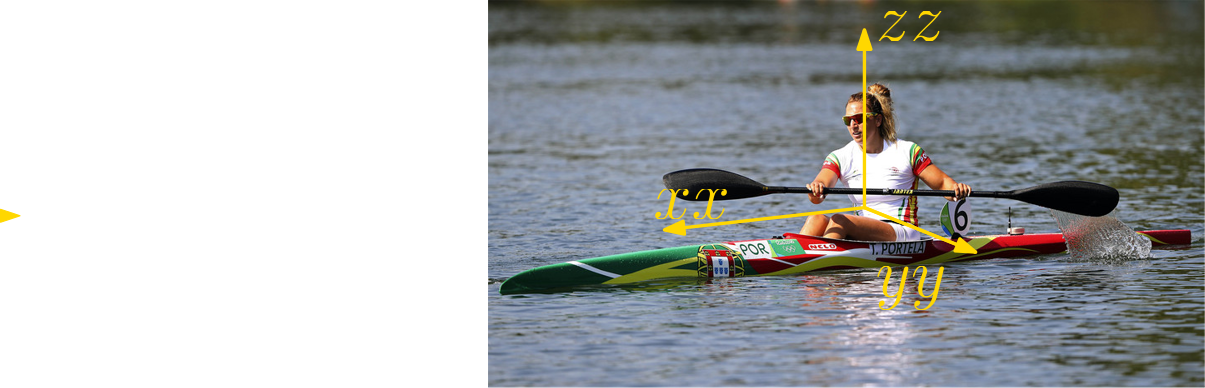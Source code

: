 <?xml version="1.0"?>
<!DOCTYPE ipe SYSTEM "ipe.dtd">
<ipe version="70212" creator="Ipe 7.2.13">
<info created="D:20211124140239" modified="D:20211124140239"/>
<bitmap id="1" width="860" height="465" BitsPerComponent="8" ColorSpace="DeviceRGB" Filter="DCTDecode" length="133233" encoding="base64">
/9j/4AAQSkZJRgABAQEA8ADwAAD/2wBDAAMCAgMCAgMDAwMEAwMEBQgFBQQEBQoHBwYIDAoM
DAsKCwsNDhIQDQ4RDgsLEBYQERMUFRUVDA8XGBYUGBIUFRT/2wBDAQMEBAUEBQkFBQkUDQsN
FBQUFBQUFBQUFBQUFBQUFBQUFBQUFBQUFBQUFBQUFBQUFBQUFBQUFBQUFBQUFBQUFBT/wAAR
CAHRA1wDAREAAhEBAxEB/8QAHQAAAgIDAQEBAAAAAAAAAAAABAUDBgECBwAICf/EAFUQAAED
AwMBBgMEBwUECAQBDQECAwQABREGEiExBxNBUWFxFCKBCDKRoRUjQlJiscEWM3KC0SRDkuEJ
FzRTorLw8SVEY3PCGKNUg5OzJjU2VWTD4v/EAB0BAAMBAQEBAQEBAAAAAAAAAAECAwAEBQYH
CAn/xABGEQACAQIFAgIIBQIEBQIFBQEAAQIDEQQSITFBE1EFYRQiMnGBkaGxBkLB0fBS4RUj
M/EHQ2KCkiRyFlOistI0RGPC4oP/2gAMAwEAAhEDEQA/APgVVlUkZAya5LgIxa1Z+7ihcxuL
YpPO00rYb2JU2w9cVrgCo9tWfCtuMgoRS0B1FQlEdMnY3Hw5qWUfMM4ilowQTU5UwqY0jzlD
gmuaVMophYmE/tVJ0g50eMk5pOmHOTNSyTz+dbpWBnuHMO7yOMmldMGYlU2VdM0OkHOBvJPI
GSadU7Azgio5WehJqij2A5Ea7crHSq5WBSIDAWDjaRQys2Y0Xb1BOcVsrQuZEKohzyMUcrNe
5H8MoZ4z6UVBgbNVRFKH3Tmmyitgb0BRPIqlgNg5tqvDrTKIDX9EuK/Zz9KawDAszpP3T+FG
zMZVYV45FMosFwZ2yHJG3iqxVgWB1WBR8KqCxGdPOdAKwLGn9nnR1FY1jIsKx1H5VjWPGyqH
hWuaxlFlUpXTFY1iT9DHnisYgetC0n7prGsQ/oxz938qxrES7epPVFExs1CJP3cGtcAxiwFg
gilauMtBqzDcA8aXKNcKQ04noTQyhuHRu/3D5uPPNI0zXLTZJj0ZQO7865qkLno0K2Qvtq1N
IaQMrxUFTPUeKdg+ZqJ15r79dMIWPPq1XLcpN/mOSCfmJrrijz5S1KjJbeOSDVCbdxesPJX0
JNYAxhz3mxhSikj1rjnC50wnYkkXVwjG4mpxhYo6lz0S5rSR8xq6RzuVxyzfngMBRqmorlc3
F+fKuVqFBmUglm9SFfdcIxSOLZZVAyPf5TZ5cURXm1aTe52U6yRI7qp0JPzqJ964OhZnqQxN
kV+5X518nKjzXdSg0Rq4hyRW50tbxPJrvieJVlcTSEE5xVEcwPhST60tgG6XVeNTaDcIZlKT
48VJwuG4c1clgY3EVJ0bhueeuJI+8TWVEGYAenKz96mVINzRM1fXNHpGuZ/SDn7xrdJAzGyJ
zhPU0rpI1yVMxwHOT9aHSNcIbuSiMZNDpIZNhCZhPiabphzMlakFRxWyGuMY7njU5Q7mvcOQ
7+NRdM12ardPjSdI2YFekYPBo9IykwRyVg5yaXpjZjUStxpen5Gcrm4l4HWl6YlzVUzjrRVM
DZAucDnNVVMFwZUzmnyGuRGYc9abIjXMGUVeNHIjXIy4VHJNHKEmbcHjzStGCW1gjwqbQ6l3
CEFJ6daVqw6dyTYk9RQHualhJ9aN2bc0MVPXGabMNa5EYqMnjFHMzWVtTUQ0+lNnDaxt8Ij9
3pWzGPKhI9vetnNY0+CQMYFHMCxgRdvgKe5tjyowPhjFMpWNYgVHzxjirRZKSIDDTngD61aM
rE2glmGBg10RYoyjxk4HFdEWTYQ7GSU9KsiTSITFCcnmmJkTnyDNJJ2KKIKtwK6+FQk7lUiR
JSRxXOUCP7Lk8kZFdeRkrmitKZIwng+lZwZrmHdMpbRgjmg4huL12QpVgJ4oZWa4WxYdwAAy
aOW6Ncy5YFdCk1nE1yNFl2q5TQymuEi2FCcYOPOlcApmi4J8Kk4INzAjHy5pHANyUML8qm4D
XCWWScAjFLlBcbw4RONoJplSuC4z/R6tg+Wn6IMwKu3K3cpqfSuG5u3ajn7tUjSsC4Wi0BQA
21dUkC5o9YwTwnmg6SNcGVZCvjbx7UvRDchVYBn7tDomuaiwoB+5z7UekgXM/oIK6Io9JGuR
PacJT9z8q3Ssa4Iiw4JBQfwoqnY1w5iwYx+rGKooMFwxqwBw47sD2qmQBpJ0wlCTlFDpmuKX
dNkKzs+tDJYNzQ6e/g/KmUAXNhYEjAKBmtlMbr00MZCOfai4mB16YKv2MD2pMprg502pCsd3
n6UMobhMfTiNwyimUQXD3dMthvcGxVMthboUzLECD+r6elI4huLP0CXFY28edKkG4SnSwWBl
OT7U6gC5o5pBKFA7QfpWyBuFRdPhsjLY/CjlBcPVYgRwgCtkNcEdsyknG2kcGMmSMWwtqAKe
KVxNceQ7cEgK2/Ss4WHTGrCSkYx0qTiuDoUwrf8AJjaKCQJSFkqKHs4Tn2qyVyDYuetRHhVs
olxXKtricnbwKk42DcFVHUByDUmgpkTjZx06UFEZu5mO183SmSFGjTJAzt4p7MFzZbWTg8Zo
5TXC40RRGecUcugbhBjLAyAfrXNOFysZWA5LCgCcGuR0+WdOfkVSY6lA4zTxhYSU7i9cQ+RN
WUbHK2DOxPLIqlhCL4EEZKSTRyguRqhqA+6fwpXAJqmIrP3TU8lzXMhvGRtpcuoTy46iOmBW
yswG4wpKifGtlZjVDSlq8aKiYmEM8dTRyMxO01+ztrZTEvc7Rk9KVxMRkAHiksE2C8H0oBJ2
18jHWtYwdHfIIBpWrhGCHxj1rnasZEqVBwcikMDSEAA1jC91AxwM01jXIHElIyDinyAuRBxW
OuKm0Y8XDzk0LAsDKXkmiE0J561jHirPWmQGexnisYylBFbQJMketKEJaXipNXMFNcmpsdBH
IHPApLjoyFZNEY8rzzxQGRCvg0yQbmgUc9aewdiVC8mlaMSKGRxSoxFtNOE2SjIp8wDC08U9
zA7qPSqxA0QEcniuhEWEMjJqqYuUZR8AAGrxkTaCsBQ4rpTIyRotv5elVJ8gUhn5TUZFULXk
7K55MqjRK8CphOmMtIWACOfavVOY3cabRztHHpW05AmxbPbS4CU8UjVyghdaIdGQSKTUw2t8
QKGdpFMkBk8mEOuD9azRgNTKQTlOTQYQN1ZBI2E0smEBeKyo/KRURjdpCiMlNBmJF4H7J+lK
zBEZveU8H60upiwwEhGNwIqq0AMVKzjkgUbgNUtJWrxNYJOgJQrBFOhQhLgzwOKa4DVx5Kcc
Z9610E0Kkr8AK25jUs45Ix70DI3Q2haeQPpTGJmI7YOMcedMgBCo6FA7QD501uTAa4idxwnr
6UAG4QhsZLYxW2CZaltIVjaKKaQGidzDyc7RimvpcWwG7FQTykVrATYM8200MFP4UrsPqQAt
KUMNj8KAwSUoCfuiiJdmiy0EdOawVcDedaSrkfhSuwxIxIjqAwQKNxbMLclMlraMU99BUmJp
qm1g4T9cVNtDpAbKkNnO0EUNDNXHkFpmRglOKqrMm7oLdgRwM4BprC3swbuYqFYAANDQbUw4
WU8AAj0raDK61ZC9GaKt23IpdAmvdNYB2AGlCFMBrGDigMFttowMAYpGkOiT4VODk4pEkzMg
LDaFZ61WKsJJkT3dqHQVSyEuxTLShRpGhtQTuEZ6fWlyoILIjtq6AVOVhiJiKA4PAUIoA1aQ
gDke1XFJVx0YB2g0GkYkSoNjASK1+wSR11Rb+5+FJLYZADh3DlJHpUNx7gcg4R938qNkACWd
qTjGa2wjFrqwVfNQuCxltSegximRiRRTgdM0bgNghAQTtFDQwOthByrgUrsEG7tOSPCsrGBH
0gKPFbRGNErSfChmQbEu4IFDMCxGZACqTMgmolBZApXJXCZWUEjHWkdjHu7BxzikYwSy3twP
rmhc1hgygJGQPrWuYLaYLgyTipys9wk4bITtT+NTymB3WVnnqfKlasYg+GUetZMz1In4ZAp8
wAFbOOBxUm7GIXGVDxpU0zA6kEEmnCZSwo844rAPFsprGPDOKxjPOAQaBj2SfGiYIapHoENY
HNRkx0ggkdaUpsYChmsY3yVDitYKI1J5NMmh91oabSfCmbCSNtHNK2EISjjGKUxgIogPBHiK
NwmqhxVVsAgdGeadM1gRScH/AErqiyTN2ic9aoge4LbeKQPOqXJyC25OBjNdEZEmjcytwxx7
1ZSEsRqO8cjigzC+XjBGKjIogHlPGK57hOrpYCVHac49K9hqxzJ3NFuZyDjHtQbCkCrjd7xz
SjJkD0BKOduT5VrBCY6NqMBIFYXk1kTUoGFJ/Gg2FC1x9Cjxihe4TyUd6nhOfasY1+B3H5kU
uVNhuZ+FCAfl4pGuxiNEferATSWCGtRAzztrbGD4/gSkkela5g9R2tg7CKJjzLw/doXAGNIQ
6nkYxVFbcBG6pDQPFC6MCKlJUrOCBQzXDY1ceTtyDmhmNYCXPUVkKJxSdSw1idq4gcdfanVR
AseVeUIV5H3o50gWJG78g4T1plUQHENZurXj0p1MDRpOuDak5T+VZyW4UhYZTYxySaRyQQhF
xGzAKsU2YBoq5JAypXPvT5hcpA7dGSCVGlzIawKq8s44UBj1oZ0GxCdRpB2kggUHURrA7l9S
o4Tgil6hrEUi5b05yRQzGsCt3JTa8pJpcxrDOPcw4n5zVVIDRiROaPAPFC6MBrnMtc9B1oZk
E8nUjbSPkVgeVMpgsbo1kgJIUvFPnBYEe1a1uyFAn3oOaDbsDnVwKuDn60nUGsFNaqCwApXH
rW6gMpN/aJCsBJyaznoGwXEualfe4FJnGsPYF0SQB4mkc1yUUWxkqaFJ6ihnQXBiqdcUNZ+a
qqp3JNCSTfdpODTdQXKBqvPeE1nMNiZN0QEHNbqAsDuXFKlZzipSlfUaxMxNBximUjWJV3NK
OCabObKa/pUL6Kx5UrqdjWNk3P8Ai3Gl6ljWDmriVp6ZpXVGUWauy9yfAVGVUqqbFcmTtzyc
UOpcVwsK3pQcJGcU2clYgUUqOMketNdMDRjYhsbjz9ae6FBnZqQv5U0rlYNjdFzAGDjFJnNY
icuHPy1NzDYgVOJGOKylYFiEyQvOeaOZhsaF0J8KGYxoZWTg5xQuwkRcyc0twGW3BnPjWuYM
ZWCc9aVsZBAG9XTApbhCm0JwDnJohD47oAwU/WlbAMmHEqTgYxUmzE+1I9ayMRLSkqHApWY1
Vt+vpUJNoKInWsg9MUudsNhZIZCc9KZXYoC6PDwp0gMgDad2elOYmSnAxisYw+gbB4HyooAI
usE0ySaaxiVtrpk1mrGCW0AcedSkghrKeagxkydQGKCVylyNIAPhT2ZiQgAeXrSjGgz40ChI
kcDNaxjbAFYxuD08KATYAJPnTGPKx1FaxiNWBVEAHXiqoBG40Ff61eIkrmiEAKx4VdCBTTQU
CaqiciRTe0cVZIQyyN55p0Iyco+WmMBTEp58anJ6BQCUgnrXMyh1OTOjR08Kya9dtI5VERy7
40FYRUnNFLGreoUoHKhQzo1iN/ULCjkqFbOg2AHtSpSfkGfalczWFcvUBWST+dTcg2IY1zW6
vAHHqaVTuGw/g3HZgKSMVRSFsMBcUkgDAp86NY1XIB5zQcrhIfjENnrmpuVjWJ0XJCzgmk6i
YbDeDJbWnriipJgsHrktIbwVfhWbSWpgRE5tCucYpc6NYYNXNlKPDNUVSILCq53dpOcAD2qc
6sUMkJDeELVwSPaufq3egbHlXFQHBzQ6jDYgRNcW4E44pc7YbBgld3gEUUwA0p5BUCEDJps1
zWIRMS2c7RRUrGsTovLeR0FVU0LYPj3Jt/g8CrKSkBoNQWMcHJqt0A3U42EnpijcAonSmmwc
AE+tI2kGwjfuSEgnwNTbChLNvSUlQSMmkckg2Fv6XUtfIwKk5NjWGMCehRG7+dBS7gsM1yW1
p4qlwEScZzmijE5f2I+8KoAiTKCj94UL9zBCmQ8395JrXMIbmlTecKH0rBEDz7ilY3GluYKh
w1vkc4zW3GG7dhOASvH0rZTBTdoCOqyaOU1w2PACD1ya1tDDFiO7jCQcDzqbTMFNR3kLGKi0
y6khoyXA38wP4ULMdyTQruW4g4p0uxGTRXpRUpWMEVVCA4adB+UEim1MSd4pA5zmlbsYgDi3
HMIBNC99DDmDGcWBuQs58qok3wAPNpDifmaV9afKYGdtqUnAyn60jiY81CCDwSfrUpRsOmHs
bQAkJOaiy6NnohXyDgUji+ClxVOYLQOTQtYRsRurIVTpnKzLS09V1eOu4gSe7KOCPxqmgBfJ
YKjlPI9Km9dAggjrJJx+NSszEbgKQRS2MCqVlVYwbFjbxyk06VzG8iGEg7VH6imyGAxEWTyo
UMjZghNrcWnII+tHps1yEwXmzzg0rgzEjbS044/CpuLDcOjtPD9gk0FFhuMW4L5Ge7JFNkls
a5KiFIH7HFB02+A3QUy08lXJ2+lJ02C4YEqSjrz7c1nTBcDcU4F/dOPapSi0EwgOOnGMe9Rc
Gw3sGogLWnlYqiosFxdMgqTnCsmqdJoFxQ62tCjuoODRrkPynnP0oZTGEOqWdozVMgApLClD
nBHtTdMwO+wkLwBg1siRjzcIA8nNMooFyVTCW+QSR51nFMxqHUlWKi4DpjGK3vA+b8ql07mu
TOocCeEkj0FZU7cBuClZSckEH2oNDpkreScpGfpSNMe5usLxykikyjXNUHPGcUo1whDG4AkE
1RRBcl7oJI8RWyo2Yk2IxWyoNyFYHGOKDsg3I1D5TTIzYMpJz404DCkkdAaslYDIjnNUTsI2
StyAnqeKopEmSGSnBx+dWU7CtHkycZwOapnQtjy5wSPM0XNAsCuyN/ORUpSuMClZzxg1Fjji
4Xopyjdn616EpErATUpTvJJI9BU7hIZ0hTY43Z9qzZgRl9bqxwc+1ZO5huxGW+kJCBk+OOaJ
iVVhW2dxH0xSuNzXNTCLYJSBn0FbKjGqA6lR8fQVmYyiQ6hXIIFC/cIU1MLowQKNwEndqdGQ
mou4xshh0DhFT1CTMTHGVbcH2pbtGGCJbixnHFTlJ2NYjVKKzg5FTUxmrG/xKkp/aNVuxQGa
VOp5JzUpNsOwsbZWpeAaRK4Wx3bbW6tYUcmuqEGJcsTFubCPmaOR4mutQS3FuRSg2jPyBPhx
QkktQoVSShRJOR7CosIokoJzg7fpShFTjLqVgjOPagYZW4nIBqsBWPo6kJ5xn2rpQoSXkEEY
I+lNdMFhNck94cAg59KmxhSqCdx+VX1FLcwPItSHASGxu9qa3kYRy4RaUctlPlxUJeQwKgqQ
vgH8KQw0jSXFAAJP0FPdgGbCFKwVAn6VRAGcaAmScHOaqkAPRphG3OSKbptoFwR21IYJAUrH
oKTLYNxTNtaFkj5qNuDXFKrKhK/uqGPOhYIzgQW2wBgmmsYcNoQhIGwn6VjEL5+bARge1Yxo
0+WljggedLcw3izC5gAcUbhSGzCN3zePlSMoom7x2pxmktdhaaFc4nYaZKwgkMZTqzlJNMk2
AMYtwCc7TmqWBcGnwihJ+VWKjOIUwKJEUlYOw49qSKYS1W1kFAKgQBXbDYRjVa46W8bsK96b
QUQ3GQ2k8H86hPyHQCzMQlXOD71JNBGsZyO4AdozRaiw3Yc22050P0FBRiw5mLLnCS7kDApJ
QQczK5JtSkufLhVJkYjYHIhrHkk+VPZoUiTEcyPKjYAyiRErwCck00YgGCrAl5rJyD7VXppo
1+BRNsKGUk5Ur2qLphuJHIQQ5wDUnHUIwhvBpODx71WKAYluoUeop32ZiBhoLVyrHNBWMWCF
Ab7sHk1VJChZtzK0fMkH2p7Ix5qzNeB2+mKTKG4bEtYSrPUe1MoGbGzUJo+FUyoFzLkRoDG0
fQUMpgVMVO/lOB6ikcUa4UmCgIBGCfSlcEG4DNYCDkHj2qEoBuLiEAk558ajlCb9+lCeF0yj
YwsmS0qJG78K1jC0jvV45xSWMSNQG1HBTjPjWUUwBUa0sMr3Yz65q6guQXGgjNob3BOB7VXK
kYVy0oUrKUgkedTlFcGAyAVAHAxUrGNylChj7xoNdzAKk7XSAnrSNDB0JSkKGU4FZGG3fZT/
AK02hgF8BaxwKjKwUMLcznB4ANBRGDJkVIRnrSyjoZOwn2BKyPHNc7RW4c2pIHIBpkBkD76U
nA4oNoyuQ/EhQxkUt0PY0U8CeKW6CboJcTgCmASJinqTzVEuQXROIxKDkV0xQkncXSWglRHj
WYtwZLKSTkmhuAw60E9KfYxF8xHpRuAgdSoEknNYxFuNJdhNuf3hW3MWCZppxKxhon6V6Lgx
Ljm06VU8lPyKHHQCnULith8jQxdTgIJNU6Yue5pD0GW3ASg8elbpBckWOHo1GAQ3gj0qqpsR
zJH9KqA4Rn2oZGbOJ5+lFBQwhSfpU3TGUjDGhi5ztINZUrmzgN00W8yk4Sc0kqQykmAw9IyC
vlKhSqmw3H8LSSxgEflmm6QudIbNaGU7+zn6VujczmkeX2cKKioJOaV4e+tgdQ8NFLYzlJIF
SeGHzo2RphtXHdc+1FUF2NmCU6QyjhsfQVTorsLnQDM0iQMd1j1qcqCGUgGNonc7kAZNKsOj
ORYYGl3IwGBkV0RpWEc0MRZtycKTVcgM2oE7p5K1Ed0TS9O4zdjCdGBw5LeKKo34Fc7EbugQ
4r+63Vuh5GzgUjQKUkgs0vo/kbPchToRAVtDYHtR6AXMaw9DpQkZbz9KpGiJnCXNGpA4ZNF0
TZwFWiklzln6kUvR8g59DcaMBI/UjHtTdKxs5DM0Uk9GwPpQdIymIrl2d94k4TjPkKi6Nxs6
Ev8A1aLSSR1pFRDnGMHs/UhOVoP4VRUm9QZ0Eq0E795KSPpQ6TNnRNB0mpDoC+CPWnjTsBzH
P9mwpvCeTVemxM4nlaUXvIz16UnSbGzojb0OXclWTTqgxXMkHZ8gJyUkjyAouhY2cGXobu1E
oQRSdGw2c2/sS4U5+Y+lDojKaA52kHEI+VBTSSp2GzXIYGlCs/OnPp50qhc1x81pRbTeUtED
0qjpu2wVIIY084rk7hio9NlFOxiXp98pyAo0emwOVwFWmXXE/dIPrRVJsVyPN6QkKOemPIVR
UXuI5oMY02tlB3EE+tU6bEzmrmmVOj7nXypXSbHU0DI0atBzjIpei0HOMEaYcKcAYHlVFSdh
c6B5GlHgnIH4mldJmzoQz9IvrJyfwqEqLY2YBa0i6D84Vj2qfRfI2YYt6dU2BhCh9KPSNcLj
2FzyKadUgOVgr+ze/IOSTTdI2Y2GjQBu259KoqIjkDq0WHT/AHX1zR6BPqG6OzxKk5DWab0c
Gdm7ekvglY7pIx5Ct0bcGz3GEe0IVwpCQfLFUjTTEbPSdJNyU8DA9qLohzNCSZ2foJyEZT6V
B0ORlUFsnQyU/wC54pej5DZ7gqdEtBeSyqh0fIOcKRottX3WyPah0fI2cYM6RcQkbElGKp0n
wLnNJFlXHOFAk+JxQcLDZjVMDHygA1rAvc22uMnBA2+QoDKzJEqc4CU4PoKwGkxhHhvLRuKA
f8tMk2I/eeegrSPuHP8AhouJkyNm3LUk4QrPlSZWNmBpNpeCTlon3NTlAZSQjkWhxSyAhSfp
UHTb0HzECtOOqSeFK9KRUWbMhZI068h0ANKI68VulJGugyDYXdwKmxiqxp2FckP41pZUnCmg
D6irqC7CORubWgcpaAAo5EZSF05h0t7UNn3zU5K2w6sI5MOQB8zZ9xU7MN7gaba+6rlBxU3C
5hixanGwPkJrODQSYWtTvCWefakcG+DGjunn8bgNp8ulB05BuCqt01s42bvrXPKM0Maqts10
/wB1x51NwnuHQYQokhkjKePWjGMlujBzrDjycHFUcWzXFr1uWFE4J9q5pQYyZp3LgH92am0+
w10QuxHFZylQpHGTGzIFMdYVjafpU3GQyZv8G6QcJ60VFszZPHiuJGClX4V0KDJ5gjatHODx
6Ucsg3RouQpHG3j1qqbQjtwASnStWMc1m2zETCFnIIpkAldYO3jB+tPYBE3GWrJxTJNmIn4q
k8ms0ZAyoajyM0riw3Iy0oHGT+NJqY+kHdMNOvBSUV9K6SOLMxpC063HAJQBxVFTSFbZK5Fa
QcbUiqWtuLcnjWxtfzYFHKjXGDduaKAMU6ig7GTamVEDijkRgWXZGlHp+VJ00a5hqxpCchNb
p2BfgGk2MOrAIIpJQQ13YJiaZaSQSjNMqSA2EOWNDavlQBimdMyYTCgIa+8kYpcgRiIzBHh+
FUUUC4LLt7RQRt4x5VKUEMhIuA33uAk1zuKG8gyPBbx90getFRMRy7U250p3TuC/YiZsrbXz
Hj6Uqp2Bcm2toUEggnyo6BJUREL5yB6VrGJEMtNnpu+lFJLcxIDHSeUZNU9U2pulDSlZAxTa
CbEbsVBJ+Ue+KGgdzEa0tOqztzTRigPQbMW9ttP3RVlAUmFtacAChRyJgvYiVZWuSE/jSumg
3QOu1NpJITg0mRDXITa0HkgfWlyINwV+zxzyrbSuC2NcAVaI5cATtPtSZDXGEays4GU5HrVV
FAuTPWZgJICRWcEa4tcsTIXwAPWl6aDc3/QKCjIP4UemgXA/0EylfzJJPrWUEZjCLZo4H3BV
lBWFGCbLHCclIpnBGvcBftccqwWxUnFNhMN2pg/sgCjkiYDuGnG3OU7SPKklTDewIxp1tC+U
JPtSqkkG7DzamynaU7R6mn6aAmSMWZkZGM/Wj00G4QqyshOCjNbpo1yE2RpKeAPrQULAuDrs
rfOOPY0ciA2R/oVAGQc+9bIgXMptCVcbAPatkCeVaMEcDFbKa5uiEgHHy/WjluY2etCHB4c1
umC4tk6eHhgVN0xrkTVjSARkfhSKmHMSqsaSngJP0o9NWNmYM7ZQBwkA+eKDpmzGrVubQob+
o8qCgtxbhHcMIBz+dUskYwl1hv7qfxFFWQApiUwAUlOPpRugNM2ejxlp3d3k+1ZpGuLFoYSo
/KU/SlslsEyqQykYA/GtdGRlK4ykjKgfetoZg0z4ZQwPyFBtGFr3dNkZTuFK7BJYobURhoYo
pJ8GG3cJ7rhCc4prIHIkmw1KXlSRj1qMkuQkUa0NvqyE80qgmxrjAaW74Z7oGn6NwORIjTLT
XVAyK3RSNmYwZtqEIwEpqqgC4FNtpWcBsH1BpXAyZrEsp8RzQUDXJHLJ+8ms6dzXAl6YC3Mg
EUnRuHM0To04hpOdnI9KbopAzeYslWoBw/qyB7VKVMNzLdnKQCltJHnW6djXCmLIlasuNnPp
Txppit2DjYGtnDeeKv00LmBXNLNLT9wA+oqTopjqQMvRDazyjn2pegg5n3Nk6BZTztx9K3QV
hc5E5otLB4TmldCzGzXJ4elkIXkt0Y0UZyfIRK0uHWz8oHHgK0qBlMUjSCC78x/Go+j6jdRh
atHoDZwkH1xTvDIyqiqXphKFHII9K5pULDqoQMadQVfN08RSKiHOHHTUYI8CTVHQiDqMHTpR
oq+7x71J4aL4G6h5/SLYHCCRReGj2N1BHO0+2ws4TXLOglsUUrmse0J4JA+tKqUew2a5Kq0p
3YAFV6cRbkD1tA4ANB00w3EVwhLQTiuOcGh0xaiEHFcjn1pFE1wxuGBjcBj2q8YdwEb8ZLfI
UPamypAMNJykjFMloYDfbBcwaR6mJDFT3PToKOVGAFRkbjzipuIbn1CZiGhnAz5V9K5HDYiV
dCoHCetDOZAT8ghYyKGZmtcJbld2jPT2psxrBbM0KAPOaykYIaumxQA5+lUUzBqZyXfAZNUU
kaxP32xB6VnLsCwqlzVFWE4x71K4SVi5lsfMefLNNmMTrnh0ZyRRckawA/cu5z82a55TGSRG
zfznxFL1dQ2uHpui3UZ4ps7aNYgLpWc+NTuMSNye7PzK5pk7CtEipreOozT3MvIHddKk/Kog
Ujdwi9wOB0A8DzqeooewCtIwo58aYYmyUjgHPnTmAZMoJPKselK5AJ4clT33RwKykNa4xCyQ
M1VO4rQSy6lI8j6GqJ2FYch8EDBFWTFaNlSu65UQPrRzWEsa/plCjtCgaVzGStuQOzN54PHp
S3GIFvFQwTRvcwOtsdTkikZiHu0pUNuQKS2obhCpAaHzHFNmsaxgTW15APNbNcAHKmpQrpkV
s1gGzd0QUYBFFSXBiFUhLi87iTQuELjSMDGDTpgaCFztowRT34AAyLgMYCeaRvgYgYuB3YOR
SqRtCd6eAjrkelPnBYFTLBVhOQT60rZrm7kghP3ifehcIG5dFNK+Q5NJnCSovLikjIxRzM2i
N1XJxQ6fhR1ADh9xaslwgVtRbk3xRH7Waa4SVu4Kzj88U6kA3XNVjnkelHU2oKt1ZVuBoe4z
J2nXOhVisYytYOSo5PrQYTRt75uAKwA1t4AD5BTP3BJg2l7HGBWtczInYDSeepo5UgXEs2OG
1naSR5VKQQRTC3E/KCRS2MDhh5tzOCQPCltYxOuSsJ5BI96a9gbiqVJU4ojbge9RcrhAne8A
wlR58BSGImyWzlbhz5UEYLjo70gpcIHlVEjBPw6f2jzT5TBUJhIJ+Y4p0ALdShKfv1mZATzf
eHBG71xU2mwh9vioQoZTx41SMbCvQsEdCG0Zxx710pJCmkh5oA/KKzsDgDAS4ryFBJMDfcIM
NKsHIJpsqNsbpibcAYA9qySQdzcMJ/awPpStJhV9jxQjcBlNZWD7yR1truj8wB8hVLJgepW7
igBzHH1qMkriq6PREqyBxikHfmHLdbZSc8GjcG4G5eQj5cZ9TQc7Btci/S+TySB4VPqINrBs
W5NEfMeadSQGncmXdmCkpyE+9UzoFnsALuiSojOQPGpuSGykzF3bQOSCK3USBYim6gaLRxge
uaSVVJBUROi/shzhSSfeo9aNx8rY4Zu7a2QdwxVlVTFcQWTJYeHK/wAKSU4sKTFjsiO2o4Nc
2aKHs2e/SkZCck5NbqRRsrMNagYJwePet1Uw5Gay9QR0IISefaldZWMoMrU66B9RIV+Vccql
y6VgT4xYPK+Kk5DWPG4EqATisp3NYlEw7SFEfhVMwLAT7CX1Z4zU2kwkCYbZOEnFGMVwZmki
IjYfnNGUQXEM1HdqwFH8a5JKzHNYq8p25NGMmYw9H2qyFE+PNHcBC9IKBjkGi5GAVnKs5NSu
Y+lJcZ5SzsyR7V9I4s49DDMJ/aMjBoWZtDVyG53vzE+1ZJoAQzbHF9d2KfLcwa1Z1J8yPGmy
GCRZlIUFBJp1CwDxhrSvA+U+lZxbCSKS80kjJNLZoOgMiG6+rJGOfKlUZB0MyoJbSMGtlaNo
RNNLGeePalys1weVFcWcpHSkcWHkGRFc3gFNTysz0HMWEsgCqqIb2CDbiPT6U2RgzIEkwVbu
BilcGa5lmCr3rZHcysHswc4yPxqiga9jZy2AK5FDIa5ui3geI9qZUwZiVcIBHApsgLit+3d4
sHbmouF2NcOjWxQSOOlUjAFyd2MUIxiqKOmgrBO6WCRg+9a1jBUclIweaCuY9LR3ic0WrhAE
RlKVlB8aTK9ghbcReBuHFOovkU2LQHHXNGxidDbZSQRTgIXihKcJGDSSsEVzArHWoTQyI4TA
cVyOvpRigGLlAKU5Tn6VRxF0F8eKtKuhPvS5O5rjOPDwrcr8KdRAw9tpJ+6OaptsbcjdZznO
T6VnuYymCVI6ceVbKNcjFt2q+79aCgC6POQQoHKcVnGwERogtpOMnNDLyMaOxUHjn6UrRgNU
I7+eAKnlQCdmAk4B8atGNzMYN2tBTyABVcqsK9QddqTvJTjHvSOIUzDkBIHHWlcdAkBgrSDt
PNaxn5kJhvnjdz5UbMBKiAsJyo1rMxG4xsGd2DS2CrArocHmaBjDLjpUUbD74rJmCAl9AJBP
tRdzeRs1JdHX8a2qMEfpZKEbSQVeops1gWFcuetwlRx6cUjZj0ecogJAGD6UyYGaSZJQfmUP
qKSTsZbAS54UCMDHtUswwI48lYwBg+1LcxgNkIy4nd5Yo20ML3wkLIUNopOTXDITqUpIBTge
NUi0YjlzQnqRj60XIJoxeEpT9/n1qfUNYwq694cA5+tDPc1rBUeWeAQQfPNMmYbxpraACTj1
zV1KxNpsnXdUZ/vcemaZzRlEFeurYPKifapuohrGWLsyUkbsYNFVUZoLj3ZpXCV4p1VQMoaZ
ytoI+amzmsROXFaElRGPTNI58gsJ5V6W0ScdfWpdQa1yaPeEuNZ7zBxTqogWQO/cEOH5lZou
omZKx5u4oZTuHSk6ljWIZd0beR8qwD4DNTdRMawpemKSPmWPzqTkw2BF3MbgCoelDOjWCW76
iOOvzGmVSxrEa78l7JC/zoOoHKSxLoCgkn6UFUNYGnXhKUkkge5qUqg6iIJl/VlQCsj0rmlV
HUQGLdN0jk1CNS71KWLC3ez3YSCQn3rp6mgmUgVexuIJJPvU3WSCog6r0NxBGfc1F11cexA/
dElORgH0pXWXBsoILosqwc4HlUuuNYik3IkZGfaklXCkDImlZ5OPSo9YbKZdmkdD+Bo9UGUi
TN44JzTKoaxKm5KB658KsqvcWxlVw2jJcPtR6vJrAbl67tWAqldYNiNd8SpByoZ8aPWuCwC9
NQ705JpHK5rETcotKHUGhcISZiFpOTk+FPmFAHnsqPPFK2MjwIUM1rXMfYSrelKc4H1r7VwP
MzEbUPefDFKoBzEn6NSTkpBo5DZgtmIgAZAplAzZM40hKcCjlSMyBaglOBRSsAGKNy93jQsC
5J3CnM4xQcbjXJ2oJSnkYrKAMxDKihRx/StkDmAjGCTjGaXItgXZImKFeFbIg5jKISCvGAfU
VPJqNm7jBqEhGBinUBVINbgAp6CnUBW76kEm2AjOKzpoykRNxQ2MYBoZBs1yUsZ8Me1NlBe5
gRyOpGKRxDmMpZTnk5NZRM22SGLwfWnygTZGiHk8ppcuoczJ8bRjbx6U9kBPuamOlfzD8KGU
NyJyOkDnj6UHECZD3A6pNKo9g30PdynGFcimy33A5MjLaE/dxmlsuDXJAglPIxTJGZGts+AJ
9qVrsHgx3RA8B6UbIGtyNSk7tpGSanYbYhegKe5FFxua55hAYHzpGayVjXMS5aCMDk+1FyTM
DshKjnbx7VlZiva5uQoeHHnTg3NFySz0oNmsQqnkq+8BU3K41iUagbYASogmj1EtBrdiJeoW
1Hgg/Sl6hveeF3Sv9tIPlRz3NY8ZiVc96mjmCZL7akZ7wZpZO5kLpToznvAPeudysMSw5W7j
8808Z9wNDFLjiU85xirXFtc1U8EJyc0LmtYBk3gsDIP50HKxrXATqVO7kik6gbPg1/tIkqzl
JHpRVW4MoQjUDak8/wAqbqGsyJV4aUvlWMnxpM6Zspuue3s3bk0XJAsCi+stL25SPWp9RIez
J1aij4GHE/jR6isCzsaKvLKx8pCle9L1UFRbAJlyCOQEjPnipur2GcLGYryX07nCAKpGSYjV
ghybFaT94ZHmaqpoTUUzbvGJwFjPvUZzVhrPcF/SDYTu3jB8KjmQbEAuzKnAMjIPnRzoNmGP
XttDPXHHhTdRWFsVyXfELfzjj1qDnqPl0CWb+yEAJxTdRGys1duMZfJXyfWlc0HKxPcb602d
rah+NSlNDKPczbZ5dVuIJBoxlcMo6Dg3RKEftBVP1BMjBJF3d7s7d2PIGldRjKAOxqBbRw5u
FS6o2RGJWoRnIK8+NK6oyiDs6kxkDdg0nWDl1C4+oghYAXTqugOFxwjVTjYACiPeqqu2hHTR
lvU6XFEOqz6E03VuDIBXW/tkAo4HmDSSqoKgxYzqpDbvK+B5mkWIXczgydes21nAIP1p/SED
pgMvWZQgpTg+1CVbTcKgJ/7XFSj8+0jwzUOvqNlRBK1e4RkOZ+tCVWw2VC86uWV5Kj+NJ1zZ
TdvU7i18nKTW65soQL2Qd27GfCt1eQ2N06qdB2pIxR6wMpDOvq3kZyrPlmpTqX0Q1hQbw4HM
YURUM3cIWxOJO7YRSOYbBibq4DgZxSOsw2D2J6SjJB30vVCkDrnKK+En8KhKbHUUbfGFQwRi
l6jGykapWwH+dHqGymgkFeQATUnO+w6ie3jHNTcmPZI0Wrjyops2UhWsoHXFOpCOJht45HJx
VVMTKTuOJU31A96fMHKLJABPXJrXBaxB3O7PNPYSx7YpHQ1WKYGRqUQc+NEBgunGOp9KJgZa
zu5oBNkuuAY4rAPtOS/8vHWvunNHlpM1jvFKhk0MzDlsMUvpSMnke1bMbKYRJb34HPtRU0DK
E/IsZNNdcAsCyEowckmptoewOypvf4nBoXsawe2tA5yB61RSQrQV37WPvA+1NmQtgZ1KXFfK
QPrRZtSD4DcrORilsGxuYoQOCKDaRrHmU7TnIpM6GSsELfabHJANFzSRsrZGLs0gkbk/Wl6y
Gys0cnMu8hzH1o9RCuLBFT2EL+/n2pXURlAmRdGSnAwT60iqpDuJ5U1tWSSB7Gt1EzKJIxcW
B1yaZVEBxYUbtHCeE4p1UQMtiIXhoqxnbW6gLM3M5kjO4/hW6iComouTA6KOaHURsr5I35aX
DgEkegpeotw5bAL9wbazg1J1UhstyNm4B7OF49KZVUwZbO4SlYHO88+tHPc2UjemsND53D+N
TdRBynkXFjHCic+NBVQ5QGfPCwcObcVpVTZRUic53md6iPekU2Cw0alEoCi7t9Ca6FO6BYEk
ylbiA5uz61FzGS0Bh3uR159aXMwW1DWFlCMqOTjzqqlYFiGRew14E+xpXVsCwouGoCnpnHli
kdUZRuBN35CwcuJSfLFL1bhyAkyctzlJSc+NTlNjRiiCO682rKwlYPlU8z5Hy9hu1MbQnlGP
zqqnYXLwQSryhhJUOAPAij1bGUO5CxqZLywkDP0pOtcZQsFyHXHG96U8e1K5X1QyJLbeQ2sJ
ca586MZgauWFE9hxOSCT5V1qasSasC3GYgMEpSDxSuQLanL9TaicZcUEqKQPKuGdRouoIrLW
pZDijhW73rm6rZTKhtCnSX07jnH8PFOpNitBT1zejI4KvxqmZgsmLF6glOOdVD6VPqNjWRMq
/SA1hTigaLqM2VCKZqCUFnCyfLmuaVVjqIL/AGlnbsblH3qLrSDkQdA1LLSrkkn0oqtI2Uap
u8mQrPP4VeNSTFaQam8SWG/m348uauptE3FMQ3fUc9Zwy24QOpANLKqwZEI/0xOW584cHuKn
nY1kMWLvK7vxHHlRzS5BZAr8+duygLHtQcpcGsidu43JxG07jSZ5hsgOW1cVZUdx8etb12bQ
WmdOaXtKFH260uaQTJvMlAI7tzPqKN32NYwxJmTXOGjn1Bras2hYLfDmMt5VuHjinSkAmXMk
JXt2rUn1pW5JhDWi/Ib2pbPPlVFdoDsgdVvf775m15z50MjbNccwLW49gKaUaooAbCZthCR8
rSk+tLKmZSF7WnlFe7nNQ6DGuEP2Z5xohJWkDxo9KWyZriCVZpra/lUVY9aTpzNchct09Q2q
QrHnmpuEzAqrDLSSe7NJ05GuiNdpnD7oAHqOa2SZroVy2Zgc2GjZow8sml1SkblZyfDFdUaV
1qLdIZyezxx5vchsfhii6DewFNCCboWUzn9WU48QKi6EkNdMXHTs1lX92pQzUXCSGGkSwSFp
yWjn1NUVOTAZcsEhpX91x6Gs4SXBrjG16fS6cOIWDVI077gbSG7ujkKT8qCKs6CFzdwNWnkR
zhSMH3qDo8DKRomyjdlAyfI1B0HfQa4U1blbD+rBI86HRfKGugGcyWs5SE1GcbcBuBthKjg1
z2HzEjkMqRkYx5ZrZDZiMRFITkUHTY2c1EJ59eEDP0oKjKWwc9iZFneSfnIqiw8uQOpc3cgI
CcEZPtT9ETMZZiNgH5QPpTqmuwLsCuKAgHpiklCwykJnOenXyqdguRqnKetVsxLs2C88Zp0z
G4g98Ad34CqKNxbkb8Huh45rONjXIEw1LPQ0LBvobfCKH7I/GtlMfYkKS04AFAg+Zr6xSOGw
WWWlHKVfTpTA1NX1JbbPzfnWb0ClcVfpQsLOAT9KkpszRsrUKwQAPyqvUsLYm/SinkZPH9aO
dM1jVM9QB6++KnKYyQvn3WQkkpWEj1qfUZhczqF7vMKd5NMqoHEbRrstYBLnNVVUFhg3eAhI
JV+FM6xsgJK1G2k4Cj9ahKqOogidToSSNxP0qTqj5RfO1M8r7g49TUZVGw5SBi6yXjhaDjzz
SKbYbWGcaVuTjYfxqikLbsblK3FfKnH1rNtmD2IjqUAnk+tOkwXJW4ry+o49KZGCW4Tyeg49
aokzGHob+04UEn2rOLFuCCBKUc7/AMKTLLuG9jzrL5+XvFUbPua5q1EkpOStRFZRdzXsHIU4
2PncI+lNlaBuBzXDtyPmJ8TUpDFek3cxHOSUp9qi5NDKKuQnVCtpCVE+uKHUDlEUy/yXZGMq
Kc+VTctQ2SHlqmvrQMFXPmKrFsVrsO4sBTy9zqyc+VWUbijliytFA2g/hV1DsLmMSNPIUjIK
hTdMFxemwbXOCo0nTZroKNrWEDOfxqipsDZCq0OLBwtQ+tbp+YMyFcjSz7q8lxWKm6LDfk1c
0SpTWCvildAOYRSNI9y6fDB8qn0rD5idmybU7VHHvxRVMGYwm1mO5gK3c+FLksFyuMmoStmS
2Dnpmmt3BfkTXmyuupUQNufSoyi+CidgGyWWQ3JG4AjNLGLuFy4RdXLU6qNwAOPOupQuiWYr
0i1zGnidgIzUckh1LuEx4rqcFaSB708U0K2uAiRDccb4xg+tFps17FOvmi1TVkhrdnxzXPOk
2MpiZjs+ktOYQ2EjzNTVF3H6iLHatFy2eox7CrRosVzQ3Xohx5GClShVeiLn1B3OzlIRkNn1
o9A3UYrk9n4KsBskVJ4c3UID2YBw57kikeFvrYfqo0PZWhRyptQqTwiG6oRG7LGt6QlC8n0o
eiqOps92WCF2SulxLTbElxwYK0obKzycDGPDkDJOMnnFcNfG4XCL/Mmr9uT0KOAxOJs4R07v
YQSpdr0kkx9QWqZbJzzzyGS4Q43saWUqUMc9QoK8E7SM+Nc1LxPD4iVoS/j2PQqeD16MczVx
5b9JwtQxGZEJ5mTHeT8i2lcE5wQRxjB4OfT0r1aNSlVbUXsePWw9WjbOrXMTOzWNGkuIQ0Fp
Qrbvx97HU12wo5lc4JNxdri6ToRtA4ZAFO6AmdgSdDpWvCUgj/DSdEOdjWBoJIWCUZHlVFh0
ByuPf+ryO61y3V/R12EziG8dn8VhtW1sbqjOih1J7lJmaHWpw7EfLmuR0iimMLTopxtSSUj6
08aL4NnLTG0mHEYUn6Crqj3JuRsvQqF8hsfWmdBAztGzOiEpOQnGPKh0LBcrkb+l+7VgIPvR
dLsa9gqDbHWMZ5HligoNAug1+3qcTwjP+UU7gZASbHlzcQKn0g5gkWQK5UMD2pukC5CvTjSl
E4SRW6KDmaNGtNxi5ynn06UeigZ2+Q/+xsd1OSng+tN0EbMyJeiYhJGwfWt6PHsDMxLdezuK
FFaUJ+gqMsMh1NkNtsn6OcwEgjwGM4rRhkYHK5ZmI3eNj5Ug+1dMY34EbsCzLOl5XzbR7Ukq
dzX7CqRplsZwKk6KGzvcCXp1CQSkjNRdKw+di9+zrTkhGR55qTg0MpELcRbTgIT9QKVJpmeo
3Y7zaApOfcVZbEwC4xzkq7rJ86lJFV7xbFhOOuHCCn0qeVthckhku2kRzlPz+houFgqQgudo
dczg4riqU2yqYjctrkb5jzXE6biNchTJXvCByajfUYYtsqISokJFdEYsFxva2ELXzg13U0hG
HTYLSW94UAT6VeUELcQS2SjcpJz6YrncbajChxUnJCQnFczTCgCdv8T18KlJMJHGtxcGSfpi
tCDYb2DE2MODJUR7Cr9G6FuRmxhBzleKXo2Zrm6I/cYwTx51ZKwCGWd4zg49qEgoHYTuPXb7
1NasJlcZRUfnT+NEFz6cCH0KyElKa+ls0cYzh946nkqNOkZtA08LGEjcPpSyjyjX0Amre++c
5OB6Uii2AJXYnRg7ufamcGHQnjwXUgJPP0oWYdCYsLb4V088UGFNETkBqQkhQTk0LG94KvT0
cKztBPpWUUC9yZFrQlJCU/nWyo24O5BSD0IpLBIHbKy6M5VQyIbUni6YbWMnJ+tMqaewG2bv
aWbONvy0rpBTJY+mi2fMUVSbFzDFuyhpOQjcKfpW4BciVH7tz+7x7GhlsG6CmTxjI+tPbWxr
h8ZpXUpBFUjEVs9KKkpO3ANPJWFWosWt1KjuVkZqWvI2jNkTAk4zx7VswbBjDiHDg8mnTTA1
YYtstKRznNWSTFBn4SFKHPXwxWcTbGirXvQQMHjxFK6dwXsIrppIycgpz61zSo3KqYsj6LQk
4KePU1LoBzhf9jWkKCtgpug0BzuHJtjcVATgD2FNksBu5K0htkg4KqdKwLhLU1IWPlIFXT1F
DDNQUH5fxqgvIMXmlKztFJoFPuZ3tKPJwKOhmFtNN7Rt6+9VVhGauBIUBjFawNSdDaVN8DJo
7h1W4K/BDoP6sH1pcqZm2Brs3eHHd0OmjXYBI08pCyQ2U1J09R72NmYK2k4VkU6paCuSI5MI
LzkE0kqY6ZHEhBDn3PripqmPcbtx96MHpVlES5BJto2EgUHE1xcIigcEKI96nlDclREQTnn6
mjkNcOYgsqHKM+9UUEJcmRaoxJJSAafJE17BIgsNJ4BP0o5EbMRrWlo4AGK1kDdmqloWnA2n
0ptDXZhuOlSvuDmjluZMLTCbGMpArZUZO4HeLhbLE0Fz3moqFdC6cZrkrVqVHWbsXp0alV2g
rgdv1BaJ8xtuPOZSsjd94oKQD94E46elebPH4WpGSjNHfHAYmm03TbR2jstt157M+zNyFMUy
80p5XwEmK936Gv1ed3eZzhZIJyBjB6kZP5FjKjbcnBLdX31/vwfoNClCc1aT0S020v8Ap/Nz
lOtrRcb8zOsTsK3x760h5lyVcU9yyyw44ord39CpQLXCc5UrB60aVB0JwlU3evv+R3TxEKkZ
dL2b/wA+B8a6we1B2R3GQNO6lS3EjSTDcuCZrajLkJCVOJZaGSUp+6VngK+XIKdo+3wVec2p
Ti03xbZeb8+EfK42lCzjGSaXL7+SPqDs31i32k6DtWoxC+BXL3pW13neBKkrUnrgeQ8PHrX1
+HlOSu1ofIV4Qi7RepYJEHcnoPevRcLnC5AQt6UnjGaCp9zZjXf8MrCUhVOlYVu4YzcfkwpO
CaNzWQDP2PAgg81GSHi+Bam2MuLGeBSZEG4UbYwhPyimyGuTxI6UKAH+tFKwLh3dAdcVWxrg
j60NuYIwPSkejMrhMaI1JTyePWioqRs1kDTrehjlOfpSuCWxk7gTTayCCFY86TLcNzzjaGk8
g5861rG3N4621KAPHvQ0Mu56Y402CARz4VnZAbBIa0d5kpBFC4dxqqWylIGDn+VUurGZK033
o3DGKdCkE37hQpOPI0krsa4lTb9zucck9alkDcbsQUBAG7mnjFgbTJVW5J6njyqrhcS4FJgt
FYwkkUria/YljWhl8H9Tj1NbInwNmAbhphPKhgDyzUZUUZSsK06dbSfmR9c1HoDZghNoRjal
IPvTdI2YGl2cJSPu5pXSNmBUW9tpXCAo+lbIlwEjfhh5RCGgPSpOlfYZPkCmWJaWitKOfKoy
osdTtuVebaX3FKHd4+lefOlJl4yQoRp534ngAn2rjWHlcfMrFqi6aUYg3gA+lelCh6pJz7Ho
1jSw58hPPpTKjYXOEuQi2PmBV7Cr9PQXOLprSNp+Uj6VGUUiidxEthtTnI96jlTGuayLQHgN
iMn2pJUkzJ9yRqzmOkEtK/CiqdjXD4NtCzjuuvpVYx1sBuxLMtWEZ7o4HhVOn5C5hI9ACnCO
UjyxU+nqNcietQ2cYPpig6aMmLBEDbpCm+PaoZLMa4WYDZ6JGP8ADTZImPpkRwEYXnPpXv2O
QMiR0IGQMU6QoNMZbW+MnbRcQ3DocZnYMEGnjEDYQ822ABkVRxTFuBrTtBAVj2qLj2DmBiwt
5XB981HKx7kgglByaZUwZiZKUoHKQTTZLcGubJZS4nkACjlTNcGftre4Ec0rpo2Y83CQ183d
k0MmULYZHweAjHpTqPkC5MGUHkgCncUC9zdJaSegpkkK2whLjZRtCUn3oO3BtmQuQEvcgD2F
I43HvYiTbEJczwaCp8muHNRPl4UAKplsBsyuE2rOcZo5bi5jH6KaUg5APlR6RswGbKkr6D8K
l0hs5L8AlroPmFMqNtgZkyTYoDyp8rsBSIS0tbgyePatlZgtopSOvNNYVsky2pOSK2UNyAJa
K8bBWUUzEjjbZScJxWcUBSE8qPvUeDUXEpcEEJwE4H1zS5Qmfgl5GRj8qfKK2HNRyGwDimSF
ueRGa3YKaZw5Nfgw4yhBylPApMob6E7EhGMYFOnZAtfYimuoHPT2rNmtY0hyQTxxQTZrh5lh
pP3QSapqC5Ai5krwUpxWuAmdkB1J+UfSilcLegukOJ5wnFNfQSwMU7j15pLXGTNA2ArJAJ8S
aRxGzEzbZJ8APSksNcmdUlKOuaa2gLgiGisk8/jSWGI3GVg8J4oWAyNalN+FNZismjvOE9OP
atqZB7ILoxnrTK9jPQHlxyg5/lQfmYhYKTnKsfSmVgMJCgjACuKcC3OYdtk3VUawm4aeuDsa
HDc/2tEZJCnMpBQkLT8xJKgNqfMZr5LG+J5a6oxeh9bgfDM9F1pK74OE3TTGrLWph1UmTLuc
mMHkSVfr1q3bQpe9ZwkJ3H2CSeMgny+vSqyd3e3c9P0erRh6q+Qri6Wf07e3nDFbuctspUtR
eK1NHd02JGVOZ64G0HklVCeJjNJJ79l+oIYWcHdr5sO039qDtE7J3rpb27jLC5IZbVbJCvka
CXErHyYO04G0Yx98nwq0cHQqpSgkvP8A3OKriKsHlq6+X+x9o2PVNk+0Z2YquDzjUSWltAk/
DtALYJUAHFtggKUdpO4EEkhQxjFfNYh1MHV/zFdcbfz9/cetQjGtH/Kb89d/7fY+Xe3D7MsG
yhkWq9JU000F9w66XQyjOASpKRtyMHGD+dergce5O0ufI5MVhLq8ePMvP2bJkexdnKbAHkPP
Q5brhW2oqSoLVuBGQMDwxgdK+zwlZSjlPlMVScJJnYGpPfDIBwa9mLvqeYwWWFEnA/OnbEsL
lxnHD1qcrjo3ajOIOSrcKRJ3CGtsJWn5gM09gEfdNpcwBmhoYL+EBb4TxT2FuDpjFtWSMUlt
Q3JUMlXjWsNuDToOcEn2IpZJsa62MQwWTtBOKCTQL3DzHLwGRmntcF7HhbUnjIH1o5QXA5sF
TYOzCvrU5R7DgsOKsrJLYHtSxgzXIrnbS6cbvpRcBb9gaLalMc5OPKlULMN2HtQw6cKPTzp1
FA1GCGO6bwD08adR0MzQxnJB6g0bC310IHoqYvUZPnQaDqejjcr5ec+tGxndBC2VIBO489ea
ewtyByOVdOvrStATI0SFRM7iAPel2GMPXdpScDJNLmCBrAlcpTtzQ8zXuFQrSepNZR5No9CO
5WrvflBIPoKSURkL0abcbJIJNCNJmciRNrLZ+YhOPE1TIkLdsKCIqEYIz9KFo7DXITbYckcI
A+lL04yYb6C6bp5htW9CQD5kVOVCK1QYzfIrlv8AwbZSMZ9q5J+qUWrFLF1cff2hsYqMajvs
O4WVxq5D75nISd3oa6d1ckVyYQy+UrPHqa45OzszoSujVMFl1O/YPoOaWyM3YKZZaaxg8eop
9BW76HpmwIO3ao+QpZW4GXmKzdzDJ3N7fcUme2oXG5F/aQycoQNx8s1SNa4jpgsqQtKdyk4H
pWlLk0Y3AE3FCv2ik+oqOdMpYhd3ury2rdQfkE0KpYOAnP0qfrDaH1KtkbsY4r6hRR592eCB
0HB8qzSMvMHlMjdyDSOy3DruSxlqCDgYHtQvbYO5C5JLj23nHtS52awe02kt88mrJXFbseSE
oPAA+tDKjZjZ1z5M54prWAQBovHKaGXsa7Rn4daBnwrOFg3NG1KDpB86CTQb6DEZU3gAVTLc
S5GY6hlWeaOQ1yIIcWvb4e1K4mTJ1xCB8xxU2mPfQ1DOTkKGBRytmzDKNtbQDwaZRFuyF2SC
ogDA9qewL9zduQhKeSE+9I7BXckakNu8DBpo7gZOr5E5xxVXoICLeBVxQVjSVjAJUfuinsIt
CZMbxPNI0UTNH0bRhI/KlyhA9rhUcUWrBZMhlxQ8BSam0I3GnU845qiiBvsZaLpGDxWyAueW
2QeevpSNDqRqlseOOPKlUbmciTu2l9RimcOwLmrgS2n5ayiHcFQtfecgYoMAWpCVo6UVZmAJ
DIQeFY9hSOIc1gdTZcHJyPWtlQNwmHHTuGcVSNkK2w92GFp4Oaroxbsg/RaEgknJ8qVpIJp3
QRxmsEwplJGScfSkYQRxSErwBz51lJGsZDCVjO3602jAeKEjoelTdhkRJAWvB496W6MMG4zY
A5GaZJGvbYw6ylIwUg5pkkC9wSQEJTykYrOwLHoyUqHhj0pB0SthKXRTJAubylIA8KzVtzJg
YAWnIT+HFIzICl/EurjQ4LZdnzn0RIzeBy4s4BPoOSfQGvPxmI9GoyqPg78Jh/SK0aff7He7
L9l9q9w1x3502bbY6ipERpzumckeQ5J46nnjwr8qp4bEYqc6kNT9LqeIUMJGMGtStaq7CdNa
WS4mNb2IK04UW/mUnKPuDaokYHBA6ZwT0rirSrUZ2b1PRw8qeLjpH5Hy52sdxou6pnGBGdi5
PeOQ4yEkYzkqCvv8kk5wTzzkV1YWbqvJJ6j4il0o5ktD5Mv6oStdQrl/s6oDkxLjn6tQR3YW
N5KR5Dqk+Y86+1wyfSyM+CxjXVVRaj3sE7cp3ZX2psSrkVu2O8Nt2+7RicBcR1IAUBwNzZIW
np90jjOa2OwccRQaW61XvOXC4mVOqrvRtH1jrnTMuBdpKptxaZtsmCuMy804pSVgIw2Qo4UT
txgHzV5k18hhpxaSS2Z9PWTXxKn2YWf9HTprcFsw0JkbVuPoStMlBRn5Dn5cEpII8FYPIIH2
+Eea0os+RxenqyOuIlCMz82BjrzX0yk0tTwmrbGse8tPL2naayqXBlDkrQ4McfhVk0xLEqIg
UMpH4UwAC4pcZQQM586DDYWxPinHQTwPap63NfgbKmKYRjPTzp3KyBYAXemkqO9YJ8ulRdQp
YlTd07cjBB9a2dcGsZRcQ+duAT50VM2UIS3jBwBT3BY87JWhOE4zQcrBy9wJU1SVjdnHoKXM
ZoKZlIfTg5SfUUydxbWCm1tNJOHEkmnukBoUXOf+sx8v41GU9R1GxlhxxTRwc+PFKm2Z6Avx
j8d/JbJGfGheRvgOmp3etfMkgY8KrmfIrSMxZWxfyg8+FMpGJZyS83wnJNFgQoKFtK8jU81m
NYIC3EjkmmUhWiZmSnBChk+tNmNYVXQl5e0J46dKjKV2MkQxoakJ3ZAHkaCNZ8k7cxLasEpy
POrKSBxoFNXtCVFIwDTuS2EsFM3XccnBHnQchkgwTmlpx8uaymg5bie6Sw391KealOfYKVhV
3/enkBOfWoKfA1hpbIgSN+8KFdMVyLtsQ3R/AKApOfahKXCNbTUQy4ZkJOQPwrjqRbKRaQsF
mX3uUqA+lcvTaZTN3G6YKks43J5HWunK7WJlVu2l3FulxCs+PANcU6LbuVjPgUvNyYg2JOT6
8VJ3iVTT2Fzq5pBylQx5GoNyY+iCra8Un9YrJPnVIN8iyJLolmSnZuGfIGnlqBOwug2MNr3D
IGanClyjOQXPhJLeAodPGrSjwLF8FXkMuNrKUgEZ8K4pXWiKhVtUhs4dASfPNUg7bgYx+Nij
jck1fNHuCzPphSFJ5r6Vo89GEDByetSH04MPKCzgChuHYy0U42nrWsC/c1cjpSrd1+lbLqa5
q8pW35cj0pm+wu56O0pzG4HFC5tQv4RIOecUUbyCWGkNgcYqiFJ+7SseFPuYGeiDOcfWly8o
NwYkoXjJI8q2YFrhrBynBNDMw2sSnYjr1oXNYgdc7w4A4qcmMrGUxlKGecUVc2hMllSU9cCm
FB3UKSqtc2hp8Op0YxzWuFGqWlsqyARg+NFdzNBQdWsAYH40zuxUiRDY6rGPGggnkqBV8op8
wtgsOlKa1+Qgy3So8jNLqa5GOT0xWszEgOOc5NLfuYzv38K4qikgNGFM4+6eTTJ3BYhWQnhX
41rmNVfMjKcE1ro1uGRNyNqvm5PlSZ0NYndcbWnJGDQzI1iLa31BzStjWI1vhAOeQKCaMCKk
B47dh96N7i2IZD3cpAAIApGEBTdVtvcpUoUuZobRodx7kXm8kbfc0+dmy3JBPCMjmnzaitWI
nJKFAlIJNHQVi99byieoHpSsZEbCHAv5s496SzRtw4voQ3jrRcrBtqQKmIwc/L70jnwFR5IP
igpXBz9KnmHSPGY4pQBJH0rZmCyQfHUtYwVcVWN2K9DEiKtSDg5FPluK3yBpZcYJOCTRyW2B
dkzCnlrGQMelFNhNLmy4pJUCfpSzuwqwmYluR3Akqz6GoK47sjoPZCwi49otnUttLqme9ebK
h91XdKSFfgo/jXheON+hStvdHs+Ef/qvgz6ysKJdvC3lqdDHVxtvIGMjn6V8XgupRWZ3tzY+
ixTp1bRVr8XON6stitS3KaxBVLmMrWsqcbSpW1GehODjOK+fxElOrJwuz7bCyWHoRda0dF2R
869sehL2q2tRGbJKkNn5dqYa3FK55wAknpnPvSUKijK83b36HRXqUpReWcX8V+58M9ovZxed
NuXFj9E3WPEW4Hmg7CdTgDIKQVJzjBH/AAjyr9AwNfrKMj8y8SVKjNxzrXZXRyWQG8ttOYhr
CwFlxKyraR945/kBk5r3EeHe59xaa7VUX7Q9sFykRXJMeMiK7IYeA7xxvCUOYJTlRHCtv3s5
IOc18BiKEqOJnkXN/mfcUaka1CLkxtokz7tq19mHNjGK0EIXGeJCwUpAO35fEY8Rjxz4/TeG
uUoqzsfO49RjLVHWJFrS9H3AfKobhkY49q+yjC8EfNN6iE2ruX8jaBmp5GhbjePsbSNys1aK
FYaib3TfCgRVbiAz9wQ4Du5pc6GWjB0XeKxnjH0pM4+wK/MTOUQ2oDPgaVu5gGRZHHNqkoHB
59ak4BCo1qcKDuGAB4VSMbg3B1tORncBSseWKRppguMo72QM7vrTrzDe5M5IS2OTwPDFE25A
t9t5JPjQujakTbLrhOFceQ4rG0MLiLT/AHiyBQsH3GFQQRwQr6VnFbguaBaoywAnFLsFhyI4
eZ3EjnxzTrYW2oolPOtPhLawRSu9zDKCVqwonNUjrqK9xy2QUZOM+9XtoLmFky4tsufMnj0q
EtGOtSFV5juN42nNK5IOpiIlp0kleCfrQ3De6Cnmo6UjcrP1psqAmBSnI7rSkoyCPKk0DryL
ocZt13BPQ0ED3hcm2uJWlbacjyxTWYdCdEctsnegp9jTLYAlkXXuZCkpB/CoSkloNuByJQcA
K1KGemBXPKXI1hXJkd26dq1rB8jXK5lFG41td5daQACpI9ea6IVWhHGxYWHWpCQt1Q9a6ou+
rFIpjsNKflIq2aCE1Eky5MMnKCCoedcs6kVsNFC9Ooy4raPmGenSudVtSrgMk3J1cchLYPvi
uhVLonbuVS8R1vKKggJVXBU1ZeABFZeW4UEcVOKY7Z6ZBbUTvJb9aZpATbEb8NEaQFId4zXO
1Z7jlghzWFsBHefN6V2wmrWOdxaBzGW+8QpJUjNI02xk7BzGmozqT8itx8arGimDOxNd9LFl
zKd2PfFSnQa1GVRCdVoAUev1NQ6Q+Y+qO9CFfMQK+qPONHHUK4T40rSHT7kjLIIyQKCRrgsp
JbVkCtlfALgxfeUeOgpbMKaC4WXCN38qKV9wBjiS2Plx9KaxjCHlnwGKZIDJEzUpVhQyabbc
Bqu5I3cCpuVthkr8kpuIWgJKcZpc7GykjLAXlW3imTFZlS8Ejbto3AwZ1SknAxz50Urg2N2E
KKwcfUU6joK3YPUsJHI5pJIZNmnfFZAxj3pNwsypkLGSc0bAuQOAtfdz5UGh0CmQVObTkGgk
wtpBSVIQMnGaoIElCnmspIoN2MAlao7vJprpoxuqaVc9adaiMkjyUvKAx+VM9AWGC46VJB24
oe8z0IQwM0rsMjC0oQQSfwpBvI27xtKPu5o3ACurDn3Rg0rYbGzLW/73FKrhuDTIpSdyaORm
zIDw6r5SR9aGRhujctrbT97OaDi7BujLbeR82M+dZRBdGzDTRXjcDVFYUIdtzTo5wfrWABTL
S22PlSAR61KS7DrYSyZC4mec+lQbY6B2ZMh53IUMeVa7DpyO4yP1YClD6VRSsLZMKQyj1Vmn
zAt2Nyw3jA4NNozWsROQS5yCDQcbmQouMJ9JOwZ+lc84sorA7ER4D5iSfKkUXyFtBiAGRlYP
4VVR5FbJmJzecA/SmTsC1yZcwKPBIp1IVK5u3ISsYPI9adTvoK0bJAzwk07YLGzzSnhgjApH
qFAitP8AeK3Yz6ilyjZgG/8AbUx9n29xnGLBH1FOchocU65cShtoOjOzahOQsYAOVdT0FfnH
i3ic69aWCyeqnvqr2+B9R4XQhCak5WbXZPcqGp/+kb1vftNTjpy2W3S5jpSJkktPTwxvJSk5
cPdpztwCtJyTwOK5qGHq2eVNx4u327H2Hovh6cY16zz76JLna+r+x8ha37d9faxmyVXvWt4u
yisgJclLS0B4bW0kJSPHgD2r0YUYyt6un0Eq9CgpKC1721+buxj2Mdvmp+zebPsybzLc0zdV
NC6xWztdkpSTgJdylaSNysDcAT1Bri8RwFPEQvB5ZrZrj4bNHidVP/USdlz7yz9qPaENdacU
GmonwiQFR/i2++loOSTlwqKkqznocYOK5fD8BVwtSM60rzSs2tE15paP3srXpUKuHsuTlsy4
u6ifbNyYivvBksR2Ph8NstjnakeZP7RJPrX0MKSpJuDeru3e7b/nGxxUYw0jKK91tg3s9RKe
t90jQpOJEMGQ0ytWfiGwSlQA8VJxnzIPHSpYyMbxlLnQXCtrNCHB3zsbSYd/W1NVlKkJSlwl
SABkbNqiBlQz19uuangpKNRRez+4MZFuDa3R9CtvvfBFt3G9J6DjryDj15r7ShNqNmfLVd7o
FSQtXIrozIhaxupG1OQNwpxQZUlKvl2qBoNmsBvsLXkg4FRtdj8CqRbFrWSHFYPh0pXAFzzV
rdZUF71kjyrKNg3LVbSVMDeSD61aINQ9qOFggKNMa4kmRW0SySoA+pqDtcYkTFK/urTj2pmF
g9whlSeHAmkkjAsO3uqUPmyPesou4r0HLEfuEjcOasoWA5XIJLDshX6voPShlfBroIgRFoX+
sVRUDN3JpkVlSvP2rOBsxot5iO1t6Z8hRskZsEahx317/H1oWiZ3DRHQEfKMVTQXUUTp6oii
ATg1BzGtYWvviUkb+B61Ju5r2NI7SSrAcRtpcr2CnwEONbcbX8egOKNrDWYS3an5bfyvgeRN
GzexrcC2Xbp0Ze0PhXp4VN50a1iFr46O4FKUB7VryuYttoeDyEl47j6V0wba1A9Aq4PxkMkF
OaM5JIO5UZrsDvFKJCfrXG5RGsLypuSohohSfKkbUtgagr9vQ0d4KQo89M1CULajpgz9zRHI
BCScYwBg1JysOlmIXZ7z7J7oKQT/ABVs7a0NlRFBYnOry6pZGfOhHOzPKSvoXvKVIUfUmnkm
BWIHQxDRu7v5vU0j9XUdO+hNCusaSSkgoPtWjNMDjYinSG2lhICtp8aZoyYztTEVad5wSRXR
TjG1ycpNml4hNLQcISryIpakUCL1Of3y2OFRUO8CQeiRxXnVItnUmhVAckRpHzA7M/tVGDlF
6hepaPjw0xvBSk48K7c9kTsLP7ZvsvY70bRx1pFiGnubpomXqdc5QHeJP0qvWzci5EGtwUyE
BalDJ8hVEsyuI3bRHb3ppWrAPNe1nRDKyVkryM80b6GGjbnygbscUUzNEqmUrb5warmJ5eQB
x9plZBTn2oN9hrWJWpaB4bRU7hVg1t9l0cg59KGa4bWNHQ0kdcflWzWBYBfjlfKVAfWs5Gtc
gaIQ5gqHXzrXQLWGTUYOEErzQsmNdoY4Sy118KOyBuxet9W7gj8KS9x7cGWWXH1Ekn6U0ZMV
omUVsEcn8avcRhDUhC0/MoA0HruaxKEt9d2falCQvSkoO1AJrX7GsYS+Vg5wPehmNa+wtk/K
71ApXNXGytm7bu5IG6jnuDKxixM7pIGcn2omAZ0lalEjGaGaw1gUOuL4/lQVRoXKGR21N4UV
ECn6hsoQq6pHy95+dDqI2WxE/ciG/lVk+lI6qQyjdCxVzf7zO0kZqXUbGSsENXEv8KUU/SmU
gNBCHko6q3Hzp0/MR6myrmloeJPoKfMkaxD+klPHPOKKncGUyhClKJAOPQ0976gPPKUMDaaV
3DoRrQtxsgZ58MVN3GVjSPbHirJyBUtbj6B7bC2VcgnFU1QrXJtIdZSMu5HHWtfTUGURzHIj
zmE5JzWTiB3uSsWxCkZSnFNZM1zCYi0Ogc48sVNqzGGzSEob8M1RJJAA35vdqIBSB55pXOwb
XJospLn7YPsaKmnuax6ZKabHKST71pSQbPgFTNbc6ICfWkzo1mDTmu+Qdq8fWkcrhsLYEJaH
zlwHnxOaWKdzD8sJQ1lSh08K6baCWEz9waakEfMfYVK9mO0Ft3dpKfvlPvVFISzJEX9vcAPm
9xTZkCzYyauaJCcDr5YoZ0FRtucg+0RoS7auhQZ1nt7lyejNradjsY7xSMlSSE8FeMqGOSOM
DHT5fxfAdaLrwXrLf3HoYOrONWKj7h99m/RzGlfsjdpDl8scua9fb2pqXaHmShyRGZjpDbWF
Y6qcXyeh5GCK+YrV7UYKnKzTWp+j4DByliJPFQusr0fyOLz/ALIt27Q9ZwbdBdhaXfbiNvS2
rnNTLksxz8qFZaG10jaUkDC84zwd1JTxkcOpSk8yb00svM9fH0Xjo0U4ZZRjZu93JLRX40XI
D2o/Z90X2XrTFh3i43i7J+/KmNIQ2T47UJ+6M+prow2MqYh3y2R4eKwFLDJLNeRyh6InDiUg
cjFepmbPKa4Jpi4Fv0u9dpC+7ejJDTIUoYWoHJSE9SSSPbAPFaGaUsiDJxpU+rN7CfsxW1DZ
YuLhUtLRLUhCevdqzk/mr61sWs14d/ueThXa0+x9LW2TGejaemMu/FMiIYkhSmwlYeYcWSfH
7yXGDnAJAAzgV4lKTpzUbW1uetWiqkW78WO+2dpyS2hxYBWtGSeDz1/mT+NfotFbI+IqapsG
ulvLKtyPwrscbHMndCh591pBHzDPrS7bgehrEX3qhvHOeKY24zDKVI4Tj61mNYjVbisZChgC
ld2GwOmOoOYWMj3pUnyZsKLexNPlQL3MJmlhJ5JNLewysxdLcflLG0ZHrUndm8jVhExg8A49
DQsze8LU3IlbQps8elMtWF6BzMdcdvlAGBVUrbis3XKSWzuUE/WmzoXKRR5Tbi9ocwfeipoX
KSykLbTlJ+uazbCopAkZTzrmFEAZ61O7HSuFTLUqQj9WoA+dFp20BYWotj8VwAuE+1TtK4yG
cdC0gBXzVaKfJNs9KgIfR8wxT9NMXMLjaYyVHcsD0qbgkFMidsLLg3Nq58OaRwvsOloLXrXL
QvahQOPM1NwkG6W4ZE+PYwlSAQKKjI19Ro0yqSP1jSQfQUyinwG7ALxaFhvKGyanKNuDb7A1
mmrjlSFMqAHUlVTjUtpYaxvdLkyrhalA+lGc0zWK8/b25i9yXCPcCubJmY17aB8S2iM3uDic
48xVowsK2ByytazuVuH+LFCUQXRU73ACnM8pJ8lV5tSGp0QfARbnjHbDe4Kx4nNPBW0Fk22O
2paUoySgCrqcYiOLYtuTyVJUoYJ/hpJzTWg8YlQus2UolLaFmuCpNvZF0iG3vTGFBS0rTzSQ
lNbhauXC1R/jwDvUSPOu+DzbEJIbIjrZWASAPPFdKiyZNIjIUMofSD60XHzAILsvacFTS/Su
aZSKuJTBbfO4tZPpUMt+Ct7Ecm2OuIKBnH7tZwb0NmQB/YUvhS+7WpXoKX0a4M+ptbtJd28U
JbcJHka0KNnoFyVg13TdxbXhsObferOEloJnidlhIXJewAogeYr1k7kixfBFlrKvlwK6I7Em
rgK5SEubd6RRujWJg8VkAOEj0pc4coazakPYUo+vNOmmbLwSOW9lJAChWumLY2SwhhJIIrOS
RrNgzryV9VZHpSOzDZo0U6jaQnj3FJdIawtU2e93Z49BQzWDYPblrZTgJzRzNGtcMMl1bO44
FUzdydmDsSVPO7SPypLpsccJUWGt2APU02i1MtQR6alwHK0mqRkTkrArbhWvKSnFVcl3FCe9
UE4BH0NJoGxqhpbquaWwSc4YQdqCceJNTldbDoUPvvPPEJSMevNc7cmU0Gdvhuucqxjyq0Uy
bGbUNG7Ck/nV0hGbOW5pRyE1pJMKYMY7aHMJSPbFSsPc0lR1LTtSj8qDRr8CxVof3Z2YHqKC
RmGw7VnAWMVRU1IRya3DpFrjIbxtBVTdJI2dsUrbQwo7W0kUrgkG7ZgPtKICkjHvTbA1YfGg
RpCc7gPQmikmB3RMq3MJ+7gn0NVyRQl2bpbbjp+Yge9FOKNZtGhVHWfncSPTNZyiDK2S920l
GUEEeYqbmraDqLIDKS0fmWMepqLmimU1furGzG9HTrRzo1hJOcTJBw+keWKi9RkmLGLasOZ7
5Kqyj5mH0UuMt4znAq97E3dsCl3JbKjwAPU1GUx0gY39zbjAI6cCp9QZQBn1G4A5Qr6CpybY
yQuQzKiP4bBSnPOamlK4dhy20uQkd4oZros7asF7ANwWqEDsO41KSkhk0xGu9TSogAn0zULz
NoyNmXL7wKcCkZP71OpyTFaLRCCpDI/WZJ81V1J6Ctckb1mcKtwUPxo2ZjzME5wrafUmluw6
AklgMOf3jSPLnNTcmGyCG7i6wPlcbPsKdTtuBoKt+p50ecy+04EusuJcbV5KByP5U8pKcXCW
zBFuMlJbovnbaz/bvsfvctu9m3F6Oy7EQ88pKC4SpK2eOq1KKUpByMpHHOa/LVRlhcZLDtXt
t7u5+u4fEek4WFalpmTv/PI+T+xLU9q7CNRXS/amFzQ1IjCEgz4roEhSlgk7lDPylBx6+1d+
Lo1MTTUKSTOWhXp4arerO3xuY+0BJi6juUW7QlZYmN72vPb6+Wa5cDmgnGW6KY61RqUTlEDT
T0tC146cnNexeyPI6bOXa5tqDHD2wKO5ZSoeWev4Zr0KEtbHi4yGlwnRDTr8xVtaX3Tz4Coq
iOFKIyEKHilXSlxFrZntyc9Bu9j6L7Im3nrAJbcd5xtrAfYUFKIQWzjp47Soc45ZHU8H5+rJ
Kr8f5/PM9uMb0z6hsc2OuwxZEZxDzchptaFIOfkx4+ucD6Gvv8PPPGMj42tHJKUWLbxcVpSc
8etejKTOJLgrQnmQ6UlQ258qk2zJXYxYQlIyF8+lBXew+hrJnusjCUlXrQtI10gdMqbIVgJw
Pet6xr9hrCZdAy4BinV0awUoNJHzOgemapdC2IylrwdQR6mjZPcXVHmWm93BST6CjliDM2Gk
t7QC2DWaRk7mzexHO3B9qSyQwLc3SWztOBSS1GWgkU2XkkKWPqak48D3JrbA+HcC1OJKayVt
wcDeRLYKAnvEnHgDVnNcAsL1zWmiNqhmp5jWJBc3SglOD5YqlxNgBcqdIe2pG1PnSvMEdwIz
4AKs/WqRvyC3A1DKCg5INUuLluILhbFSXSltY+lQldvQorAblvlw0/K5uqdpIOhNDfcbyp1s
EDqaaMmt0K1cJdvkLbtyEq9ap1o7MGRrYhauDa15QrgeNGMk9jNMJXcQtG04UPQUz2AroHYL
Ljh3EDPhUsg2YQarfjRGyrvEJ9CM1zVcsEOnco6dYx0LKUuJJHhivPeISdkV6dyRWrFPIwnP
PkKV12w5CNDzksFRdcSPRNK5NjKKRLEtPeryXlr/AMWBQjFt7hbSDHojMTBUM+mavlSJXbZG
9NjISUhsg1KTRSN+4muEsEjCVpT4VFlDaKpjaC4ndnxINFJGY3bt0aW3+rKQo+GMYrojSUti
Lm0GQYzltQcvI4HAwKrGDgLKVxTdL4tLpCSkqHkaV1Hc2UANwffB3KSB6Gottu46SQFtbU9u
Us9fOlyphzMNNxYYTgSQDVLpcgs3wTs3JKmitASs/vVVTVibQrkanlMLUAQke2ai6skVUFYF
iazfiSUqcXhGeeMZqar5XdhdNMtMfX0R5oKJBNdixEWrkekzrEd+O3y2oH1TXVmSNYjudwcL
J+UnjqTSSqW2GUSvQEOPPlSgRUM7YctmWSI622oAnJqqZmhn+kEtI4UMeFXU7CW5F/6TKnM5
B9zRzi2NJM114bUqSPY0kpXGSsehxnlK+bBHvRSlY2geYxbQTgE+9VAQxmit75sD6UiMEXBp
CQPmx7UZLsYFUtamdqNxPmalZtbjXF7TsqK/n5iD4UvrR5Dowq5XeWY2EoJ4/dpZ1JWCkhFb
VyZ0nCytvnw4qMakrmcUW+LatgBUpRPvXYm+RGgxyMywkFR/GmzW3Ba6Im7lH3bEkKV6GmVX
sbK2ElIWjdsNUc0LYAcfSwSQ3k+Wak5pDWuTwb0U/wC5A9zTqohXG4a5cFKG5Py5qnUQvTA5
F3daQcqPH0qUqwygLU3xxxzgq96j1SjgEm5vFGf1lZ1Lmygruo1Rwd27j95VTdRoOW4M3q34
he1CFK9QaeNcDgHtXYqGVJI96v1iWW255dxYXwpAB9jSdS49rGjsqOpPynHsKznpoYiF5TG5
zn60OrY2Umi6lbJG7I9qHXubJqTP3duXgJSpX1xWdS7DlsL5klTRTsZJPvSub7BSRIm6lDHK
FZ8hRU76gaEU+7yHlFDSVp9dtTk2ERSUXFPzZeVnn71ReZBGFp78D9YCn/ESaZN8G0HbYUr7
uM+gp1JmsjdS5aBhKVe4FM5SNZCG7iSF7nFOJHpUG2w6cEkEoWgFRcH408bGYyZThBLal/Wq
bbARW7hqSSzODSTnBxnrUeq07By6DeLepaWt6yMY6YqnWktwZLmq7yZJOWVHHiRxW6t9w5TU
OlwEhgD1IrZ01sZREtzXKccIbaVwfKoSk+BrLkltblyYWAppRT/hpouQrsXO23HKMOtnOOa6
lJiNWMyprPzADk+wrNoNin3F152QShJUjP71QeptSWJLS2na4jB9aKsC9gpM5lKwUJSD706a
CXTRM206pH9ltRwo9ytstZXGZlAlvv8AHCeCDk4ykgghQ465Hh+J4SUmsXS9qO/mj6XwbGxp
t4St7E/o/wC5zDtF7GrxctWCTZuyxjT8KI6FO6hnTXZO9nOVKDsh5e1JGRhABOSK+bfiClTc
lLT6n2jwlJTUaUfW+H6L6u5yrWvxk7UDrXxSZ0h2Ssp7tOAEE8ceA8h5UmGSyppWJV1LPZm1
7hN2uyKYRjvVjC1jx9BXcm9jlmlFaHH9Z6f+MtBbSMYPBHhXZTqZZJnj16anBoE0joy6t25i
clKxJbW41EWtPClJA6HxCSRx4ZrprNOGa2jPMpwcZW5R9e6e1PYtN6fcZt7n6NN5gESS+38s
V0uOOpLoTk4y4ps45CV58AD85CFqrz7XX05PWm3KCt/L8Dqxm7XezqnW6BJlQu/W2Vx07sLO
FHhOeCFBQPQhWc81+g4SjV6OdJtX47/3PkcR7duSt6g1I+G1IQhalJOFAHOD60Z1XHRo5kr7
iu3Xd5Kskbc/vCkjWZnHzGbuqXYQ3FII9qr18u6FyXCIuqJE1IKGQr6VliG+DZBlGvkpA5jh
J9BT9Z9jZSNd+lPOEFsoA8aR1GxkgGW/JkrJQVJNRcpPY1iOLImtL2KQpY+taMpIDSHKJM1K
cpbKfc1dTmCyRM1qGVF5WjOPHdRzz5NojVzV0h87W0AH3zQzy4NZCy46iuiUkFAAPoajKpND
JJgsSTcZI3nan2FT6k2Nliby0XZ9va0vB9M/0of5jN6pLY7fde9zJc4HmTVIRnfUDtwOJrao
qAtxwY9VV03y7iEKdTQ47PzL58gql6ySDkYOrXLUbKm8H1JoPE9jZGG2/tC+M+UKR7AmssQ2
DLrccx7qZpwnAJ9aupZjWMyYstnLjZI8aDutTWutAFF9ld93b2MDjk1lVd7C5QqfNAik7ccd
QqmlJWClZ6HNrxc3ESPk5GfE15NSdmXjG4bZ787uCHEqQPOqU6tnqLKNi5wZkctpKl5OPEV6
kZqxBqxO4phaSW15NaUr7BSK5etMuXpJSoDb54Jrhq03URSLysqUns6/Rqi6CVHrjbmuF4XK
7luoFWuMlhQDjaUgeaaaKSYstR0uewyzhPdkj+GruUUtBbXIYTj8lRLaUFPonFLGV3oZpIEv
sJ3YVKTtx1IFapsaN7lTafQ7K7tRKjnyrhupM6NS22u3xVJTvQPrXZCESDkwq42+EhG4NDge
ZqjUUgXb0FkKbGS73aUBJ96WFSKdrBcWNHISZSPlWCD6VedpLQS1il3yG7FkkJxz4kV5k7p6
HTHYWmJNdT+rOBSNyewVYXOQ7nHc5WVDPlUm6i5GsguNp6XNIUocePzVoxqTM7Dpq1vQ0BK0
8egrrjFxVmSk09jaRFbUkZbwfMinaTAmxBf4sdhrdhJH41zVYq1ysWSWmbbEwkhW0HPlQhKC
Rnc+hLDp923Ngvu5PjXsRptbnPcbS47LzW3rVHA1xczYAp4FNL0+xswyb0+sEHOT9adUhcxJ
Ms7iWPkTz5004aATEqbBJeWQVEDPQEVz5XcpdIK/s4mFhR5P0NUUbCt3GMcNpb27uR5Grq1h
NQKe0+oHuyT7GoTkx0rFUmu3SO/hoEjOD1NcvUkth8t9glm4T9g71Bz6g0erIORcDO13tYUE
uBP1GKpCq+RXAb/pdhXCg1mujqJ7iWYLLksvpwEo58hmuaUkyqQofmfo070FtHunFRzWY2UM
hajTIGVup+gqyq30EcSWRKXKwlDgwf4aLbkCyC4emZC097yT6CiqbZsxpLFyZX3SGiR0yc09
pLgW63BXbZc1o3d2oH0zSuE2G6NI0K5JV8yV+9ZU5mckkOYkWaoYKFH3FWyysLdMEu1tuKxh
tJH0qMozY6aFMSJdYju577mf3al6y3De42+McVhKvbgVXOCxpNt/xDXzIUQfLFK1cy7mltgx
YSgVoUOfSjGKi9TNjd69WxlsJ7sZ866FUhYRpmsdUK4n5UYB8aqnBiPMg02eEhOSkfjVPUQq
TAZEG2hfz7QPeovpjJMgmtWxhkrQU8eQzU24IbUCt12gqdwQUjzxigpxuGzCbpe7W23ycq8h
41pTiCxWn9VRULwG3sZ6Y4qarLgaxG5qiOhG5DCs9eU0HVRrBluvyppG9kpR4cUyqXBZjCTI
jNtb+76eVUbikbUqV/1I9HbPwzKyPNI5rjnNrZFEriJjXl1aRlcVwpH7wqXVl2Dk8zD3aDLl
p2/ClCv4kCg6rfA+VBMbV7zcf9cAlX4/yplNrcXKGQtcurT3aW1LT6Ipuq9jKKGQlIW3370Z
KfHkH+lG/LBYDe1UUjahpG0ePNDPfQbKMLfcEyGtyk7yf3aeInJK5cSw2SGSfIYrN2G3K9K1
E82+SWCPTbUs7uZoNh36Q63u+HUEeYBFWU2T5A3NRPuSSgMuhNL1HcZRC4jzjiwV7kj1NMtQ
PTYbh6L3RSrAUfWrOKFuL3rcHMqbWk56DNTsFoc6E7I9RdpeoG7RYoiXZBwp6Q4opZjI/fcV
jgeQHJ6AHwlK6HjG596djX2eNN9kFraUG27xfj8z14ltJ7wKxja0Dnu0egOT4kmkbb3LJWOV
/ad7D4j1reni5zItlUSt+I0opbbGeclKVK2c+XA9Bx8zisHhqNRVGrX+Vz7bw3xStVh0Zatf
NnynfOyiBpVr4lhcd9kjKFRVFwKz/EeT7mpvLHbY9Zu5xjVEZ6RMXubIbB6dOKCa4OCopPcp
l+gbo5G3xzg+NdEdXc4prQ+q/s8dlUPX/YD3PcJVLausp1hahgh1IaIwfDONpPkea+1wOFhi
vDpQe93Y+YxVZ0cTfyOt6W+yg12rW1qTJjotkppDSJRdCh3pB3JUQOc4ynOeMIByBXn4nCYe
dKM5R9d3v8NNfMeniKlKTV9D6X7G+zC26GsEy0CJGLzUlLDy22gEuJS03gYI6YCQfPGT1riw
jqU6bpOXsthxTjOaqRW6/sP9V9iuhdcJT+m9KWmepOSHFxkpWMnJ+ZOD+ddbblucZw3t4+zR
2S2bS/eRrS7p67PEpiLtL6k7lAZJU2sqQUjjPAPIAIJrlr1o0I5pHm47F08FSzyV29Eu7PkX
VfZFeND3+RbLgWp6I+wKlRUK7tClJCu7WSMJcAPKcn0Jrn8Px9DHpODs3eye7S5S5Q6leTg9
1a/ZN62vsbwvhbQ3hSGsAc5xmvoEowG1BJmpWlubGmUAeORU3UV7I1nYPihuSwV923064p0k
0Ard4vrNrcKULQFZ4FSnJRegyVxQ7qSVHHfqaLieuUio9VrUbJqL5HbA5HUWywvIPlSvFZdw
5GXDR2pYuoU7pLZRu8ciumlWU9xHFoskz9HQTvbQk/UV0yqRQiixFJuzlweDbDAV5c1zSqZt
kPZkjjVxjRiUx20nHiam8yWwSut6qusGUoONNbc+BNT6kk9hlFPUfsa1bU2C+22lXoauq/cV
xZrO1TClME4Bx60sqiaAkV16dCkIPzI9gRXPox7i9ZaWClCE8+NABoGJLYy03j/Dmld0MrPc
gXeLlaHO8HeE+RNZVJRNkTLZp7XtzuSQ0WcHpkmuiGIlIWUbBN4Zu7hDrKSc+9Ued6oQ1YlX
FUfbJC0q8xnFOlN7gugU2B24O958yxmk6Lkw5rcljt+kS40MbknHjVo4YRzJXtNPMkHvOB71
09BoRzRsyoRlBK1D86zptGzoYpuSGwkJT9SKydtg3uj02Qh1glxSU5/hpJ67jJlKukcrcIZc
znxxXmVIO+haMrHothC29zrqc00aV9zZ7EzDgt7mxG1QPGRVI01F7iuTYZKZEqOe8J5HgKec
FJGTsyrK09F+K37yhXpXndKKdzozN8Bxjtw0pUHFrHqcCrXSJtNljhwoV0t+FSAhRHPPSrrL
Nbk9St3LQsWIovMzFKWegzXHOir3TLqfkYj2qcyyO7BPlRUJ8Gcog7ukbzPX3nw28eeayoTl
wbOj0nTtxtrWVsDI8MmmdGaWwM6e4u7x9aghUfnzwKm8y3Qytwxu3EkNshbQTn93gVSKlo0h
W1YPZbnPs5W0hAHiBk/yq6c2tibSKHrKRIjrKUl0+uwjFcNWUlsVgkUV2Q9cFd0pw5PgRzXA
5Tloy2iJ2dH3FTYKG3FJPiEGiqE7Azo+gW+19iYclSce1fSekI5XBnv+s2Mt0BJ3Z8kmt6RE
XIxwzr4NIStCCc+mKKrgynpnam5HQFFlR9s0XibcGy32E03tnkLRhmM4f8prnniW9iigSWXW
066uguNuoH+CkjVlIOUsD90eWAMn6pzVG2AjjOyVL3FwoT/hFPqCw3iX5tjKFuEn2FNmQbXB
JmqoLbp3qJV5VFySYbM0a1Hb5nATj8aXNF7jK4bEiQJCt5CDnxKsU8VFiu5s7aYTzwCA39Dm
mcItgvYaM2eIy2nLqQasqURXJmr2noMocuIV7k1TowYM7MN6Nh8BDjY9BW6EVsLnY2iaVYZA
OUEjzqipJAzNh67hHs7eClKvQUXKMTasEc1XFcO5MYZ8ya3VSNZgruq3Sk92wnHrW63ZAykk
HUZczvbQD6CsqtzZD0vUa2Se7QgUHVfAVHQAe1LJWBuAx6JzUXV1HUQKVcn5KR8qR6lNScmx
iSN3CEhTihuHPTFNFLkzfCCV3SBwlSyfUAU94rQXVmP0ja0J5SVE0rcApMWOtwZju4NHHhya
TKm9hr2CW5cSAnhO361aKSEepq/qKFtOVAH1JouUe4EmJ5VziTCQlSc+hNc8knqh7kTdwiMK
DbqkkeWc0VZbgbYWZ1ojp/ugSfSnvTA7ohSizyl7l7U/U1rU2bUYN26xFsErSAKzULB1J3GL
K0yC0EKPqBQtBbG1IXZcJtvahpG7wNF27GBpDENbG93qfDdStLkyuAJtkJ5B7tjI/Glyp7Bu
J7lDLJ2Nxhg+OBUpRe1g3MWvSDUl3vHm+p6EUY0W9zOQwn6EjkAttoSn1qnQsDONrPpyHBaB
LKCoeQqkaSQHJ7IbKszEwbQhKB7Yq3TTFzNAr+kIzaeAM+lZ0kgKbYP+jWYSOMgilaUQ6sEW
pCwQFbj7Ujaeg6VtRa5E3vf3OfI4qOXXYNwsthpjCI3hVONgaoQurVHkbnGsD0qD03MMkud/
G3NtZPsaqtVoZofdnnY/qrtTuao1khJDaDh2ZLc7uO144KsElWOdqQTjngc1KTtuFJSe59K6
K+w7a4KmntUahlXZQ5VEgN/DMnpwVklZ8ehT18MVLMyyiuT6J0vpCy6LtiLfY7ZGtcNPPdRm
wncf3lHqo+pJPrSjh0l0GQwzuAKiV48wn/niiEE1JY29Q2h+E4E/Ok43jcnOMYI8QQSCPImu
TFYdYmk6b/jL4es6FRTR+b32idCaq7Cbu4+iBMk6QlLIZV3anExVf92XACNviknw4PI5+Vp0
cRSbp1YvTnh/E+7jjKFaCnCSvytn8j57m6ljXiPLk5QhaE7tqlirqNrJgqSTV0I7TZZ2p5du
RDYcuEiWvDUaKguuLOeAlCclR9hXfCD2R5c2krydkfqV9mD7PE3s67NrPbr82mPIKnZkmKF7
1hxxZVsJHAwnaD15Br6uhiHh8MqMN/3PlMRarWc+OD6JbZQ0nahKUDySMVxCEMWEiK5JWk5U
+73qvfaE/wAkigkldoZybST4JQ4e+U2RjgKB86Ip8ndretX7n2z6lbeCTD0pbZDjDaxuR3zc
RMlJUPEFbjfHjtFfPeJzV2pbJN/RnyOLTxHjVCjL2Yq/3f6I559pLtkgaW0ja+z+zETbxNio
mXaa8kOLZLiAsqORj4hxagrOPkScgcpx+YeCYSpjMb6bVuox9le7z7fdn6Tj8K/DvAaviMnl
UpKEO8pvWT90Vdt92l3PlKyapmajgTO+ZWtcKQYzkoJAaeIGcjHAVjBKfXI4PH7VTrOtG9tt
Dxp4Srh6FCtV3qxUrcq/8uhnbL/Hjr2KRvX5KFVjJJnLJMtEDUUUIPexxtPiM10qd+CdgC5o
ttxkJcbYBKT0KaEoxetgXsO7eYT0cMSI4SgeKRVY5bbGJHtC6eujWEM8/wAVbo05mzNECNH2
fT/zY7kDzUOaKpQgC7e4LcrrakDu0OJUrHCc1GbgOhbarvHjSSoqTt8s80kJJMzTLfE1PbJa
Ag7SemCRXVmiLqKdSXC1Mx1kNNBePPrUKk42GUTj82Qu9z1MMJDaQcZ3GvMk3J2idGyLFZ9M
htADz4UryOSKtGm0tRcyuFOtxbY9gNNKPjyKfSLBqx3AuVr7oKV3KT5mumEockWmMoupbOhB
y6xkfwiqOdMCTOcdoWtYiXsNLS4nyCcAV51apG+haEWBaf7RWojYLEYqV5gE5/KljWjELg2X
ux9ry5JDL0VftsNddPGR7E3BlldvX6TjKUw1sOPEV1rE5tkTcL7iqJq4WpwtyN4x4hGP6Vli
ktxcj4DZnatGt8YqTuJH7wpZ4+MNR1SbELPayu7LKGQjPqDUl4jn2D0Cf9LXOR86G08+IB4p
utVnsDJGISxJmOtqKz8w9DVF1HuI2kKrg1f3crZW2UjwX1qc+qth04vcq9w1bdrSCl9HI8QM
ivLq4mpS9pHQoRlsIJvaXPX9xzb6V50sfNvQt0o9gZntDnBxK1KBOeppFjqjY3SViyRdaXC7
NpbGSPHaQMV1wxdSbsTdOKJ5E960sF1e8EjP3810ObSuwJIVxdY/pNSmnnFFPkeP61BYhPRj
Zexs9eVRRhiQUD0VWdS2zNY2Zn3K44LcxSvRSuKKlOXss2g8YvlztrSQ73a8fxda6FOrBaiO
MZFjtvbIYjaWHWRuHGRzV4Y1p2YjpdhFqztYekKIbaBT5jitPGtbICplTHaGspUVMrCvMGua
WMvuh1TSGemu01SJe14BaT4LpIYx5rWC6a3L+52twG4Kmy0htZGAU816DxkUtSXTZU7jdLfe
WluvlzJyc7sflUnUhNXYVFx2OX3R5u2XQPRO9WkHx5rzKloyvFl1tZlrg9qimYyEFCiR5pq6
xaSsxHTT1PoZHZpZ20/cbH0r6HowOW7JWdDWWMrOxtRHoBWVKC3Ddh5sdtaSNrSSPaqqMFwL
qaGzQ5J2fDJ2+1a0HwL6xu3pW3NjmKn8KXJDsMmwlnT8Q/3beweiaZRRm2jd3TrLaCvG4jzS
KDpoNwZMTcChISn/ACikcApmqdN94SVEZP8ACBW6dzZrCq66K7w5C1efFRlQYymkhV/ZZ+P/
AHaiD65qLoSQ2dEU62XGJHUvepIHviozjJDqSZWJV4ukcKU0lSyPEA1Bzmth7I2td/1DOcwp
tSQDwSDTRnUb1A0h6qffwEgE/RNWz1BcsTCr7qKGR8gUPrmh1KqNliO4F41BKbyttafLk1eM
6jEcUicQ7tcXAl4rA9CaOWb3A2hzEtLzCEoKVk+ZJqyi1oxWwmRCejRyru/xp3F20QL3EsZU
hL5/V7RnzNQSl2GbW5M4qS48AhBP0o2kG6JH2ZaWdxQePDFM4SsC6YC09LdXsICR/hoKEjXQ
ybsbyxvWpX4VVUpWFc0Qix94sjP4Cs6MjdRAT2lZJkBQCigeGKHQa3BnQwZt7kdIT3RFNlto
a9whFjTLOVpA9zTqFxXLgw1pGK47hzaR5EU3SVwZr7BH9l7bHX+yPrVFCIjbMSNJwH1BYUOP
LFJKmmPm7ko0bAeawoAHzFL0Uw5mBq7PYiXNyTgeeTW6CNmMuaLSEYDh9KV0WNmMDTJjI4OT
60yg0BtM1Vp4PNqK17T6ZpnBtATXJVbno+TLkBDbrmzPTfXI6D5Hz8Fnselzb4oSTuUB+0c1
eMFFAuZl2hYX03e2KfLc2axCbbKIG3cMeGaqoMm2ghEd/aEqP40+S4uY37tbPKVgGt0zXA37
lKQ8EpVn/CKV0mw50FyHZnw+8rUeM4FLKnIZSTFJlyJCSg7yffmo5JMbMkaxW3GF7nCvHkRT
qlZi9S4V+nIrK9q0knpyKZ2XBkySVOYdZ3NpT9ak+6QyEk91t5BHcpJ8655JvSxRWLR2M6Tk
a71Y1aEocbioQqRLeQgFTbKeu3PG5RISnPGTk8A1GrWeHg5W1ElOnBrqSsu59saf05YpunUW
uwNm0uQkj/ZVANPI54WSkkEkjPeAnnOSeRXgyc6nrQfrLdPT+eTBVw1GvHNTmm+JL9dE/mkx
r2e68XfDdbRdR3F+szqWpSFDaXG1Z7t0DyIBzjjIPgRXfh6yrQvytxsNUnKOSt7a3/f4ltRO
CpSWsYzkfUFWf5D8a6TsIZTjaLzBSt1IWtKwhvxUcZz7YzTr2WHgZDpSAI5MZuUwtl1IW2sb
VJPQiim07oxzm69jduelKeYh253Jz+thtFY/zY5r0IYqH54K4rTfJY9JaDt2mXFy0RIqbi4n
YqQ1HQhQR+6FBIOK5q9VVZXSsgrRWLPjFc4TNYx6sYGmqUyyp1A3KQM7R1I8qxj4f7YHl2TX
/wBou7xmxMWm1W16M0T8qlSmGYwB9Cpg59M18f43ao1ST9rR+7+Mj4VgI47x+lm2sov4tfWz
Z8paZtCe0DVms9T6hvyoVnTcnLLa3nz81ymBWFqQOqzkqUQPFTSMjPF8NhFBU6FOylK312/2
Pc/FWOl+IPGqXhlGD9Gwyfqx4hFrM/e9rv3hd61TC0JpNOm3JMRd+tKGbfGsirctK7ktx74l
DnfoyW1hmTtdQ4SULaTt4cWD9NOrT8Pg8NOV5Q8rX5vfjzT2sfVS8Mr/AIgrLF0KWWnVlZWd
1CytkSertZWa4epZtLx7Pf7GxdWGGgF5S42sjLbieFIPng9D4ggjrXZhpUa8FUgfC+J+HYnw
rEywuJjaS+q7ruh6xa4cgEd00B4BNd3qHk2bMosUcLyhoJx6f8qFomSsedtUZwFKjtPkk1Np
DIEVbVQVZZK1Z9ak009Bga6WCXdmsncnA8Vf8qWVNtGvYrI0JMW+RlZT/hrnVGQ2d9hbeuzm
5kkMrQ1xxuODUalCa2KKfcpkrS2odPOFwOh1IOeHD/pXMoVYbj5osY2+SJhCpwcKvH5jinWu
4CS5XSJASfgmVBzzIKs1pNR2MtRBEfvU2Stz4pLafBITipqU2NZA05d5XJ2pUhzJ+8V4/pWb
lsYsVu01dLhGAXJjtKPhyTTqE3sK5JDi09kl3d3OGUl7x4Aq0MPN7sRzXBs92VTlJWJcRt1I
5yun9FbeqEdQe6N0dBiENPW5sbT4Krqhh4bNE3OTdi7SLdY7Q2HnobKAOck07hThwZtsUudp
VhiBSYyGjjjipqvSWw2VlTvup7VqFZJKEHyHFQnVhNhUZREFytkG5Q1CK4N2PFWa46lONRWR
WMmtxVpHSs5q5AofCRnoG81GhhZxle40qiO6WGzTI8cFe5wEdSivpaMJRWpwyfBHc2JDClqD
ZPsgUKjktgpJlYRdJ7UohxtHd5/bA4rg6k09S1o8FlhwrTfEBL8RtSvEjAroSp1PaQibjsaz
uy3TKkla47Dfjk4pJ4Gg1ew6qSKVf+zXTiUKWwlI9WxxXmTwFK90WVZlXNit1vQQw5hQ/eVi
o9GENh8zb1Ktf1zVkjLbjQ/dUa4qymvcOmhU7Gadi70YSsdRiuRxVr3HuLm2RvBdV8v4VFRv
yNfUtFlchRlpId2+fz8GvSw+VckpXH1yVDkx9yJGFY/ZOea9GWVrRk1e5SJonGSoxyVgeOcV
5DlJS0Kgi7g8TslgBXvW6j5NYgW6kjKElXruoZkMatvqjq7xIH1NKpWNuefuLksnHyEfumjK
eYFgmNHk3Brb34R9TmnheStcDDLdbXGHA04sOjzwa6Iwa0YrLCjTsRSQVIZCj15NdHQjyLms
dul64fjpO9o8fw17LqNHNYiiaxMz5ti0keQpFO41kMrdqgPPhKi8AOOUnFUUwNLgtdvvrCFA
92TnxIq6kIyW5anjx0Z2np+ynNUc4oKTFsPVTUp7akOpHqMUimgMLeuiFn++GPIqquZAt2JI
z6ByhO71BzQTW4A03T4VGVNnAqqaSBZs83fGnBuLZ+pplJWFszaPdY8okJbAx4nmnUosVpo0
ur7b0Yo2bvDgVOpGLRRNimBAgg4cYJPrXIqcLlczYzMCIyNzTCU/Sj012NdgkrBwOg9BWyWN
cgWqMhAJShah5ijaK3QLs2i3paXNiI6AnzxSqfZG3Gjd7DB3LbB9hTqYthixeY7yQeh9qrGc
RbPcjnXWKUHctPtijKcTWdxdGlRlrKkoz7io9RXuPa4Qm8R2F4SzuJ8qoqi7CuLGUWUiYglT
IHvVlJS4JtWPSo0SM0XlBCMVnJRCk2BNXdh3ISQR05qaqphyGO/R325BHskVVTQMpOZRUeQQ
Pag5GS4IZswNNZCN3uKhOfYdRTBYF1DiiCgCljUGcRg22qSr5RgVaMhGrEcq0DBUommbsC2o
hm3FURXdtdR4AGuWVV7IooI0jXWbwTuAPhilU5MayGbNxecASpYHvVlNoSw1YK+7yXAfc1ZN
sRpEC5OFEKWkD1IpsyBbsCutOSSQh3j+E0LhsCuQlsEfrsn/ABUr8wacEjEaQVA97nHhuoKy
Dq0byVfD/M4tJx5qpnNRNlbNWtQRfurwr1SaVV02Z07Eqfh5q/kVgHzNXUkybTW5L/Z5v7/e
g+fNUVhWaJscZbgy6kEeO6g2kzZSSVCix2/nkICR5qoSmrBUdQFlVuSrclbZHmDUepFD5GyC
dqW0x8pXyf4eazrxDk5YsVcLPJSXA2pR8AU0nVibI2TW52LLc2BsNpHmKVVYvgbIbXRqLGTl
Cd58hmndSCNkky/dnF40tpnSpm3J+8Ku818ZZtZW0YTaT8rmQtPeEgrAGcAq6EHNfLeIYijO
pabenbjzP0vwHwXF1cOpxpQyyu7zSeZbKKunlXN1a/c07UftF2qFrJqTpp2dEjojpKZzzfcy
4cgkncAo/rG8bUqSvIWN3PCTXzeMxdOM/wDK+fKf83T3PofD/wDh/iadB4ynGPWT1he9OrBW
vFv8knq4yVrO11vZ92cfaYh6/wBd6Sv6gxDuz0pGmL7EaP6t5t/d8PIbzzt71BGDyM45GMy8
GxNZ4ypSrfmV18N19j5T8Wfhl+B1qOKotulU2b3XeMv+qL+Z9gNuBiYpazhKCrJ6/MpeAket
fbHxwhiEXTtWuCllXd26AwGcH5StSnu8z9Cj8K62nGgn/U39LB8i7pII4rlAZrGPVjHqxjGa
xj2axj2c1jAF4ntQITjjz6I6egWs4TnyJ9elFJt2Rj84PtT9qiNGudrbaXkmPe4MFyE6pIKi
408paW8+SVkqA/iV4CvmPF/D5el0Kv8A7r/JHufh+Lw+P60f6oy/8d/oj4gv+opd9jafsVtQ
85IbtMGM200cbXnFfFSCnyUtxTJKv4PSmrTVOTs9n9tPofX/AIT8EqUlXxVRZp13d98u+X46
NnQL7OVIuDtzvMld1uiWENybghABcWQAopCR8zjisZUBuUAkdPveJi8ZVxlW97t/X3n9AeE+
DYPwLCdXEWjGCfmop6u3N2+N7WRZ9Haf10Lhc7mvTyrJZJiGwhqYrbI+QHa5s5OTuVkHHUdc
Zr0MH4phMDHoud297bL4n4j+KaGK/EuKeKpwyxirRT3a7tcX7cHQbJcblHj4cbQvjyxmvt6N
V1IKUdUz8brUZUKjp1FZrgml3S7LTuZjYHvVss3siGZBNmkzFuJMpLgPjhNWjGXIl1wWxMuG
GgHEKCvM1dxSWwG7hsd6K418gwfWhluFNcldvctcJSlNoSseGXAK55eqOtdTm+otezGpGxpt
kYPgSr+lcE6rT0KKN9wq33ubc4xW5HC+PBFBVG90ZqxKxpZvUGXHkJbSOoUBWVPPqwZrBUbs
utToWQ6gK9CB/Sq9CPc2dlWvnY/NcfUbdNKE+SSDXLPCTb9VjqoluKmexPU7bwKZIV/ERWWB
rX3N1UXPT/ZferXhcqft9hXdTwc17TJTqpnQ7FaJMXA78O48zXpwoJbs53UZYnIL0hraoJ58
TXU6USedtlH1ZDNlTvaShaz4EV5tZKC0LRu9Sl3Eru7BbltJQhQ6pVXnuPUWpZNxKdO0ZCiq
3RnFjPJ3EkV51ShGL9UvGTe4badDQro2oLkEOH90EUIYdS3DKdmNbf2OyIZ7xhxK2zzlRJrr
hgmtUTdXgeW22uadUS6hRIPVAzXRGEqe5JtMKuPakq2MKQ0pQIGAFJwaepilBbhjC/Bzm9dr
l5dkEJbKknpya8Wrj6l7RR0qlHkVu6i1NPIWiGpKT4+dc/WxU9VEfLTXJbdHPX/vgp2EFnzJ
PFdtBYjeSJScC3TZMiKoPT9jKD+znn8K9NSlH2iNuwW1d7VJi7UMrcyOu2qqpBq1ibTRz3U+
hHb3M3wnVRvH5kkV5GIw7qO8XY6oTSWoLbOye6yllt2U08n/AA4NRjg6ktGx3VikPZPZo9p+
3qUG+8GMkCr+hypx2F6ibOb3mzrmLUgJWykHkKRkCvMnQm3oWUkKJmkFstBSJDavQ0jw7ir3
DmQpkwXorRClDj91RrncXF7jXTJ9OzH+8LWC4TwAo1luAMuWmLrOeBTEIR5pIq3QqS1UQZki
IWC42xKwYbhB8dtbo1I7xNmTF8sd1GUHWy2s+Chg1B3TGIY6t0U4IHhgim4BsTQ7deF7VMMO
7D0IFUjCb1ijNrkawXLraZYefjvKQPNGatDqwd5IXR7DlztCQlWFNbSB0U3zXX6Ulo0T6d9j
6f8AgYbzJ71gKUfAivopJSWqOVAMW0QS8pBaCAfDNRSVx3cetaSg90ClPHvXXGEWRcrBSdOx
0ICUjmrdNCZ2bHT0V1G1Z5+lBwgFSYuk6UZZyWwv8a2SBrvdCZemhIk4VvHqTUukmw5izW6N
GtLQSUlZ9asqSSFcySS8iRwlHy+WKLjcOYgQhpsEFvP0rODsbNHkiZjDedqCkHyqfSlwNmRM
8yGgPlUv3NDpyRsyIHIPf4KWSFf4jSOm7jKSGcGMW2sLTz61aEWhJSTIpEBLy+Tt9jTPN2FV
jWNptlatxUT9aXJfcNxsm3MRG+iB64prJam1YC9JhuOBvgn/AA1KST2GWgNLsBdUHG1rAPka
53Tbd0UzoCkWZ4dFKVj0ouDFumaNB2Cg96g7R51Ftx3KKxmJc4i1Hcj5qaM4gaY4ZvDDQGQA
n2q6mI1c9cbhAnM9336M+VBuMtzJNAkSDDQk7VjHmKyUeDXZ7DTKiW1bvcVm0g2uTxJz0hZS
lrefDCcmspt7I1vMqOsu1fTWjFrbvmobfAcH/wAupwOPe3doBV+IoNTeuxvccqu/2wdKw1qR
ZrVeb6v99EdEds/VRKv/AA0vqx9qQ+WT4Ecv7YWtPhlOWvQTMZnjDk+Q4vr6JCBTekU4+Zun
Jlek/ad7YrtuEa3WeNkZ2ohhRA91uGkeJh2HVFgR7We2aR+tcutsh55yYLBA+oSqpekQ4ivq
N0uLnkdq3bH957UtsCP4oMdX4YRz0863pS/pRujYKi9s3ahHCVvXfTj6SMjvreEkjJx9wp8q
HpMf6TdHzGcX7SOtIeFTrbYZQBGURpD7CsYz0IWPSj14vhoDpNclstP2pbS6oIvWnLvbTxud
jlExH4JKVdf4TTqrB8/MV05cHUNJdqmkNZFDFp1Pb1SldIr6zGf/AP2boSo/TNXUr7E2nyOd
RabuDzRDLpadIyMgg1zzz/lGVilnR+r4jpcFzUW88JxXPar3KeqR3WFfWY4L0jcodcIJp8s3
uLpbQjtF1dRtRIbWs+J7vApoJp3Yrd9C42+U13e9JwryFdimkI43NZN1mYIQNqT4kkf0pHWb
2GUEhKt+6/E5YeC8nlOTXO5z4GUUGTmLhJiZdQSoD1pXKbWo2WIntOo+4lqjvRnQAcZSjikj
Us9UFq5Zo5t8teVtKKv4kCu1Ti9CLi9xglENlrahnr4ECuhRTWxO6RGragHALefai6Whs9iK
Dp2dqK7RYVu2rfeVgqcOUoT+0o+gHP8A7152KlHDU3UnsjuwtKWJqqlDn7cnaT2Yacj25LEh
iRJUEAd78U42T7JSQB+B+tfj2L8Qqym5J7n7bQx+JoqNOg1GMbJLKnZL3o4v2n9irwhvSrLM
XNQjKvgpWC6PRCxgK9iAfU1yU8Z1Xlnoz9E8I/EMKclDFwt/1R2+K/a/uPm/swujmmu2/TIe
cW3DdvUFL2/KQ2puW04FemO7I+tfX+GpzrwXN/0Z5X4+wMcT4bKrRd4JqS7b7p+fJ+x2p9RM
2FdtjvSGkyVq+IWgHl1YHypH8O47ifJB86+7pUZVNkfzRlurkNolx9KWS6aguXfIclJStLLT
ZcfUhIwhKUDkrWSSB5qFNiqkYrKtoJ/3/YTzLZYpsuZEbckwDbgppCgwt0OOtkjlK9uRkcdC
fGuCNRTegztZPkaZqop4KB8RWMZrGInW1LGEuKbPmAD/ADrGOa9qDdzjWWQr9I2yTKClLhsX
H4qO3uxhCVqjqJJKv2tpPPA4ouOaLsdeHqqlO728kn9xL2V9qT0xp2LMl2d+OCosLRfQ+4oD
bggOJC9itxKQok4T15wDGDZXEwp6Sh9rf2uubaFZ7e+212125+2RYjqVOAocU8wruiD/ABEY
Vke9evh6NNLM5XOWK7H5pfaxuz95sNvQH0JYMwNvhRST3agcDz4UBgjzOa8zxRqVPNu0fS+E
0U8TTi3ZSdn7pKzKL2P2AzWZ1zUQZyyWy6obu4QvaOAOSpQIQABk42gHNfnWMqznLpxP6P8A
AsLhcFQeMxDtl2XCvt8lZeVu59o9mXYFCsEKNd7s0HL6PnaiuEK+CJH3lHop/k5PRGSlPio/
PYiqnFwpv3vv/Y+V8W8cq+JVFC1qUfZXfzf6fPcv8qzD4deEAo6YI6H1rxZRaPMp11e1zjWs
dPLtsl6VGOwD77YOAfX3r6bwjxqrgJZJax7fseX4v4JQ8Uhm2lwyC1tyJUTc0424EnC0KG1a
fcf16V+t4THQxdPqUZXX2PxfG+HV/D6nTrq3Z8P3BzTjEckOoAV6HFd/Va3PPyIUztSWmA4p
cpv9WPEqpXXilqDL2NYGt7NMOYq0bPTJpY4iD2M4tDwaitaGiX1tAeZbNV6lN7gs0eg2mx6k
UTH7txR6fqwBS9OnNmzNEsrST1qZUllCduOmOK3RybBUr6Fek3j9HIWw7sbX57anKcYq1gJO
4kjS1yZGG3UDJ5+YiueKu7jjyHZnjJStD6P/ANpXXGnbVMRtl7gH4eMkuPIwB1Kq6U1Fbi2f
Atud6t63QHZbSSnw3Ukqke41iT+2dgtsUuqdB2jn5hQ68ILcXJc0tnaXaNRsuNwXR3g4wAc0
ViVP2Wbp2Fcpb0lZbdBXk8Eg4qcryWodEyKZp5zuQ4WGVjHTYaGR9glZubjMZQaLbLK/4U81
zytfYdIJsmn0LcD7kwIT16hNPCmmK3YtC9VW60Ri25PSSkfvCunPGmtWTs2U6T2j2eRKU068
hYzjIXXHPFUno2VySIl6OgauIfivADr/AHtc8qNOtrFlIzcS02Dsvs0BoPXANqKedyzmumlh
acfaElUk9jF8uOmm0KiQVMmQngc4qtWdGCtERKT1OU3XtAvej5zn+ytuRyeFIVXhVcbUovbQ
64001qLHO1926vp+OaAbJ5AGa514lmfrIfoo6jpHVFmmREBple7Gfuf8q92hiqco3scsoSTA
dX60hWJ8OFC0p9Umo1sVGD1GjBsqF37Z0qjFVuKw56jFefV8QSXqlo0blfY7ZtQS0qYcbLwP
ASE5Ncq8TqX2KOghNO1ZKklaH2Vx1HnB+U/hUa2NnJWtYaFJITw5rs6ehlT7hbzztrlpznN2
bHaSLv8A2TgSYuPinUnHikGvUWEg1dsg5u+iKddrOdPPh2NI71Wc4KcVx1aSpO6dyidzRrX1
zij5kIIFNHFyjwBwTHdr1bMv52KDSfA7icVdYqU9BFBLYC1RZ2wErXsUo8/IvNRrwW46Eca0
l9B7lSisnhsEVxwjd2HLpZbfe4MZKnWW20pHG5WSRXq0lVjuibs9Aa7Xe7PtrSYG9KepSqmq
VKj2iBJIrJS48orXb3ConnKc/wBK4tXrlG07n26EJwMtEZ64FfdJX4PLegI8wyl8LDRyPSh0
U9TdRhjdzLaQC0Uj2p8qiLds0l39iKglaVk+gpXUjEZRvqKW70zcnMNOqTz0JoZoSDaQ7bfV
FZTkKdHvRzRWyNZvUj/T0dt4bmQn3oOUeDWfIY5dbfLQFbAg+dL1EtjZDZPw7wAbUk/WqKpc
zRG+wEHIKD7GrdREsjMxX0d5tUke+anKqtkOoMPIYx4H61NzGys0edabRlJAoZw5QT9LthQB
qnUdhcouvN0KEbo5A89qc1KdV8DRghe1enDtJ3bvHIqHWkPkQ5i3FUsbCVEeW2qxqNiOPYmZ
sa3XC4nekU17m2HbMMJa2qOT71rNmuiFyAN2RgemafKC/YDnRUrTtWpIHvU5RXIU2B/oFhTe
WlDf6Hmp9KN9BszW5MzZM4Dic0/TBmJF6Wh7gvBB9K3TitzZnwTfAxYiPmOEjzxVMkEhG5Gq
IcOV9xWB50uWPA13yfO3b5rLU6b/AHGx2t2RBs0QIbUpjKEvkpClFSxgnrgAZHHPWvNrVmpu
Kdkd1On6uZo4/cdLWtksyEMAuOMpO3Hyg9FEgjkkg9fSuTNJ7su0jCIBjnLaQ1tT+3gcY44H
XqPP0xmgAGmSHI6S336dv/doQCM+FYNwVd4fZUEtyPlI2hKSSce2MA4NawLgc24SSCpS3gpA
wNyyPXHSia4rckqKUK35OCCSc5ogBkPOBQOQEnkAjr7edYxC7PWlWCdpIPiQcedYwOLuttwk
E4IPzbskZ86xrky70y+0lt5SHGh/u3B3iR4j5SMceXt50LGuXLR3a7qXR6G02fUE23sJwBDW
530VXuy4FJH+XafWrKrOPNxHGLO0ac+1OVLSNTWwPt9FTLOooUPUx3Fc/wCRf0qsasW/W0Ju
m+Gdx0jftLdocIuWe7x56kpCnI28okNZGfnaUAtPuRj1rtjkaumQd07NEs+3wbcVYCVAfupJ
pJSSCkVZGo4ybl8OmM51+8r5U/zqHVi2GxaE28TUoKi2lGMmqqKma7QWy1a7MlTxebSAMkYB
qijCGrYt29hJK7VLQXFx2k96sdQlOaZVqWwjUg623ux3VgrW0ErPhsp1Kk+DeuRvtW9x39Uo
p9BTepfQW0nyZXp1cshbbxAqqbexNq2jI5FtXDHzku48Ack07TtdsySvodk0Fp+NpW0hcpCW
rnKSFPAnlsdQ3n06n19q/JfxB4p6TU6cH6q+vn+x+o+EeGvC0s8l68t/LyHFzfDjalpWCkc8
V8FPU+opRs0mjmOqtTtNIXHDuVnjAr1PDsM6srvY7MTNUYebPlftW0bcJmrLdd7bFUYsd9h6
4PoONilOFLZ9Sog5x0CcnrX3eFoSjVVeC0ic68bjT8Pl4XWl7bvFeS1fwbt9T7V0H2oSZjls
uF7lQ13BmK2yiZcFOLSkJGNyWkJK3nVdcDjxOOtfYRqXhZbeR+XYmkou0Voduhaj1Hqm3Nva
UbgqmqWAq5aiQ4pISeCUR45JSTx99xJxnNRbi/Va0PNkrDa16Vl399C7xqObd5rBSVIYfcgR
t2TyllrHy8H76lk45xWjUyXyJK/kn9ybjfc6MzbWGkj5Cs+bi1LP5mp5mNmYSltKPugAegpR
TNYxA+246lQDxYTj7yMbvzyB+FFGOcawj6fXIQqd2mT7AGx87LF5YZ38553JJHlxiqJSlol9
AnI9ey7ExaXmrV2qOXVxYwE3q+NyWvfaGT+Vd1Gmk71IN/D/AGD7j5rv1zdguvIa1A06kE5+
AW+tCvYbEpxXozimrpW+GpWDtwcU7V7c5qqyPslxYjK6uujaFKHOBj7x+vHjXm1qDlC89j0a
eIy6Q0Zx7sO1XedGas+JtUFd6RHZXOQ2gFRQ2j5e+2jqpIcyDgkbjivhcRhY4nPClwfVQ8ex
CUaOJl6q+F79z7V7I+3aNrlgrJLagoJUlXRORkc+NfD4nBzoO3B9RQxMMQrcnWlapjykKG9I
4Kc+Fea3wzrjQW6Zz/VklhWUtrSVL6eJFSdKW6PThNWyyM23s+lal08JduKW30LKA6lQ3JPq
PLzr0MHWxWBmq9GVv196POx8cFiovDYmN7/zR8MoGo9M6jstyRHuTkYIcO1DiP2j5c+PpX6p
4f4vT8RSjtPt+x+Q+KeB1vD06sPWp8Pt70YFkjqZ2TVpWPFO0V9FGnF6SPl22giPBssCOUMp
Wgn9wVZUqaEcmDXDT0C7RCjMlQPhuIFSnTg+RlJgtn0ZIsz4dt6HEgeLrhxU1TafqhbuPp0a
7TkpSp5KFD90qNdGWcluDMkVe9aHffJeW6FuAdQk5/GuaeHnvcaM0ViRo+9JG9iWpJzwN3+o
rmy1EPeL4Lbpy26ijRtrrZf467AarBVQO3BrPbvL7hZeQ4w2TjelFLPO3Y2hWtQdltylYfjX
h455KNuK5p4eo9UyqmkLLLo/4a4JjXmWksE4Jc8aEKck7TYHJcF+/s7ZdMMl60yG1rxnbvr0
lSjBXiyLlfcSytdpZdSqRhGDgFLxpHXUdGZRbeg4iahuVzUgsvIMdXiVHpTxrZvcZxtuHTLd
aZWDLmqD2M4b5oTyS5Mr8ldf09EelKSi4uNNnoXQfyqCgk9ZBb7IIRoqwttkypyXl+YOTXVG
FK3rCNy4Fd30nptKcsHLnmWzXPUo4dDqUxVFvTWlSUJcAR4fqyK4XWhR5LKDlqx/E183coxb
ekK2HjpTxxMZaNgdNozChWBb5kNrQqQOcqGaNqctbhWZKwvu02DJkliSwlY8CE81GTje0hkm
Dx7bbEuAiP0/eaFUjCm9bCOUhkdXx7IdjMFskdM8f0qvWjT2QFBvcV3XtBbnMr761tk49/6V
yzxaerRRU/MBsuqNNPDE2GG3SehAFNSr4aftoDhNbDSXcdOQpLcpiO2PqK6JeixeYT/MFGo9
QWGc533wqVrPgnmuatVwz1Hiqgksl6tEKSt1+1qCM8FTePzrmp16EZaoo4ya0LG5rvTnc7Ux
AkkeddksbhraElSmVhy52y6y1YhKWnOR8ua5evSqPa5TJJcjaNb9OqbK5UQtgfwVRKg94meZ
bEi5ukoLKlxBhwfu4FN/6eK9UX13uUe/6tYuDxZQCWweD/zrz6tdS0RZRsB6cil+eXUFJCTn
CjkVGlByldBbOqJuoUy0t6OpSEgD9WkYr3YtNao5ZbmZmpLfEZLzVuW4fEKRzVHOENVECTly
V57tNhsuFP6OQn0KKn6bTX5Q9Jn0kL41vxlX/DXv9SKOTLqbi6BBLq93dDyFK6o6gQOX2LLB
UnelI/hNLmi+QWYVHFvmtZJ7z3NC0WG7RiPZ4CHcts85zRVNBbZZInw8ZrLzadgHjTWtuC9x
e+7bXnypLII/w1lTi+QZjV5NukgIS3sP+HFNkihczZq1akAZbVj3FUTQupBMZ+EA3OEnwwnN
K5odIASt5xzCMe/d0mbyMu1zWatTBG9Ssny4pXO3Act+TDSm3BhRWPUqplVjyjZX3ChYt7fe
IdB9CvNBzvsjKNtxXOD8JGSN48k81zOpOO6KKMeGE2xffJC1IKR6ooqt3NkGTN3hQ3P7w7h4
dKzrQbDke5IdXlxXdtNnHmFUVUT0SFs1uZM5xAzlWT4bqrZ8COzNv08tvY2EZ88kUVOQcqYz
w1LbClYSSOlOkpbiPQ8ltiKMhXNP04oXMwV66DvC22olXoKZuKNqQuTn20/MCfrStJ7IZMBU
+ucspcw2nPjU8rYboZKtzvwyQzg+tTlCQVJHK+1uzybe0xNdYbCSVbnVgrS4QPuEH7pI8fLJ
PSvJr0nGWZnoUp3jlOBawmGOWm3WG44OVNBQO5QPGAPDGMEdciprUd6FWW6ptToWVJUgDgkD
/Xjp4cUQC1yUhxSVL+YDIO7JGefMgH6GiYVytXotwS33uQcJyDt9jhPT8aKjcF7CWfr0JcX3
TDeM8EcnPuckjr1plAFwFzXUgHKAhCFHlIWMg+YwOnFbIa4IdbzQkkFG/Ocg8fhRymuef1S7
JeKitYJGNyMJ/LpQsa5ENRvdA5t6dDtJP8utbKa5q3fijlY3Kzx+sxx4jj3rZQXDGtWIQra4
2Sg8EDJ8+vI9K2UNw1nWURbiFKDrO0YJRz7VsrNcYx9WxHZjUli4OxJbIC23wotuNkfurTgg
0EnF3RtzrulPtJ6gjpYZu0oX+OEgEre2yCB1IWBknH7yT7iqdR/mEyLg69pbtB0Zrh9CkalR
aJicbol1PcKHssnYr/iz6U8acZ7SJu8eDsVsTY3owa/tBAeJHUTWjn/xV3U6dtGyLkBXS2Wp
sbRKjvI/hfSR+RqvTi1qTcmiax6Hsbyu8biNLUeTswo/lVI0IcIVzY0e09Fhrw3EXj0Qqn6U
b6C5mRuWJt75246gfLaaR0uwVNLcM07pG5ajvMa0xCll5/dtW7uCUhKSok4B8Aa5MRW9EpSq
zWiOijT9IqKCdrlms2hXtMwrzers27cXrPIU2iFFOSSkBRX6kgjaDjz8q+M8S8f61HJQdk9+
68v3Pt/CfBI08QnWab3j29/82Db/ABLRcO0aHpYXeTBnzmH345jqBWS02FqCt2Ug4Oc84IIr
42dCNaTtrY+4WKnSwqqtb6fUpsTVLtoh3OK/cEXBtgLLMtKkkOJSooXuxwFJWkpVjjOPOuOt
g8mScfZlsdUKylOUZe1Hf9DjFo1E7qjUDstbn6hDhSMHggV9bg8P0KaR4OJxDrTfY63bYMBi
zvtTGS8qZ8z6PD+FP+Ufnk1+gYTDRpUMklrLc/MsfjJYjE9SDso6L+eYojxJMab3rIcfjtKA
7pR2hY6gK8wcYI6dakqThLLbQ9GniFXhd7n6K6OuyL5pa1XBtpmO1KjNvIZYOUNhSQdo4HTp
08K5WrOx5z0Y2Sy0he4ISFc8hPPPWgAkyKxj1YxmsY0dQh1BStIWk9QoZBrGK7embbDjLxDi
AEc5ZR/pXRSi5MdeZ8rdsD2jHJy++kOszASe6stsJUr0U4stt/hur6GlPERjlpxuvNiSSucB
vcuPvWmBbEoT4P3JwPuf8CcIH/irplKq1qkvqMopvVnDvtC3S5WbQzk1t5QcmSEwEyXcbsKS
orDaeiRhOOOm7wrwfEZTp0s/fS7PXwFKFatklslcQ9lFun2C4ynIyEB1mCyypTScHO47sHwz
sH4Cvh/CanUlUqR7/Ql4i4tJd2WSboi7vzXNQaajrjXNBK3orKcB/wA1IHTcfFP7Xhz178Vg
liYtpfAfw/xJ4eShN6cPt/Ydac7apC7eGZSi08gbVZyOR1Bz0r4av4fllofo+Hx6kk2yDUna
26yhS2lB1zGMg+PpXLHBvk71i0z61+yK49L7MwqccypLxdyTnggY5+lcM2lUlTXBw+JX9Sp5
Fl7R+zqLqpSYS0slbqsAOJyPxoQcqdVOnKzHw2Ji6UlVjeNjnun+w2PcNTXa1yZ6Q3b2ESEu
dyQXkq3AYycY3JIz18xzX3lD8QVIUWqlPNJc3sn7/M+PxvgGHdSNWnJxjP8ALu17vITWSxxL
jZ4E9mDtMi5PWgsrPKJTainYTnB3YG08ZJA64z9BhvH8HU0qRcdL919NdDx8X+HcVRlLpSU7
fB24eunGups/OaguPMswg08ySlSHUEKBHUEHpX0lOtSqRU6eqfJ8rVo1KU3CorNFdVrO5yJ4
i/BJbRn7wbNB1U3ZIRJ8jGXebm00ENMpB81ECt66C0iHFwfbHevpbUrwSumak1qwXS2QvmMq
gArkS1LCecDmp5Un6zGv2EDnaI2w93USQ24ofskYoKdJPSQrz22PP6nvN0RtNs79tfRaU5p5
LMtBczRBBh6mZdBTFCGCfukkY/Gubo1E9HoUzeRY16OXeGkqksBLmPCr9CM9wZ5IWSezBsk9
8+qKjrnftH41OWGitEzKTe5X7g/bbKRHU7AmtA7QrvQ4cgZx8oPOPOuWVqejszoUJS1SEsjt
gt0FpbTcRDiUkpA7zYng4Pgf/QodVdhlRfLK5du3GaypbdviQWR0DzzanRk+6gPyqfU8iipR
XJTrx2x6skIeaVfkQUjGfhWI6Np8s92T+dHqt8IPTiVN/Wl0lDD2ppslwnj/AGxaDnBJxsIB
/wDXrS55GyR7AKtR3ElIVdbmoKSFFYnPA4Pj97BrdSfcbLHseGpLuBtReLjsA+Uma4oK9sqI
P/Klcm99fgjZV2C2NdalhgAXaQ6nqEvsMvA+X3kZ/Okyxe8V8jWCY3axeYaj8RFtskZxkx3Y
6ifdC8flSOlSf5fkzWfcfWXtptqJTbt3s9waRn70KS2+n/hWEK/OlWHp3vmYPWLmvtX0TfCk
M3B2I50DcxCo6s/X5T9DRnSdvV19wqvyB3S8MpdQtlbjieoKlEhQ+tePVrZHb7lUr7A121Ay
qOlQUUkjkYH8q55VHJXQ6VtxKJCHnAtODjk7q5HJlFY0ckyJTuzvPk/dxQdWTVmFJBMRxyMt
ODk+SqWNSaYzghkZ86Y1sEYutDqUJJFdiqTmvZJuGXkSzrZLdcJbYdwT0S2qkyu+kWFebCYr
cq1NhS97JJ5K0EU8Z1Kb0QGovdjBq23e/NER0tvIVwAV4Jrri61bZE3lQN/1banipUf0duSf
JwGn9CrrWwnVg9LlZu9qlWaT3cyOplZ6gnP8q55U3B2krDJp7DG23Ji3sEIK0qUOoNPCpGCs
gtXDka5mREoaCgqPnkqFWhi5RdhHC6Hi9YIfhbVZ7s/tg8V3vEqUbMmoWd0VqWiG++pff9f4
q4ZOF9GVSZ9cu2+GsYCTnzANfY+jtnmdRBUZmLGbx3KnfTpQ6OXdGz3DYmyY2W1w0oR4daKh
fSw2bsbDT8VKFAlLWfeldF8AU1yCLMWxLSlKzIUem3jFDLKGlhsyPNXd2W6EOKDbZ8FEUVGT
3QLoOfeQxtDTjaifKqJSQHZmULTjeogq9BVk29ybsidiYt1WxpwpA8xih6odUTGA48oKdWV/
WhaCF9Y1ktiKMJQefEcVm09hteREbK1cZfeP4GD0OTXO6bY+ZIZJ073ySG17EjyxW6Nw50Ll
6ZnMSNyZiijyKqMaM1yBzi+BkzpsPhPer3nxzmruk7ak3NcBj1lajshIJSPDFK4wS1GUpPYU
S9DOT8qZkhB64UoZqPRpPUbNMWL0HdI6vlmoA68kU2SEdhbzYxgxHoLZS/IaXjgnimUo9w+s
e7iPKWVB3x/ZTTZ4AyyGMNppABMkjHgTRVSIGpN6Bim2ZWAHjnpkU/VgDJI1Onlt/rU5V709
48IFmjHfKYBQtgrI/hqTfZBSYvfcfdcGIiyB4gYqbch1YLauLzaAkR1gjpk06c2K0tzW5w06
ktbtvnNBUd0DcM8pI5Ch6g8/z4JpZ0nUjlaGjUyPQ+L+2Sz3rs61KLbcgRFkoUY0xtkhmSgd
SDnIUAeU9QfMYJ8idGVN2kd8aimro5FP1Y93ClqUtRyAnccAcnn16/8ArFLlGuKZF7U6lxSW
ypWTlWdvHXOSa1jXK/OuSnyncRwAMAmn0QABcocknjPnWuAiMo5+UGhcxoXuDxz70DGqnj5/
hWCalw46nHvWAY70+f51jGC6onqfxrGPd8oftEfWsY98QsftGsY3blutrCkqwoHII61rmL5p
3tdu1kRGQUIlNsxnGA2+2FpJXnnBPmrPhyB5V42IwUKrk8zTbT0bWx6FKc0lpdJP6iB3WMpe
0OMQ96UhOVdcD3NepdcHN05Ldr5h0LVl0U0pbMWE4gjaVFxG7Pnyc0boDi1uDO6jvEielcNp
5mShOFCEtQO3PkjoOlUjNx2ZNxLOntRv8U/rbS43xjiZNb+v977+nTyxT9Wf9TA4rsEM9t95
jAbYUhvqSW7xOT//ALsf+hnPO49af9TFyLsNtO/aZ1bpm9QrrbHbjHnQ3EvNKVfJjiAoeaFu
kKSehSrII4PU5nUn1YOnUldMrTTpyUoLVH2Z2Zf9IEz2mz3bJN0a7p+5XSyuonPRH++RcJ7Q
Hcd0kjckqQXU4JJzsAJr5HxLAqnQbo+V/P8AufX+EYqdfGJYh6LWN9Ld0vLmxatf9s+km+1b
ssvchyJCbnQXnZyt211gPW1aAlwnlOHiU4OOc8V4UaDtWSXH7H06zqlRSe0vom/0Pz47Ue1W
4QO0y+PabulwtttLyyyw3JVjao5JI/i4JGPLyr7jA0ksLCFRJ/A+D8UxM/TakoSa+gXp/wC0
JdLXDQDKvaHEIBCos5CULVkc4LR28ZPjzjjz71TgndRXyPLeJrNOLm7PzLFE+1xqSOhedQam
bdSE7U/Exl7j0J+aOQMeufDyO7s9Iq/1HF04dg3/APLP1NvStN8v6DtKVJc+CdTnzAVH9M48
OgIyaR1aj3ZSNoeyW+wf9JF2oabtrcCBrS/MRWz+rZMK2uJbHJIGY2ep6e/TPyzbvqwt8sep
/wClN7W0t7RrS67s8FdntZ+h/UD059+OgIsjXJWf+lP7W0rO7WklaPDfp23k/XAH/o+mVHQF
xg1/0q/ai2oZ1Wh0ePeaYi9fTDo9/wABxklIDoGx/wDpYe0zujv1Bbw54Jc002fHjkPjPGM/
U+QIsG53LRv/AEijV57N4N0v3aDsvklDok2yHZGoykpC3EAsrK1BK9qUqSFKIKuCoA5DOzhp
a5k1c5NYf+kk7Wu0q+N6Rsto06q6/GMwor0yK665JQXNinX1JeCEFKP1ilI+XhXQUlbGxwVC
Vee0VdjwvJ5UdWv2pZmqrWu6rulvKJ+oPhrIp5BbTItCS6XZruD8h7qK+8nG4FK2NyRvGfBh
+M5QqOlkV4xvLylpZb66ySfnfXQ6Hh7pPvsVqRIt1w1dJsdslruEleoG9Pwt6GQhbyISJU4u
YdyURgVIWtIxu2JAOTjpX4ucaSr1oJJRzPfZvLH/AMnsuwOj62WL5scV7fND2nUnZ4ntNn6y
fZhMXtVks1vkwQ1HlsJXn41vC1L7pYSvG1BUruiR8oJHLPxb/Esd6LP2lG7s/Z8uyavqd+Hx
UsHSk4RWvL3KPovt7tOmEz3FO6duEiUpCgZCpjWwJCvlBDRxyvOeeh8hu9Tw/B0/D4OEbu7v
rY8qvUeIactLFvtf2so8BxxaP7NKyrCWBcZSEgYPJJjn0H4+Qz6aqWd0vscrpruVbtE7X9Na
/lfHoYsNpuqikuyY13cUmRx1Wgxh844G7IPXO7ANcmKw9LEvMk1LvpqelhMXVwqy3vHt29xU
LXqa1xZrMh6VbJTSVAlpV0Sk+HU7PDn8D6Z8mp4UpxyqbXw/uevS8adOSk4X+P8AY+nOz37b
Nm0PaGIreno7yGmtuGtSxUp4HHCk5Hj+B68Z+dl+F5Obl1t/+n+56lb8SxrQUXR28/7Fsuf2
+bSgTbgdMPfEQmVqaCb7Ae2rSCpIICwT908JyTtOM1ofhupCed1U/gycPHaSp9N02k99UWLt
F7U7jof7QPZ/eZF0TI0ret0FUOKOVMSIpdQsjxUVBogeY8M1x0KMX16dRax7eTPeq1oyo0Ol
opd++v00sc0k/axiv9mPakLDEEOfarszc4K3MFadwAddSQRna4yhX+cVangZxdDNyLWx9J1a
01qlG1uGOO2n7SFvgdpVqjXxmYze7vp20yJNutsdtzuJzjO95KiVp2k708Hy8MV9f4Oul1op
2jdW+Wp8R4vG9OgretZ++19PlwVNPbmwJCPhrXehgjlyBvJ6furV+8Px9Dj3nV10a+p85032
G47fbHJZaMi1Xx1Z8U2l4Z9uKqq0fzNC9OXYzcftCaQhxS+/EvVvabTuU5Ls8lKEjzKtmKp1
4PZoXpT7Feb+1noJ6S6xJauBCCUKxbHF58PDP51N1o8oKpSEl27Yuxd6Yl9x25NSHOe7FqfS
rn0wK5JUqM3mKpTWgRH+1ppGwKTa9N2S83GUTtSmY38OM4yOPnV+Qq0KqpK0dQdNvctf/Wne
LjEEqVFgWtJG4/ESFOBI9xgD61F4ly2RVUFyyiah+0vbba0pt3UrjTyCAW7ZHRvV5/MSrHh+
J56UvWq8aDKnTW5yjUv2pmX3l/A22RPJ5D91kl5QPmArI8AeAMUjc5+1K46aj7KOZ3fts1Fd
Vnc+22n9kJb+75Y8B0FBRSA5Nldf11enindcnxt6AED+VGyBdgRv0twHe+45kbeVH+VaxiI3
V/BHeEA9QDwa1jGFXR5adpXxkq6Dqetaxrmvx7xz+tXzz941jEiLtKbGEyHEjyCqxghOprih
O34x1QPgo5rWRghGrJveFal7lHGSa1ka4SjVziklKkJ5wSfEnp/KtY1zdWpG3xhaCDn97g/l
WtY1ze36ol2hwGDKcjJz9xKvlPuOh/CknTjVWWaujJtbHcuyzU2ndeRHmLoyuPcou3vu6Udj
iT0WkdRzwR4H3rzpYShTd5XswynLg6vB7PdJ3Fr9TKWD6KOavDCYSS0ZBzqIatdgtqdZ+Ij3
FQX4JLh/0oS8NpNeqxlWktxTJ7LvhJQS4336f3kukVxegRi9S3WubzIsHSbaQITwGeeVK/lX
RCNOhwK25cl0tt80w9b0OLYS2tSeQWlZ/nXrQrYdx1RzOE7lQ1tCYu7aEWxlp1Cjk7yofka8
/EKNT/TLwul6wRpnS0aJCC5ShF285bUOv4VWjSjBa6CTk27D+N2iWTSLam5D65accDg4/Kut
YqlR0k7k1CT1RSNR6r0vq+6Jlm1uyNh6AEf6V59apQryzWuWipx0uWW2wNJS4yFixJSsDgKQ
a6KdDDy1yE5TmuQPUa4CIwbhafjKSj+Dn8xRnCEfZggRbb3KNftSNx4KozlhZbQR12AYrjnO
NrOBVJ3vcpSrxalnKoO1XiMV5rlC+iLan2q0/JlRgFxe6c9MV9wuozzXlQRFU8wk94kn8K6I
xlySbXBo4p11z5XFJHvTuDe7BnsbuwnH0bly9qQPMUzSiG7ewI7Z4vdl34vcs+vNLmXYFmLj
p1h1e9chZHoqqJt7IVrzCokWFDWNrbrx/wAWazuBWGiZcx1xKIlty14qUK55ZiqaHrMAKY/W
tJYX1JBxUsjZTMkAKvrdvlFlUpoJH7JVk1OKyvVhb7Hp2qowTlJ70+SUE1R1Yx2QqhfdihN+
fmKIajobWeilJqfVnL2UNlityx2yaUxgl9aVO+JSnFdMVNq8iTcdkZlNSpDZ+HGfLNFwl3Nm
VgZpFwYA79O0dOppbW3Yd+AmQ+UtZdWgJ8zU5JdxlpwDW+2t3BxbjcwqB/ZA4FJGmnyM5W4D
V6ebJ+d1ShVOjF6CZ3uCDTsJpwlSioE9CaKopcGzth8e1W6Og7WEketUy24FunyC3BERkbzH
CUjxoWDdCmJfAHin4PKAeFDypVCVzZkNTqZlaw2lK0K8iDV1ETNcy7IfeI7tgqz0NBpIybYT
DZntZKgkDyxQ9XkOpu6t1I3O4I9BV1JW0EaYD37anclaUjwCiBS5ltc1n2EmurJB15YZFku0
GJcrY8Bllw4KVDotChyhY8FA5+mRUZwjUVpMpGUk7o+Ou0z7GmsLU4uZphn+09rTkpiBYTNb
HltyEue6cE4+7Xlzw8o6x1R2wqqXtaHzjqC1XLTUtcO7WuXaJaTgsTmFsqH0WAa5feWE6nC4
c7t3tWAYwf3fyrGMHOPGsY0UcdSB7msYxuSRkrT/AMQoBMpT3itqBvV5I5P5VjDWBpK+3QgQ
rLcpZPQMQ3V5/BJrALNa+wTtJvJSIegtROhXRSra6hP4qSBTWb2RrruXG0fYw7X7utIOlBb0
n9q4To7OPoVk/lVFRqPaIjqQW7LzZv8Ao8O0CYpJuN707a0eIS+7JWPohvH51b0WrzZfER1o
o6JYf+jmtMQA3vWk+X5t2uChge29aln8qosFf2pAWItqkdD079irsnsmxciyTru4j9q6T3Fp
PqUN7AaqsJShvqI8ROWjZf8A/qz0zoqABp/TNng+Qi25oK+qikqP1NM4wjtES8nuwmPFdTF7
1UdLagMhJYRj+QpU0uPoC3mZVc5Hd7w2lpwjG5tOwkeRIqsWt7AaXcwbnNQgF/vHW+uC4o0X
O26Ao+YVC1UwtSWzH2gcElOf51Lqp6KI2XzDW5cSc8QGEOjzLQOPyo5YzVpL6BUnB3izg3ab
Zm+zvtBsuqtN3IW+7R3/AI5lC2yoMvoVynAzlKs9D4EjPQ1+STc6FSeHqLa696P2uj0fEMNG
XEl+hzvSzFl1N2tWifrK4Ki2aRPL9wahxC4lCFKJWpsK3Y4UcAhWDyM9K6sG1FRpwWi+wcTJ
UsO4JXlw9R5pTsq0Lde3jUl7c0tCsmgEJCrbFlJ3kubk7WwVKUT8oUpajzzgYzX2GEjGr6tR
uy+HwPznxB+jyTSWZ/H3v3neZemOzWQgH+z9hCFftC3R+n/DXtOnR3R865z7kLnZr2Xymxs0
/YXTj/8AtrB//BVYwodiblU7i17sl7Nuq9K2AIBB5tTOCfUbafpUHwLnqLkujPY12RGRbr0x
2aaVnW5xwOLjG2NgEdHGyMcEcgeXBqXQpyi0ketC043R3tn7KX2b7pb2Zsbsq0ouK+gONOCG
BuSfQHgjoR4EGuJUG9xlBlau/wBl77OMVez/AKqNNKP8LDg/ksVaOFW7Y2QUOfZP+zpM5HZJ
Y+f3HJCfyS7VPRo9w9MXTfsXfZ5WkqT2TQknw2S5qR/++pvR6YOmVK4fYy7Fm3cROzlISCSG
13CWUDPkC7nA8OfGm9Fo8t/M3TK5evsOdl9yWHGtCIgbR/8AIzZbefUnvTn/AJmhKhS4TN0+
5RtSfZH7J7GrY8zNiu7SgMNXqQtwjxGzcpX5VNYSMvZEyxTOYr7COzP+0kqDATfID9uYEp9b
VxeJZQsnqQFFK1bSdmCohOcdKZYCnNuE+Frz+gmeKdorU5a52XQdS6mfgMC6O2j4FuawzIuD
gU4MqS0QtaNq0BKgNyUjbuwPEV8BivFVh4yqUkrZmr2vZc3tZ3dudz2/QYKnmne+xcuxf7Im
ne03SdwuE5V2hT4lyft60RJiFNZbCCSCWznlRGc+FfYYCPplLquW+2nFjxsfD0WpGENU0mWS
X9hjSkF4oeueoAgeLbzBP5tV6DwiX5jzuu+xMz9hHRshIUm/6jaQf3hHV/8AgFKsJfn6Gde3
B6b9gHS4YJY1heg4TxvhsKA9/mGaMsG1+b6GWIQnk/YS0/blSFTddXOPFA3tyE2ptaUjxS4O
8G30V93zxXheISxWDWelTzx54a+Fj2sBTwuLeSpUyS92j+OhTbx9j+LJ1fprTulNcx7w/epP
w++4R/h2WyfunKFryME9BnwGc15VDxSVSLdSnb+e49ir4NCMko1b/D+5ZftE6d1P2ba+0rpq
+ybhcdX6UgRYi41vBeirSygNxno+E7yVgIUreAUqCk46E0hThOVS0bOT1GqVZwp0ryvGMdPm
yo6A7Or/ANoWpJlmmTbdapL5XdZCXl96paG3ENlva0cYUSeQTgfSvQwtCNWo6UPyHkVsTKzk
95HTu137K2ou2jtK1HrKfrzT8edeJa5KobUR9KGEnhLQAHRKQlPTnFerHCumssWjyHWcvau2
Uhz7BWqWlfJrKxkeamZQ/k2aboVO6+ovVj2Bl/YQ1ytJLOrNPOhPgpyUn+bNDoVA9WOwLI+w
12nNRXHW7xYZLaQSUonvJJ9PmaA8T+JpXRmlewVUixPavsy9s8ZTz1rhshbp/WBi7sJJwfH5
xmp5JS4HzxXINP8As8duEFpTb2m5DrIUV7WpcdxOT1OAvxxzQcJLdGzx7lMn6d7SdJqkpk2O
8QwtJS6sRFqSRxkFSQRjjzqeg1yoXW/XW4q7ufPlPqT1bfcVwfLBNG5hSXVeOaYBru96xjO6
sY8FY6VjGd2axj2axj1Yx4KIrGM7j/6NYx7eaxjIWaxjYO+dYxkO+9Yx4PnwJrGOxfZWhSrx
2nrixpjUQrtz6nFv/cISUEA/XGKSUXP1U7Absrn1lO0dfIcZxxu6WzukjJKFc1OeHqqN1JCK
cb7FPYXNYdKTeuSTwlSgPyrhiqi0cyrtwiw2n4ZuOpct2VMdSc5aUs/0rtpqEVeTbJScuAO7
6yhstbUW2c6kcfrEq/1oSrQW0WBQl3KfP7Qmw5sENyPnoFhQrhqYqK4LKD7mYeuL+kbolufe
Z/ZKQSKaFeq9YxuBxXI0HaNqZDOHLM+oK6Dar/SuhY2vHR0ybpQ4YXbNS3C7IUZVpTHI8XWC
TVYYidTeFvgDIlyWWx2K4TkGQ22ymOD8wDASa7YQnPVIk2okOo0SoEV34OGt57GBtSBSVYVE
rRiGLju2UWy3TWtodcW1b3Xu8OdrngK8uMcXF3yl26bW5cY11u98jJRdrMptQ8Unr+RrtjGr
NevAleK9ljND9qYQlCtMLWoDlW0HP5V1KnGKs4E8z/qOgWzU/fqKX0ONeXOK9pRlycuYaodb
nOBKJCkny3Gm9nk25pcbGltKVGUsFR6JNTdS24VC5kaRU42lSZC1I8QVdazm37IygguNpyP9
zuTx4lXFKpvkOWISLAhIOwgYqnUkhci5JIlvCCrc4hGOny1Nuc+RrRQUZkmFjYtDiR4AUMnL
ZsyWxDJudymcpbDSfEkYpmkt2C7YJFixWXu+lrZecPOd2a5pdNatlFmZYGplpTG3GMFKA/Zx
gfjWVSLV0HK76ivu49zWpwL+GQnzUP6VlO/Icpsh6PFSO4PekeJBq8ZNk2u4Um6TG0pCWsbu
mDVk1yhWvM2WmW+jvHlEj93NBxzAvYQXmdOwUsQEvEeaqjOi90OqliCz6lvEFspdtzbR8goV
o05oDmuURXTWV6kENJilLZPKkK5/lWdOpwzZo9hrbL6ylCfiGZBVjnKs0yhLlgzLsFq1I0+o
htlSUDxpJKWw6aJm7kzcWw2YjjqM/eANbLJhvEkW2+zsEWEoo8cg01pIS6YO406uSEusFtSu
ijkD+dK209R0r7DJy0uKbAMkJPklXP8AOtlcgt2FjumnELU58Q8rHOAo/wCtZ0nwwZlyAytO
TpX6wvuttD9kknNRdKo3oxs8expA0rbQvdKK1vZ6kU0cO/zMDqJbFjFkaWEllQCEjp0rpVGM
VqyeZvYz3kxuOtDHdrHTKjmmjGCBJysIpdkkXbc3c1MyWFcd0+2HUf8ACrIp5Uoy4EUpJlYu
X2a9G3oKddsNiKzySbYwCfwSK454ZcJFlVfcWsfZs7PI4w/oywPrHj8ME5+gNIsNFb2H6rez
Y1i/Z17N8bxonTkfH70RKv8AzZoqjT5QXUkuRo32P6FtzH+z6P0vuT0Um1sKP5pNM6VFLYXP
UMMaV07b1qWbDY0Nj/u7Wwn/APBSqFNcI2aTHEN+ztDENUaGQOEsNJQR+AFdEZ047JE3GTNv
0nOC8sy3ynz7w/61RSzbIRq3IyiPSHcd64pYHUq5rNeRk/MAut2mRnNtvbQ8s9SVdK53Kd/V
K2VtSuzJWp5klI+WIg/ecSSahKFaWw6cEhrDMiJy/cHnl45O3j+dVjSqLdgc4it5/VMp9Ygy
Wu5z8ocb5pbV1sC8GVTVdw1rAW0yxcWhJPO1OMfnXDVq146cnRGMGtgfTv8A1o3R8t3KU1Hh
/voIKjSwlipvXYzUEXmJp1UNtLtxlqf2jKif+Vd0YyXtMi7boDOtLU7M+AaYkKI43hBCfxo9
aCeWwHHlB6dOJeQH22VOA+GcV0KCeqRNtosloAiRkspiJaOMHPWqqn5COfYo/ap2Wx9bqZfa
li3XZgfI4pBW04nyWByD5KHPofDwPEvCaeN9aLyz79/efR+E+M1fDpWks0O3b3HLIP2d7km5
NuXK7RWIqT83waFuOKHpuCQPrn2NeNhvAK1OXrzVvK9z6LGfifD1Y/5VN387W+h2WFpay2y3
R4bMBt6O0MAOfMsnxUonqT519hTwlCEVFI+CrYmrWm5zd2yYWqynLbtqCU+uMVV0KW1iHUkM
bdpyyoyqLDAXjkJIOKT0elHYdTl2PTNPtEk71MoxwDR6UlswZ1yiTTxEaY3bmpfeokuttqaK
ThJUtKe8A8wD9enlXNXm6KT3baXzZ24WXrtLYuekZWovgWGWWErZVJdjmOJam0JeS8ppYSoo
IKSpBIVwCCDXSoSlB1LfxHXHEJ8HZLT2a6oaZ3yrTY7WeqnpE5UhQ/8AzeK4XWi+blut2HTG
h33EYXf5JIPKYUban2GEDNB1nxFAc5E6uzWZOBRFTLjJPWXPlgLPqloJUf8AiI9qm68+X8kT
zsX3bsFu8homPqySteP7pxx5pJ+rbgx+FVhiY/8AMjf3MVzbOQ6w7GtQxO9/SCozbKPvOSbo
Xt/+FLjn8xXsUJ4KbW/ybJSc+CgTNKwLKgheH/3i2jDQ99qdp/OvYh0Uv8uOnwOaTkvaZwTs
r1dFck9sGvYS4jFt+LzHU4cb0R2VqSQkDccjZ4eNeDhazbxOJVrfshMJDrVsr5aRzjREVcvT
VnuylSZDKbE3EbMXuQ42pDrhcThbg53AEdOEjzr8Gx8k6sqV0m55ne9mmlbZH6BjHKlUnTa1
v+h0f7H78mN2bKU7MWlmTNediJWn5y0VcqcOSN6lbjjnAxX634UlGEnfnbhWXB8v404yxCUI
2sle/fyO1y7m0ysKLZlnOCBXvSqNcHzyjciuOtWLOzxCSQf2d3Nc8sRl4KZEQqu82fH3tW9a
EKG4HdTRqSktgOKRT+0btHf7P9GTrj8M2bytl1NsYkfMlS0pyp5afFtGRweFrIT0C68vH41Y
ZKD9qWgspKmszFjuiLDfQxKl2xhUlxKHjIZyysrICt+UFOFZOcjx6V6noWGqJScFc9SGKrxV
lN2ON/as7VLmvUbmlrJImS9TX9DH6YnIcU5MkI2JaYihf3vmSlJUM8gjP3lE8VaNOjJwpKze
/wCwznOaSk9FsWj7Ov2e19lKV3u8vpd1DJYLHw0c5aiNqKSpG4cLVlAyRwOQM9atQoum80tx
NztLLao0xTybWiU2cEupHzZ9ea6rXd0jirKzG6NX90kJVZnBjxUiqJtHM2K59wv8+SF29MaH
G6qC084qcnV3VhtBi/qL4aOlLuHCB8yWwcGpSnZesViuxFadfWtLqmzb34ihxvCOD+VLCtTj
+UDUnuyyx7xBuCdyXHF+hTXWq0JLYnkfcJaeiMklMZSyPJP5Vm09ohStyU3WkGLrBCoMzQUG
9Rj1M6K25+BUkkfQiuKpC+0C0ZW5OD6x+xlprUhWuBpOfpuQrkOW2buaB9Wnd3HoCK4XSnfS
JdVGtzkN6+wPrCOkG13aBMVk5amJVHVjw5G9P5iqrDVGtDdaPJyjWX2cu0bQie8umlJxjbyh
MmGkSmlEAk/M2VY4BPOOlRnSnT9tFIyU9Is5wtCkLKFJKVDgpPUfSpbjtNaMxiiA9isY9WMe
+tYx7nzrGPZPvWMSNqSggqAOPA1jGFubiePwrGNdwrGPZ5rGPtT7DHZGwvTV61feoCHWrkpM
C3F/5ctoVudWDnkFe1P+RVdlCgqicpbHPVnb1UfT9w0xGs0ZS0WqFsAyEKd6/nVpwjCOkUSW
pzq49obFouLUZOhmXwTguNFBAry3ioxlZ0i/Tb5LHD14wsAN2FmHu8XUoxXTGvCW0bCShJFY
1VZpOokvPsRoiHCPlSkIH9a5qtKU9YDwkloyr2XsjnTkKXdbB8WSflUhY4H0NctPBTn/AKsb
jyq29lllZ0BJswS3H09KDYHAQ8P6mu6NNUdFBkm3PkRX+5Trcssot9wjuA8J+9/KpVMRl0Sa
GjT7gtl1XfbfcQ9I0zOuUVSOimjn3qUMXUjLWDaC6cWtyxP9qMRxPwkq2zdPqIzlSCkV6Hp0
Ho04knRfGoquOrJMRlaoE/43AyAtskn06UksVKKvGVzKknuikyu2XUaCU/ChhWeqkkZrhfiV
XZqxboQNE9quqpraQFpAKsEp8qX/ABDEM3Qgtjz+tdQqcyietI8j4VnjK3cPSj2PpiZbITE1
SVNpIPI2jGK+qhN7M86UbAanoUV3DSTv/hJqlr7iXsTre+K27m3iPOhkjuMpMbxUIZihx1xx
DfqqpTlGGw0Yye5Bc7q8wltNsYEhJ+8pxdccqrb9VFsliNV3mNtthVvbwfvKKzxRvN6JB9Xk
0+KacUFLeCFeKUeH4VeNKpyTc43CTcGG2thf25/azg1XK7biZkbRnrfdiYaZyluY+YJVnFRc
Y7N3HTfBM1p6Fa3cfO4MfvE8/jVI0odieaQsvIdcJTHS8hPkE/8AOrKEewuZ9wSz2mQ8tYkt
ukA8BSsA0jiuxkxiiIICipb6GBn7pOeKaN0tAuwe9q+0RGUhU9JX44zxRbYFZGYWp7LLUQZm
/d5k0FczcQx+2QpYCoz/AMihyQrpTZmt0GyBY+m3nFkNP70DzHNFyRrDRbjMFCW5EdKynxSn
rUXKO1xkman4dxIcWltpB8CKyk+4bJGYrkdZKWgwpP0rerywaoKVdUQglCUoRk4+Xwo5oJmt
Jk6pTjgz3/H8Jps0eDZXyL7imGpoOyH3D/hyT+VTc4rdDJS4BW5kCMtIjolPuK6fIrApHWit
EgqDDodxuDktSO62sDxxyaTNKT0QbJB710ahABxKlZ8hnFOk7i6cAj12AbU5HiocWegWMVa0
mtAXQpmR9QXWOUoRGibuh64rllTqSW5RSiuBezp6fbFJW9cfi3D95CE7QKnChUXIzqR7BD1z
2ISh1haznqmuuMJbMk5LgPS9HlMjaiRgjnPFVyJ6MnmYtc05BfUpYS+F9eFVF0KY2eSBIdra
TIKXUuJQDxvXxU+lGI6k2Mp10t2nonel1psdOu78qlOpGA6i3uL7f2jWectTbkZTuPFLJwaW
OIg9wuDWxYUTtPPIEl2OEkgcrQE4AAAHWrxnFaoVxYC/rSxodU1GLKMeK1Af1pvSIrYXp33F
07WElbgTAgtzGjwpSXgKV4ly2VzdNLk2akMujc7CVHcPXDmarGcrXaFcUNFWuGIvxBlkpAyQ
V/lVHVfYGQpmolagebSuyxSpAVyoq/ZrhqVq79hFoxgtyx6ZnTS2lmSlTCwMqKjkk00HUl7T
GeVbIctNQfjO8kLQpfmvNV6S3ZLPqR324tQ2dzKUKzwnGaWXq7IZO4hi3acySt6AzKbJ4G4n
+tKupvYzymVamuMValOWe3Mxj0UVgECipSW6Qtr7DaFfvj2UrSywlo+Lbox9KvGquEK4NkT1
3aTuUlKg4nzVR63kbI0L3dXx2VgPrbBPA7wkE+1B148tGVJvYCka6trbvdPPDcrolpBJoelQ
7jOjJbq3vAJOtLTHkJQtyUwpZ+QFonP4UnplK9rmdGSGFvuVuuzymzLdCk9Q4kim69GWgOnM
fIW7ZY7htzYdfIylKzgKpcySvFDZe7FC79d1ZduDIj45LSUkiqRnN76CSUVsLk61LV1jgRZD
TpcSWZDQKC0sEYXn0POCCPQ15viEHUoSalZrW/u1+fv07nThanTqx00enzL72c6kh3BN4h25
2bdHo0gqD6sIgW9hXLYRIWSlRdGXiGwQlS1pSlCUCvQwVaM6emv2S9/n/sVtKE5U3pZ7dj7g
0Ne16i0na7g4tDjrrKe8LeVALHCuTgnkHwrxasHTm4lxwpS1nCUuj1OAKkE9scTyt/aPIAVg
Endnb99avqKxhQuC888FtW+GwpJ4efbC1e4xj+dWTilq2Np3OF/a0tXaDcrDYoGmdYsafbfl
OKnurgIf7xkN42BBBBGVZO5Q6CvLx1aNOCsnr2PD8Wr9ClHfV8HFPtM6HufZp9m3StiTqxyN
dLy6kXN6PborJl/q1OvFWEjgqLaSM/dG05Ga5sdinhMJGEVq9N38T9X/AOH3gy8QxmWTsqcM
17ZtW0tb+9/I+YGIU7SPYHMvELVWmZj8Z2WtMZ5xpuQgpIAR3TYIUD94DJBUog4zX51VpxxX
iEIzVk7c6v8AX46WPZ/E2FVLxV0G07JapW37pcrkm+xDbvgNFaivl5dWtu5TUsxUJO1sJaBK
1JR0TlTmMj9zHhX7H4VFRjKe1+5+ffiGcnVjRk1LKt0rfPzO9XP+zbhwX1RlqHXfivoLp8o+
St5FVnaYs7ylLVcgEHkKW7/zpcsd5WBrwb223qlzosC3aiy8+4lltJVuAUogDPoM5PoKVzhB
XuFRlJrzOD9peoTrnUdzfbcW7AKDBg7+SI6QpKCfVWVOH+JxVflONxUsRiXVb2enwOarLNLT
ZHY9Cvi6aR0/JKvlfgRio+X6tIV+YNfrFKealGXkexDWKZ8wdlmuNOQu0HW3arq2SRiYuPao
7aO8ecdc3f3aM9UMIQncSAkL6jIrx6c453UmXPoXsr7d9KdrkyRCtDkqJc2EF0wbg2ltxbYI
ytBSpSVAZGRnIz0xzXVGtGegUdAnTbtACG7YjeV5KtyiAOmOlFzkvZRz1krq4D+ltcOZARCb
R5u5VSOVfsc9ovkrV/11qi0Olh+GXnCPvxIpWn+VRliakXawVTizTTevLjLfQJmnrg+gnkoi
baCxUr6x+g3TsXt25RpWxLUKTbiRnMhrGPzrqdXMtBMuuqKxfNft6eK213yAwOn6xvB/nXPK
vJfmQ6iuEcy0t2ryrIq/R7feU3J2dfp0lDQc2qAWpONpJ+7gDFcixEqbsnuVlDNYvNt1HrKe
sfENzEMrHJRJQcV0KdafcllSZDItM0SC6q930DO5TfxSdvtjFBxa3kzcDCF242GzSF211meu
a0MblNlefqBVIYqlDRttgcJS4JJfbcy0tK22ZpCuMhlQ48ulVeOhskKqTQj1LqPQvaSWoN80
/Bu0gIIQZsFIW2CQSEubQU8geNc7r0Zq2X6FV1LuTbOZ6h+yx2faoS4/BtsvTa04bSYM0rac
Weitrm/HTkAgZVnp05Ze1ZbHTF3hd7o5lf8A7Fs1CnHLDqaNMbJy01OjqZVtIyncpJUATz4Y
4oai5kc3v32be0KwBS1WFc5kK2h2A4l4E+iQd35VrjXRz65WW4WZzu7hAkwXOPlksqbPPI+8
BWuggfXpRAZA9KxjGc1jHqxj1Yx2zsC+zpM7SbnDud8Q7A0v3gI/ZdnY52NZIwk9C50GeMno
He10ZNXsz7I0s7d4qI9siNw3LUg7Y4W2G0R2x91CUjoAMAe1UpOt7O6IScXqXedaZ1w2tSEx
JKQOdvNel0pSWqRzuST0Kxd+zlUqM6URojDxBCSFYI9a5auEzJ2SuPCpZ6lRtPZhqK3uqW5K
TKYzuw6/wPpg15UMJXpt5ndHS6kWMJGlJcl1TbkoxkjH/Zzyfriuj0eUt3YRzS4DW7LeosJx
EK5vRvAB1/JPrVI0KyVotgc4coDi6X1W5wNTneT5nj6mp+i4t7zDnp9hRfNKatflBoXFt09S
8pfOfoK5qmHxN7Zh1OC2GVtl3W0/7PcJjzygAN7KhgCrwjUi7TYjlHdAV2tWn7pLBnpnypKu
cqBwR4eGKMqVGXtNtmUpJaGjrTWmWlPx2nowVgNpdTuB/AVRRVJXihb59GVW/axdC0LuVtRI
ZK/kW2gg+3QVx1cQ7/5kSqh2ZWbnfP07KSxabYmO9ndszt4+tck6qqStTjYoote0zaJZ7l3R
MxmQl4knDbiMY/Gt0qr1kHMuD6UlN2IqKV3N5SxztQ4a+3afCPHVuWetcGxfELcS+8kj9tay
c0tpIZOI9aVDfb2plJCPVRzWS7oN7cnnLRHeSAmSXGx+wXMUHTT3DmaRszZ2GU7EOobB8N5N
MqcEthHJkj1iaeZU27NSlJHUU+UN7EjVkRHiYYltKCR94jJpWrbm9wKxAQXSh9Knyf2ggVll
sBp8jaJBg21tS2mgl89fCly9kNfuau6js8Vw/FutR1DxWsUzT7i5jCtX6ceZUG7tG344AVU2
mHNEVOaoaSgludGU2Oh3EmnjFvkVyA3dX2vn4l+O4r/ATVLW5FzIMs8y2Xwr7tqOvPT9SRig
4rcdSGbGkISHS6ppLaxzjGAanoHXcMXakowEutBA52oPIouV+TW7h8TY0wrDhQPNJ5pNWPoL
7lKccKC2tS0jrlOaXL2YbvkGkwEKbD5UpQxy3jg1VX7COzZDbL3aikoaPcPoPzBScCpZ4vdD
ZWtmTx75EuDroVGWMcd4gZzSN0+BrSW7Ne/kKcxHQrYPF3oaKqNflBZdx82hTrSfupV1OxNU
1kDRCN/V6NN3BxqQ73q3D8rak8j8BXPKag9WUtdbByddQ5gS0kra7w4OWSM/lT501owWDF3J
pSE9wE5Pi4MVRTeyQlkhbL1Czb3SqVLjpbA52AEilea4fVNImtbddHNsbv5AHXDeBQWobrgO
UxHmoDiY76McnwrZUjXbE91fgh9EcOyYjiuAsN5H41Co7Oydii14BZbcmFELUe6qS8TlKnkc
Y/Cs1K2jBpyOrcUqiM97iS8AN60nGTVopyWu4rdmR3pmCCHAFJcI5ySUii4NbCqRDboUR5lS
p0Vh9scpVsJ/Hipyi37SGTXcTXFq0yZue6SEtn7rXyj+VSUISewzbXIWpVo7hHePDZwQ2rg+
1df+Xb2SVnfcMctNjRDS463sSRkDbnrQ9S11ALvyyGJpmLdWFripcZA+6pXAP4U8Z3XqwFcV
fVk1q0C13inJEhx3BPyAEfnQzyYckbGtymQLG42w8x3bKzjcn5iPfNLKcr2sZKK5PS5AfQ2m
FcENMdSAoA0/RlJb2A6iT2Fs2I3ClsyGZr0mQTyELGwVGVKUX6t2UUk1qMGboouZkwVykAdU
LBNUtN+1EW6WzBJc2PcstNCTAWVZ/us0yi3toC6DrfaYsNhXe3V0buPnSByfKnei3FXdi676
UiOgl6c9KQr9hxQAFQcY39bUpZ8Mig6bajYaYmw22xyGwsA0nqrRIKT7jGzWt653NiC0kF+Q
6G2znIJ88+QGSfao1a0cPTlVnstS9GjKvUjThuzvrmh7Xo6ytrQ2h2YWwVOKQnefVSuo88eF
flfiuLrYi8qkrX4XB+k+GUaVJ9OjHRc8s5VJtgfuj7j6QtpWThQyAa+LVWrSeaEmn5Nn6PeF
SioSin71f7nMdcaiVY7tthvsOFsZdgSmwpKh+8hYwpKvTJB8s9f0DwbxrESXTxDzLz3+Z8P4
1+H8LL/Mw8cj8tvkVPtN1zd4Gg7ReLRbP0XHuj70YXNQSsgt43Bs+B56kfsnHTNfUV/E4OXS
oq0ufI+Twngls1Ws7pbL9z55Vri/wZipEa6zA6rkuKeUpR9ySa5VVne+ZnbOEErKK+R2Xsf+
1nJ0+4LZq9hm52t1Q2TXIyVuxj47hj50e3I6jPSuHGVMY458NUakuL7/ANzswkcE3kxNNWfN
lofSh1bpi4NRbgm3RJLCwHWZdudU0cHopBSdp/Cvno+P41xlh8Vqno0+x78/w54dO1WkknwF
WB3RUXVL+pISZEWfJisQ5LCndzLyWUhLKlIII3oCRgjAOBkGvYw/4inQn1Ipaq2q7Hj1PwvQ
dSVRNpvez3+Z23RXb9atO20wnWXpbRdUvvkyMqGfQjp9a9KX4ghiZZ6kbPyOCp+GZx/0p/Nf
t+x0fT/bJpGe0hCbm5GWrkJnBWT/AJuR+ddlPH4ertK3v0PGreD4yj+S68tf7l1bvMB+KZKJ
sdccYHepdSU/jnFd6aeqPIlCUHaSsyM6htYc7s3GJv8A3S+jP4ZprCAd71BCtjtvaeuSYy7g
+I0ZKQlRcWR4f+vEUjnGFlLklOrCk4qb3dl7zkf2gezGdra5aRKtd3mwRG53w649sUw2Xy6U
cKK0qJ+VChgYPzGuXFxjUyJxVrnneI0o1ekpq6zJb9z5S/6QK1a+XruyWaJqWbPtcO3fERmJ
FuT99xakrPeR9q+A0gDKeMHzryPFqkZVIQlDS19P2P6F/AOFqxwdfFYWpGM3JRalfZJNWktt
2cKTpPtGd+zZeXm7e3c4KRKLrkppl5LXzjvMKcSl1JSkbuU4zznrXxjrUo+K045klZaaJ7Pu
r+WjueN40q/+LNYj27x1u37tdNPP6ibsG1Xc9Odn8axrtTVzeEh1whkhZjhashCikkEnBUOn
CseFfpuAxOWMoZbq/wCh8N+JMNUp4zNVjlbXwfusdjt5FzW07IgCGoJz+sQSB+Ir2o1Mzu42
Pk8qHrS4pb7qVCEpX7JZQMYrpU4pWaEcGyC4PwdP2e7zmbc7HmsWyY8w53eNi/h1gHPgRuyP
XFceNrRjh5tLgyTheRwtCbY00X2rO4thBCwFOpSEgdAMA44xx0zivimsPk6ipNrfdHOlFq+U
u/ZZMLnZu6yhR723/FxUgeASFON/+FxFfa+GV+rgIy7Jo9HD6wR8yfZq7A4XbAxOud5nvR7V
AW3HMaGoJfecUgK5UQQhIHkCSfLGajSp9Tk6oxzDXWvZwPs4du+hrhZJkh+0TJbTjRkkFxA7
xLT7KiAAoFDnBwOF4PTJ04unIzWVn3PLQISHmxtLmSlO5QGSDiu+nOyepz4hXauIIx1CJa1g
N90OQlasg/WmVStc43GI5Zc1RLY/uY0RlQxlKgSaDdWe6sNpEVDRUwJcf/SEgvZyQh7gfTNb
pW1ubNcFjqjSZHwkx6Sp1JwFOlW38RU3llpyHUV6v7IYV+hpV8FGkO/sOKWSB71z1MF1VoOq
yicd0t9n/wCNN7nxnUSH412lwgmIrCUKaWE4J9sfjXLHATnquNCsqyjY6Vp3s5v8MtqXHCD0
2iQoj610wwNWOr+5F1oscX7Q1/eQtDSmI6VpHKXCTVJ4apwgKpEqSuxUxpLsiQZi3xhQ7uSA
CfHw6VBYSSeqY/VVtzpNosW+G2oWRkhtIzl5JKj4+FdsaSS9km5eZJd7L3bja0W19tCurTTK
Fj8aWULPb6BzFemaLuka4iXGkyW4DyO7VDdY+TeVJ7vO05HzBPPGPEgZrkq0Jbp6F6U0ndIG
mQ3bHLLLqFF0NlQ7vGFBCioAeeUqBx5g5xk4nqrqW6KVIpJSjs9hZJdStgrC1JZeCdys8JG3
CVA/52iT06mg1cmuxme01JYWt2MXGwkd4JDQWBtJKknORj5+PQnyoaN67jWaV7MqV47DdFX1
O+bpe2qXtWtxcRksLOF4P3Ck5TkA+YIPjmkelyqT0fBTLr9jzQ9y2/BSLnbVLyQWZIcbA8zv
SeM/xZ9DUXUcXY6o0HKN0VO9fYxtbToEPVE2OjaPlkw0OEn3StOB1HIzx40rxCTs0OsK2r3F
rH2NG25GZGrVLYClDDNvwsge7lI8UuEZYSXJ0rRn2d9CaPktyjAVeZKMOIeuyw6EnGfuDCM5
SeClR6+VL6RK+wfRklqzrfw7RbKmJO1sAKRvT0x0SSAceAGcDkjPQGyxKlpY5HhnF3QXLAjx
2noXwrzaG21JWVfKQpIIxzx1xzjkEcHivRozU4pxRy1acoSakHRpjMkcyorDxHOHckH8a7lH
McraRA3ZGUKJ7/4uQs7lKWtW0D0FKsOlq3c3UewxjynbbDUuW/HQ0Txkgcemar6sFqBXkDnU
9imnZGu7K3FDCmWDvX68Clz0+JBtJcHmdPd8047FdeWSclyS6ltIx75qLX9LY1rboAkaanXR
BUrUsGA0nqtlaVq9skgflSulJ/8AMSCpJfluQp01aHHA3O1ogqx1LyUc+fFB0qcn69YbPLiJ
E2nQOi3HZiNTNSHgMqT3veE+woKOFoetnBmqT0sLHu1vTt8mAW2c0sJ42yiGQo/UGt6dRk7U
3f6A6Ut5GsjUzjsgqVFti2B0zcMH+WKq8RJ8L5iZIk69SKfYLTdutxHX/wDmDZ/mKMq6as4r
5oyj2YnnwbLfSEXOIw0pKvvNXFpGfqPCuOcaFT2o/VFU5x2ZF/1c2Bz5kOpYQeiP0ug0notJ
6q/zD1JHVP0lZihCQy2qSeMtAbRXuyk09EciSe7CU3JthvDTCHTjp/6FG8n+U3qrknjzC6kF
2M2j3pvWt2BdMkfZjO4UmUmOU9Up5zQzS5DZAbqpLIyy8260eqy3kis1fkCFjs92Q53TDqHH
B+/0Jo28wXDV2y6XBhDbjkJnB/cUajJa2ZSLbGDUeZb0FT1wC+OrSQKCp3egXLuxTL1MsKUn
4dbq09OD81XUGtbk278C9V1Rc0H4ywd9t5SEslWfrSuXcC7WHMTSsJ6Mh1dqat+4ZALYJFFy
jFXCovaxiDaIkiSppCFqSkH5hFwP5VCOJTdrFHSfDCnNPNtKC02wOYwfn4/LFW6l9kTUR1Fe
kW9A2WvGfBpGSKXMx7BTpmzClbaUsFR5S9gf1pdFuGza0A4lmfLj5VJT3q1ckk4HtQSju2wt
vgBmaUeXLCm5TwWOd7ZJT+FFQpt8gbkiSNbLtGKgZuW+nA2mn6fZi5+GedmXKI05HZbeluqB
2qKQfz4qM4VIqydyilFksHT024xkN3C3NwXcZKwrO71NShGfKGbXcbxdKCO2S48yhXgE10Jy
W5P1XsGLs5bayZYKePuECjZy3Yt7bIhkwp0gKVEuZjADH92CKay7A17lRm2u8xJIdS/HmvD/
AHjjeaXKuA3fcbIbky4rbj0YNOp+8pH9BTqVlv8AQFnvYEmWpmYpO/vj47wsin6mgMlxbdNK
NtOsmPaXJq1HBd77CU++ah15XsojdNbtjazRpkYd0bcWT4OJXlNHPVf5Q5YLkd4md8R3bqWs
YO1eRRed7GWVAVxt0iUpIalhhxHIS4AQr6VOUZPlDJpcCxu33GTdUqU4w6EgBwpSfyFSSknY
a6tqPZE6BHUtsPoDqeCCnpXUtPZaJe8BkvLSgJE1lKlc92pvOfWlc5cjWRlmX3McOSO9fSr5
Qlho8/SpubjwMop8i2MbYLktS4slt1f3GX45APqDihCq7mlBEt50ta5hbcnKSyknACE4Irpd
SC0JZG9QE2t6yTlMtzBJgFGEoXkL/HOK53OrxsPlgiszmtSqu6v7NSG0IYIMiPLLit480nGK
5HUr5rQe3ctkp21HbvaBeLE2hMuAVPL4AS/kZ9RjgVSWKlH2kKqSezKu52zwDPdZvBbZKzwh
4BaE+eFAVCON11HdHS6LhAvVrksJegxYb7agCF4XyfYCu30l2vEj00g+VMjqZbPc2+ONwClu
cZPlzReIl3D00gqVM+HYUu2x2X3E8HulDaPrVVVlbuI4akjGprWzHSq43KFHewSUuLCfpmll
VSWr+oVHXVAt2uMTVlsDURFufaWMhSXN+ceWK5/9VerZldI7i163PiGtptiOl4JwF7Co59Aa
qqNRrZIXqRFobdYihqQh5T46uLZ2D8RVI0H+Z6iOpfZHYfs+aUflXB2/Tn1OW9lJYjsfsqOf
1ih0zgYT9VeVfG+P4qNOUMKpX5l+i+J9P4RRkoSxDVm9F+rOka2mOqL7rgSQ4sq2j9kelfmu
OqOcpSfJ914fBWjGPBx/Vd/bhRXNpG8ZPPhXhWuz7fD0WvWZ8l9ol7l6q1KiLbUGRNkuJjso
R1ccUQlCR9SK93BN0ncpi6cZ025H22/2TWpnsHgaCucf9INpjtR1FrhYeSCpTyFdUq7xSiD5
HHQkVaripRbrJ+s2fGUIqVf/AKUnf48fzk+OO1D7JmodCIflWt9rUEBHzBsJ7qWgdcFs8Lx5
oJ/wivXw3jFKq1Gp6r+hz1vDZu86WqPm64OlEhSFJKCDgpIwR/zr6NNNXR8/JNOzLhoLtQuO
iilht5Ui2qVuciKVwCeqkfun8j415uKwdPE6tWfc9TCY6eG0vdHU09rEaV3UpmQoII4Rkj8R
XgPAyi2mj6JeIRkk0x1D7VwvYC6NwHPOMH1/GpPCOJZYyMuSxQu1FxSQlMpQSkA5CuBU+nUX
J0KtB6sZwu1eUsuRVvpejugpdYfSHG3E+IUlQKVexBq8K2Jo6wkJOlh8QstSKaKhfexfsk7Q
ZSn7ppRNqmLO5UrTj/wRXz1LeFNZ9kCvWoeO14aVVc8HE/hzCVrui8r+a+R1TRf/AEd/Y92p
WYns77Q9aaR1NAKXHETJjclTI8FhCA0SkkfeSoYIwccV9XhcbSxkc1N7cco+C8Q8NrYCajVV
1w+Cjdqn/R3/AGjLREVKtnaUxr2FanfjIbEu7SGZYcQDhSEyNyErAJx+tHvXpqc1qnseW433
RR+wv7GPbd2u69s1717A1FbdORn2mZ0m7S3WJRjAlRSwnlR4KsFIKQpQzwc1z1oRxMk6iuez
gfEsX4df0aq434T0+K2Z9R6r7HtWfZz0BqKLpC93DXumZanVPW6cttUpO5oI7rasbHM4HBCF
HPy5OAflfEvw3XxdanWwlS2Xhrz3TPQxHjVTG1o1sSrSVtV5anxd2F68+E/Tav0I/MuT8mMw
+hae5U0pKVpIPTb8wxhQyMHnmvawf+ROUcn1212O78VV3jVQxOa6aetkr/BJHarkzqm8qYMW
FNtqAlXeNGU0tK/LnJr3MtaWyZ+e3iii3a065VeG4sNpxlHT9ZOS2T653VySVdSskyvqbjiN
o/VLM0xZy7lJTcYr0BbsZ1TraC6yttKldU4C1IOfStUhUcXGWt18BXlaaOYxbpNMVESWS273
YVtAwHE56jyxnBT4Z8iK+Xx+DxmApw6sXGE1dX+384PEp1FNZU9jonYtckM3q4Wt84bmsokp
Sf3m/wBW4P8AgWg/5DXs/h6unCpQfv8Ame1gnq4HJfsv6vj9k/abqnRV+kt29uS+WGnZCwht
Mlha0pSpR4G9CjgnjISPEV7VKWSTTO6DSdmXDt6uNv7Tu3Lss0daJTNwkw53xE5cVYcSyFON
rKSpJIyG2FKIzxkZoVWm9Az1kkjv3aDYNW33UMR+wPRG4bcdRcbkYJU6pZPT/Dit0609aVvi
c9eUFKzK9L092xxksuQ3LfIGfnYXgJxVFDGR7M5b02NIVx7T4a1C5aTtsthIylUeVgn6GrqW
I2lTXzEtD8rHNl1ld2lKM/R5hqX94iShX4c81WM2vagB67MFunaXYmpBYlRXYruMkd2CQPPI
rSxFFboChJ63M2PtLtdwiqet8paktKwS+jI/DxoLEwlrBh6bW5SexvtStTzutTZ7Gm2ML1HI
K2JFwMgqcLTPeOhZAwHFArCP2c48KhRq5b+bL1Vex09nWnwEZSpUmA0knO1xfIz612qrKKu2
czinsgeRrpp1KEiVajuOAvJVx9KzrvujZFyKbheb33jaoF7soaPzKQps5x75qcqtW+kkZRit
zzmpNUEEsCzuJIxvbdPFDqVuGg2j2Fjl47QJee5vNuaSk8NpaKtw8qnKeIlyhkoXIF3LV6ll
Ls9lG5JypDBBP51JSq7MayIGpDlwWz8U7uksuIStYZwCDlIGDz+0fwHFclR+upPk7afr0ZR1
01X6iuDFeDKYCWVqcQO7S0sHIIKgAf4khIBB6pJ8QBQ2QmWV3FrUsSYyBblNyWWpReS4BhCU
qQlKFbcE54HIB48vbjco3sj14UqvTzSV76ftyRN4BQtO1OUKAUCS0kpTglCs8nKk8c5CgDkA
Us3rcNGGZZUtfIG+PYU/uStPxTuSsKIISAkglSsYwenOfPHhXK3m43O9wyNRbsl58+YlkTXr
kpDrKo5ir/VofcUlWeQEkYwSMEjJyBhRI45it9jT1TbevyB3JixKdS3FQM/qjnkKI6YUCTzl
PieMdKZxVyLel7fz9wVyQA0v4YNrDZD5S0jcFJBHAJUB0B8Djyzk1VQvez1ISqbJoEdedZit
kOo7taFJCu8UkF0kEBOPL1HVZ55p8jWpLPG1rGYV8ctk9pHx3cIlFllJU9tjxWz8y1rbUCkp
wfmJ8OQc9K0pSg/V0JVYqWstRk1ZIGpHI0i23Z2E/JCyGDHU4hSknnunCMkdTtPzDB5NdyvP
VSsedKnl4PP6Mussp33+bJSB95lAQMHp08K06VZ/8xklKH9JXdVdl18aLZaiPT2F9ESpBSs+
oGa5KuGrPu/iUjOK8ihMMQ9L3Z+LcGn7PKIBCmFhRIPmTmvPajSnlqXj8S17q8dS8WB7SWpY
7baJ10jrSSlXfy0KBPidvka9KhTw9Ve1L5kJSnF7IsTUWDb3G4cO+JdW4cJQ9A7z/wASa7o0
KMXljK/vVyTqT3aFGpNDwZQU7Nmxn1joGnXUH6DBFLV8OUtX97GjiCqMdn1pZfTLC3kbF5AL
m9Kv/CK5l4XZ3/Ud4jgOuHZ0NRvNlpmUQgcLbCMfTNap4fKb2YY1orkIuGjL9ZmmjInz24hU
ElTjSSge5FTlQrU9Hf5FFOMgeR2f2q5uKT+k5El10DK24xKU+pyab0SM3qxeo1sMY/YXpl55
tlzUa0PlGUgpSkE+W081deFQlvMT0hrgEldj1nt76mJFzkqdR1LYSlJ9hikfhii7OTB6Q+x2
W3vOPOqMWyrkwtufiQ58p9MHn8q9dYhyeiOfppDZycYbCHHoQj7jhCW3EqJ9TyKPWl2GyKxo
2tyYElcGU2FH76kggfTdzVVUla+UVxT5GsWxBhaSZGzcMAKZwTmnc48i5WN0tpt6QktGQ2oc
qQ2cD3p7RewG2AOy2UyAYsVoOE9FNkc0ss3DCsr4MSbnOhL2SYoWVcpDKc496inVuO8gM3eU
JcTm3vLBOCohJ59qHXlF2ZsieqGsW5MzWQ4zFdTzyO4AI/Ec03Vb1VzZOGLbvrS62uYhmHp6
c40oE98lkFP5VzzxE76RY6giN7W13ZaaU7HygD5kd0S57HI4pXXqPj6BUI9yePqyRNjrf+Fu
W1BwWkMZ3e2KLrNq7T+RlBLkETre5rEhEexx4qeNonTAy8v12q6Uka8ntH6hcEuTEC43yYsp
dsgYbwSXE3QKB/Cj1Jv8n1NlXcfsyz8OlmUiKwn9jc8FZHvmumm+GiUjUfElahG+HdQBgBKs
irpQfIjzILtdy+BQ58Qdqx8vTgewxQjCC5C5MX3fUQekAInPNqHAR3RCTT2UdWmJmvyDgTi0
p1mY2tSjlQwrd+Ro5YS/3NeSIZV7nNIITaZEodCWlqR+GaLowfJupISx5LMOUCq0XJjvDuUX
XN/PuVVNYal5m6s0WthTcmGhxmKsjpjfyfzq0acIPQVzchdc7jKQkJbefiAfsBkr/lTPICzF
EK9Puq7l26pbWTkJUhxKj+IoXVrZvqDXsWqGt91hRU5Jf2jP6prOfxpXHX2hl5orlyuF23uJ
bgpSg/tPvpbP4UfkL7jS2PajSreCx3KecF9KsfnmnvBbmSk2WWHqQodS3IbSp8j7qFKPHtUJ
Tp39VlEpchES7iSp74vey2rgbkL6enWua7vqWB/hGJElcqIuWCkYCxwD9Ca1uY3M33JDNdcW
GU3dI4+4tsJVn1Iq8JKPtSJyi3shJIiqXODIebkOrV0QVFR9+Kd1KTdhcs0NGXYdsdRGcWhm
U4MoU+0pQz70HOC0T1DZ7mLlPjvIVGVerdEfIwFpbUSD/hzipShKWlxsyRratMKbhbXb+iY5
94POFQz49N3A9KRUpwja9w503dksR9+E6rDMa4IAwVCcAlJ9Ekf1oRzp6oaVmtAkzWGS0tEI
qWs/dEoHnyGASau6uSPBNQuas3ZqSoqiQHlMKH99vOD9cCoKak9EUcbcgNwsVnXIEqbNRDcU
kBQzuyPI80roRlrqHqNaCxnT9ldeMKCtgBxWSWUpAXnrk44/Gp9CG1hlUaIpfZfp+2qXIXEk
mQk7k9xNdHPsDirRwdNa2fzJutImtkYR1rej2yUwUYwp9XeBWPeuhYeG6X1J9SXcbs6l70ET
LdJSRx8qkoSasoNL1UJmvuwO4OWme93YYhbhyPiGwsZ9/wDlUum5P1or5DuSWzPNPy7cvvYT
NpZQjCQ7nYkZ8MnAHtTTdGhG9RqPv0LUMPicZNww0JTl2im39ExhGj6hnEuKlMpSTyGSlQ9s
0IVKE/Ymn7mLVoV6DtWg4vzTX3Co2lrhfrvDgJcBedVs+deUJT1UrAHgAT/71y4ypTwtGVeU
rJfxIrhaUsRVjTit/sfTdsscbS+m4sOK0G2UJDaWwkAIQBx9TnJ96/Hq9WU06s9XJn30bOah
BWUVZHMdb6obYblIC8ls/Qivma9RttI+0wOE2m0fK3a32hhlLjTTgDixg89KahScnqfVxkoq
3BTvs+3O327V9x1td2+/iadZJiR88yJziSGwPIIRvWVeGU+JAr3oYWVSKgtL89lyfP8AieLj
lyL+f7m+u+1TtK7TJD0hM28Ktyc93FtDTrcZtPkO7Hze6iT616kKeGouzt8T5j/OfsI5C/q3
UWnJqi1dbjFfB+ZDjy8n3So/zFegqNGstYpo45V69F6too+pr27dbi9Ok7fiHjlZSMZPnXXS
pqnHJHY4K1V1JZpbiVucc8EYqtjnU7jRm4lHRe04qeUup22YZHvTzIPz7iT1JpHSi+BlVkuR
lE1fKYKwFEg4wM8VJ4eDOmGLmhxbdcSWnDlRyfE84/8AeuWphY2O2njJclzseu3ndq3MkJ8s
8YrzamFSPYo4zMrnUNB9sE/RGqLfqK1uFMiA787YVw80fvtqI67kg+mQD4UMK54SsqkPj5oG
MhDG0JUp8/R8M+/rd2vRbxGjS2Hw5FmRQ+heeqQpCc/QPMn2JNfqFBKdmtmfleV024S3QPZ+
2pGntR2m1ySj9EXdDjbKs4+FlNuIQpA8kKDzCseBWrwouh/mNLYnZZhD21dpkFiM40+2HFOA
tnABUQeNpB+8nnlKuPavUoYW5ptLQ+X7VabdZ7rPvncx4fxYCZby07i8U4DSlKPKsAqAKufA
kkZKV8JTjiljH7Si4vs7tO9u+lrnPVqTlQ6PCd15dxzB1TYJshppD7RW5kpCWyAR59KyrU5O
yZ5mRgcrUOk5j0hCo0YPMq2lx2P19qVzoX0X0DaWxlrUVsjspTCZLDCPnx3SgkePGD1qfUha
yQ9nc+bu2GwSoeoheIJcRapDpXFVsISy8RuWgg+fJHmnI/ZNfZ4alhfxB4dLA1/aXPPlJe7Z
ng4ilLC1epHZ/wAsB2PVjdpVC1D8rP6NeC5TSlAbUY2vIyfAtqUR5/LX4dHD1/A/FfRq61Tt
70+T28LVTy1Ik/av2K2Dt4vjuoNDaqsr91LaUXBkSA408Ejal07NykKwAk5Tg4HQ5z9rVpKb
zQdz6CcIVHeDL/8AZ1+zdF7GX375c50e5XxxotB5lBQxDZPKwjdgkqA+ZZA4GAMEkpGi92Ko
qGrZcJbVl1DrZDrerGFzZklLceGy6CSThKGwM+g+pp3ShB5nUPKlUdSWiPXHtJ0xYXjGd1CX
FtrU2tAacKkKBwQSOhBBFXVSkrev9yLctkhlC1rYbqlTUS7x3F4yVKcUTj2NdCVOS9SRLM+T
D6rWmOhyRPiSG85SkNlZ3fTpU1TUuUUzW3E90h6S78rdkw2VKGcONqAyfU/yqM8PBcDqoPdD
wbKxf7N8RIYFrcnMJlLQn5S13id53Dp8ueak6eSLaRRNSkkd+7NdB9jkq/apndnembbeNPug
TEusNKkMvTQ4tqQrc4ok9EJIBCcpOB4185VrzpuSv7j6Knh4ThBvdtp/xnDu1XXusG7vKRE0
lY7bEbJbR3GnoRKUjplTgWaisVKW7Po8P4ThJK8k38bFH0Lc13hyc7e48RtSFgAqZaaCcgkj
CEgDr0x7cV7mAfVUs7Pn/HcLRwk6aoq10763GjtvsspbpbNtEpZ2tqJ4468Z5r0HTi+x8vcK
Y0yYq0ufFW+C0roQ3tB98nxpo0nurAbuMmbUhtLxF3gqV+yGlpGPw61dUuHIzjN7RfyZGqM6
yoLD6Xdo6nO0VdU6XMr/ABEcK2+V/JiyU41LS8yYV2dlJUlbT9uiv7W1gkZXhtQWjClAp469
a469PDVFbNqi9CrWoTu1vpb9CRG6W+VyY8i1zWUMpkpl/wCztxylYSpZT8pKwUBW0A4356ZF
fNuq16r3R9fDBwlFVYXcXa6Ttbza33tbhvQlkPsQ5UV5ai1FXsd2lSl7FKIC2+Cr5gMq5HOU
jgZAi6ietz0o4GrD1I09n3ej73enw+YkutxalNxWFLcWgKKHu/VsAcBBwtQIGSo5UfcAKwMS
bktiro01F9Ruyvfle9pb++/uEC7s5DabVOUWUqjp3AJKXDzlWUnhCVZAycYIAyegVzb0ucih
FSu1e67JP+edhXJcbYlz3O8V3pS4ktOJwpOE5J5IKOoPJGeTzkCmSckrHnTahKSl8v3IUSJc
5tq4RZAcnxVtNyW0p70gD5SUpzkjAJ3AjAJ6EZrqjTdjidWKdpbdw8rE+VbpraXP0ZId2vO7
nWlwHFD5l7lOfcATkqO3IGSokE1ZdkQabd3v+hJB04pd6mQZk5h6BJHcshSu8DalfMhbZGUY
ICxtUrxHKTzTqPrWJOTknILteiozzhjm7QZDkHYExY7bi1BzJyov7wGieCoHKcnACjmi4O1r
6h6ivtoNLd30J6NCLpejyFKaQGW0JWt1KHSkDCgEkqBG7JKTngkqoxjZ2ElPMrtE8SE5PtDk
+2Kcs92fjuIkNynvlS/twhZ7sZC+RyElJI+bBOT0wqSyZYs56lKLdygag7K+1Bu2tXW4SZrr
SElSX1POuhvpn7iVFHhkKAI8a8PEeK4ejW6NWraa4eny2ue9gPw/VxyUqdakr95pP4poAsV1
hG3LZ1B2iaeHzFK7ddrVInKScddyGxjqR1zwc+FdPp0Jqz9ZeaPZ/wDgnxKOuenbuppoDTcd
ExO+cXrKC2rbkG2Wd5CVHI+X5lDHvz/oYY2EdI0/kjo/+CcRZOri6a+Lf2X0BbrqnRK2w4zr
KetYUQkC3uJzz4Yc9aeWPk/Zpv5hh+DKK1q42NvKMn+wMz2iabiBoC/TpR5wk27cPX7zlZeI
11+RfM6V+DfDtnjXfyp//wCglXbhZmGUtxbvOAz8qE29G0Z8MFzir/4lXX5F8yC/CPhmn/rW
/wD/AJ//AOgBzt2jNPAsahvqDnAQzFYSnPrlfSkfiGLbvogf/C/g8fV9Km3/AOyK+8if/wDK
JsHw+ybGuVycCslTvdpSR4/LkjPtXQvEqzVpRT+LIT/DXhMW7Ymp/wCEf/yL72d6309r6yy5
kK33GGY75YWxGTuUPlCknckY5BP4GvYwteNeDdrNdj4fxTA08DXyUpuUXqm1Z/TQOnMuLKkw
NNPSgDlT13WklPrhPIq0pXWkb+88lLzAFOapOAyiO00nhKA2ogD3OTUs8l/sPlT3O0R7rLnK
2sxXEIIxtTkD8CKpKkr7hVRi27xLmplxluyGW0pP3BGH/mKxXNOndWSuVjN3uyq2PS+oGLsZ
S7BKt0bdhO6cUBI/whas59q4VTqxezsWzQa3L1Oi352CBCmMx3z0KnCsj8SK7FSm1vYi5pcC
Zmy68JDb15kuNcAqSptP4EA4rojRlzNk3N8RH1m0lJjNoTNlvTX0nclcqX3hB/ACiqMVq5Nh
zvawxdtjdsC1LS02CNysy9oPqaeMYLQW8kJVais6ndnwhkkHrFUXsH8Kd0YPUXqSegQ9Bt10
T3iJd0txx+0woJz4c4opJcIW99xazpm4QnVOMajkx2/Fa29yfrS+onawyT3ueYKZ75QnVSZ7
ueQhtCDTr3A+I7ZubsUpjqEhbSgR3rhKefQpVUp03Lb9R1LKbQbPDhvLebZQ64s5U44vvVfQ
nNRhRpLeOo0pyfJi4MpuMUhTcxSfuFKHcA+n/oV1PKlZolZsUQrXZ4MpIPxcdaE8B/K0D0zt
P5UMsd7IN2g/9KsocMeG6h5f7rAWofyFNFJbafID1NHl3K3sLeeMFtIPAkpWCR9SKa99AWaI
bhqQsR0Fm8W8PgfMiMoKSfT5jTaci/Eig67kd4gOtOuAn70YJwfUipyhfZhjO249l3CZLT3k
FSnVqGQlRCcH2IrRptasZzvsANRru+rdIhOLJ6pLSFfgQKdu2wq1HzFnMId42h1Scf3amkoG
aRyl3DZdjdt25LeHzsw20p/3YO76npUXLvr8B17geKhtqSt92K7PdyUh07eB9TUbRvfKUu+5
DNVIU8HlC4Q0ZztaKCD+BoWV76o13stQK73OLAhB1UGe8rIBedj4TzxysZx+FLKqob3YVFsL
g22NK2qjzmO8IyGm3ErUfpjNdMKkH+a3xJOMlpYcw8wSvf3Sto+YObQcVX1XyD1kTRtVxUr7
pFreWgH5nGUoUgfUr/pUXJJ2imOk92wK7SI89ZUIxVngpbWGzj3FZqTW31Np3BW0iG6kRLaQ
SPvSJQPvziotSWy+pS6Np0S3CGpU6BKkSVH77APA9xiiqTftAdS2wO1py2F1DiVulJAHdvPu
qx9DV40ox1uyTm5b2DHrPZoLgfYdKpaTw2gjYo+u6nlm/Lcytyb/ABMqSwFOQ2FE8bW1tnn8
qEZP8xmuxXpMu7MyFNN2aEVKV8qy42VBPqkHrR9Zp2ZudjE16/uBtUe2piBCty++hoUMe4Vx
70JKf9S+QU/+kbxkzHoiN0BKUdfld2p/AGqJSit18hXbsCfoZ2Y8Q5CgNt5yDt71Z9/mqbzv
n7mvAr2poc+0vpfifAw2k/7tSdilfTB/Klcsurmvoi0aFWo7Qpt+5N/ob2a83VxnvhbYzueQ
43PCD/wqxW9KorSU180dkfCvEaizQw82v/bL9hvBulwnLW62na5kJU2txtefwVSPG4VbTXzK
vwTxSPtYaov+1/sDa71Fqmw2Er0/p3+0N8dUlEeIYzqmOoKi443nYAknHmePOuer4lQivVld
/EaPg2O1c6bil3svu0crv3bH2u2GNCRF7EJlyvKt5lJYt8tyKhOfk7tSQVE4B3BWMHGMg1z/
AOJ02k0QngZUruckkv8Aqj+4yuHZfrvtM1fb75dLffIWmLiwXVWuRZpLUq2rSlKSwltSdu0q
3ELGTg8jkGvkvF6VDE1VVztt8a2X88j9v/A34pfguDeHm6FOCu80pxjKT8/Wu7eey2PX/wCz
ZqBqY85p2xXxtkFPduLhuJUVBI3AEbTwT6mvmZUsn+lF+/VfsfqNP8c+DVaUX4hi6Dvf88Xs
/e+NypOXjtY7MrsqEzqm82mZG4EV+a6gtg/wO5ABGPQ1N4qtD1JSfuev3uepS8N/DfjdBYnD
4enOMvzQs0++sbDhr7WnbnbkbJF0Re2xwBMgR3T/AMSAlX51nVp1F66T+n2seJiPwT4Xvh6c
4e5t/R3K/f8A7Vetro0Rd9HtOn9pyCh9hR59d4H4UkcJgpvXT3S/e54lfwPGYRWw7k1/1Qv/
APbY5RqvtUsN9lLcns6jsK3FDeCwzLShPplTJPjXuUfDsLZOEn9H9j4fGYnxLDNxqU4//VH7
3O6/Zq7cfs5dnljZY1Rdrzcbol5b/fXSwrMRKyeF920t3JwE/eyBjgHrT18DXm2qM0o/G58t
Wxtads0Hflo+h5H2uOynUTBFl7QLMEqADcd98wiPTa6lAFfMVfBcde+S/uaf6nq4TxDBwsqk
rPzT/Znzt293CNriK87EjpvSUD9VKgYk49QtvccV6Ph+CxdCSvBorj8dg68LKafxPj/tDtl7
09BjLl2m429EoFxl6VDdZQ42OqklSQFDpyOOa+ypU3e8kfEYisrWiynW/UK2/lccQr/MKvKk
t0ctOs9mPo9y77aQck+Vc8oHZGpcPTMKcDkeuKnlK5xlDuqAAFNJUR1z40riUjJD2FOiLxuS
W/Uc1zSizrhND+2rS2pJjyMLByFJO1Q+orknFnfTmi5WhK5CO7UvKiRlfjjPT8h+FcbjZ3PQ
jO63PrvsqjzB2faYS+pZ/VTmFEdVMLV3aD7jYMf/AGxX33g8m8N63w+DPh/EUliZZX/uPLtp
24yrFajuJuaLrKfQU9QDEb3H/iQmvZdSLrpPZxaPKceAHVlkuurp0eQthQTsCl5B4UQN355r
0YVY001cMoOQo1iqFonRl2nT1t7YUVUhaS6EHanCjyQcdOuD7VGrNTV3sTnH1WjmemtbWTXb
yHItk1DeFIAKEwS68AOeAW423w8TXG6lHh/Y4FRb3Oo6c7OLTq91MZxyRo68vpPw0C8uNOyp
BSCpSW4rSzIWQATw1jAJqc8TSjqnf4DRw0paIgR2AdocNDrqbYIrSVlSJEqO838oz8xCyCPA
4xkVzPH01rZ/JnbHwnEOWWLi35Si/s2F3LsE1jfYaYt0v2nU295vLkURXnRIGc87UqII8FJI
IPQg0kPFZ05qpSbTW1lr9yr8FxUk4ygrc3a/VnxZ9tDs0b7I1WmzWq4OXR68BT01qOl0pZab
UO6QrvGWyVFRUc+Q9a2P8Th4rVhWqwUZxVr7N3+LBT8CxOC1UG0+zUl81c+dNITNTaT1DEvd
kYlRZ8NYcQ4ls4x4pUD95JGQUnggkVwqtCLvc7qfhmNm/VpM+vdN/aFg62tcaBrW2X+zwZAA
k/opER1pWOoKVPNOFORnBJ+tWnjFJWSv8/2On/B8ZON5xa/8f3/Q6noTQ/YbrJxbcXWEl6U3
867d+hnO/CBj7ykOKQnOeCV+B9K8upjnRi5VYQivNmqeF0MPBSrZ1fu42/8AtbfwOgW/sI7J
YgaW9qy5K+XlDNpwtB6kblLOfDoDnmuKXj+HhtKPybOCVLA2aUZv/uX2yfqOYPZb2NNTEuu3
a/SAU7EocjJaSjj72WwSeR68HzArzqv4ocXem0/h/uT6OEatkkv+6/6I6dH7DeyG3WGRfVXC
KizoAU7Nl3N4IbG3kKO5GFE9AeeBwa8p/jOUqnShGWZ9kr/Y7sN4bTxE406NNzk9ktW+2lmc
A1f2k9jVrkPxrLo6RqNbR2NzZE6UxFWM8nulOlah5E7D6Yr1qfjlWcLzck/evrofsPh//DGt
XiqmLy0017Ns0l8dk/n8xIe3DREN/v4HZhb4z4IUnNwfKAofdO3PhjOBjmqS8am1bW3vPeo/
8L8PGV5VV8IL+fGxz676utUq+G42q23DS8buw3+idP3+XAhlWcqWW2VIytROSc849AK5f8Vk
vZikes/+HGAqL/PrTk3ytPotPjuVm9IteoXlOXQXm7KVwr9I6jnv7uvUF0DpgdP2R65V+KVX
qtPgv2Oyn/w48Gh7Sk/fJ/uWbSPaXI0FY2LPYrba4dujqUttpcJt9QKjkkrcSpSjnxUT+AAp
P8VxKVsx6C/APgkVbo/V/uN09v2qEOhxH6JQ6CFBYssPeCOhB7rOagvEazd2/odUfwT4LGOV
UdP/AHSt9zDv2gdbLccX+mi2peSoIjMpzx5BNH/EcS/zHRH8IeCxSSw609/7g7nb1rpQI/tL
MSDwQhQSMfQCpem1/wCo6l+F/B4//t46Ayu3DWoeLp1VdEOEbStEtYOM9ODQeKrNayL/APw7
4Ull9Hhb3I1X256170uK1ne0uEbSoXJ4HHlwql9KrX9pjf8Aw/4Ull9Hhb/2r9iWbq0vx25T
F1XeVyo6HrstTa1Ft5YwdyiCVKASNxAIJxjJzX0NBxqUo5J3kkr/AB/bk/B/G8PU8L8QrSxO
GUKFWUlTXut621kpauK330sI3daFiMpSHmozq2e7CJvyLfb8wQoBPCd2ACr5hnk5ptW/Zuzj
qdCnFWqqCeuvC+Sb40V35WAY+sHpjgkuB1CSlwOJLqXHMr5SpAwQoFI+9uzjgp+6Sy9c+dni
HFZlpZav46PnjVr7kSLq/MlLb71akBtLfdsuZ3bwNhayCT8uOhJB6gfdrpgrW01/n88z5vE1
urNq9l/PoGsfDMylR5KUNBQP94kd60QAlQKQo85KVFKtuSc5SCatpmV1Y4ZxaV0/58tixQp8
iwSm5i4yWovAcYZd+R/5lY3FC8t4wrGVLONxG9NdSXrbHK3eOr22GLunYgvMy1/pW1W6z30F
xuamU2kRHc963uTkKbZSRtyeAVeORkuPdiX2cVsP7dIssGE73S5Sb2h5qJd57DrbMIEcqCSn
CFtn5MIKUhQcyPlSQXTT23F1S9+oVd9RwEul54ymIZYVGl2RL7X651xsqbCWktpThRPkNvd/
eSrALzlpmt8NBIK7y/UZWPTarjEbRcJktVqf3JBuCVOd3JDZUhS1oHCT9zIG5Sx90AAFum7K
7+Yjkm3Ygs0dN70tMn2zvURbVNjx5Me5OMoS78S4EgDutqdqA1jDoKwVDOMKwi5aXzHklpZ8
D5Et/UcKW9Hurluui+UwWH1ttOAKKQfl3LUkJKFJwRhRAPyjFGtgsLj1GdenGTWiTWvzIqUo
vKmyv3bsotnbXpiLLjOxFzkQsOQbu229JCm04Xykh1CiTlQAxk5AwQK8iX4dpOPU8PqunL+m
903/AD/Y6YY7EYZ+rJpeX8sfIPaD2GTrDc5cWC4YkxggrgyV7kYIykocHgQcjPn1FeH/AIhV
wlV0MdHVcr+fb5HvUfFqkklNnH7m3c7PKVFntPRHh1Q4MZ9R4Eeor3aVSnWjnpu6PShipTXq
y0AxOd5w4RkYPPUVbKh+rLuYMtZ6rz9a1kL1G+TUySf2j9a1lyDO+5gvk4+atogOR9Q/Y51P
+iLPqaOoIcQ7LYURuQlSR3aklQKlDPXGB6V6WErdO6PmfFY55x9x3i9dpVv07AU9cIRbZACE
OqCUJWk9DjJz9OuDXfLFOO6PBVNMqDnazaHnXHIoW60pRORJcbAOegSOgrneJfDfzGyo6nA1
2xdpADElpsnjAkg/gEqIr2lCL5ObOxtKu9ssi0OT7imKXB8pfKyk+uMmpOFnoxs3cVOassM1
pTUa7/EnzjhYz59ATVIxVtfuK5XF0SZHnLU0mfPSrdlPdMvAf8Sk0+VXshb67ktwiXOHgtRb
nMaIz3hkpPHsVcfhQ9XZhs+Au1TbgEpLkOIy3jn42WCs+4HNZ04SNmkhwVtXBtJTEjuLSeTF
O7P1NDpJbMOd8gMq3z1y0stKlQUlJUFZCWx6FQOfyplljohbN6mX9NOtstOSJrsl4qwpCHwk
JHnuWM/hRdS2yNkvybybDGcZSppLUlnglb0tZGPoMH6UI1HJ6LQLgkATbdZYLad4dacPhGjE
k+2RVriWQtaaW+tIYF6bYz995KAkfStfuCw8haCmSgHkTnkA8glQ5+lJKSWgyiyWVpi520AN
XWYlXiI4SSPU81GVWC3Q6hLhi5vTc74hwP3a9KWRuIDwwr6ZxSdanHQbpzNJWnFMLz311lNf
913+zJ6dEDJ/GiqyfP0B02v9xhD0jHdO12C13ahghxtbwH1Ur730qjnbRi5UaPaLtEPc3+gm
EFzhMnegKz6JxU86Wl7DZPIZMaOsaGGVuW2KvAwXAgJUffB6mjnXAMt+B3Dbgx2lMsIbQkck
DGE/iTWzvhhtbg0nTosAJQp0IB8WgCr8qqpy7fURpIr1wbjT3Nsa9y0qxkhDO458uaznPhAt
HuKmdLTJkpSH71dUpGNitiAFfTrSZ6l9UHKu5YYq4FhZQHpMhBH33JKfz+7xR6kuwbJchSbx
GnQ1Oxb0C2eEqCkAH2J/0rPXeJrpckjDUS4YU7Kbl4H3GilYJ9R41N0oS4GzvuectrrD6JER
tCXkjCQGkj8uKdUoJ3shXNvkxKuM55tTctCSOu4sAfQHdVkktgasrkiBIlqzEbbCVKCNyJPz
Y/wY/KhOVt0LdLdhkXszmXMISZt2bfXylLCVjA9eAPrUHiKa3kRdeik26i+YfF7ILw6pCluX
J/lQ7ySUApxwf2gR7ng1zSx1NOz1JyxmEjHO6qGK+y9+3H4yZcV27YpKA9KltJQMkBI5USck
gADJJIGOaSWMpJXcSS8Sw7lkpycpcJLV+4JvnZqzZZ/d3K8W+BdnWgtUZyV3UtTZOAvu8hQT
wfmIGcHGTxXmLxXB1H6ib81t9LnTUxVTDwU68cif9TivpqyWzabsMKHMa/tq0+zHacmOxXG3
ZDy2kAFamwpJ3bAdxAOQAo4wCalV8VoYeKzJ2btq76va/YTDY301S9HlFyir2u72/wDHX4Go
T2aNyO/l6gTEUAB8W7aHUNK/xOISUgepwB1qdTxHIrxp3flq/ldE8L4nRxEkurD3NyX3SLPY
uxfTusGo6rXqCyS3pgPwxmMJSJRx0ZfTvQsjjhCifMCo0fEFim406izLhq0l709f0Pu6VTBU
tauFzLv1Jf8A4or6/s49p2k5ynWdIG8R9570WjUbaFKR0OxDyQAcZ4x41zyq4+Gyb90l+qP0
bCy/B1WldpU5tfnpzmk/Nxm9PNLY6nqPss7Pey3QU7WF8c1WiHGjtvvxC+EyUlakpS33aABu
3LCfvY9fGvRtOSzynL5nw+I8bjhIzyYailHmNNO9u2a7flsa9ndu7INXz12x3TN9sWomWDKN
p1YmVFmOMp+862CrDyR+1sJxkZApVShLdv4tkKf4ox1RuMGqb7dOEflp9iu6T7Vux2dGYu0/
sruum9KynNsXVF2tRdtrwCikLW6lau6SSPvLG3zIpFSo8xOSP4v8UqrNOvUjHvsvpsvki+a6
1e1pPWtl0zovsptGrZ862OXhTyJEWE0mOlxLeULWghZytJ64wtPXPFXTgnZROXEeL+ISnGEZ
yndX1m0i6aL1bYe1PTl3txtT1lmRlKt13ssthDUq3ulAO1W3ggpUFocSSlQwQfJ1GMlaxzdX
0qMo1L9mm+58+Xpy/wDZI+bTNWiamQ644y8h1zCSMBaecHJG1fHHzHyry8TXj4jTs7qpQtCX
mtXCXyvH4I/HvEMFU8Ml0360W3b+e4lZ7TE3K1obm3F6A8nLeI0cK2IShfLRwfnWS2fnOAUH
puBqahQlFKa/nl7z0aGNwNXDxjiPVa09m+iT1i0tG9N+V5k0nX0P48Fpy7yEvLKm4gby2opy
AUJcWoArJWSdpxsBKFEqqv8Ak2UbXXa32ud/p2CTSpU5yT2WXR27Jtq711XxTAZ2v1SrU/EN
oddi7yO9cdDT24MIT90A4CT8/wAmP93kjB3aTi426eiFq+IOdJ01hbxWmtk727L5+r5HFO1T
SS9XWpM1gF66REZQScl5vqW/fqU+uR414GMw3WhmgtUfff8ACf8AHkvwp4n6Fjp/+krtKXaE
9lP3cT8rPg4AXQnconakDJAz0r5i9j/RdLNa2p1u3fZ0vEyXGgyNV6Std3kQm7gi1y7k58WW
nGw43tQhohaykg7EFRPgDXsR8NqSai5xUmr2vr9vsfnFb8b4SjTnXhha06cJOLmoLLdaO7ct
PikE3H7OK4cDTj0vX2mpTOom1u2xqAzPnqlJQQF4QiOSCCcEEAg8YyDTf4W45X1Y+tta7v8A
JHK/xtTruvD0Co1RtnzOnFRvtfNK2vFr33Mzf+jfhal7Q1aLf1XZLZqk28XUsxrfLbzHKtu4
EpShSs9U9Rg56GvYo4TE0qnS6ybtezTem2/9z868S8e8Gx+DfiEfDZRhmyZ4zhH1rXs4pPjW
9te5yjXv/R+f2TnamiRtbPXRGm1tMXeY3YHkRIK3EhSO9WXSrZgglxKFADk8V6kXBSlGc7Zb
XdnZX+tj4tUq2JhSqUaStVvkTms0srs7K1r30SbV3sfL2tOzi89nGq7hYb1Dctl4tz5Zdb6E
KHIKVD7ySCFBQ4III60HUlGTjfY1PAUsTSjVgtJeVv5ZkcbV2rLY2G4mpr1FbCdoQ1cXkpx5
YCsY4HFUVZnJPweHYbHti18thlmRqJ64NMY7tu4sMywjGMY71tXkKqqzOGXhGuhsx2xanYae
acgaXmNvOB1aZOlbaslXnkMAj2BAo9TyIy8MktmyGN2pSY0lDr2kNHylJXv2vWRIST5FKFJB
Hp0oqcb7EngK0fzFzVNuaYdjubfZvpCREuzjDcdaBKaQt1e7DZSJQwMgjPA4rrWGcoxll0ex
41StUpTcL7FtGj7lNjtuO6N03bZDnzONR1TCls8/KnMkjHI/AV0rw1veIvplRfmKtDvt4tTz
k13RWmnbU3dV2tx0mYVNubwgZT8SDtzjx8TXI8HB6uGl7DRx1ZbSLDM19q0i+yrFojSiYVse
Wy6621LBUtsfrA0lUk8J8fPH0oPw+ElJqF0iq8SxMdplnZ+0z2sNNwmbAvS7cVqxpubKF2dI
CWApQ2AFShnOeT1OcmuuFOdOKjTelr/A45V5Tlmk9WSK+1D25zJOnHoN/wBPRP0uwt6KTY45
W0O5Stzdls8EYHj0HSm6dRuLvvsJ1WEW37QfbrfZ89s9o6YdqhTTEcRHtERtbmxKSohQZ45V
+VNGlObd5bGdZiJrtl7TpvZ43e7h2iahUp2MZCWY8oMBS1EpbSA2E9SUD61ul/l9STB1Hsc4
13qjVM/s4akX7Vt+u1zNydgOKl3aQ6hXdqcCsJUvGMJHhXNUio0lLm51YRdSpll2KV2Z313T
d/MiFPkWeapBSxNhud04hZ4++CFAFJUOPPyzXEpuMlI+ihRg042Wp0G5au1ahahJ1PfVOkjc
pd1kK/8Ax+tdMnJ6ts9WlSo5bOmvkiuS9R3d5RDt4nuZznvJjqh+aq55NrW56UaNHiC+S/YW
Ovv7/nLm8jJKicn61HU64Wjoj0dMia+3HYbckvuHCGmkla1H0AyT9KVzUU23oFyjBZpOyO1d
nn2Z7ve3G5mqFKslvyD8InBluj1HIa9zlXoK+XxvjtKjeND1pd+P7/D5nz+L8ZhTvHD6vvx/
c+ltN2C2aRtaLbZoTcCGjnY0PvH95Sjyo+pya+Hr4mriZ56srv8Amx8fWrVK8s9R3Y1S4pXO
Tk8Yrld7kraFB7Se3Swdm6HY63f0negMJt0ZY3IPh3q+Q2PTlXp417OC8Jr4xqT9WPd8+5c/
Y9TB4CtjHeKtHv8Azc+WNY9r+ptb3dM6bcFNpQrLEKPlLDP+FHif4lZUfOvu8P4fh8NDpxj7
3yz9F8Lp/wCENTwran35f9vIY6e7SVuqDFwUErVwHccfXy964q/h+X1qZ+veFfitVbUcW8r7
8fHsWB/Uot6kqcVvYUeVDBKfXk8156oOenJ9fW8Tjh0pS9nytoTDU8X4cPGUwGz4lxPP/rNT
eHnfLlLf4vhMiqOrFL3oHka1tsYHvLgwg/McF0eHUY8/IVWOFqy2icNb8ReGUbqVeKt5/sLn
+1CxtHaZ6TjqUZV4+GBVlgKz/KeZP8Y+EU3rXT913+gC/wBsFlRna46vnwQaovDazPOn+PPC
o7Nv4C93trt6TlEd9fPTAH51VeF1OWjzZ/8AEPAr2acn8kL5HbegghEBZ93Mf0qy8K7yPNqf
8R4/kw7+L/sLH+2WQ5u2QUg+G501VeFw5kedP/iLiH7NBfNgLva9dlDCGmEeu0n+ZqsfDaK3
uzzKn4/8TlpCMV8G/wBS+dhHaLcr3rpu0OQWrhNuSe4YUtXdojpTlx1YwCSvY38vUZzkHPHb
QwtGjLNFanx3jv4k8S8VoKliJrImnZLnj4FlmvS4k24sfGulxtzctzccLISTtJX77goeAwcd
ahOm46aNIjT8QU/82cpJyilq42fks10uGrWdkbxnW5LzaHA3uJQ8t0ISFK5yc7cAHknqFK/Z
5o00m1L9dP3PMxc5wp9KSS02sr331yu1+728roshUxHWuc9y5KcbddEdaO7dRsSpToTkHcTs
JwAQoHI4Iq9NqzafJ5TVmkorb5fz5jyFau6X3UtbQQ40X0P7eAlaMpUr5kkJynB68HIHSuhL
1rNcHJPVN+ZZrNFYvj68LY+AUtXxLb0ltDaQpOxJUCPvEBKio8gFO4KAJq6hfQi6mm5ZLPph
xGn2HJsdMTuEfO+R8Otr5do6HKmzyrqUncQOuTZKyIN3YTF0K5KjKTa44uIfTtRGhMkB5Q2n
esnlQAUrBIRgK4wCSctGBu+hFdIbsqWzDUmVd0M2xtqMl2QlXdKQ2StLjmTtb5JGF7kgDy2g
tsCs9B/omFdoNxk2W5NPRbbHShQdkPhlmKF8iQVthIUUhKVbz0CMkpBIpk3mtI1lujOpOzqB
ebFZGtKTpFw08/fCuah51LRhqV8y1PLCkb3EDasFQHyOKByRQnTTSlTd1/Nykaju1Na2HfaZ
pR1uKy4w0uJJs5QXGEBMh2ZhWxtSEAKB3JKs5G7BWMZIqlSDjo9H70SjJS13KlYdIwtdPmTc
Lq61OajhUh6C2Xg4Fj+7LilbUOhAyEHbt27T1TjWzc6/U2y8jj327rbJ07E0NqW3RJVknOPz
LY/I3FLr3doYcSlw4BUUKW4n5s9FDwwOPF0adZJTin7z0MI43cZ7HzE12n3abGES7QId8jn9
mSxhXuFJxg+uK8F+GUoSzUZOD8n+jOxxoxd4SsL5lvtlwBcjQLla3Dz3R2vtfQkpUB75rthG
vDSUlL6P9UGOKcdG7itNjlOOlDSVOcZ5wkgeZBPFdaTZV4uNr2YSjSF4WAUQ1qSeBz186ORm
9Lge/sldELQlTARv4BUoY8uorZXyb0lPVI7T2Ns6k0ppC9x2Lpb7GiXJbUp11Z+IUAgjCfBI
8eRn6V0U3KmnaSXvPEx0+rNNIeXKzruSFOXLWTFzUpe8oOVkK6AgdAeSMgedLOMamtSrc89Z
loogLelLT8w/tcY5BwUNp4/nQVOh/wDMGvP+k+pDGkyXPh4k6NGbTyGmHENcemGv619ZFR4R
5zbb3GsKBOIyt/45PQ9+429j2UlINZwhbVBu+45atr8djKWWY7JOVJHyJPPQ4VyPQipyyLkd
ZuCREuGHC6ZDAe6EpcwPwUP5UueLTSZsrvdgkp1uPJzBjPSX3MqddZiYSlQHRStwBz7ZqDmo
v1Yj5W+TVy2pkqbcmWlconxYaCQPqrrV41b+Qrh8QsMMRwVswpCSnlSWlIQpI8iAM/8AtTuS
e7QtuyBxZDPkd+mWG0LyNstClDjx355xnp4ZpU4J8fBBtJoEuugrXqF5MkvLStCSFvtFQwUn
GEox04POa3VVwOmwyy2xOnWFMfpESmk/dZffR8o/mPxrdSFtLGyMZMPQ4bm+RJhMrWflSt1C
s46gHHnSSrxirZh1B9hddo+lZykypbkJQWjeFuyT8wxn5RnP5UHiEtcxlSzPYCjW/SKmGn2n
WxvGUqStaykegAOAPUVo4mO5nRB3NLWua8p8u3BxkD5ViUSDz4IIFOsQr3F6Y1c03FiYQiQ4
y2ANudpUvPgMq5/AU7nGW6MoZdmBwLpCRLchW+5hElvO5BaIwc8+ATnPlzSLpJ5VE15dx+ie
8y6sO3BTyuikdyefbnmnTjvYHrdyRM9XJaXvQnAJKEdfLHPNLnTewcumrFt0S5c8JNwkhpRy
pKFY48eBiqZ7boXL5iiDYLbBUlQkyGkqGe6OwHr5k1lPtEXL5j63soDyfhJNxkE8FtKgsjw6
JBpXU/qQHlitZWHTVmvDxSE2WW4VnCVobU3gYz8yiQPD8cVzuvTb1OaeNw9P2qiGLWirhIQn
vYrELH7L8lIPPlt3f05rmniaKOCp43hKf5r/AM8yB3REdKViXera2hX7KitzHnnPBqEsdRit
vqcU/wARYdPRN/IEl6e0g02hp68x+727Vpjw0/MM+GSceXSkfidNbI5ZfiOH5adymXHQXZei
cmS5P1CpxKshEaaI6CPXCSceHWuOfibb9W6OSX4grP2KaRYbfrzROnGUswrXIfCf97NlreVg
+6j+NRfiVZ6ZmcM/FcdU0zW92hh7tsgwW1fC2iE02s53LAVk7c4Gc+H9ajLF1Zbt/M5Z4rGV
Pblf4sBf+0FLbGYvwkY7clTTKUHPkfYeNTdab5JuWIl+YVSu3G+zErxcngTndtwBjjy+v4VL
NJkunN6tsTSu0+6uY7y5uOnaSEB7OMY6jnA5Hh/yzcnuzdBvVimwdocVjtf0fLvcafc4Fn76
7NRmmFOIkXEJKIKXXVbWmhuU64FOLSkFnOeBXk+K06tXBTpUmlKWmr/L+ay3fCstdT7v8KYO
Ma08VJbKyfm9/oD6uu9109qWY/d7U29dbu23c7hKe1Xb0qdlOYS4whZRsdLSgUhKVYS0lGOu
0thp0KOHhDCweRLTSS97atpry92foVb8N+D+Iyp4rH4ipGUrqVlFqNtraptNP/crtt7aYECf
BucSJc2ZcN9EmNJZnsr2rSeCMs4KSMpI6FKlA8Gueti6VaEqNak7PR6/2P0/A/8ABbDUJ08Z
g/EH3Xq6NNeT2aDputYVojNT3bHcrXDluKcisR50R9EZKlKUlnCVbmylKSUoVkhGw5PFdHpl
GlBRyylZJXb19+yv7+58NhP+Gnh/j+PrYeljOnVTl6rhZOzs2tXzvHj3Gultfd9enG9Ix763
dJg/XtR48UsykD/9IaW8GnU84+f5skbVJUQalPFYLEq1aL01Tvqv/a1qn7j2cZ/w0xP4UoLE
yx96bko2ytrX7fzk+rtCfan1Xp/SP6Sc0reL7Y4aQJTUiO8l6OQP1iG3MOKSttQOWJOFYKS2
84CEjqoeJrD1IUcRUUlJerJtKXulw/fH4rk+X8Qw08M5KjadtVa6Ul3V9V7mvI6/Hutn7edA
z25P6UNhv8AspZkCO6ChwfeYeYUrJScEbjkKSOhFVj+IfDFifQ51bTbtZprXjVq31sc0aNTE
YfPKnl76q/0bRxq2XPtN7TtX2nSl3jaag3vs/vsOZL1Cqc6J7zCU4+IZjbMFEtpSkqIXsypS
SAU4r6X1pOzWqPFXXqTVN2WVrXW9u9vPbfudAsOp7Z2ETl6J1QpqBoie+6dO3iWAYaEOqUtV
skrV8qFIUpfdleEuNqCc7kEHez6rOtTjQeWekXs/0f6fI59KsUhrVGoNH9mV+jm86Yt6NS6R
XGebkohNyFKZmWlRO5HcrIQttCuEFaOgQMJZ3tHg43G85UqMtUrry7r3P6BXZL2gR9ATbv2i
6mvFz1Rp/VKY8aTqtcQMqsr0YKQqFcITQ/2fYtSx3qdyecK28KUE7avkFB9HNWqNyUt3ba3D
S2t3+Z0nteskDX+n2JVtmxpbU+OJMCdHWlxtbgGErSsZTtUlQTkZ4OfCvkfEsQvC/EqeLl/p
1I5Z+7v71o17ji8Yw0cVS4d1o/PhnzEl0NrUhxvunUrKVtryFJUMgpPsRz7V6tSHTllbv2fD
T2a8mtT8jcXBuM1qh9Zb5HhvNLlo74JYcYS0U7mzlKgjenySV9Rk4zxkZNadVJ+se/gMfTpS
i6ydknHurO9rry7rW3AaLrblQbPCLMdltpxx15SXd62iVDBadQkqTgJ3BCt3VINUzQtFfrt7
mem8VhelSotRSTu9W8uu8ZJXT5SfuK+t9Ty3HSkNla1ObU5wjJJwOegzgewrjk7ttHylabrV
JVLWu2xdpD7KUPtr1RdRC1WjTk3aJKYbsAvpeT0cWlQcTjCiCU443A56485+FRxM3KM8vlb+
5/WX4B/4vYjBeFw8JxlFVp0VaMnOzcOE9HfLtftY73p/7H9/tNshwbxc9L6zbgQ1W6Gu72uS
hSIpVuDDmx7DiUK5bJ+Zsn5VY4r1aWAlCKjUanZWV1x2euvl2PWxv4toYmtOthac8O5yU5KM
01nWmZXinFtO0rO0luiRz7L+oYGlYun4Vr0QbbDnOXKIX37t8RFfXjcpp9L3eIztHAOMjJye
af0NxiqcIxsnde1o/fe5zv8AElOtiZYuvVquc4qErKlaUVxKOXLL4oB1X2Bdp+pbdZ4ky29m
9xNoStEGXJn3n41pKySsfE973qgSTkKURWnh8RUtdQdttZX+d7j4XxjwnCyqOnPER6lsyUaG
V229Vxy6caaFf1n2KdtuqXQ9P0x2Vz3RERBWtL0xtTzCPuNOq7xJdSMDAc3YqdSjjJ7xg+Pz
HdgvE/w3hLKFbFRs821J2fdaaPzVjinad9jjtp7SNSzL1e7Pp2XLl7Erbi3CO1HbQhtDbaG0
HG1KUISMeg5rzK3h2OrVeton5O2x914b+MPwt4dgV4fGNSVNNv145m3J3bettX2KlD/6LbUt
0/2i8alsmk0HktMLXPV18gEpHX9816uFwWKS/wA6S/U+H8a/E3g1SV/DKM0/Oyj8tZL+aGF/
9H7ovS0oN3rUN0vCx+1FdZYaV+CVKHsSDX0tHwulJXlJ/Y/PK/4hxTbUIxX1DUfZV7IoCTus
r0ogf/MXJ9X/AJVJFdX+H4WPH1PNfjONl+f6IW3P7OvZCU7P7OoZz0U1OkBX/wC8NTeDwq4+
pl4pjP6/oim9rGm7Fo7s7tNvsi3Q3bbxb1xG3nO8UCZYO3djJ++rHpXa1GGGio8NW+ZwTqyr
VHKe7LJI1LaHrnNhR3G3pURYQ80hQKmirlIUPDI59q9TqxbaT1RFbHFtO264amuNzLk2JH0m
rVD9x+FQyTIkLbeGElfQNlSQeOeDXjQhKo3r6ua/mO9BTprtKjWzQl0gIU29e3p09pEAKHfO
POuK2jZ1x8wyegwanCuoUnHl3+o7WpXrza3YD7TTkx8Wu0t2vT09Ed0oTIbWFLeClDnAUtHH
rXNJST1eismbfUvriUua+aTsCIljtR3BCflbLq8Yx4YbZP0Ndr/1UuIoW+hQLJMtB0pfdQRW
pD2p1RpDj6+7ew2uQtSUJAI2k4UPujPymuOLhkc/zfuPZ3sPy4/qKJp+2WB1MOFb0tyVyLpF
WlslohDSCk4JyoKXjP7APlmmbqKMKfHcFmtzmOubo+bLaLbJcSuSiRNmP7BgFbj6gDjwyEFQ
9FCvNrTulH3ntYGDWaTKYHCk5HFch6yY+h6wlMtJbePfoSMJJPIHv40yk1oddPEuPtahrF6F
yeDTDLrjyv8AdtoKifoKSc0lmlod8cdSivX0Oi6K7NI9xcS/qO5G0RAcmPHR3khY8v3Ue5yf
SvnsX4rCkstCOZ/Jf3OXEeNU4rLQV33ex3vSmptB9n8Ys2K3ORlqGHJHd7n3P8Tijk+3A9K+
PxNXF4t3qv4cfI+XrYmriJXqSuM3e3C1pJ7uHJcx57RXF6HUe5zXZUdQ/axsFi3J+FMp8f7h
l0LVn1I4H1NenQ8ExFaz2Xd/y5WFOctkca159rLVGrWlxLchGnreoFKkRXCXnB/E7wQPROPr
X1WD8Fw2GtKfry89vgv3PUoU6dJ5prM/Pb5HL4s66XRw/CQ3JCjnJbbUrr45r25OFPWbsetL
xScVa6Q7iaQ1NMRvfDFvaH7clYTgewz+dcMsdh4u0W5Py1OSfi9TiRMbXY7af/ieqjIWOrNv
Ru+mef6UvXxNT/To285P9CD8Qxc/ZuYVqvSkRBQzarjcBxzKlFKTj0Cv6UvQxk9ZVFH3L9wP
EY2atKo7e9gytdWYfc0hA/8A1jqlH+VN6JXe9eXyRHLVe82Qr1nZ3AQrSNuAP7jq0n8qZYSs
tq8vkjZJr84M5etNyRhenpEYn9qLcDx9FJIqqpYiO1RP3x/Zjf5q2kCuR7BJUAxLuEM+UlhD
qf8AiQoH/wANVTrr2kn7m19/3GVSqt7MXyoSY4JblMSU+bailX/CoA10Jt7qxSNW+jVgPeMU
R8+hjcCPvURHInixXpzoajNOPuH9hpJUfypZSjBXk7AdRLdnXuxHsmuF01vanZMiZb5TL7b0
Ri3xkyX3XErSSlQKgEJ2b1FRzjb0rmpYylUqZIXb8locNbExccq1O3ay09Hjaqk3Nqe2/AM9
xsux1pfSr5jtGWSUAqKB4kAhfJGM9cqcZSd9fsLSr1IxXRbVr6p2f328rFXY08008lbTSVx0
gLdQwpWWV5UQCF4yCokjOCRjwpHSe8I5kvN/qP1lK1OvLIu6jFt663as3832H9oacQh1pWTC
ecSp5CANzawSsnPUE5JUlHJA5zjFaMJZWrK/NiU501O9JvLra/yHdntr1suIiutuOwX2FsJc
juNoyQtSAr5ArKiQo+agrkHINdGW7WX6nM5W1a+X2OhQrFLu9sM2IZFrd7wtLudwkNxoxB4L
alJQkknIUcb8jKlZ2knoiubEG+C69nFr1BpV74GVDkIt21aW2n0ocSl1CApKU96gkhW0J4wO
U8ZwKMGlZSWhpa63HevO0G3J0THatE6J3XecMxpCXl/IEb4q2yCvelQwpJ+Q7ArgAgmdrXQE
3sVDQV5bkXO6sXZoQbYywoyFKUX5Jd3qQhgEAJcCy2ogAnAJ3JGSancw8iwl6iiRomnJtvtl
2uTUlCIr0tpT7UbYtxakJUrASQokpHy7uPlzki77hFVj1HaOyTQV4nh1/UDt7jLt8eVHWGWH
HHkkuLQVDlCMpAUSpSzvxkJ5pTmqUHmV7/cM/WkraIvv2eb18FoiHb48OWwzFWlx7IbTG7wp
P6tsbgUpK0EgA7t6znHyiqw9aGwjfrCRnSEm4Ljtz7o1ckW1pae5eKEIUsqV8gQkBRTtKElX
HKU/e28LlbdhrnMftFdmye0DW4t6rhcm7XayVtKTFU+kOOJSpaMrWMJaJLYSAnB7w/t8VWDe
JV3OxJ11SdstznKPsu2eRHQ0NTzWHioHi3IIPHQpDvP9Kz8NglZ1UvgaOMd79MJ//JCdZLLs
XUrO5PKhcLOoJdV5rw6c/hj0rf4bL8lRP4Mr6ekrOH1Ft1+zBfpMxQReQe52qS8xamG46yB1
A70K4J6qR+NRlga65/nzHjjoLaP3YngfZ/1A0241ctQRrduIOLa2wtWfHI2I59QaWGEr29eU
V8Ub02O6h9xbcvs+PMydr2olvxMgoMnIWof4S8B+dJLA1f8A5isN/iHaFixWHsitdnY2ItSL
kpWC45IWlG7Gf3ZI46efSrR8Pg/akpfz3nJUxU5vVfz5FtiaBguIDSdM6cSMkjvi0pQ6/tHe
o/8AF4V2RwWHtay+X+5yurMtEHTF0ixG2Y90s8BhsbURo7atiB5DArrWGpx0RJ1Jcsvaorjs
VaFqQDjO5bW1I81Dk5+lNmdtEay7gI0+3NRsRepYUjr8GE8588oJ/On6knwK4LuE2q2P21Do
k3aTOShRQ2l3u8oB/wDXj+FDNpZoNvMYuTo7LhYdQVqJ+V13BR0/ZIx+VJvtEZNLkgdZtzRe
nMqeJ2/MYrQ3EjP3SASVcetK6cU7qP1CpN8gUiVb3GY6FsfEspUHUibcAHs+OQVJA6+JIB8K
DpOXGnvNnSE+pu0qBpWIotW5qQp1SQWX5ncBAzgEE7io9fuihNKmu/8APMClcFT2o6fuCWpD
ktMuaeUpckuOFvnIG5Rxgnnj+daMYXunqHOxwnVwlvl0XlDrRHLbJdBPoEZ9h0qjppu92Jn8
gS43Z2QlSbYJQUlW9ffNvPKyf+7AUlIz5qzikdJPXUZTBrZqx6PFKJVruPxCE7lIbgHYOgB3
qG3PoM9abLFaZWDO+5MNaPrUsR7DMMhGFIclvR0hav8AClZ6f0pckW9ImU2uQeFcNSzpzQU8
YLbyMFxptveo+GE7VggeZNU6a4VgZn3MokaptshSEzZE1oqwlT9raXtPke4Wkn8M+1BRlHd/
MEnbVlhgaE1VdJJkJjusIGMFEDuQRg8fO4oD8KLqwj7UkcNTG4am/WqJDpXZfqGQpKpl3Uw2
hIJU9KQjarnwSOnNc88XRj+Y4Z+M4Kn/AMy/uJpOi+6Syl3V1tgd3jf3TTj6lj6rSPyrkl4l
SXsnnT/EOHXsRbJkydIWpP8Ateo5MxYGFKabQ3v987jUJeKrhHHL8QVZf6dL5kTvaL2fwwtK
GPjCc576QenU9COK5peJVHsck/F/EKmyt8BQO3nSEBR/R1ltiHQkq4jpKsDr4HoBn2Fc08ZW
kcksR4jPebFVy+1s02lYjOtsIz8qWkhI/wDWK53Urye5F4XFVH60mVG4/auluEL+LWpG/kBW
M+nHIpXGq92OvDKkt2yqXD7Sbz2AqZvwSpWxZwQcYAzzxyM880OhJ7l4+EvsJZ/bm66otJcK
3edoKwCcgFOcA5x7+NMsPdXLx8LtrYUTu2R99CHXJilrdUcJUegSAPDgdOnXjPjksqBePh1t
LAEvtbU4orDq0ZVhKCSeMZznAHXwplQ7ll4fbg1b7TQh1pyQpt1tzeQhbpB6EDdt5HJB6c44
603R7B9BfCB0doq1FbZfS3tTtWpK9oV8wzz5Zxx5dadUtBvQuyCWu0IZaDDxfkjC8Mq3bMkY
6c5znIx/Os6SWr0EeDfKLXpuFqnUaWV2/T9zlRnQQiQphTaFKHBVvVwQFEA4P4V5tbG4LD3V
SrFfG7+SOmn4TiKusab+x0Cwdkep7z3aX5NptYOTmZLK1ADyShJHjnBI/wBfErfiHA0/9NSk
/JW+9jvpfhrE1Pbaj8b/AGLpo/WVy+ztqW621tu26wt9yszVwlL+LciO5alCP3LaVpWhePiU
n5towFdK+b8RdD8Q0oVHmpyi7LS+6bu9mvZ4PsvCsG/CIyhmUs2vb9wD7QmodEW/Sd7c07Y4
OktTJfL1wsc21sJMxG9ouOpQNzKxhlpZcYUo/qk5xk11+CRxrjKlWn1YR9aEk27cNPaSunon
p2PsfDY4TFYqGGxN4wm7O1r34eqa8n5M5v2AaAtP2mdTaoavGrTp69R0NTf9itzK2pKCe7cV
gKQEqCtilbRglZPFfVYPw2GJuneLX85uz9P8Q/Edf8KYehhcA1Vp6q87trXa6srW208jul/+
yPpvTVpaj3HtU09a2n4pt6Jtx0rHbfKA4p3h8PpO9KnCQr72AEkkZB9yl+H5VoulTzS50b92
236H5PX/ABRKHiq8Ysqc73sno3ytdbPn3gKvsJSLBbXNQWbXNi1S/FjLmRbXcLIlyPPKUbg0
Qp5aSFjABx1UCPOvNn4E6beWbTXwfzWx9xjP+IL8YwssFjMNFU52Tak21ruk1a63R89aDu8P
XKYmnG9RPdmLcRv42Fe9KsOokNllsl9Bbbd3OqcYTg87iY7WdxHPBTr1ZxqQdJVJPVRk9G9r
aqyJeP8A4WoeGeHRxeGxDnGL7JWi+VZ66291zov9u3NYl6w6Z1hrK8PhPex378hEGRqABBLz
aQwUL+KSlJcaLoy8kLR99KSrgjhVhYxrYuhCK2eXXJro9fy97bbn4xXxCxjyYCu1Vh6y7Nrh
8P6+eh9O9i3aZorXNq0/rbUF5t8bWNniOWd2e/cG4qpLCkpIKwpSQ6leEuDcDtcK8YPFfoNK
SlDNJ6re4mAxD8QalKFqquml+i7eXB0K9dtHZZPtUi33zWOk5UKSju5EKXcYz7TiT1SpOSFA
e3hRlXoJWlNfNH08PCPEK6tHDTaf/RL9il6K7Vvs39kK7irTF40xY1TSPiDaw86p1KSdoJCV
cDJO0YHPSuT0vCU/+Yjtw34R8X16GCkr/wDTb72HNt+2J2KGa/GY1ZEhGU6p555y3PR2XVq4
JWstgEkYBKuSAMmlj4hhG8qn9GelU/B3jtKHUlhnbycW/kpXHeotdWnUdigHQabfrNiMFERN
N3ODubRgAJDanUY6dAOPKvD8dwM/FaMIYazyu/0PlK/hdSpNUMVLoW5mpfomz5g7Ue3s6Luz
6732cXW2srz3qLwEJQXRj9YlYQpIyBg4ODgHOc56vCPEsV4VgvQcfhnVjH2bq1lyr66du2vB
7FH/AIW4DxZqr/jVBN8JNv5ScTi16+1ZaXllcGBAgjnIdnuSM/glOPxxXHicbOtLNh8NkX/u
b/Q+jo/8Gfw1Sd8Z4xJ+UYwX3ciuTvtUuDIROtzBH/dRy4R9STXBnx0/ZgkfQUv+GX/DrCf6
+IqVWu9S3/2RX3K7P+1HLdCv/jkzB/Zjspb/AJJFDo+IT0crfI96h+Hv+GeA1p4FTf8A1Z5/
/dK30Eh+01PhyhJh3S/NyR0eamONKHsQoGtHBYxO7qNfFnvw8U/B2Eh08N4ZBLypQX9x5p/7
U/axqaaIunLxrO5Sc/ci3aS5t9yFED64rtp4PGSdlWk/izx8X+I/wxTV5eG0/jGK+yOt6e15
29pS29qDtRuGlI55LL95dlyPbYlW3Pur6V6PoVags2JxWRebX6nxGL/FXgMrxw3hNNv4pfQ6
vpj7Tl00dtcf1jqbVspPO+5SldyT/wDaSEAj0UVVv8W8Jwq9avKo/Jf2S+p8BjcZPGO9PDwp
L/pT+7b/AED7n9uPVL4PcNIQfA7Epx/OuKp+K8HH/SoSfvaX7nmKlUe8ipXb7X2ubgNolhoe
O1RH8gK43+Lpp+ph4/Fv9g9BveRVZv2hNSXAkynVvZ//AMlf/Omj+MKvNBfBv9hXhl/UKne2
CQ8T30d3nqUPZ/mK7ofi6D9ui/g0/wBETeG7Mi/6yoj5/WKkNE/vIyPyNehD8S4Kp7WaPvX7
XF6E0e/tXAln5JzfP7Kl7fyOK9Ol4ng6/sVV87fewrpyW6IrjbLdfm2DMaTLQw+iS385IS4j
lCuD1B6Z4r0VPPFJO6RPY5zfO1jQOidTXiE7FmC5qkBc56LH3hboSByorGSBgcDGc+tTeKVO
TV9Xud1PB1asFONrCeP2z9m0aGmJDF2trCSopRGYUgAkkk8OHqST7morFRirRbRV4Kv2QhXq
/s0cuT9wj33UNunPf3klpvDiv83dqP58+NT6lO+ZSdxuhWWjgmKLhctCzg7t1/qZJcX3iw60
paVK/eUAhOTwOevAqcpRlf12WjGtH/lIUTGdJSCpSO0y9bj1L8B9efLJChStp/n+5VdRb0l9
CsamatkGKh226xfvj6nAlTKor7BSnB+bctRHkMetRlZLSVy9Nyb9aFiqreLn3iVn+I5qep0I
3jR3pbgbjsrfX+60gqP4CllJRV3oaUklq7FltnZte7hgutIgtnndJVhX/CMn8cV59TxChT5v
7jnliYLbUt1r7LbVDAVNednrHVOe6b/Acn8a8qr4pUl/pq31/scs8TOW2hbIjEKzsd3EZZht
eIbATn3Pj9a8uc6td3k3JnM5OT1ZE9qKKzlLanZS/wByKyt0/kMfnVFhKj1lZe9pGtcUT9R3
lSVfCWlENJHD90kIbA/yA5/E1108JQXtzv5RTf1GSjy/kVK7Ou3EEXnWEVDZ6xYKVOJ9sJwD
9c169KMaf+jQfven31OiLUfYh8xSF6QgHn9JXNQ8DtZR/rXRbFz/AKY/NspmrS7IkRrSFEBN
r03CaKejr+XlD1pfRJz/ANSq37tBem37Ugg6m1pdyluKxMSlYJSiHDIyPMEJJx9aePh+Hjrl
v79QKFJbs0t/ZxrzWTyPh7BeriXFFIcdYXsyOvzLwkfU16EKVtKcfkinVo01wPXfs29oLEVD
ztkS2F/dR8S2VH6AnH1NX9GqWvYV4yCAX+wPX0dRSdOPLIGcNvsqz7ALyfwpJUJx3Q3pCauk
L3eyPV0d1LT1kmNOqUEpbDClEnwxtBBqOXyA8TbSw0b7B9ZOHCbHPKgQCDGUk5OeMHB8KqqV
R7QZF4u5LN7BNX2lAcmWe4MNno4mItaemcEpSoCtKnUhrKNhFiM+il9QZnskvRQ47+i5rzbQ
ytZbUgAY6/MAMfWp2qS1SNKTW8hza+y2O5AmS3l7hGbDq4zBStxtGcFxwjKQkHAOMnKh061s
tleTOZ1X+Vh9q7OrNcUtlLqm3CSC26xtQOcAlzBHOfED608IKWojrT7l7tPYkI7e9p2GUto7
3lpxRCBt5OGwFfeTwCevpXQqSjuybnOfJZIXYVcpOFvvdw0oBaSkJBWCMghOQRkHx/CqKgps
Fnu5BkXsmtFvcJenx1OIQtzC3HchKTg5CEjnwCSQT4AjJqipUovXUm0+GGz7ZGgWOIxFkqip
c3LTGMVcd2KcgrylRJ+ZO3ChnzyCkpMKur9TQ6KTjBesri2FBnutttw2kOMrcHdvvzP1zz2C
U8gcq6445CPDIFRXUStFfNnTmoznmr390Ulpbva3v01LYbDFYcYj3COFuIbSve862hAUpeVu
EjA5SOhHh683lFOyktTmjJxvlbs/r7xfcdaxoc5y0fBSHHlOJfkOraDRBQEpCUE7QXMEqBHH
ygqCjiuZtKTHzJ6MU2btCahPtNN26Q9OVMSpth+MEtLb43hTqSp1YSrAIKDuG4/IcAjNcFy+
XXtcmPa3tEmXbpdntMZxLFrnSi9DbtxW2TJIaJRuVvUQVOJ+6hAIOMlnOzAVi19qVxRoa6ol
3hb9zFwQbVc57GxyZFCFBxLYUkpSdylLSnnBUACKR1NGwXMzmrlcpcvUkaJL01px2G3HRPgL
Lr6dwPdvKSFpACtxChnIAOMK4O9Z67INxFD7RbxpO0Q0QrpBLb7LscqtbD3xbjaHAFCO+RsQ
tRWvchG0EN5V1QTszS3MXK+dp1uGqVXSLqeVaGrWylmBe02Fp5uRGKypXctFW5KN2SQB82Tv
A8HUtb7AbHWnO2bT2g77Cl37VEe7W+4SHE93FQG/i0unc3MU1uUU4UEj5zuTgkDcTTxkozvJ
6BbvG3JdtT/aK0Xb351ys19vl2iw0SFuRosFt151RQpAC5D6kLba7wpKTtKklIzlOMWnOPD0
FWhUNJfam0hbbZaLVqOLOjwkvF92Q9HbkEt5JbSAk5PJIJB+7xg8YaGKhltIRxuNT9o/Ql4e
LFqnX2fwMtxbWoJ/ypLox5YwcZHWu2GMTsofRHLKmr6/caOdpkaKUiFpe9TH1pCkJVHjtuEe
e1TyVD3KfbNWnicntKT+S/UCp3V00vmI5va/ey4UI7ONVOukcJTGGMf4kpXxXK8fJP1cPIdU
VzUKtqztbh22Kl+6aPiwLgvGGbvBKnR6EqCefLiuWrj7LNKml70VjRX9T+YLA7U52obY09ZB
bLa+QR8KbWle3y+cuJSfonFJDFzmr07L4IZ0or2vuEPX/tHuraUtaYisOH/fu3lCUE+YbQ5g
D8afrYx7R+v7CuFJbgj+m+02eMTL1are2R/dNylHBz1/VpUo/jTKGOnrKX1/YW9FbIFGiNaI
G1er42R0/wDiEsce3d0/o+M4m/mwdSl2X0Olq1KykIUw+263n7jcdl3aSeQQHTjPn7V6umxy
6vkBvF8ujqmmGokv4FTgShj9GlaQfAk7uBk+BH0pfVWlmZ5mzaLeLxcGmi08MKTgFphKhgZB
/wB4ogDBz1OadPQXXkaJRfpquWmdm3cC6w4CccA4KjyBnw/Cta/BrsGf0nMuDzSp4kfq8JT8
ga3nBxuyenI4I5rZb6hvYGb0upqCYkKKlCOVo+EVHBB8cDcMDHhtFLxaxrannbCqLuXPtUpx
hCwsKmym0EY8iMAc9B08qW/dMzTQM/bbZqECOLTPaDh3bYlyLjO7PCcNqIHHgBStRlww2a3H
tu7M1EIchwbg2hQ+dqRMUGVEAgE94PA/QeVSdWlS1zfU4auOwtL/AFakV8f2G8XTTURllu5R
rVBCSd7huDaj6fKlPPXxGa534jQitZHlz8cwUfZbl7l+9jz7ugYIb+Mu8MqZG0dy2lwjnOMq
A4B9K5peKwv6sWzjl462rUqDfv0BW+1rsl026DIjpvCEDcWS8GUgZxyEAfh61zy8Tqy9mFhK
fi2Pc79BNdtfuWzSv20vs72x4MXns8TCSRtMphAuAHuF4V+GaeOJqVNZXR9JhvEM+lWjl92v
7M6yx2sdifahbU/2I1F+jnlApCbO4lD6CMfeiuDd4j9kD1q3osq69SeomK8PwGNV5Jp902vp
t9DhXaHZteoWXdM6tj3trJKo0xow5CRkYwdym1H03JqM/Cq61Urnz8/w7QT9Sbfv/f8AsfLO
u+1btC0rLTHv8WbapC1lKEySRvIxyFZ2kc8EE9DXI8K4O00xo+C0obooEztnv8kqHxroJyn5
FkcYwfxoqhBcHXHwyiuBY52h3d45XJUQBu25zkfU8+1N0o9iywVJcAErWE+SpX+0OBHgkrzT
qCReOFpxWwL+n31LBcdU6k5BSTwaOVcFOhHhGky+SJj5WpxSUgbW2wtRDaBnCE5JO0ZwOayV
gxpRitjyr04I4ZQVhtRSt1BcJS4oZwSOnRRx5ZPPNaxlSV7s1du7slpSXVklSwveAM8J2gcD
2/08ayVmFU0tUYVdFqW4oNtt70BG1sEBPTJHPjjxyOTx0xg9NGsV1559ttppUle4EMJBVv8A
TaOefShKUYq8nZDZL6Ivlp7Mdb6hcLyLP8C0413O+aEMJCMADCVfNngcgZ8c814VfxrAYfR1
Lvy1/t9S0MDOS0XzLfZ/s3TCEOXW/tMkHPdwmC4R/mXgflXiVvxTBaUKV/e7fb9zth4f/Uy7
WfsL0jbCC5HlXR3j/tT52n/IgJFeFW/EOPq+zJRXkv1dzrjgqMd1ceuai0f2egD4i0WVaeQh
oIS7x6JBUa4o0vEPEHdKU/nb66Fc1Ch2RWL19qGxxEd3DFyuuzJQEjumgT1I3nIzgchPhXq0
Pw1i5/6jUfq/p+5KWOgtIq5SLv8Aan1NKQW7bEi25rwU6VPrA+uE/lXvUfwxhY61pOX0X7nJ
LHVH7OhVXe0O/ass2tJl6ur0pcezstNKJCAwlc5oq24A28pBz14Fd88Dh8LVw9OjCycm352i
9x6VSpOMm3dl0072o6g192e3K13iy3K64bUEX1UfEd1GxSe8cKin5wDgqQDuz0HNefHw/DYP
xKFShVSvdZL66rZW49+x6WGqzTjKS1TQo+yHdrxp7tns7qxMiN3W2y46XFbkh1Gwqx/xMng+
WcYwa+xwDh1sqt/NT2PF8dHF0GlJtxZ9T9tVtvepNJN/oVTsi5QZIktR0PbO94KSOTg4JSrB
IyUjBBAr7jA14Ua157NWZ8FiKbqQst0W7Q95vNp0xZos6dJMtmOgPh1/eor43blDAUrgZIHJ
FcdeVOVWUoLTjQvTzKKUmfno0/K09235SXUR4WpjD74D5E5kKSEE+qN3HkDXxjpqNey3ufof
+IKthI0Jzu8tv2Qluq79otyOqSi4WaZGUh2G88lTYC2yFNqQvoTlIIwaMKuHxUZQjJSWqa+j
uj8+VCVGamojLtBnbtW3JccrTCnhu5MtjO1KJDaXiB5AKWv8K5fDpZsNGE9XG8X/ANrt9rD1
V0a6rQ0lumt7lQXLlNLI710DqDuIyKedJReiP0/w/wAXqY2lmc3mW+r/AJqaqnygCPiHBnr8
5/1pci7Hp+k1P6n8yNU97PzPKP8AmNZRSDLEVJbyb+Jomc6w8l5txbbyTkOIJSoH3HNHZ6EJ
Szq0tToWl/tJdoukW0sxdUTJURPWJciJbRHlhzJA9iK66eLr09FLTz1PHreG4Ss7uFn5aD57
ty0brLjWvZtb3JKuV3PTjpgv58yn7qj7mmeIpVP9Sn8VocnoeIoP/wBNWduz1Al6H7MNVHdp
zX8jT0hfKYOqoZQnPl37WU/iKHSoz/0529/7j+m42h/rU8y7xf6Grf2bNQN3LuZ13ssaEAFC
axLMkLSf3G0Dcf8ANtHrXlYnE4bCPLWqr3J3fyQX4vBxvCLudD052OaJ0yELfgyNTTU897c1
91HB9GGzyP8AEs+1eFV/ENCnph6Tk+8nZfJa/U8urjcTV0zZV5fuXv8AtLKYhJhRFN26CkYT
EgNJjtJH+FIFeHX8d8QrrKqmRdo6f3+p5/Ti3mlq/PUUuzMrKlKJV5k814TzTeaTu/PUpexC
qTkZ5IHiBxRUL6I1xVN1Ra7fn4q5w458nZKAfwzXZDBYip7FNv4MNpS2Qmf7SdNtnBvsI/4V
lX8hXXHwvFv/AJb/AJ8RulPsD/8AWVptw4Teof8AmUR/MVT/AAvFL/lv6fubpzXBPH1Vap5x
HukN7PgiQgn8M1OWCxEPaptfARpx3QSqXkZHzJ8CBxUem1uKQLmJNFUzXZoJpbOUbkHzRwar
DNB3g7e4XcR3OwWe7POOS7ZGfecJUt1TeFqJ6kqGCT613wxmJhtUf3+5WNSUV6rK7O7NdOv5
7tt6Kf8A6UjgfRWa76fimIW9n8P2KLFVFyIJnZZEUvEa7LR5JdbSrP4Efyr0IeKSftQ+TKLF
y5Qvkdkl5QCWXGn0pGT8riMDzPy4H413Qx0Z7xl8inpSe6AFdmeogU/7G33Z47wyEBI/PNda
qxavZ/JjekQDonZslsgz7rHa80MHf/4iQPyqUq1TanTfxaRzyxa4RY4GkdMW7BUpiUseMp1S
/wDwpGPyrjksdUVk1H4/7nPLEylyWGLLgRkdzHlRGEY+60haU/glFcMsBWqO85p/FknO4VHD
cnOZ7DKR1U4h4D/yc0I+GSbtmQVfexJIZtbEYuqv7ThH7DEVwn88V0/4ZThZTqfJAWpXHZiZ
MgttXRDA8FLbCFe2VJNdlPA4bZO/xsK5W4D2tBT721vF4lPtHGNl0abH4BsV6lLw+l+SC+hN
1svBoewpa8urgSZIz/eOXBsj8Siut4Sqlpp8hPSnfcZQux2NFAS7YnQT+2qZHWMeYGQfypPR
Jvdv5o3WZdbZ2Qx48ELY0xcJagQEFpuOnB9VFBz759xTLCOK3bFdVl/0zoO6ktusaGvbe4J3
KenRkblDr0R8w99tdNPDp62l9CbqPixbIfZfNC0g2BNuSoh5Knpq5BChyDjvgAR5AYBrqjQo
7Wfz/YXqVP6hq72eX5aC+mbbWVISEj5FOuKHPGO+Xz+HWujpJaRjf4sCqS3crFIu9tutokuK
f394BgPIsTrp568849xSOm09YfqP1pWsqjEIvb0JhxB1LMhDwZasrzY568hIx+FJeUNopfD+
wJNT3m3/AD3ix+52dzeHtUXpeeD3EFxIUPXcoVs7fNvmTajwQRYelJ7wDl3uqufvOxsH+dG7
k9JGtFHTtJWTR8FTZYvN1JUPnIdSgfVJRzXTGFSytr8UJenz9h1e7ZbLuPhghMiGPuKkNGQp
P0DfHsDTqE/Zyae/9ASnF65voVxvsltrjqiy4YyFpKFFi0bdyT1B+U7hwODkcDypHhIS/KgK
q1sxrauyq2wVhRu85rZjb3VrYSfx7gEfjRjhFHZL6fsbqvv/AD5hszS0eKcsXDVMlXPENPw5
PHmhCT+dX6Ul/P7C5k/5/cqF37Jf7Rym33LTqBTjZyhyQVurx1wSXRnnnp1rlqYVVbOT+/7j
xqZVog5XY6GYTkdy2ahd71GxHxDh+TPinLoGef8A2qUsKoRazX/nvHU7vYCgdj81CUxJD15U
hLyJAjPOMpTwDjIJJ8+QceYJwRzrB33n9P7nRKsvyQfzv+gbaOxxm2SQwqXcUK78rCESWG1A
rGzhWFYUcp+fqPTNL6HTTs6n0E6s/wCkgR2P2NdwmwZM24PyUqCX4ik4BIUCBuSgDOfI9fbh
PRqF2lNv4DKdS13H6hupdEWiVOQUQblIYS4UOxmJLimlIIOEg7SRj98KHkQrPE50Ip+om/gP
GX9TSALBYWWhLfu7F6Q0laW0NSXe8SplQKcJClqypA8SEnn5QeaWNF7yTsNmi9nqYm21wiYz
sEh9pxItz24AMJWP1wfTlRcQeQWwVbgMcZxU3SlG919hlJM2To3UkKy3RzUjLE6Q7IbVCcG3
uyFslpSlpaaOwqSlIB3KOMH72SVdNrWQb30RWXLbclSJyYTTDqWYqmo9tQ+vaAUglWSkJKSV
q4zyckkZzUWmthh3pbTGnIcBK7nELj6CpXdtq2obXjasHa6MkJHXnhSkjO2qU1DN62wrvbTc
bztDWxKWI8a0xGH0sjrCG0hRyCjcDkAbeBg8nIr0aUKD0cdf53OWfUvo9Cx2bQsl5I7oLfbC
MIjtwkpLXOMhOMDH4DPSnrRgksq+gKcZPcOvGipKWYbKoyJ8yM4rK5CU/qcLBxyjnGNuCfP0
xzZNb5UXvpa4gnWyBpJl99VnTdnXHN7ENKWu+AJ5xnA4OeuPeuiFSNKGsMz+BGUMz0lYBga1
vrstXw2g/wBHMb8JeeVHxjP3iEJUf5+9BV5v/lNfFfsBwX9X0Dpj7V4W827b7OJLqdikPBtt
1fXjhO4U/qT0cPr/AGNeS/N9BCns+RCQlxrS9sJb5SqZLdcSfcqKs/UGprC6aUvnJhz/APV9
CC0xI9nDgGltLtTHTwGXm3Ao+GStoK6+VNChGGrpwT99zOTfMvlYssR7VrgBatOnGhjASWpe
P/AAK6Iyqr2VBe6/7EWoc5voSPS+0LuiG4emGf4UGYD/AOWs5YztH5sP+Su/0Eshfai6NrFs
046vP3j8Qf5/61zylj9ko/Nj2o/ywC/c+06A4WpDeiozg5Lb8koV+BXXPnxq9pR+b/ca1J66
/IvjMOWpxnMieWOrjcSMW+88txCR+HoK9vp2d0zjcvIPlMyI5BEa7Pd6cY+HUkJT6K8fwNBx
fca6XBpJjISU4ZuLyQAO8dL6lJPUjG085/8AQpMs4vdBvFrY1jW6CzIQ649IySd6HmJLpIP0
o5Z8/c14ocwINvW8huOt0AAAuCM4yhI9dyzx9KSWaEbuyX88xZ1aVNZpysvPQTai13prR7zq
Zmp4SFAjKGY/erx5ApcGPevJnjYR0i8z8r/ueTU8Wp7YeDm/kvmzmupPtbWGyiXHs0AyX1sH
uXnmwgKUQfmwPAYBGSa5ZYzEzVopL6nKqviFdpq0FzZXfzZQbz9su/LU6LTFjWsLGCuO0EKV
6k4zXM4VZ+3NnK/CqlZ3xFVy+JQr79ozWF6V+tuazjgkKPze+fwpVhqa3Oin4PhocFUm9o9+
uCcPXF1XOcg4NVVKmtkd0cFQhtEUvahmvqyuS4sg9SonPvVFGK4OhUaa2RBMubkyS46oJb7x
RV3bYwhOfBI8B6UUkh401FWIVvghO3cDj5txzz6elG46R5qS4w82804pt5s7kONkpUg+YUOQ
fainbUx1vRP2ptd6P2MyLinUUJAADF1SXFAeQeBCx9Sr2rthjKsNHqvMGvB3HTv2tdCa1t5t
mrLY5aEOjDjUxkTYSz6kDI/zI+td8cXRqq1RW94ylY9ePsydm3aZCXcdGXVFtWr5g5aH0y4o
/wATROUfRSfaklg6dRXpO31QfVZyTU32QNd2bc5bTA1CwOnwj/dOkf8A23cfgFGuKeDqx2Vz
OPY5RqLRV/0g4UXuy3C0qHGZcZSEH2Vjafoa5JRlHSSFcWJQQUhQOR5jkUop7OPCgYIgQpV1
kBiFHdmPqPDcdsrUfoBU6lSFGOapJJeegVFy0SOi6e7AtS3fYud3FmYPX4lW93/gT0+pFfN4
n8RYSjpTvN+W3zZ2QwlSW+h02xdgWlrSlK55kXh7xL7ndt5/wIx+ZNfK4j8R4yrpTtBeWr+b
O6GEprfU6DardbLEwGbZCiwGx4RmkoJ9yOT9a+brYiriHerNy97udkYRj7KC1Swf281zjXI1
yUlJAXtOODjOKKZiqX7RLWogpE3UF9LJ/wByxKQy3/woQM/XNevh/EvRtadKF+7Tb+rITo5/
akypr+z5pZRJTKuiCequ+Qf/AMFewvxNjP6Y/J/uQ9Cp+YM99nixHPdXa5oPmoNKH/lFXX4o
xPNOL+YHgod2LJP2c2iT8LqBweQfiA/+VQrqh+KX+ej8n/YR4FcSK5K0LL7OrvI2QoepbqqD
8XDTK3NxWgh0IUpTZ4dc3ON7Uk4GSSRXoLxGHidNO7pxTs7Wbd1fR8LR3e72Hp0XRur3FLt0
1ncdX2xrVFynRpDcxsfo6cv4RAG8AhDXyoWPQFRNexgqWBppSwkU/Nav4vdfGwt6ykm9hl2F
Xtl/tb0vFjtXBl9T5aSXrgt5CD8I62rakk8qUQoH9nkDg4r0MDCUK8W2nvxbfVfLbzPSxWEq
06Uptae86fY9W6hd0BqyQ7f5vewnogVI/SK1rjErUHEpUVZAAIxkjeRg4xX6dUo01VpLKtb8
bnxkZycZa7BF511qCLYNCSW77ObXNac3KRP/AO1qEhQSCo9coI+bnGEo/azSxo0XUqppaeW2
gXOeWLuco1zqOBC7X77b0uXdCxf5AUy2+BFUszN6CUE8JHiMclaj4DP5fWh/6lzSjuuNfPX7
dj7Kjh6soQqpaW7legdpeqIN7nWm3yl32GuS63+hJjHxzTg7xQ27cFSR7EAVyYvAYObdapFQ
f9SeV/M8yM6ibVrizWsxtc2A+zCk2dciC24q2vPd81HTlQQGVHkN4z8h5SQR0xVMBKahKDmp
JN6pWb738/NbksTFNplYedLycFR9DnpXoS9ZWYmGxE8LUVSnv9wNSikkKHP8645RcXqfoOFx
tPFQzQevKNO+5wMe1Cx2Odt2NrbpW93kgQrTMkA/tIYVt/4iMfnXLUxFCl/qTS+JzyxNKG8i
2WrsO1HPKVSzEtiD1753esf5UZ/mK8qr41hKfsXl7l+9jkn4hTXsq5c7T2D2WGUquVxkz1Dq
hsBhB/mr8xXjVfHa0/8ASgl79f2OGXiNR+zoXa1WKw6ZSDb7dEhKA/vggFZ/zqyr868WricV
iXac2/Lj5I4J15T1k7m8rV1tiAlycw2AcHLgHNLDBV56Rg/kSzCif2kW+Lt7tEiYF9DEaLoH
uR0+tehS8IxFTR2Xv0N6z2RX5vahdJCSLbp91WQfnmPoaAPsCc/lXrU/AoJ/5s/kv3D72Va4
6v1xcAds+32xJ/ZYUkqH1+Y169LwnB0/yX9/8Qc9NaWuV6Tpy/3w7p1/TICuT3z7y/y2/wBK
9OEKdLSnBL3WRVYhR9mNjzHZiy4oJc1BDj5OMqjvHjzGG6rm5djLF1L2RlXZ7bW1qSb3Jlbe
hiQDtODg/MpYxxz0/OpdaHkUeJqk0bRukULUmdfLrHVtyB8K2nJ8j8x981SNSDJPFVeRodM9
lTKXEm8ailvD7itkZtC/X72RnyPP8qpnhwL6XU5H8Sz9n0YRkWe26wdlLcSkHO5LmTgbO7cQ
SSMEcdePWlbpy0krk5VpS3R1a0dmeryUuRexjV0m3qR+rU+2+pZOeFfrUEgcfdJPvUJYTDzd
+mvkT9Z8Fqs+gr+w+lU37P8AqWY2VAFHyRwOOu9z5Tz5p9M0Y4PD7qkja9i96Z7HLTqeY+mX
oi4aNfaR3pF6+Ddi9QNiS078x5JwoeHXjFXWFopaQXyCld7WKx2g6Zg9nb5biWKHc07Fq+MU
4z8O1n7u1KVdc/snHHrVFTitFFfIElbY5o1Z+0DtFdcY01ZZDvP60WaAhCEAeBeSn5fqsfhT
ZZJ3SRNZnuyvz+wnWYlBFyejRu9BX37t4ibDn/6heUkkEcgEkeIFJ0ZO7uzoc9o5UrfP5kel
OzOVLcdYnOMsrQCAuKoPoWU8ffbUrz4O0569K5IJxbc4N+77nTiKWkWpx1XHHk9te4zvGhoF
hkf/ABAqkMJUElyHJ3lIxknBaB+n4kV3xpUJ+tNP+fA4rTSai1/PiXLTvZzomRZWpr9yixm1
pJLM+cw24kdPmG/I9jz54NezRw+FlDM9F5s82pKrGWVDmHonQz7SmY93t/dgfMllxLx+o5ro
VLC2smialV3aCU6J0nbGS8bwlbSRyUJWlAT45CW8D+VS9HoR9dpP4f2K9Sq9FcKnaa0+7Y3X
4zMC9KU3vbQ7HWttY9ygenkD5iozlQjH1YRb939hlGo9218Tkk2DGmrUhGjbChonataUjw6k
JG4p9s5rmSUn/pKwLyXJtAttmtz622LJCjrUCQWe9Sken3uv0roj0oOySXzNdy0bD4U1iL3i
3oaG9vITFUlSgPXfu/pVc7jrsHpp8Fk07r21KfMZy33eWtXTLbCNvsUJBx+NNDFwjvf6AeHk
/wCM6XZdGWPVDRdaVdWngnd3aVNuYH+IgDx6da6I4uEvZX2Iyw7hyEL7JLWlW525TEo8d7mC
Ppsq6q32TJZLaXPI7J9OukhNwlLx17xsY/8AEmqqWbSz+QrilyQ/9WOlorv695IUOh+HaWfw
GDTZLflBp3GrGjrWwjMR6QhA6H4UoH/mqiTFZovT7bqwlcNExH/1dic/iqs0uQLyILloSzPR
crsMaA4FcSVSmAg+hClj8iKhKK3sisb7Edq0ZpdElLaza3FkcNMzYy3Pfal8nH0qemyt9Q2X
Nyx/oDTzEY/Bw7e+8MgJMxSMnwBKEuYps847Rv7r/sbJDvb5Hhpy5NI7yJZtOoJ5He3OdI/F
LbCP51F1MVxFJe9/ojshTwWW85Sv5KNvm5foEvp1BHiENpsNvdCeXPg5DiQfPDrqM/U0c+Je
1vk3+xOPo8XeSbXvS/cAiXW+Kf7tep4Upw8CNBjR2ST6ZdUfzoKVZaSd37kvvIpN4ef+nDKv
OTl//VBzE+9JRvkicwfHeqEQPTd3pFLKvUjvF/8A0kcsOLfUFkax1Bb1OrjTLc6yhBUQuSXX
QfLYxHWSfY1zvFSve31/ZDdNfz+4iuPbAliO2q9X1qI+peEtrEiNs8QVB3u1AeuB0qc6zas1
9/7FIws9P0Kreu2iwRXcMashrK1FT3ws91w4yrOChwknkHp5jyrkdaSSUdPj/cvbW8v59Cmu
9vFmIUxDlmbJUSVqi226yhuzgcKUn9nGevPGTniak+LfVhv/ADRGzfamy0zhFs1MpnwTHstz
xtxjHzOJSPcYHpT55rt9QWi+/wBAlntUYeS26rSeopKsf3klmPH58x3z/lxzTKo3q19BbW2N
5vaxenGkIsvZ0ta/2nJl8hNBRzwSEKUf+dN1bWUV9gW7lt01qTU0+D31209CguHJKYl8S4Bn
zy1972J96rGWl2vsK99C0sqekWtxp2G5GCeStKFOJIA+7gJA469ecmisj3lb4G9bZIFitt/E
FoZHy4KdjeDkeYyU48uPrVo5U9L/ACRNpvdfcmiwoyXyyRIcLgO3KN+OOMBKfD2qc5paXfz/
ALBjB/xDNmaqPJ2QmZ/euIDe5lnugoAAEKJGeevrmmVSmntcLjK24A5fGoEhxclRZ3KyorlA
AEDjvP1ice2KSVeCd8u/n/cyhK1rlPmdpN9ud1da02uPdnc7VRbTDQ+4OMnK1O+hPJ8fGuZ4
uea1KKb7JXYXTja8mxa/qfXzktwT+z2YtnjCm7Ol9a/Pdl7j8KaVfFv26F/+3+4mWlxP6la1
HqTU1nltKc7OGURXMFSZtiSw4oeOAlS/DxwfauOeJrQf+gl742KxhGS9t/MDR2z2OMoNjR8F
mWnhaQ02gpV5fMwefpS+n0t3SV/h+qD0Zf1fz5kc7t/kOZQxanGkgfsymU4+nwn9am/E29Ix
+3/4hVDu/wCfMXS+26K8Uqk6AsVzebyr4m5KdfdGeuFAJCfZIFReOg9ZUU35t/2H6bf5mRRO
2aJKUlmN2f6fLx4Qw1FfcJ+gcz+VUjj2tFSj9f3B0e8mW2M/qiXFbmRdBWmAVjcEJu06EAP8
IkDHHhiuyFWvLVUkv+6S/UlJRW8r/BE8DUWrVzO4FobQ6EbgmFf7g4eOvK5CE/nT9eupWa/+
p/uLlh3+iArhqe7yJSzItbTzqflUZcqMtYx4ZXOJ/GuaVWd9Y/O3/wCRRKNtP59DoSe1fT06
9ybWm6WSRIad7kuGLJSkKzjG5Lvnx+Ne9HF0Z7TOJ05J2aNjftLo2S3XbfcUHkPWVUgnPlvJ
Iz6Zq3Xj/ULkfYMt3albZ8tEODa73LUQSkuXOO0SB5b1gmkeIS1/n3BJRhFyk0kipa9+1PYN
GtKjwVz5t4RkKjolIW00fJTichR9En6159THt6Ul8WedKtVr6YdWX9T/AEX7nzprr7S2sNcv
LTJubrET9mOySlCR/X3NeXJOq71Xf7ElgISees3J+ZzaTeX5ayp59a1HklRzTJJbHfGlGOiQ
M7KU8BuWVFIATk9MUR0rbGheGM561rhsZ+ITgVjWN0uAjIzg1gWM7sVjWM7j5VgGpc8cGsGx
qXj4JOfWsGxgKcUfKsbRG4CyRlePasDQKt06baJqJcCdIgykcpfiuKacH+ZJBoxcou8XYGh1
vSP2ru0XTOxuXcI+o4qeO7uzW5zH/wB1G1f4k12wxtWO+pro752c/aoia7AiTtK3WJu+Vx+G
lMuGP8RO0gfRVGt4zg8Ov/VSy/X6b/QrCMpv1UEax012c6mLhXoyC++rOZTSDDX75aKSfrXx
uO/FWBV1haTk+79VfLf7HbHCyl7bKLbexjRlseU6m0iSsqKkiY8p4JHkATj8Qa+IxHjmNrt2
nlXaOn13OiNCnHgt8SHEtzQaiMNRGhx3bKEoH4ACvCqSnUd5ybfnqdKVtkSHJHympNDrQiU7
s++oJ9VHFBQcnZK5m0gN2+29hZQuY33gBOxJycDrXdDw/FTWZU3b3MR1I9xevWcAJSttma+l
RwCiMsfXkD8a74eCYyWmUm60RfJ7Q2WU7kWuZjn+9KEfzVXZH8P4h+00I8R2FMntTeScJtzK
QehcmtA/gFGuqP4f11kL12xe92uy0rwiJCGDyBI3ZHnwDV/8BpR9qYOvLsajtanryRFipO3I
TlR/PGPxrf4JRTtnv8GHrSNU9r1xQr9ZCYI5xtB/HJxVP8CptXjJ/IHWkVXWPaHN1KWz8AlC
UxJMRX6xOCl4JB8eMFCDn0xXo4Tw2OEvaXKfy/3DnctSBrtGukRLbEZ6U3EyMwJctM5nqOEF
xPeJ9PnOK6aeDh1FUnZyT3Syv42dn8hk9St9jsGbbu1CxXOIY8t6NM75MMOKDjvB+QfL1INf
QUZZaikj1cTi3VoOm42Pp65dpzseLNjRtHRe+krzIiOqTh4nhZcSlOVHwPB9a9qOLi2rvbzW
h830mtEvoMo10v8AeItqab0NCnPR/wBbFYaBwwocDYFJ+Q4xg8enShLGWu1fX3lFQk9GkcB1
P2Ea1l65l6mmwWoYlXJU5TLklgbD3m8pJ73jyyR9K8VyU5ud180e/DEzpUVSUNO9mXgdmOtD
FbS7dbLZIjiCvurfPYireB6HekLWfXBGT5V5b8IpVZOrmjK7/NLNb4XSPHdRx0aZmD9k+fqI
MO3G6WxwtxGYzbjapCglDaMD7g+Yk5JPrXqU8BVgn0ppJtvh6slKUJ7oZRPsasBQD0y3rGMk
tszVkDzIyOPXNW9Art2df6REagvy/cmR9le029xClTbR3IO5XeWd5a8ehU4R9SKWXg1er/8A
uH9F9hoV403mimn5Br3Z9pHS62Uu6jXb+9JTuh2RPUDqNqTj6kV59T8OJf61ST/7izxSqbN/
EFl2ewrX+p1rcXUDx/RCc/nUH+GsMnzb3kuvK9khSu02Z5xQa1s8kpOwokRg2AfxGP8AlVo+
AYRLSN/iZV5fmiZc7OJEpovfpv4qJ4OtLDuf8qASPerw8DpwWaNJW+f6hVeF7P8An0Iz2cW6
a2hMS8tpePyltxwoVn2U0Dn04rqXhsl7EYr5G60Vvc0hfZ/XL3G4Xm4KQejcRhJx/m77n8BV
/wDD8RZJ6e5J/qjoVWhL2Xb3t/pEKlfZ00/bYZlTJ08ttq3OKuLRaQlOPDYXCSfYVyYnB4ij
HOpaLe6S+zZ7mDl4bWlkqxd/KTb+sEvqMYXZH2cXOQG9O3C7TXFFH+zqQEbf3vvNJ6Hocjjr
g1wOU/yLN9DsWBwkl6zy+au/d/cdzvs9xHpKG4NvntRkqPfOXJScE4GMd2pR5Oev4Uyi9Lr7
fuzkeCV2lJ+Wj1+xuz9naJDntxrq6mC2r7ridPKdSR0BCl7AfXmnSb0v9DmnhnFZlql/O4sv
nZfZ9OXRppepbDHeKtrUWVZoqO8SSBk4C8E5GAfPrwaGacNbq/uG9FzQUkv589TSHLuOnbsC
w1YwyFBSCiHBAKQcj5VRSo5x+7jwOaMHN6yS+SI9O2mt+1mWhrtglfDlNhsLFymPkJULbpyI
tWPXFuAAzzn06CuiLV/VX0ROcXzp7xFeu3TV1uuKH24UZCk/KY05wIKMcctsNMlPtmquT4RH
RPUTTu33Wl2nOPoPwspagpJi3O5nueejYXKUGwemE4+lSz1L2X6lbQtf9i32vt81KW1LntyH
pScqQF3mXFbz0OcPEn064x08aunN8akcyv5DCP29XiQtMdx+3uSFDHdsXOdJcGcbcgpCicnG
ASfQ02b+pmu3sTT75rB5S0qsq3Ze3cGXLXdXUn6lI48elMk3s/qZt9iuN6p1XMnx47dlk2uW
6otrWbTIZQOMAlT6m29ufMj35oS00dzRTeqLmdCdocvT6RL0haLlBALq3LrqNvZn95MWPKXj
PkE0tu5tVqir2WBrCXNmQpOmbVa0tAfI2+tKG2T+wlbzjI8eAOfMkc1oZZNpIjCbcm9fiF6g
tlvMX9UIC0x0hL02e80w3vHzFKClx7eeSPD0pJxUddvfp+56sKcZrV3flZ/PVHDtR361yZyB
bL1bUlS+7QGW07SScAb9pzyepxXNRqTUsk5K/v8A7I5skU9v58zpeiux3Uk2IXZzC4G8lKHY
SLXvII5Vvc5B9ga9yGGnJaq3y/VnBUqQT9V/QdRew662KK9Gt0F915SitNxv+oYqWwryKW+c
Z8MeJ5FHozjt91+5JTg9/sw629huoIk8zZ2o2XpJRhDdrLMlDJxyUJW5nPuanKlVv6xVVIW0
Rc5s9GndNNsSLJrm4bFlAlTWmCFKHRQIlEeuAkADHTNGSyRvJNr3CZsztFpP3nOr+9DustT7
/Z85dJQ/+Yuvwe4jPmrdt8T5Zrnji6X9P0Yzw9buvmv3ArdAsDallelUxFbspSf0W8E+RACV
cg+OKrRq4ebvBfQd0qq0f3/YRXWa7JlOx7JpmyrfJGJV3RbEoUemdjbaVfUmquSvaEE/kIo9
5P6l4h6d1FCfjLYa0K0NoKxIVFSsjyGEqwPX/wBquqVa/sR+hOUod2/mdJtsi6uNR0NRrCFn
+8ESWlYI/hwEZ/IV2KVSP9K+P7I52ovhscCdb0ONRpTLcWURuIRKZST/ADx+NMq6jpKa+ojp
32TPJFrkuFuLcVKeKvmb/SpdPsEoHFLPEW9iSZlT7oElzo8OUY39n7vIQAN0pibhJV4/LjIx
5k1zvFte1Bv4FFRT2ZXpt8kwbm0YaTCQpQ3rul7ce+jaflCT+PtUPS5XvGNvf+x0LDprVt+4
aTkvahaS06dRSm1p/vLU+400DnxcDo/nmumOIc9/oiLpJP8AdlO1NE0NpgiNqFL3flO9DtzY
XOWnwxvWpYJPQDOc9KjUxFOHttfHX9WXp0M/sr62/YXxLho+2NH+z0mFEyclESBb1uKOM4LS
Qp305SK544m2tOcV8F/udUsPlV50m/i/9h5G1Xdi1GTbnm4rPV0P2MRXU+w2FP4kGuuFWrL2
Zr5HLUVLinb46BV0u1+mtpQp9aAerjTqWQPck5/AV1OcktLv6focitfSy+otmaelTVhQ7RZF
rCk4WxFs0h8A48HVIP4gGoznWlotPg39QpQWr+6KXeezeBYYIk37tz1VbopIQH5s15xoqPQb
FxsA+mc1wunNaznb3l1JflRtboNiisJFv7WNaamWAA3Htz77Clnw2j4IJ/8AHUnaO0r/AM9x
TV8fz5hc7Ud8joQwu39qLkXbu3uzlqcweN2MjHpwKDq1EtGzJK/BU16wsP6SS8hjW7EraUl2
TMSpYPjgLSpJ8M58/TnllOLd+SybejfyEeodcuPnZJuOrikLK0tSbm0QAfIdyMfTjikc20Or
d/ohnpztHgxIoQrUs5awMJjXO6PJDfHG3aW0kefBp4uVtPuTeUzce0ZnUKC1cL0p1hIIcEBc
8hI9Sy/hX4HGKdVJ7P7k8sXqZhaP0/PDc2DNv4juJyl2LdpTZQc/uurKvyFVUJS1SBdLRsci
NY0sraj9oN8dlNEj4ZWqO6OfLKx8tNbz+wz8jaJZLnKfSuHeLk8OpKtZGWRnx2pA46eB8a2Z
t7/Y2UtsWXMtaoqXJD8qYF5CHmVuIUPAl8JBA48SkVupZ92LlaLBbYsqQ6pbptCUjGEuOqyj
2wrrXQu7F9xcI7q2S0puG0H2sK+IbeUghX7ySU5H0JrqiotWy3/nuIyck/asAXiU85FMNKJB
a6kxUSAU+y0N/wBaq5RSy5Wvp9kTs3rf+fMqM64W6zLbRLuL0VSzhPxMmQVfmkkVzSr0qatJ
v4thUJS2+x6ciyXSCtiRcrfKYUASiXMU4kjr91Sc1OVSjNWaT97GUJR5Ertq0VEiD/aIK9vV
qK2xtH1WpJoqWGS9lX/nmZxqd2V64XTQcfu0i36dmuA7tk9wo2DzyhhxOfQGuSpXwuzhG/m2
OoVOJMEmap0ZCiF+JZ9DPP8AAEZt3Lh581tNj86lKvhoxuoQfxGUJ31bGVs7RdJspQ3+gLcy
s9AiwPbR5/MCoEeopoYzCreCX/a/0M6U+G/mSC8aJuDals2jTLbgJH+1Re4x7pUQr8qdVMHL
WMI/JoGWqt2xJetW2SzthAgaGKCkhIatLr6vxb6fU1CpiKMNoQ+TKRhJ7tlUi6lDyFORbFak
t/sux7fdFIz7B7FcXpF/Ziv/AK/3KZfP7FgXMmogpdevGjowUAe7cRcA6n/EFFQBrpz1HG+a
K9+YnZX2b+RX193IWpadWaHj5PKUQEDJ8SSqOVE+pJNcjg2/9Smvh/Ypf/pZ0K4dmmvtdXJu
4ammWaFhS1LctcJhDyd3UgJaG45I6qz1wRXpxw9eT1siDknuXW5dhOitSMSYzVonxA+E9ytN
03q8OXMpwtIxu5HBzz0q08MlF55WElWjCLlayPkztL7RrXZHpem9CreTbkKLUq8vEF+aQcEI
wAG2vIJAKupJryFHO8zbtwv1PFdOeJn1cRt+WPC833f2OUpfK1EryvPnXStNjtt2N/0f3iC4
26lSQMkeI9KF9bC5rOzQO7HU0fmBTnzprDrXY1KcdSPwrBsz2AMHcKOprMztH71CzNZmyRj9
o/hRszWZnOP2lfhWszWM94D+2omtZmysyEqWcBK1ULGykrcRxw4SlWT5qAoS9XcOVsIRZpK2
9424Hm8kf1pOotg5JEyNPyV5PeNJA5O55NbNc3TZs3p5wqHeSENp8SlW6i32BkZ0XSlv0VZO
7dnW24XeUMHvJe0NA+iAcY9814GLw/ile6p1IwXle/zt9jogqcd1c6tA13AejH4eO1HjNJz+
skoZQgf5gAPpXz7/AAxipvM6ifxZ1LEQWiQruPbRZ7asoPcyF+Hw8tLo/FKTUf8A4arL2pob
rrsKnPtAwcfqoAz5rcV/RNPH8Nv80/p/cDr+QsmdvUp0kRhCiHP3nGnHcfyrrj+H6MVd3l8k
I67exlntVu90YUiK65cnxyREgFvaPPJz/Kuul4ZTpu0aMfjeT+ROVW+8v0Flx1tqZlP+0uzo
jajgb1lHH/AnP416dKnKk7R9X3RSElK/n8Qy3uquTKVydR9RnYoSCofgvFVlGD1nXs//AGv9
gKUv6fqTqskLdzcJUn/DGfP8wa5qnQt/+qXyf7jqU/6AiPp6M6FONxHnl84LiCjJ+oFeRVnR
j/8AuE/dF/qVTm/yfVETliW0lS5cOJDYB+8qQRj8sVzKtFu1OTk/cP6y1loTQ9Iyrw2v9CW5
u5Y4K20l0JV6kApH4V30KeKqP2Z/Bf7EXVp7Zl8yeL2Y6uaJ+MtVpZa/dkSWmFD/AMv8q9WW
DrtXSlH3tL7yEVVd0Sp0W6XghbVtSScFqA+3JX9NpzXF6LXWi9Z/+5fo2HqLf9AKb2U6iuN4
QUacnqhrR3banmHG9uevy7xlKhweR4AEV09CtRppyg7+69/pwUp1IydkE6j7G7iiChLUFNsS
UrDjy4TocBzgfKkOKT58evNVw9PEKTdSLXv/ALfselQ6Ga8tfl+5Y+xHsvvumZb6o19tk+LJ
QUqhky0PIUASClKmUjOcAg+HTmvYoOEZXbX1v9iuLp1pwvZ2Xmv3L9Js0jT7qJr8K2MSC4N5
DT7fyZypSiO78efnIBI867unhtZQh9keZTVZ2hnt5bltcubM+A69CmsMvyGF938PHURtHAXl
wkD/ADEpB8SKi1HW8sr+f9jpkpwdrfPQo+l9UIjlUWRqXTUGc2VYXLhQklzr0LLoIIx6ZANJ
Rab/ANWPxiv0LYhVFDM6Mkve7D9FxgX5si86ssc5topIdst2kwldehQjcFggHqo48jQlKUH6
04W7JW/Q8mLvwxtB0Bp6+y2o8WNqKa+sblGJOLiMYyAkrxknOcHGK7YYjTQCgpOwxtn2b9G6
MMqeu1X21mUQVCVcGW2s+QQl1ITnxoxeRuSg/qVdNSVnJD+yWK36fYf+GuIgBCiVbrypaQPD
JW6pKf8ALx516FOpNbU/n/c5pRh/UWQTHJVuKndSOHPKWkbHQoeB3hP1qvTk96X1FzRt7b+R
WL9NS7JSuVdowUQAXZ0pmP8AltGfyqDoyi7xppP/ANz/AEOacVN3vcjhwpNw2/D3GFIaA5MW
4JcI9fKqKNW2sF82RVP+pGszTF4aCnEtIfbVk5D4J6ePn5cVzTjVi7qkn7r/ALnXGEcrtIS3
5VziIbDzDCyTtHevPqBPgAGsnp4nj1qcliJpXpJe9tfqdEMiWstfcijztO3i+XcqEZTbbaAH
GoBl7SPPC87ldB1Arzqnh+IrTu2o+6T+2p2wxFLpuEm12ajG/wA3svcjVvS9v0qhU+4XHUFl
iggOqUkxWzg8bllJKU58cj3qc/DOlHPKdl/PI+kwvjs1anJupbbNrb5W+pZZHaPbbaxFaZnv
y+5ypLjV4SkqBGPvDOfLNcqwNVvNCpG3vOyr4zQknGdGV/cv1F0btIjrBZQxeHIalha2mLs4
vBx+yQduT4kpyeldMfDqrWs18DzJeMUm7qlK672/SwQrW6pTsXabg8y1wBLkICwP3d6wrCfp
ReBnF3c0/iiL8QhUTiqbV/L9guwa5l6hmy7atqXb5TAWSmPFZcWvB/3SwUIdyPmG1WSPXIEV
SU5uKeq/nxA304KThdPnt8N0Vd+LppUtUyZqjUy3JAU24n+yTbLqSc/edMlKeMdFk1xxqUMz
zSSf/tO10KmVNR8/a/TQq93mWlEN4aWm3KRKaTkm/QYkYKOcdUu5x/hzVs9OX+k19v1OKcMi
/wA3nzuWPs+7DtXdqEV5UTW2joEjbtebgKVKfRkcBQSrBz69PKiouV2tH5MCdNLRJ/Ayr7IG
rYy1Mpu9pfUF7lPXFciM0v0OzhI9aR0qz9mZZTobyh/PoXmwfZ3uNhgRXJHZB2WaoVgYXcLx
d5b2cclSdikjPXGOOldSjKyuvqczs36rt8Dototek7NEXJvPZRoHT8hlKVBFklq3JUnPKUPN
NqSrp0OSaeKXK+psr3TZYYWtYV8iGPp/TU519xOQl61vSlI9AovJKR7cVZbb/cm4tFfuuq79
Zct3rs81DIYbVtQqzacUkLOeq3HbipRT/k/Ktey1f3Etxa/yEtx7VJmpYa5Nv7MZ+ko2O7+K
kWx1aiQcH7khLY9fl96ZNcJsyT50KtdbjqyzIiyWdQajtMWS2txwQ4DDUcnO0pH647yU4OV4
HOPOqZlH8tvmc9R5Hv8Az4CG+WVC4y7nEvTs+4vqys3qyQnX2jtHKSwFlIJJz8wHGTXNWpuf
Ca80ethJ0pf60n5WUfuygp0rqW6oLMWQ5D3kp3W/SUVeT6LDeQPqPWvOqwqN2moqPub+hSpG
7bitPekPuzO9M6FuztuZ07Jfu8gpEp62QGGC+odVPLU0vYOpPzgV62CxFGmkoL6WPKxFCpVj
mlLT3nVr7q92G0tp3TTUhavvb5iltYP7ykMD8s16lTGOMdYX+p5kMPmlbNYqS4VmSkpVou3w
1K5Ljkq5uoOfHCVJB/GuOmnXSkqOX33/AEOup/k6dW/ut+pLamLZbVj4WHa2D17uJapRGfHl
x9VdDwEZ+0l8n+5zLGTjtJ/T9hmuJe5zK2rfek2xpQwEsWmKlSB/iUkq/E1boVIrKvpFfuSv
Cbu2vm/2E8jS17jqU7N1rf1Y5UEqbaRj/Cgp49q5pSyaSm18C8KKeqSfxKZqLST8t9NxjmVf
2mQNrNzhsPHOfm2pcWkj0Kia4M1StO8fWj7nc7ZwhTjaWkverDy36Qt16hMSbm0xCmqGFR/j
GUqQkHgFLbSwMeACzXbDBOqryjb+fE451ow0TuWWJH0xaGEsyLUZgx8ziJTpWo+eUoAz64rq
9Ajz/Poc7xHYyUaJkRHUx4E+3Sln+8Up95J/xEpz9B+NZYCjvYR12KrRBs1kDzFvjpU4++S7
Nm28bSCOFBI6pHToTVKeDoU9o3FdWb5Dfjp0ZCIjWqTHgoztZt1tLDYyfAbRXVGnFLRJEXJv
W4ebh8JEPct3G+OKGNwcbbA9Vb1J/ChNR/ov8ikL75rfM0fdhXGJGBiM2y4IVvU47OS4knH3
VIQCFJz1BPtXJKlOS9WKT96LqST1bfwZBEgyIxfdcudsfcWU4aEZLLTfmR8hOfIVLoVFrJx+
n7Fepd2Sf1GrLLTqgEmJGU5wlxlQ3rOOTwgGrxjFO1181+iJSzLXL9P7g8uHFjyQhy9PIOMl
vv3kk/8ADxj6VeUor8/1ZGzf5fohVqO/SdNWgPWuCq/PrO1Lbrq0jnqS84AEgDxNck6qjrFt
/Floxct9PkUKf2nTXoUqM5D0vAexhbitQ5cQB1+dv5kn2/GuaVfjRe+RdUtdb28khKNdCDEV
O/tZZJrLSSEQFLU6Bx07xSS4vnxJ/wBKg6rtdyi/r9TZU3omV2TqD+2MZcSTedNNxHAVGPLQ
4w00MeDiGwrP1B461DqOeicft9S0YRj7WZfUQzmLF2cfD3KO7p66olBTbvwjRuKNvjhL7fX1
3g+WKVpw1lJfB3M8rfqp/HQP/tdoa6R0yGBb7XIUrd3DFiaUR6bUhWB6bjQcaT1z2/nvApSv
7JX4+pH593fEfTEaW2cj4m628x0AdMgN7c+fOTUG6cXtcdqWz0BXrjAcChKtrZVuI7u0Oqjo
x5EONOKP4ilUqV/WTX88zWnbRjyx6YmXhSEsnSUeO4P1SZ7rDkpIPQKBKTn/ACg10Qouesdv
ehJTtuvoXKD2R3iO13jk6x25K+W5MaO1wPPlWDXX6JUSvp8yXVj5/INb03drPLakO9oUq6IQ
veIMVqKtCiP2VDlVTcJQ1bX3Hun3GbWt7ldpXwEe0XeGSdvxERooUk+ee7A/EjrWz30t8kG1
tbjxFjlNtFyXqO/AugJKVNpG31OHM8edUUE1dyfyEcnsrfMjtt10zFfERzU1ylSW/kWEh3dn
OeQhWM+9C1K/tv8AnxNefYtMGw6ZuUBqRBlzrsCsJIMoqcTzlSQhTgI8/uk+VZ06W8Zyfu/3
Nmls0g5yzWF0PQDpvUb7BBAdVHklH45J/CnjCDWVxl9RHJ7pr6FfV2UaZZCnpOjpzozyWxOS
SPXK/wClL6LSS9h//UDqPv8AYTT9Tr0i2liPboVmhpUQBNuE5AAJ4wFHGag6nQ9VJJebY1lP
z+RLA7SJMlC1brNMwfl7q+7fxDjldEcU7bRf/d/cR0/f8hhC17eJryGnLZatqjjvBfIwQkev
zn+VWjiJt26S+a/cRwVvafyGr1wcDReeg2Z0DxRc45x9c1fqNK7px+aEyru/qJpWq74SUQrV
ZUM4wFuXhKvyS4kVOWIrfkpx+aGVOHLYvjPB9w/pTT9mdeJO6SiVBQ3/APnHir65rnzt/wCp
Ti/dl/Vj2t7Mn9SSRbdIyf8AtDOl2j4gyIKyPqlVaUMK/ajFf+P7hTqLZv6m0WLpuC0lmBfr
bbmh0bh3gMJT7JS8B+VPCnRWlOdl5NfuK5SftK/w/sMG3G47QMfVbUwq42vXpJSPqXDVFGcd
ql/+5fuC6e8foZU3JewtN+smD/3l0JP4gVslSWuaPzQLxXD+Re5qLrJSQzbJW0nd+vUyoZ8+
M16ijFbsg5N7FP1vdLno3RWp7jPkPMH9ESWI4bbKgl1xIbSoqGMY7xR8egyMV5viUlGhlXLS
OLESaiouN03Y+CVQI7Z4eUoD/wCnXjJnQpSb2NmmYyVAqLrg8kpxWzWC83YndejBva1FUn1J
5oZxVCfLIv0vIZbKEgKSQUkOhKspPhz4UGr7j9FN3YE6+lZztaQfIK4/CjmaKqFlqzVL6BwQ
wr3/APenzeQcq7m21LgwEpTnxSP9TQzPhDJLlnkQkqUAQtZ8gev4UrchtAxFseWAG4L6/D5W
VH+lLaQboOa0reHUb2rHcVo/eRCdI/8ALRVOT2RsyDbRozUFxubcOPZX/iXASlM1nuUYAySV
O7UjjzNZU3e1gXvsW1HY1rdA3iz2l0ddyZsRXHnkOV0rC1d8v2FzruHJ0Br2C1lOkrc+n95t
1hz8g7TOhUjvER1EeX2d60uRDitKuBvGC8xBO0fVLvI9RS9GpLaIOonsSQuyi7OlwTLI4gI6
b1PMlX4lQorDz5iwOoxZJ0LdWgtK9P3FnaScpEhaFDy4SeaXpNbxf1NnJrfotF0k7Y2mmFhA
wsXCXLZUD5/MEcfSh07vSIVO25fLL2R2q4wwHtNQ2ZRBSVR7m28gHzTulJP4irLD5ltb+e9A
6v8AP4gK6fZtuUaGZFuQzNUD/cPJjtnH+IPEVyVMDXSvFt/T9Ruqn/P7FZt3Z2tq4qiXq2tW
x1sgFp9ElQWD4pXHQ4nHua4pYXEO8VUyvzX9jRqwb2LvF7DYchSTDegMKIBBDs1KiPcoTUI4
LxDeNeL+n/8AUo50+YhEvsNvtqYXIZgR7vtG5LLan5Cz7JXilreH+Izj60nL3P8AsFVaa2X0
FcXRWpJCsf2aTCUDwiRb1JyfbIrhXheIvZqf887BeIS2LHZdI6gZl91crO0WSOFxyG8emE7j
+VWh4E2/Xpyf/d/YT0iX8X9yXUWjLi+lCo1rWiK2QXAUvlahnnClNhCfc1f/AAWFNXyNfFv7
pEJ4qo/Yv/4/3HiOxCVOhiR/Y24W5Kfm33GbFfKx5hCdp/EV6S8MpRXqxn8ZJfaw8Ksp6yQp
X2U3wSO6iWWc40FcFy2spbVj/E0cip+iUqcrxpOT97/co5z4St7yxwtC3p/bGf0c4hSTlam2
YsZGPMrSxu/Orxi9lhV8l+zFUnfUnjdndz0yHXYGj5aJLpIWsXK4vcZz03oSPTAwKtGpXpv1
Kaj8X/sFzvo39BGn7Phus52ZdtDOO960FAvtSXnQ7nk7i8EkY8+c/geSvHGSanTa31TUtv3O
mjJJNTf2LU9oKXZ4ajE0dBbbQfkel2MKdQOm1JQkkn1rrpzxKSU0v/FlMtNvf6jnRcXV6nnA
iyPMQ0JztjEQUKPkAvBPtXSp1ZbJ2/nc7HGlT00b99y23XSl1ulqWmfJtVvbUnJYuFwKkq/x
hCuf/Qpp0FWi1VZzUq0qVTNT3Fmmo7FhY/RMBOmviXCQoR30buuApI2KWePMn2rlo4WnSTUY
/r9zrr4mpWtnk3722Wex6WvEDfJfGmYbbSgtowyoLGM/MoqYQEnGcY8zTdNp+qkvgv2BUqKc
EpOT+On3A7hfZssuJF7ejqzltwsKlpPqR3KRjP8AFXVB4nZSt/2r9jzJxp8/cVXi4XkRlFhy
BdAANyBaxHxxyVOOSwMZ5+7XbmxCWr+hBRgytNdmVu1C2mXedB26esq3oKn2FBJz94LSvd+d
DI6i9f7Fcyht9xu9orTzjSYj+i7MzH+6oSSJII9Qtw5roVCLVpO4vVtqkbwNLWW0TGzatK6e
Y2f3bzMVtru/QBKgaZUI03pf4C9Vy0aRaEMy3GNrkW2bMeLJX+RUaMoqWjbJtp9iBuGS9sCo
DAAyQN0dJ56bh4+lCNOC2uTskeh2uQxKeeUbW8VnhTbgOE+XzE596n0KV8zu/mXjKSWWNjWT
YG7jIDkiRNjhJHEKSlCSPIAKxilnQpy7r5jxlKPCYXHi6bhFTQjXGa6rksSLqMe4Tv4+gqHo
1JbTb+LOqhXqU9Iq3wX6k7V4tkBDkeNZFxW3lBTgcmId38Y/aV5eGcVwYnDZovJJfFNnv4TG
5ZJ1btfBAF4sGmJ9vcXH0rbGXFfKViKyt1PHXAB/LNfOSwVWHrtpvsov9Xc+j9NoVWoNWXfM
v2sVKPYJ1ijbbZJbmIWopMdbKmkpTwQMJCRn028VbCyqxjapFe53OLFwwzd6Un71b9iwacvU
e1RlSZ1hsMt9IKVMPsLdKT4HKMEH8KrWpwrx9p03/wBO/wBTzZQrL2JNrz0/QhhIlXdS3lW+
FJRuJ+GRBOxHkNqV7vX71L0aUYWnUb87IeLqT0p0kn3zP/YjRB09OfX+nF2WEW3OYlyiyitA
8CdqlDmuzDeiVNHZtfza5y4iliqftJpfzkt2nf8AqpejSO4k2E3dRDbMaHaZQRkDwShhW5R8
dwV4nGea6ZwotWikvcc8HUi7v6nS9KaEvqbXGds2n4onKPeoaWyuOhoeWVQs9OetLGKh7KGl
POvWY6vsDXc2G/DusRLTicONIkXNwsNLx1QlmHkDxwommctAxUX/AD+5XrhZtZNWhpFytdru
LKEBe+NEnyt3n+uLadp/hHTpQ1e4ZZVs/sL4x0a8+lyV2b3N+a2gBbtq06685nzOG0n67s0P
8u+2obzeienvDI92YhyEIteg9ftI6fPbJrKSPVPeYxTpxW36itPn9C6p19eIlhXHesGsGE4w
ku6eWWgD4KVkrP4Uycf5cla7EcATrnEbREt8yHFjA/qFWJTDKgf/AL7iUj6Jp4+tovswvLHf
7oruulMC3brlb4LaGkqccjrubbUhav2VbUE7h6E+VO1xwSepRdFy4syOWFy7fDSsFLce7PCE
2ec5TlQS4fU4wfOpOUF6t19i9OlNrMotnJ+0SU8y9Ngy7tGU06g7f0fdoyWATwcbXEZHUc5P
jXmV6imssJL7fW513zNZYP5M57oLTOsY9qXDt9zhW+BvU6zJbdQ8HeeilNpyTz1ziunD0pqO
iS+KI4uq5PaSfazRbrdo3WFuYckydZSL5KcOExApUZtn13kK3Y8E4HvXoRpV0rqa+Z47lFu0
k/kNLXpLV0lCTP1UglOcNrjJUCPVQIJ96MaOJkrzml8QylSi/VT+Ri42xdrWRJu1tS0MEpJe
UR4c4d5yfCuWssRT0hlf/c0XpulL2217kmVlNwuESW+lm52BvasKT3i3He7A8Nqzxn1rjvUb
9dr53GcoxXqO3m0OGNSageihCL1YVAE948lpYOP8ieDXpxclH1WrHLGSb11BYuqr/bFKRPn2
+8MOq/VJQw+tYPgAUpH5nmqPESS1d/iUVKMtlb4FhserZ93acjm1sxnRyl4RUlsfwnduUD6d
famhiptXSFnQgnZh6Id5aYKJBt8iScFPdIDHHqFJ448at18Q9mjldOkuBlbbT8Qwp2RDcSUq
IyxJS4g/VJFdtOdSS9b7o55RjfT7DeLbYaGQp9tllGcKU/IUkge4qzk2rP7k8vb7E40tZXHl
FhuM6knapxQW6fpuJqDp0pvVX+LHUpR0vYkY0bZ4tqciMW/4RlxRBdjRsKyfEKIyDRWHopbW
Cqk77gT1qYs7iUtmQ6lCcYcQjw9wCSfMmsoQh7N38hs0nu/uILgBLUFLul6gAn+7YlsNYHqP
m/CpOm5PRS+hSM421a+TBBp3TpuxuL93vkuXt2haNhJHlkIHHtRWDi3dt/z4C9e2i/UEc0PY
JsmQ4hNySXgQpcyQpYUD1wnkCj6HDs/mK68nr+hIrswszyIiQG5ndnaETAtSUD6UXhKa/LcV
VpPk892aKNxX3eltCzYGMAy47qZC+OPmCcJ/OkeET/5cbDKq1+ZkbPY/bYziFDQeiQVKKluO
LfcWPZROfpxSrBU0tacfqbry3zP6A2pexaCpt1/TkzTWjLs4jb8YwVocT48ZcPHuKSWEUdaV
kx+s3pO7FUTQesoLHdvdommppCcb3pS+T5kE4pVSxO2aJnKl2YFbtA9oglSHXtXaWns/7puK
GQAf4lFsnH50OlieXH6fsbNStsxlBsmube6lybd9MoGeQwhKlY9FKxz7iqKOIW8ombpv8rGL
b+okOLUu92Jaj934hMYAfgM0zVblr5IVZOzKlcNIdoMq5LkxNUWlbS1cNMvIVt9st8ewNckq
OJvdNfQqpU9rMHctHaJFT3Tz3eqGQHmnmgD9CqldPFc/oMpUlwV6+9jt81m60q7NRQpJ4cW2
0QnPXhLvNTeHrSewyq00W3RfYnZdNRPnsjM2QM75EeRIZ3f5EZFVhh5xXrL6iyqRe32A9Q2i
DOddg2W8s2p7JQYy3ASk+I3KbSr/AMVSlSi9IyXzGU7br6B2j1zdLQW4Ei+okBokJaYntNJx
nPJUFKP1VT0oypr2181+wkpKT9l/I6Dar9cHSPgrYytQ/bFy3qPvtFd0JVX7KX/l/Yg1Hn7B
zmodTqBCrPtTnGReVtZHn9ynl6S9of8A1f2F/wAvv9BLetQ3zbhVuccJ4UE6qU2APqOfwqE1
Xt7D/wDIdOC5+hXTPkyllL8Ce3/E1q9J/wDwg1FUZv2qb/8AJBzx4a+QJNtiiw6Gl3qFIUk7
HW9Tl8JPgcBpQPtmoSw8+FJP3r9h1UXLXyKS5ZdVMMKMiab0r91+Q4kn8015zw2LXtLMWVSn
xoV24dnt8u7/AHpsUAKUOSmW5n65Uai8Diajv0rfEdVqcfzDKw9m1ytjiXV6QiOrScpcRdX2
1D8CRV4eHV07ypr5iOvDh/Q6ZZtNyriziVBlW1Q6JbvDzmfxaIr1KeDqNWkrf939iDqx4d/h
/chuvYXBvSjJlt3F5LadxW5ck4SPE8tipT8JjLWbfz/sNHEPZL+fMqsXsw0HMkBlpMmY6npt
mqUPf5WsGuaOBwWynf4/2HdWt2CLj2R2NMZ1mFbrmXSDsW0l9xCT9WwD+NLLw+h/y02/i/0C
qs/zFLX2D30q+VqWseZt2PyK64/8Nq9n8ivXh3Ppd1UMqBEGehojnM9kH8q+x61V/lPOdOD5
IkRbXcw7ETarwrvEFKu9WlbZB8CclJ/A1GpVnKLi4fYSVNW0EMf7IehAyZJscua6586kyJi0
pBPOAElIx6AVxxwtFLZ/Mr6yRS9adjUCxKQ1YOzG1T3M8mSmQsf8XeChKlFezTv8yTc0Vdvs
r186MwezfR0NJ6ByPz9d6zSdGb2pL+fEVOT3ZatOdm+rLXHSLv2cdn0tROS6JCY60j2CFJ/K
rwpVF7VFM3rcSLZE0BAlp/2+z6atPmmHJbdI/wDzA/nXYqd1rSS+QLvlmr/Z5p+OsgG3La8v
hkOf/go9G/5F/PgZvzK9cOzbSL7qt+mrbKP7zcDBP4JFL6NF700bM+4ZYuzDSkR9LsfRp7xP
3VNW0E59yaCw9OL9hfUN5MsruinpKQmJohpaQMJMpam//KoYouC4ivqLZi8dkmrr25sft36E
jox3Ys+oJCTj+JLqVj6CuadOq9nZeTB05XuWq2aV1Lp9oQWL8+WgPmYkfDyT9SWEk9PEmp5J
Pdp+/U6IvLohfddEa1lPb4kyy7Op+IsDTik+fKFJ/lVIxmuI/I0k3yzaJpXUEJoCTdGe85z+
j7Ay0PTG5aq64qXeK9yIOJIqNLYLalJuEpSRgpXGYDavXaE/1qyjP+v6C2MR5chpWF2KQ8fN
MZpP5Yo2a3kGw3gyO84dschAPTe2UY/4KKX/AFBJrjYpd3SlEX4O2jOSpbC3FEeWVKAHvSSj
K3qyNa4vuPZglxgLfuLjo3fdanra/JvBxXK4TW8n9TNIWt9msBp/c6hh7jG128SsH6Gk6eut
/mwZUy027T1pgw9ptVpaUPuoQp54H3PFM6a7L5sZWSsarvDMeM7FZs0hgnICrU1GTj1Her4P
0pcuX+392Jd7MLh2xFwgBhy43l7eMq+LS1vT6b2yB+FFXas2/n+xlG6JWdMxYmA3Nn5xjYZB
APv1NUVN7qbGUUtAqMhVvWVqCZCB0T3m4/yJopZfakEku16WpstOWiCpChgJdXk49siqSVNq
0h9SoXC6PwCgxXGbMocJLKHXP5uEflUslLh2EbtogdGuNVzHxHi36I4/jhpy2tJUr6mg4w/q
HtJoIbvPaK58q1Wt5B4PeojIB+lTfTW8g2YubN/u7q2RaLapxPBUzGCOfRQxn6UqeHfIuaT5
JU3LUml5aVKKYxAyMPFaR/lKyPxFZzprZy+ZWKl5Hpr41UrN1jxXXFdHfhm1H8Qk/nSrp1d3
JFryhrozaJpOPZkqdj2u0pynKnVxWwtQHmQRRdOlT1uxlUnJ6JAqY6Z8hSG4ESahectlLK2w
MfuHPFQzUr2bbGSqW2SH9jSuwNh23Js9r3K2H4S1ISrPXCihCf50FKg36mjHaqJapDaNeZyZ
SXZd4XcGljHwslsqjn02q/lXRGKj+d/QRty/Kg1epklLYFtgt4JwXozbSUn6jkVWLT4fzRFp
r/YRy73en7m000zpdyOQStv9GLcKh/8AcBCQfcVnmbsrfNgvbf8AQYQWEPrAkQbfHWkjAitJ
SD75A/GjecVr+o3qsnkQW04HcsnconGW8bfcDg0jq1P5cKjDkZWW0MLlNlKNzWMqSmQgZ9AS
OK2af8TGaga6igR231pZiLQccqXLS4D/AJRUKlSonon8hJNJaCW326RN3Jcid2EDHeKQgA+3
JzVac6snrf5f3INXe5hdgSpBS8+28o8hLbTSSn8Qas81tX9i0dNl9ydiL8MlDbDCi8D/AL4o
Ax7JAqSU1t+g7a5/UHuyS05ukRopSeAPiEJx5klRSBTOpU5S+YiiuL/Ijipjz072Ewmi0CSl
lxlef8RSo/zrlrOTW9vij1sJkUtm/g2PWVd3HBD25TjXdraSvalPqkhQ5PnXiTwdWo2+pdPj
N+x9PHxGlSjk6VrcqDu/fcQ3suugMbTGOAjcmcsq2489pyfrXLHwqcpes1bybY0/GYxVkm/e
rfS5iFZIUNppSLlPdcUAohaFLSD64GD9RXs0sFQor15P5f2PDxGOr4h+ol8/7ht1gM2uyrdD
3esuf3vdIWhSCfNZKQD7V5uI9BjUyunJ350X3O3BPGzVutGFvJv7XEFs0npe43NRmTW41wWg
KUmf3riW/I7gogHxz4VfC0sCm7Qkn5tHLisRjG7dRSXdKxdtN9hUu8Nm76ekW2cpAI+JblSV
LHgcZ/pXrKOHi7qL+Z5LVZq2ZfIzfOx7WFrbDi7nCSscoT8TKccPjwkA1R1sOvyP5m6OJe0/
oKbR2Wdpmrn1ttXhcCKk7TIfU+w3j/gzj1xWhiMP+WmCWGxGzme//Jq1RcZC0K1Xb5khKiCl
y5uJGfMle2s8WtoU/qBYOX56n0CLb9nvtOtc/Yi4QIsX/wDSIV6Dij9C6ipvEVZP2EvhcpGh
GP5m/oOZvZr2txLkEwtSzJDfKWnE3JK3yB5oS6rH40vWm3qlb3f3G6XZv5/2LTatEdr9oiqf
vUm83RgDIbemtIQB65ClfyqkZU7b/QTLNbfceW+ZqD54Z0xYpTxGAiZNUXdx8QUAZNZypLS7
HSn2K9cuynXbQfdkab3IkH5d12wiOD12oKASfLJOKeNRapSfyRNwu7tIpl/s01qWm3xdIxWH
UDOZVxS8pR8Sc7UjOOlaVOnNXqRcvggONnaE0vmco1IYaJsn9JQbdDkIJyFWlteSB0SvkH8a
4ZywVFZXT+h0U6eLTU6VXVdmyk2vtJtxuDkKPLftqEkgqRES03+AP50vXwSslG30/U6qn+I1
FepUzN99X9RovtctkGV8K5qC4qdPRLcU4V6gnirf4jhKSclwcawGJqvK3v5Eau1vT0pSw5dL
84pP3giO5j/wih/jGH3zJCT8KrQdmncfWDVFlnraXEuFzyo9HIshR/8AMBXT6dCpG9Nr5M5X
hem7VF9UXWNcrA42Etu3EOuD5wxb8hR8ySCc0vXpK95a+SsHJJ7R082Yft8VKFttqvjTSkZD
hdVHOc9OnFWhJtaJ/MVxUdcyv7jZiHaI8NReuNxdA+bu3pS3VZHlkVZ0o2vJP7iKbvo19ga2
DTqVuCKmRHDiitYUxs3KIwSfXpzQjh4W9X7AdaTev3I5OkrCG1yGnJyFgFSjGUsYHn8oqEsM
ou92bqKXYpy7xcZL5h222OPWtBKVS3nHg8T5926EA++a5XKe0U7BVt2w6Jpq3PthM2I8nccn
e1GSM/RRqkKMXrNP5IDk+LGLnbez9U1hyfcZzEpj5UfCKeZx6ZbTindPDrW7T99hbzemgevS
lqvr6JFt1TOjtIwUIN5CCPbcM0/SjJ6TfzNmtx9BoNLyojJ7q6zJeByt69qV+fhXSozjtJv4
krp8fQ0hyZVnC3GV22dIxhLFwvgKP5cVs1Rba+9htDn7DG23e/XReJNhtkdsdF22eJGfxxVI
zrt6pfO4jUA51q4BouC3TM5/uwlrJ+vIq16gvqlduUi9yFd03aL9DOf+0MriuAeyVJpG6r4f
0D6v8uRf2XjXFJNwizH3fFyWtpB/8GMUOknrK5s7W1iKRpKzW2O6+e6aaQgrWEPtlWByeCvJ
oONKG6GWeWlykW3X+nLopTdl0jqu+ozy5HtiWkE/4nQBXL1aD9mLfwHyTW7sMb3Eu1wZSLfp
uJakLAz+lmBIWj1KUN4P40ju/Zh8/wDYOi3f8+Zvpu0am05b3gq6Wec6slWxiAbdx4JAQOvq
TTwp1LbL4aAcov8AlxnampD8Z1U6zTmZKsnaze3ZCSfp0rojTm16y+ojlHj7Ah0im7zGkz9O
LXHzhTjsl50pHoD1ouipaOP1FztbMsFt0X+gEujTkOHAW7wt2Uwt4n2C1ECnWGUfY0N1G/aJ
WuzzUk9RdlajeaJOcQ2UMgewCan6NUvrP6D9Vf0g9w7Ib05tV/b2+Rmk/eAUDn68YoPD1Ev9
Vh6kf6UCTuzpmCUrXqeSXUj779web/k5U3Ry657/ABDnv+X6A7mq7HplstTNR2kvJ5/X3N0q
x/xVO8Y6X+obSfH0FUntO0ohYLk+I8lRODGlvqz+ANc069GPtP7/ALFFCT2QvumsNDXmG4Db
blMeP3fhy6Qo+5Cf51x1K+Fa9lv3XKKFRPcDt87T0BYWLLqltOOkZx7OPIZWRSxr01rGM/qZ
wly0enajtEspai23XEf5vvOrSRj1KkHimlir6RzoCp8uxBFmWVqYpp+Xq6Moch3c0tP4FAND
0hXtKc18v2D0+yRYY9yBcBg3SdNR4CVbk8e5Dic10ekf0zb+H9xen3QqvevERUvRV3iLFeKS
khu3gOpz4jLxwajUxmls9vh/cKopcfz5Ca1TI0lGXdRamdQlO0hKkNhR88lea5qddN61pFHC
35UeXEtE5R2ak1K0rxbVdW0fzUa688Z7VZfNInZr8qMyNDRJjIV+kbzI8g7f2Ug/zpfR8+05
P/uRs7Wll8mG2jSUiGnZHhQXG8YJlXJl1R91bTTRw046JX97TB1E/wDYuFomX62JDcT9EMHG
MIuQSceXyoFd1ONWG1l8V+xKTjLuEyXdTSAorXaXFEdHbo4ofgDV31X2/wDJk1l8/kIpEDVL
jpUHNKoHkourP4ldQdOs3e8fmymaPZnUDcH9zbi0ymVDqiJFTsPvuyatmqS7mtFAtwuk591J
Ak9yDylcJKsj6YIpstW+/wBAXh2E0q/Lhbt0WSpOeNkJX8t2KququSby3IWe0SMw+griXEAc
KQYBCT+BzRj1G9ZAduENP7eWeajAEmOs9CYK1/kaq83DF05Qsut5cUErivtLb8UvWJXI991R
tWvZSQLagkRa5L25SYb6M8oVZ1tn8Qqmy1u6N5ssK4ERwJ+HhW5CiP8AeMOAg06VXyM7cDOB
ZlmOf9qixHj4swwtP/iOaFqvexllDHLPKfQEi5oXg5BGWP8Ayms4zftSNpc1Rb7my7lya2tP
l8SSPwIpckv6ma3IdGkiEsrXP2KPUB4EfgaXpS4bGUrGFahkBRSJjSmx07t5CFH3pOlU8vkO
pxIlXG9u5UYjElOflLclGcetOqclu/oBtPY2Yl3UBWYEaOMYJL4z+VbpvgW9gdxiS4pPdqjo
BPXc4QPwNK4VOAM0mN6hdKQxLgMJT+2hsgn3BzmlyVuGB66ArcK/bCJ+qG0c5/2aC0MD65oZ
ay3l9DW7juPYWi2FOXl6YrGcKaZH/lTTrPbWQ+VdwttuECErtxWnoXENg59afLm5+oLmjTtq
tinExba4FKO5SNnU+2aZU4reX1NflIGlaqDZIFiKgfJn/nVFCD5A3LsCfpePKV+s025z4/D0
OjSEbfKJW37TEPeG2SYaj4paA/lQVGmtkjJtbEpu1rkJwiTMZPqwo/yFP00tkg3AZFtYlrym
4SMj7qigjH0Iqbpx5ig6Eotqo6UkXWRgeKyAPwpHkjwhhRMgxX1rMiWy+4cgL2JSR+PU1yzj
Tn/T8x727iqO61ZFoY/SiQZBPdhx8JWs+O0dD+FTjQTXtgd3qkMA3NS+ha3mnWPFtxlK1Eeh
CeK08L/1fQVX/jEd4tUeRLW6bZcJGVZSG20gD3JwPyqXo8U9fohwv9OS7TGCf0OSnIGA4kuH
8E4/OnlJwj6sWMku5DI/ST1xRcvi7nGh92E/o1FtbWM/vbsgk1yxxNbNpGVvNf3OnJFrdCqZ
2pW34tcGSiNDKTtUu4uFhQP+ADP51Z4lT9WURlSyq6kObZrW5lkNWnUFqaH7AisOqAHuTTxb
fstL5k2u9wmwsvSHXnr7KYurqySC0z3eD/myTWWHnLdobqJbIfR5sC1JWlkzu5XgpZbW0hKD
5jCP60qpKGjSfxGzOWqNbbBtbijLebcXIOdomuqkceY3HA+gq0HOK0ivmReXlslW605JKBBc
kjaSGkKShJ9sc10qvUXHyJZIgCjJlrcSmyuWwJPykyUr3DzwUnHtSOvXeyf0HVOny0TuOSoj
CFtQVvIOdy1OoKvYJCRSdbEt6J/QPTpLkaWtuZK2rkRWWoxGTlYU5+AwK6YTrvclJU09CO5S
4kZCg3Bcfcz1yEgVWTqW0Yjyrgry9QON3AKVGQxDQk7kY/WFXnnoBUL1r6zVhEl5hsfVbMhx
KQ4lsY6EnH41Oc76OS+ZSME9rjeI5GW0qQQ1KWkZSe9xU1GL31OmUnBLWwrucy3PKBm2aKr1
WhDn8xWboremCnGctYzIWb1bYS0pi2ZBzxuSyEpA+gryMRj6MXkVC/wPo8N4dWcVVdfL8dR2
lNnf7wtw47bywN5Mcn+dZU8PiI5lBR+AJVMRhpZXUcv+4Sr0fb5slyRLnXCW2eER2ne4Qg/5
QCarDw2CeaNR+7ZCT8Sq+zKC+7+ZNEssOENvdFODxuUpZ/EmuuGFcOL/ABZxzxbm9ZNfIzJf
ltPLZYEV6LjKUusuKOfPHSuHE9eHsU4372bO2hLDzfrzlblXBLHNVFn5ubsWQkjhqZEdaQT7
pTmko1MQrOpJL4f2J4inh7tUov5l1hWDWrEYT7fcja7c6orQ9AYLfHkVK5x7ivQ6sretP6HJ
00tFH6jqPYNXl6PKX2gTLS4FD9Z8UpAxjxOw4Fc18z9WX2OpQcF6yRPAsT+k7vKuB7VXO+lH
MhxC3ZRX6fNgfhimVKq3omwSqwas7L+e8gu+urXb2i2m+x7gd3LrtoaKz6kqJroWHkvykHiE
/wAwuVfrXdnkrRKdfZPO42yI3+RFN07flX1Aql+WXLT+qUW6MpCbldoYPQxGoSEj1wBmpyTW
ij9Cqae8i0N9oMdm2MQjdrtOyoqVIlPqWpWfNKRgAelKm0tV9g+q9jMLXWjrQwl5vVjMqb3m
VdwlTvdDxBUfGqxpzqapXElUhH2mVPX+r7PrOYh5Wq0pDTZQkqS6VkeA27gKssNXXs6HI6tB
vVnHpE292m8lUFyFf7bt/unkqaWpQx+0FHA61zunjoy3uiilgnHTfzK7q673e4yWG5Wmrglr
JUG4dxKEJB69ev41y1YpSzVYSv7zvo04zg1SqRS92oA3prTd3CVTNGMuvkbSZK0uq9id1UpU
sK9ejd+85Kkq8Hl6rt7iYaC0xHTtTo+Mhs+DccHH512LD4Z70fsc3pOIitK7+oW1oDSKChZs
LCFZBGI4BFW9Ewv/AMkhKvXbu6rfxZaWjbrc2kIWhtIGADxiu2FCnH2Y2OSVWb3Zou82tJIE
tKFfwLANU6aBnfcnGoITiQh2V8S2Odrigql6Sbu7jdS21iZF9tK8BRbR/lqtkSu3ybqutmxn
v0gnyTWypmuaMXK1NSEuMSWw6npvURQyxua/Yxc9TILzbLjsR1Tn3QCVge5A4pXOMdDWbApM
W392XpDcFWOu0qJ/Ki5xW5kmzW1XKBKccahNJb7vqtbTiE/Qq61LrwuNkZLKt1vuRLci4tIX
+6ysAj8q2enLhGyyQonaTtsRaVJvLyEHqHZAHHpxQ6kI7tAyN8C9TGjm3u7n3Fl0fvLSXCfo
G6jKtS5sUVOXmZMfQjTiEwXYnfrPA7h1JV/4RSqdJ+zYZxkt7h8a1TVqV+iY8baeCpRX0+pq
lk1o19RNVuaztGaikpyLgmISMFLa/l/Amh0pNbmzFea7GYkm5iVOiwHJSDv+KkFPJ9snJpPR
1fkbqPuOZ+kn22lJiXaHDVjG6K21uHtlNV6Dto7CZyhX3s/us1Sm5eqNQTEngJQtoI/BKRXN
Uw7e82ikaltolbR9l223FzvXblfm1q6nvsZ/Kub0L/rZRVnzEs1v+zraba0kJv8AOacxj/al
tKJ/EVSODcdpBdVPdDBPZDcIjCmoerXWEHn9Sw2FfiCKoqE1tIRzXYGldnmqorCkta8mtHHC
nAgY+pNaVOtxMylDmIrsGh+0Ni6F5WuFz44PDPfbwr3x/SpKGI/rQ16T/KX1rSWqU4ccfaLn
goMrP81V0qFXmS+ojcE9jZqw9oC3Fhd3aaYzwlmKkKx67iaypVv6voDPFcFev/YfcL4+Zc6+
Xw/tKb+KJaP+QADHpUp4ab9qQ6qrhA0nspiQIYMazW27zAODcIaQnPqRzU/RrdmHq+8nstn1
HYjvFt01D6YajW9IAH+IjNJ05xd7RGzqS5HiNT6jaOXrfbnk/usK2cf8NO69WG0Yi9OMt2yN
7tCmNO925ZpaFHxYO4D8qX0+S3iDox3TNm9aS5eW0t3NpHjuZ4/MUrxrnpZ/IKpJaoSyZLby
1/qLqtS8kpEZvk+fPNcNSUZd/kWSaK27p+JDeMmVZL5JazlX6pBz6dePwrjeWOrUvkV1fKMI
kaBuLyXHdEXLe3xlxSkA/RI5p4rDTd3SkxW5raSJH7ro6O4Qx2Zy5J/f3H+tVfoy2w7B/mP8
6ArVBtvePP27TM+0rdUeJM04SfbaeKnGnu6VJq/cN/6pJi259muo9UPBuTqBhMTIPcBKln8k
im9CxNZWnNJA61OOyN2vs3yi1lF4lJT4qDRAP51WPhNt6n0FeJ/6Qy3/AGf7xa197D1Ilk9c
uMbj/OqR8Lqw1hP6C9dNWaC5midaWwEx9XW99fghxgA1V4bGQWk0L1KT4A27P2jhA3Xa35PP
CAf6Uqp47+qIL0ex3uLbbo1scfltuAngrWoivXyxXLJXl2Gq5M1kAE94B4NN5/rT2QHfsafp
eSkcwHzjxKAP606inyJd72A39R92vK7a+r0CcU6h5gzNcADur3wr9RZ3yodCSAKPTXLBnfYg
VqXUEnhuCGB5rOabJFAvI2F2vagA+6lPo2Np/lRUYoN2yTfNmDClTU/xIeA/mKDyrU2pG5o/
41JXIudwQByR3oOPwFTdVLZhyPsajs3glvvDdpxT15UKTr3N0zDejbIAM3CSSTjCgf6Ct15D
KCeg8Y7OLThKgw5JH8autN1WwZFwg1Oj7ZCSpYtLSQB95STxQcu7Gy+R5DUeMP1IbaHUAcVs
8e4tnwRuXB3nY4xnpysZ/lR6tNAysBek3V3+7koQPJKc/wBKyq0jZWTwrPc56dyp3HqNtMqs
HsjZGtwpdk+HGXpyPqAaPUT2RstuTDcaOhScPd6nxKEJFBzfCDbuZlm3s8KhPylAZ4dwKnKc
+xrJAce6NRVqV+j1R0JGfvJUVDyyTUHOb3CrX2DmtT2p8BSkvNLP7C1pyPwzU1ODe41zZ6+Q
FowiO+9n1OP5Uc0RSFnUEF4bHISmVDwcdTgj8ayqW4NZM1TqiBhYUExgk9UOJWCP6UyrX7I2
Vdjd2+Q5igY7bK0euFH8qLqJ/mDZrgCbiu96taO8dSTnYoAJHtxU/Wb0dzLzBr7YJE5IWxKE
VJHLY+YfkKWVCrJ3TDnRQ7r2XuzpSJIujkZ5vhKmWfujxAz0rll4dVm79SwHO+gRD0IzHCUt
zX3Cn7yg5hRP9M100/D0t53EbXMQ2XpNiatKlsJWU9CqWtJ/nXR6FS5b+Yua/AbE0ohO1Qht
LxwMSN9M8LQSs19RoyktUMlWRK2A09uS2P2VOnApo4ejFWSGdSb3YB/ZnTDa1F6PFLizkqLW
8k+5puhR/pM5z/qGCbbbm20mISsdNoY4p1CENIxA5OW7J1wojjSQEuKc9UYAplle8QP3gjul
w+gku92nrtSOadRj2BmfcDds7TfBU+ccck4pOnB8GTfc81FjtjAK0qP7QSrI+tOoRQG77mDp
huWrcLncG/8ACcj86NnwAOY09JjJCW57z6fHvW/9KNjGytNTnzgLz/kV/rQ0RtQyHo+5pPHc
4/ibP9TStoNmFuaamNpPevJHmGxikazG25A5NqSEhK0vOY8hRVGPJk2noKZMGOwCDGfx/gNK
6MeEP1G9xe3cE22SHo9tfcUBjLq1BP4VNU/+n6hz6b/QMPaJIQvD0SPHQPAKP+lTlSlwvqXj
Vivaf0MvdqVsQUhQBJ6keFTVOpxYq61K+7NZXaVaXmsRluBfmpPFaWHqS2lYyxNOL1jcGb7R
2EJw9MdcTnICG0jH5VH0CUvbqfIs8fCLvCmSP9pFukgASZ8cf/TP/KgvD3HatI0vEYy3pIha
11bkuEjUlxbBGClYzx74p1gpLeqxfT4//KQ20zrGwR5jv6UvVxv1veSUOQX5iktn1xWXh/8A
/JcK8QS/IdOb+0bYrJb5NstdodTb5SO7dYW4l4KTjGATyOKlPBOCtfT3F4YyMmnbU20/HsV2
txftejYTLi0na5JeQ4R67VKrnVJ01aMmvmdLqRqO7j9geD2QPl4y7oYTQUdyUJYbCAPXCuaW
9X80ro2WD2jYsVrFq0qtCw7pxxRGNrtu74p+masoOW8fqI2o6XN9RTb7c0j9EKsz+9SQGolp
U2cnz4IHua0nCHtR+oLSkvVZJbtMdpTrwaLjKEpSUlDbCSAD4YyM1dOh2ItVb6sMtXYbPltv
KYcsQdBK3GJcJbJKvEbgSPyoqvk0itPJiyo3V5AEvs1mMMq7/SNqdUCUd8kqSknwxxVY11fW
TElRt+VCRzsEv87vZf6Ii2+NknKCVBPPOBTyrpaKTILDOT2KZrG0QdCtKVPfnvApJHwENSun
Uc15mIxvS1nN29x1wwmulr+84pdO3C1t3FTMCzX9/HVTrSWzn04rz14tSe138D1Y+FVXFSm0
k/Md2vthbDPeSrNfEtq4ACA4fwxTQ8UzSy5JfIrLweSjmU4/Fllh6yZnLbLcCa2XMYS+2kHn
6V3KvGp7SZ486MqbsmrlhVb7gpXeLiSEpVghCnE7fwxXdRhKOsb/ADOOrNS0la/uMvWxt5I7
y3xkK8SoZ/kK63Ool7JyqMW9xNN08kOEtxmVo2kju07TnyrkqYqtTWlO/wATrp4ejN2lO3wK
2zMD73w0vTl5hYJzIiuIKRjx6+Nczx1SWji4lXg6cVdSTCLVY7j8bhM6Y6y6rLaZkIYSnwG5
J/OtHFVIvWd/gTeHj2+pZFMIbBZ+OiNP5we8ZJx9K7OvNq6kvkc0qcVpYCl6cv60b4WorWgq
5CXIicf60jq137MkbLDlMR3FrtRt5HwDdhnozy53fdkfTmkdTFrZJhy0uWzNsvev46911t7L
/wDBFfS2kfimmhPFv2omy0e40VeL3JUAqFPhk9VR5TX9U1T/ADnuvsZKktmDzEXp44E6/wCD
xlMhn5R/wVGcKi11+hSOR8ojaiX6O7vFw1GpGMhRmsAA+2zNc/8Anef0LZKS1zL6jNq56nit
4ZmPyArn/bJCFkfgiqw664+xOUaXEhZctaastpCVWaXcQf2oSW1fzxVOtiI/lFVOjb2jn+qO
2LXtskFTGm/hImcFVzhgqH/Ca46niGIpPWBeOGoS/OLLd29X2ZKWxKcsMIgZLkiA5t9uDU4e
KVpvVJfMaWEoRXtNlztOqr7ewlUW9aedB8GYOD+ZrvhipT/MjklShHhh8m66sjAIF8tTK/MM
hJ/Krdaf9SJZUuBFKf1XdZYS7rZQjHgtRH0tE/XFQl1pv20Msi4FWpuxeTqZ6PLh3GcZjagr
vZFwW8PwFSnhK09YyKqrFcDKF2eaviObpDsCagAANPNuge+QaMcHiL3k0/mK60OEWO3WFERa
Hbnpm1yHUnOUKdUM+yia644XW8kvqSdZ23LNF1UW5eyPZWkt44ZjoAUPwrpUHF8E82buNVao
lKTxZFNnzeWo/wAqraXcXTsar1NcGkFaYsVlI/aUhXH1JpWp9xlbsV5656ouNxDidRRmoYBB
itMpAPuoEmueSqX9tDpx/pG8MTkp/XzEySOvdJNMnJbu5kl2IJ8mNH3LchS314ztQck+1SnO
EVrEZJvkpGoteSIJ7uNpS5blfdW83hJ/CvLq4yENqTZdUpf1FGka4lOuKVOtLsbB/ZDh4+lc
fpsH7VKw/SfEiWH2nWoNOb3ZjaWx8xaYUcfjTx8Qw6WsRHRm+Rc72raeS8FpnXNSv4GAKZeJ
YXsboVO5YbX2n2mUyhTV/nNqIz3bscnFdMfEsNa6aQroVAe5dsMK2lQM5E7HRCkFBP51peLU
or1bMHo0nuLrN2m6n1O64LNpZiUhJ8FknH1Nc0PEq1Z/5VO5ToRh7UgTU7HaRqFDTbWm1WrY
rPeRV7Sr0NLVeOrL1YZRo9GO7uCWHR/ajHmpBlSGWzyVOvZApI0fEb7sznQLNN0nrr+9euin
FgYx3qgKu8Ljb5nIVVaS0sVd3T2u5MkNvvupYzyWZWVEegrmlh8a3rJ295RVaPCGcTR9vgHv
bkzfnHhyo/GpA/mKqsPFL/MzfMR1G/ZsJZ2qNCRJS2XYmoFOIOCRNUP5GoOthIOzzfMbLUfY
+nnZsVxlXfpfAB4DBUc/SvpXVa9pHHkT2YrcudvQ6EpcubQUf+7Wc/lUniYp6r6DdJvZjqOS
lKSFSl+W+m68d0jdNjDvUpAStbjSiON6AKZVkBwaAZc9uKc/GtKV4pLgB/DNV6kXwJla3N2r
uEpyJ0VOPBSx/rWumC9jxurjysCRFWP4ViteHcOrNTcC0RloODzSsCldRLa4ct9SZu6sLHzI
2eGVPAUqqLgziCvz2EbibnHaSPErQrFK6j/qDZG0ZyQ4jcm9hLZ5Bbab/wBKnectcwbJ8Al5
dcktdyL26++n7qGnUtrP/DioVLv8w62KzFjamakpU7bXjH8ViepR/A1NQm97/MTWI5jqvD7q
Ggwwg5+VLuVnHvVFTaerHzXGTtlvQPyu92RzsabGM/WuhU2/zJE27cAEgauQClLjZSOhUkA/
lV1SdvaJuXZCq82DU19bbSZK4oSQT8PIKd3vWlQcvzMGbyCYelLy00lLiEvpH/ePqUTR9Hg9
JNhUpIftSrzCjhlEROEjA2JzTqhBLRhzye4Gm6XGO6VyLY7JR4gNgUvQV/aNnfYkOqIrgKTp
+ShX+DcKPQgDO+xlqc/ITtahyI48ktAUHRjwzZncKi2f41GJDlw9Ujp+VL0IvdhUmN29OwUI
ylkJUBwVt5J/Gm6MEtrgzM1VbYwQQtBUPFIbFUyx4igbckIhQmVDuoqmyOhS3isoR7WNd9yZ
a0JwUqdBHUEYrOL7hT8iEOtSUrQy+oq6kNnJFI4X2f1GzNcCuZAl8ht19WTn5lqFDoy7/UOZ
dhbJszjvzONJSr94uKBP51ugwdRELdugMsltyDCUTyVLBUT+dFYdIzqDyzPQ4TPcxFtRQeqW
mhiqKnbYRyuET3V7CAtx8HxbSkfzrSckFJMTpbeWnaI7iB+8tad35VNSlLv9BrIGkWtx9JCv
jCM9ESCkflQcZefzAstgqHaRHj922FgEYw88o5+poZJ20+4ykuQ22WGShw/r4kdlXKv15Kvp
k0qzR5DdMlcs8RKyRdJCeeSlQ/1rKbX5gtLsbphMIQQm5vYH7TgSf606m+4lvIXvT+4fLbdx
aUkftLUgf1oda27Dk00JILyZUkLkXtbTQGMNEFP5VKVW/wCcdQ8gm4XOzoZX8Nf5TklsZKFF
QTUJVV/WUUH2II2rGxDyuSmQfD5sn8M0nVihXdC16+6inblW+OkpHRCkAZ/Gj15/lQjUVuG2
a46qm/I5ZnQsdVEI20yr1H+UZQi+SyJt2pnRgtR2CfFYHFWU6j2GyQW7F8uBqOJjvX4bqc/s
4H9KZSrCtUktD0WIzMO2bCaW54qDicH6YpnOqltcMYUn+YguOmICWXFM21lxY5CQpJJ9uK5Z
4qVPWUH8zrhhY1NIz+goTpMOpCjGRFGMkKSOPypYY9PeNviWn4el7Mrm6NJNtEZeZTnwUlI/
mKssZS7/AFOeWCmt/sGQIluaWpLioroSOd23/SkljE9rfMeOEa1afyMo+FlXFKxGtS4CeFBs
p3nz61yudabupJL3llCnFaxZbtPWfT9wu7H/APDDVyYBGGkKTuX55qzk76zAoR4iWPV0i8XG
+NWLSPZ7brOFtEKXLZZIz5hfPI9q55yv6sZv5HTCOVXcV8zTQHZ7ddLMreucRyfOUopPe3JK
ENHz2gVGMJrVTbKuUXvFL3F2laYakxm25NztsbvU/OkOhawfXI/pVelOWrQrnG1kzl177MNN
Q7gtqQ6gPg70yGVEbvqMUVSd72ZLMlydB0j2gtWViHbGblb4K2P/AJyRHU4VDyUc81ZUm/yi
Z13LXc+0G8rKlta/0yUFPAbjFKk/+I5qkaX/AECOUVsygas7Tr5awwmRqKNdEk7gmFCUUp9V
GqqMU7OP1ElJrVSKlcu226PJcbcvi1pP+7DBA/5V2xoQe6OGVefcr0jtdvSwllubJeZOVKSF
qAB9hUpqUX6sE17xozTXtu4nuOurvIbOLd8WfDvnVAVFqctOkg5ovebE69U31bRLOn7W094F
x0nFJOFdf6VOKHi6D9ubBVXHWs15Czc7dbWQcliPHSoEeW4iuVUMfJes0joVXBwayxb949Gp
LjFjhCmbfJVnO5Y5rpjh60Vqk2RqV6c3poSi/IubaUymENqH/cOKp5UJS3X1IqtGL0f0N1vS
EAJiRUuI/wDqOqzXLPDVPyr6nRHErl/QIjyJr5Sl9htpPosnH51WFKqtHElKpB8jJL8CEj/a
H0hB6jByao6b5QFUurIila20nCSlDkkjonlKjQvSjugNVO5A9q3SYVlqbF7w+bZz/KuiEqDO
Z5+WLpWrba1+sRMh7fA5A/pVepRXYRqT2NI2uosg7Uy2/wDKoVniKS5NkkG/2ktLbSnZFxYQ
kdS4vAFZ4in/AFI3Tl2Mw9X2eSCqLNt0gDjclYI/nS9eL2aDkfYJVqh7b+qVb1p8gQT/ADpX
V5CoAL+rpS3A2iCH1n/u2cp/HNL6Rbi43TvoDv3m5ISVOWUOJ/hQQaV4mdtjdOIE3rmNGbJf
tj7JT1JSrH5VvSnyZUkILx2v2wtqKGFOhPUIbJJ/GuaeKvovsUVIpL/2hYz0oRIOh5ct4nG5
1pIB9a51im3bJf4D9Jcsuem9d3CUyXZWjBBB6bVN10qo3vTEypbSNNS6vsd3ifC3e1ZbBzsS
j+qRSzdNr1ojJPhlVau+kY6kpi6UC0Dos7hXM3Rf5B7S/qCp3aO/YWEizaa79P7iXlJxRVVQ
9iDGactHJDDTXalc7qQbhYlQT5Erc/qK6IV3L8rRGUMvNy6s6rhvIG+GtR8vhz/rXWpx5JWf
Bqdd261BbojuRQn7ykx+f51RVKa1A4yZtF7XbVIRuRJfUfVjFN1FIXK1uRXfWUa9xA2884pk
9EFIFSkoSWrY6bW1hZC1ExEb7uOl8Nj9xgEClSpx2ua8n2BZt6avaVpdm3KI2ngltvbmuaeR
6JsZOXkIFaPtMiS3ITeb2txByklZFc/QUvzMt1LcIzddKXichCLXeprXzfMqSrdx+FRnhqz/
ANORlUj+ZChjRWqIE4LkXNM9A52FHWoLCYi/ru43Vh2DZ0K4woq1MaajTXiPmSG/ve/FadCc
FdU7hUk/zFccevbZS/I0PFjhPVSmUkAVy+ut6KH0e0wCf2pXzuHIsWyxIiACnvREwQPTiozx
lRaRgl8CipLe5zO6Xa53J51Mza4FdMNEGvPq1JT3RZJdybTkXUtoKl2uXKiBfUtnGaelKvDW
ndCtQe7H72rtcW1IMi8TRnpxn+VdjxONh7UmTdOkwuL2paj7oh24ylrAwCGj/pXQsbiLayEd
GHYw5dNXajaSfi5bjXgXHNg/pSyrYmrrdhy04cEAteronzNOY8z34J/nSuOIWoM0GVi53eYm
6Fm6zH+PvBlzP5g1xTnLNao2VVraAL8i3NPKDe51JOdy1c1z5o8Jh1Ptd3U4ZZJiRkPOY42k
gfyr76UavY8zNBCVWpNQy/2Uw/DAJV/pUenXluHPAkgTNVuOHKo0pvPB2KScfjTqjVT9ZoGe
PCGi2r++kF5uOjHTIKqsqTfYXN3FMrTjz7/evtMOL8djHJ+tN6P7hc1yZVoO0JZ0+y6fNwYp
nQhyDM3sjVVnu7Z/V2WPHBHVvFJ0KIc09kFQrDK75sy4ral9QFO8/hS9GgFSqFiXZI01va/D
SBjHynFK6FJ7DqUluejadgtNFpuDCQg9SpGCaRUYR2QczB5toiIUO7W0EjgoQsYFUUYiMFbi
WeE936Gm0ycY3lwA03TgtVYF29BtEmJUCXJCEpHhuPSg527BUb8G4dacnJLd1JT/ANwlA6++
KVSu75kG2miJ5iZLiSll7Cj4qPNXTT5Ed+wociXYHIlpwOvjRd/6grzQ0h3d2K0htbSVqHVS
h1ofEz9wzReO8Rju0pPmKfKu4lzKJEl0/K+EA/w0WkuDZjLkSc6PklIz/hpG12GF8y2XR1IQ
Ze1Gc5aQM1rR7Gu+5C3DkMn55rp8DkYpnFvZCrfcJ+IbhJ3h9z1O/FQd4/lKXT5BnpEeUoEL
USTzucx/WpOfNgqKCWmUx3draXsYzv3EiqKaW4HHk0n3J6Mneg71J6BQNJOqlshlHuyr3DXV
0JCWrMlxOcKcUvFQ9Jf9Acuu4mm9oFwtru+LEZQ7jlKnQDWWKjH8pN3W4HN7a7tHYKjBacWP
vAvDFH/EIx/KbJdbmYHbnAkIzPWzD8ytBWPxpl4jB+QyohqO0+yXiS01FvNuDh4H6r/nRWLz
PSSD07LVFhTOnNbFRZVukMKHzK7vJ+nNP1Z8MyhF7Ecq/Ox0/OwH8+DbeKHXfKGyJ7MUnXEC
G6UuQpjJ8SmOSKT0hL8v0G6V+T1y1NcblGH6EW9HWeinWR+YJpJV6jXqL6G6cU7MGYVrN5Gy
RcGnD5oaCaRVMQ9wuFNcE/danCwPiWScftpH+tBvEvlFUqNtUHBuY4hDd1ksHy5CRQtUekxP
VXskI0HpuW8pc5xZWoZCUSlJSfwrKEU9Wa7sEL03pK1sJWmDDyk8F18kfnVMtPt9RfW7k7Op
bXHQGmo1uX/C1IAo54LRR+prPuQLMG5vIUIEZoq675Ywai4wltH6jJtchLNhaCXBAhWxLvir
vFKx+FCyjrFISTdrtiy4s3WzYVI+EUkngspWSKuqrSs0iStLZjOyaklISe5dcQQOcNGm9Itw
MoXPXPtClxClK0ynj4hLeD+dJ6Y48FuimtSuv9rUZcwxV2iY9IIyAsEA/Wkl4nldrDQwmfRM
Oteo7lPc/V2BqKk9FuOg0jx9eWsInXTwlG9qki2mRJCG1MoZaWAN2cHmuaVXGVNkj0VSwFNW
u7gkuZPfSv4oMqQOQlOBmpujWn7cLmVejT0pTsCp1VC7tCJNmW+4jjkiqQw6bu6RGpXa2qhV
vvllL2P0Q1ESs4Kl4/0p1QyO/RJqp1FrXHEa8aTs76ldxElJVyUlsGu+nRbV8tjglWV9ZXN3
db2KG6ubbSYDyRlLMdvANVdGotkZVqb3ZY4vabb7g2w+bg8mSU8pU3yn3OKTo1LXsUVantcr
+p7nHnzcMy5E9bgyUMA5H4VSN4bqwsmp7MWWbSVnvzzrcpy4xJA+7uzg1nWtyIqTe5crT2Kr
dLfw1wXIQf8AdjaVfzpfSl2uOsO7lhgdmlwhqU21GklQ4KHED+eeaKrqXBnQlEe2jQseRGej
z2JTUtCsthlnI+vWpOTZVR8ixxtDswWHFMKmJ3IwpKwOT7cUM1hshz9qyQ58p5uUxKaWlRSf
1aRmnjWfCIdJN2Z69aWsdnZa7hpC31nB+KI2j8E0evJblVhFPZnPtQrjx0rT3URgpPVtJUD+
VVjioLSWhy1MPKD0KX3qJbp7pxLnoGjj+VdEa8HszkdOaNXHFxzgNNL/AMhpnVXYypvuGRgX
kgrZQj/LW60eUHpN7MZxY7CPvKSnPiMUOpB6XFdNoxLt1vdZIVOcbT1OwnNcdTpvXOzog5pW
yoU7LR3oxInJ2/LlO7HvXPHL+WTKty5SC5TUIgd3cVFBHAcQCQfrXZGVT+r6EGoX1iAvWRl5
sYloUfPux/pV7TZG8VuhfOt3wrCkoSHFEcKS0nI/KpyhPv8AQ148IQiPKjFRSt4k+C46VAVz
uk+5k/InTKmsMk942F+ZiD/WpSpy/iKqS5KTqTVGpGVOM/o2PdYihykxAOPL71ebUVSO8b/A
vGz5FGnO0xyxTA09oeHESs/fDJA/Ko08QoOzgO4X2kdBZ7V4QTv/ALOpWR4MtKBP513LFQ5g
L0ZPVMZwu2Rju9w09cIw8w0TXRDF03+R/Ik6FRch/wDb9i8N4V+kmN37PcHNdCr0nw/kTdOo
uSRu1MT2CfipoQr9laMVVVIcIm4S5YmmaatENwBbcxwq8UJFbPH+kXK+4XD0nZnU722n0HzX
gH+dOpR7Ay+YQ9pu2MtkrklKR4Fz/nVlaQuqFqkaXjqO8hw+PjWyxAFRE6elK2sR/qOKFohu
NW9LQZOC2S3n905ouNtjG6dLLhkqTIeKPDgAfyqEpTjwOoxFF419aNLIWw/ch8Xjhvg/yFcV
TGqGjWpaNJS2OeXbtKTfF7Ib7YUVc78Y/M1yenSl7KRToJbsNgyZaWAouRlLxnGE11QrVHq7
EnCA1Yv9xEfaxHiOP+BUB/pV+tO2iEyRXJ566617kqZRFB8Ett1GVXEdkVUadyrXq/8AaNHc
IRGbIP7QwK8+pWxa1SKqNLkL0jfdRylf/Hphi88BvHSmpV8Q367sLKFP8peF3OAhjBu0sqx+
wP8AlXc8Q0vaJ5I9gFtuJcHQj9NXEZOMZUP6UirSn+cLilwOmNAtN5cY1DcdyhzlVWdBzX+o
xVLLvEV3HssdmqyrUtyIx93fxUpYP/8AkY3V8hY/2arhoCP04tOOge2j+lc7wzg9JlM990Ik
aW1CJjiIki0y2gflLhG6pKFe9kkzZoW5GKNK6yQjcDbAfJJ/510qGKXCEbp+ZA/aNYJT+ti2
1zHmr/Wll6Wvyoy6XcBeh6vWgpbYtLBP7RINTaxctLJGvSXcS3TQmqL8z3c6+QGEA5CWV7f6
1yzweJqbzSKKrTjshX/1Ozm0YXqJhR/+7x/OkXh1XmoN6RHhAv8A1Hh5xbj15jFZ/a+9ipvw
ybetRBVdf0m47CY3jqJoHyDGa3+GpaZzdd9j6Em6TkR2cif3bf7w5r6OWZ/mOayXAJA0ylt3
vF3lx5J6pCc/0qLUv62MkuwyiWwxZClM3C4bD4bgE0qT/qYfgOW0sNsYdubwP8TozVUkvzA+
AOlNvW6GlX1xCyeE9/ya2n9X1Mt9EaXDSdvfIdVcpileBbeIpXGL5ZtSOT3FujlS5MxxCB+9
k/zrOUIrW4bSexXhqDSc65p71yUqa3yAtJBFRz0JMzjNBUjUEZUlKGWriGz0cRyPrVVUh5ga
b1DVWyFeEgvfEjHmSKolTn3EcXY9E0vYYBK0JUSrqe8J/rTKhDdIGZoK7mzg7RCUs+ef+dFU
Y8oOYlWIGARBcWR+ycUHQh2NnkDovFvjSQpVq7taeAreBWVCF7gc3YbxNZWuMSFhtlav3l5q
nTiuTKTDE3WHMd+Xu17ucoNRdlsUWpl5TcVKi2wtZI4G/jNDO1sZpCpE2d3hBjADwwadVZ8o
RwXBKZcz9oJbHrmmvOXALJCC6Opad3vXMtp/dRUnRqyYc8SJGuW4rYZauUkAeITmn6NVciuo
ux5jUYlP713R9aT+wpPFFUa39QM8ewQ6y3NUFfGq2+Kdv/KhLDVZfmMpx7D23KtkdADy1KI6
FKTRjhZLdjKquwdJ1LBYb2sPL8vmSeKfpSRlNAPxTM0FS1uLz5JpHSe42ZEbqEMoJZguSD5K
pHFLdXCn2ZGm12t1oOzILTDp678UFCi9XEDi3yATU6SgtKW+uOhI64ANN/6dbpCZZdxO1etA
TElsTGSnptLVMpYZ6aAcJoZQ9I6NkgOx2WXCeQUJFOqdB7JC2l3G6LbabegbEFKR4Yp+nBbR
Mrp7kU242TYCsZUnpgDNI4LexRSN4kyM+kdwAQf38VkpcIzcWjM565NMkQYrTi8cbulN/mrg
CcBfG/tQ6kqmNxImPFKahKNWXYqpR8yUacvdxV38a4oBHHypyB+dJ0q3EkM5w7Ag0bqh2WVT
J8aQwOiO7wR9c1ujX5sI6kDafpiSpIQ46w2AOTgk0rw03wMqiKsbXFt9xLUm2m5pV1WpSto+
mag8NJPVXHVVdx1Ftdnbe75NihNrA4Kkk/1qqwr/AKQOsu4YlEZ1W42uBkHjCKf0eS/Kheqn
sxu1qp+1pxGtsUDH7KTzTZZx2gI2pLVlfl9qt9dnpYRp5CWycd6oZHv0oZ6q2pixUe40d11f
mGwqNChKJ6hbZH8qdSq/0IZxglpILja0E1IN0itMu+PdjiqxvzAR24ZtLm6dcAcygr88c1XJ
m/KhFK3JA3LsTh4ccH1NVyeQeo77hsc2cjhalZ81GjltsgOV+Q9uDangMZOf4qb1lwC0e5ur
TlveSSgKz6Ghnn2Dli+SBrRUV5094yop8yqoutKO+hRUot2Q1Y0bZGSnAbT5lWDil69x+gh0
3oG3Pxt7EqOVkfdDef60vpEuxT0ZLkjt9lmaenpdTAjTWkq+442QFfka5qld9vqdVOgk9Rzq
PTKdaLZmu3JuwKaPEWCwPm9zx/KvOlFz1VzujaIQLa7CjNxbbAXLfI2993CNyz+FZYemtZDy
xFS1og67Pr+3SW1x478RYOUBG0/yrthToROSc6zGUpfa5cO7QVutY/a2pGffmrZqcdkStVZP
EtHaHB+d+8FmQ51SspJ/lQzw7Gyz7hka3awW/tk3R954n7qTgf0rZ4rg2Sb5HbfZ7e3ICl/F
td6tWVJdc5H1Bpeouxuk+WK77pJ/4YsKaaU51Liju/qaHUvsBwe1znV/s7ENAQspU6PvJ2gj
+VRdWonqlY3ShbViKS38CwFQoveqJwQEYH8qLxFX8sSfSg92ViXM1OXSI9ljIQT99w806qYi
14xVzZKN/WkwNpOs3nsLjRW0nptQePyqP/rZr1kkVbwsX6t2D3+w6tlRdiJ7MRR/bCAMfnUp
UMS95BVaivyi+w9m97Lm+4aj745zsTj/AFqccLWe87iurC/s2LrFszkNxAecbkNjjG3k/nXp
U6M48nJOafAxkSIbIARAbWfX/wB66vWRDRsWybotKCW7c0g+ZFZuothkoPcGF1kufdaaSrA/
Y8fHwpE6nLM8nCJ2bnJbRl2M0seaQKom73bJteRC9e2f2oGT6f8AtVHlFaaITqm3RR+uiNN/
4yB/SjanzYN5cmRq60vkARYaz/EQf6UtqPkG829ESPaiiKaKkxYjaR4pH+grPorlBXU4QNF1
nb9/dJ7lSvINn+opVOgna4WqgcrUjATyhsD0QKfq00K4yA5F5jyOUr/Dij1o8C5HyRAtupyA
pXuqiqqYLMHkRC6nCXENk9NzgFZ1U9jKD5A4tgcLpL7kZ9BPQrTSOcmHKluP7fpm2kgvsxdv
8JTRWZ7gsuBq9ZrJEb3pSy2n97IxVMyW7NZi92fZkgp/SMdofwuDNLKcbbmSYuU7pnvNz95S
r3e4rlkqcvaZVZk9Ea/o/RVxcIQqHIdPU53KNJ0sOxs1QiuGhNKPR1BNvjpX4L3Ac0Xh6FgK
cyt/9XNgDuXlsIJPg9UHhaK3Y2eb2C0WTT1pyGClwjqUO5IqUo0KezDectzR2QllkLiMvOpP
QJWM0HUptaJhs9gddql3htRddeip/d7w/wBKPTjNXuzXaK5O7PZLAKrfcV/EZ4DzilD8MVxz
w0ldwlr7yqmn7SJGrbrCG1temQUoxjISo/1pY0669pr6hbh2A3dH6iuD3etX2OwR+61/qaEs
PWk/VkkZTilsGt6J1EMFzWJTj9lCEiqRw2IX/MFdSHYsttVLtUYNPXlUlQ6rO2uyDnT9qVxG
ovZAlykW+UpSpjpeX5qeAFB1Iv2gWfBUp0CE4tRhyPhz/BIx/SuaUYt+q7DptblMvWnNS9+V
QL0sNnrukn/SuCdPE39Sf1Kpw5RX5ln1Y0hXe3VShjnEg/6VyzjiuZ/UdZHshAoXyG/+uM6S
D+4pSkn61z5qt9Wx/VAp671Jeylua0PIBQoXqLXX6h0MQX7tDkIceTKcCTu2r3YNDPNNPX6m
0OgQ+3G5WxtLYtkVRSMYcBz+dd8fEZw0yknRUuRiz9oC6vI3C329HOMFI/0q68Tm/wAiJvDx
7nfrdZ5DqQZAUSP2VHIr6PoOPJy9S/A4bbftrai1EYSD1KUjNI6ckPmRC/LceYPeOLST4JFD
pyBmXYSTLbHmJ275RWfHJqboSfI2dLUrNy7DYV8mImuT5zbyeQoLIx+dSeBg3dyN1ZbJFmsO
iG7Sjau5SJCRx+sOSKtHDxjszZ29x2Y7UdaUje6n1p8iXAE+7GbMK3vjcYqO9xwrHNNk5SNd
A0iBJZdCmkNqZ8U4Ga2WV9gtpECw8Mp7nAV1xTqk2LmRG1pdl87lgpB8BW6SXIHLyMr02iKr
cy24r60ypoDk+DR5UqOfkjuEetUyx4BdgoJkhQfhJUrPUmgqaA5PYy3Z2HnE7oLWfDOafpw5
EzSY+h2YMJBQylsgccUtqaew/rMnxJJPzJCR5ijenyg2kDpua2ZyWkJSp7wwjj8aTNRva4LT
tcnkzJzyu7XFbHrirZorYS0jRqzJlKy/Ga/Cs5xBlYwb07Z0Ad7GbT64qUqlnoUUO4E/piOp
/dELa0H9nb0oRq66sMqfY1XZJzY/UpZSPDKKt1EyeRgjlou5PzSGEJ/wUM1zWNjZApOJU1sn
xwihe/AbWDY8WDGQALg2MeBxQSXYNwpuRbm+txQr03U9vIW5o8/ZXAQ46l3/ADUjgnugqVuR
auLZXiQhhlxJ8FYNTdJcobM+5v8A2XtcloFq3R0H0QK3TiuDZr8hCdPtQkgsRAnH7oqkVFC2
ZGpsFwNuMKGfHbVM0UDLJh7Om4T6Nywj26Gte+wMttzz9it8dOUOhBFb1zeqLzco0BfDilYp
vX7G0RrJ1jGWnatnvB6ioypuWtiinbkERqqOwnaw2tpJ6hIpFSaegXUTDmNWwmkZU3IcUPDa
earlktSeZMynX0JSyl21rx4bkc/nRtJhzJELN9t8l9ZEBQSrp8tUUWlYXNcLSmC+M9wUA+lN
YUw/GiMpCmmwvzChSvQKRhtxokb47bQ8yak5IdLsTGK0/jY8z9Dmjmjc1meXBKjt71jP0o54
7GcWkQrsYXgrS2v2xTqURbXNkabir6x2z60mawbBTdghoH90yn/FSubCkQyk2uCpIVGS8f4A
ahOu4otGnmN0NxpCd0aKUe+a5XiJydkmdapRjq2COyX4iwkMrI80mpupVfBVRhyxvGcdWyle
5Y9CahOnKp7SZTPGLsi0WOzwp7S++eShw4xvAOKelhlT2EdVy0uP4+j47LanGL1HbcA4SUD/
AFroabVrAirO9yvytTXC0yiyQ1LSn9pOMH8q5XSXmdSrNKxNcr/O1ZbUQo7CYDuf75KRuH1A
zSzgrDRnrcPi2+dYYzDkq/SNwx9zk/8AlqabT0HcVyXFzWVkiwWXN0ubLx86nATz9ePwrpv2
ZK6QoHaMTIIXLkstnhKQkcfgKEsyNGUXsJrxpyzaiubM1y8zVys5SO9UBn/DnFI6berZXMkt
C52DRdwiQlrYu7i1dQlaCSB+NVhG25B3ewJOYuUNeZVykoCldVEpB9uaqpLZIm4tbsFuGomr
bGR38l1ZVxuyT/Wi1J7CtwW7KleNeW23tkRx3rqvvKUOtHpzZN1KcUUi7a7mzn9yF922BgJS
Kbo1O5B1YPgWParlKHQk+ZzQ6VRapgU4WsLJl7vsoERJDTZxxkH/AFqEo4t7SLZqGl4imbE1
JdWw3MkoUjOfl3f61zPD4h/6kzpVejH2I6krFxOnmwggKI6kIJNPCUaOiJTvU1ZE72iPJXtb
guuK8+7IrPGtbInGgpPVgf8Abq9yCoItW3y3BX+lNHFVJbRFdKKe4Q3d7/cUqS4y1HSRx8pP
9at1K0tkBxprk1VpufIbIVLKcj9hP/8A1SujUerYrnEBGn73HUO5urwSP2Sgf60I0ql9yblH
sNmGbyw1+tkhf+JH/KutRkuSd0+BNdodzl8pebUR4FJH9KSafcKZm3PNxUBM5Udt0eayn+lS
St7Q9+xYrddrev8AVJcYcJ/ZC9x/DFVThyzXYQ/MgRlf9mCSfFDeaqnTRNqT1JGbjbthLoXt
9UU149xWpMWT7xaHVd3HcW2vp8qMVpTS2ZknyCNrS04Ct+W435BVc7bfLHSsQz4douD4W41M
Ch61N04PV3KZ5Hm9P2lTZDaJgPriqKMLaCty5AVafhsuAqXN9vl/1qbilyMpNLY3uX6JaiFu
SiY40B0HX8jSzlC2rYyzcI5/cdUaRt8lTaLJcZHmoIc/1rl6lPaz+ozz8lcvF5s8ttww9PTU
qIO0rC/9a56ltcqZSOblnPVzr7FlD4CDKikn74ST/OuRKqnpco7cl9tDc2dESu5Xm4tL8Up4
/pXVDqP2pMm8q2QcLfaEvAuXm4Kc6ZWtXFdDcF7U2T14Qws9k0yHFF2+ztxOTlxX+lSXRk7K
Q159iyxbhYLQcsT5sjH7wcVVFkhqmK7vgQOdoEwSnA18W631SMODipelSi7Jh6KsaDXReJcd
iywR1J7ytLGpe1f6mVFhbGtokpJT8A8+R16mkWMpS4N0pI0l6vjIyBbJDZ9EGleLpx2iw9OX
cp92vE+VK3x5LsFrqcjGPxrgqYqpKXqOxVQjygZyZOKf/wCoHCnqcKFZ1KsvzhyxXBWrzcpi
lbf0rIdPo5/pUJVKsfzDWjyiK2T7s0spaLz6sZyXiKMKlW+gGkyxW293hp7MuC+4jphLpP8A
KuuFWqvaQjih/E1tBj5+JtchJSedxWRXV14L2kybhLuND2rW26qRFZShojgDCs1WOMpy0RPp
SWo5g7ZiAvZvHnmuuMlLUS1iSXbUSh1DYNUcIyBdp6FZm9kluubq3nJziVq/jFcEvD4TldyZ
RVmlsLj2IQQcC5Kx/jTUn4Yr+19hut5H0s7qyO6EqSy4jI5BT0NfUK5xuz2Bk3tb7gCULKfa
qWuCwUt94jLadp/iFBp8AuiJ6fObSChbST45xU2p8BvEF/TV3WopS40sDwBFDLM14rUgEm9h
wqSy2c/nTqD5NmvsEmbelAYYbR64o5fMyfkb29NwD/eSClXpU+ld6sdSY4afKVlWAknwBqqp
pCZ2EpX3nO5KaayWxiVMpEdPJ3HyBpPgZacmWtQpS4U/DKIHjSWl2H0JnLwmUgtmMEg+OKVw
kw5khasRGAVOLwfQVVKURW4tiabqOLFV+qyVjxCazUpC3SIhrV2UgIXv68YFTdGo+RlUS4Hb
OomXYW34ZxTmPvVlRlbcPUV9BWufJyVJiq3eCvGk9HvuDqAMdd3afW4nvFbj0VRWHaftB6vF
iwW2fce7Ifi7j5iqKmluwZ2+Atc9ZGHIyyMeAp+nBi5nwRo1EIG7ZEd+iaVUorZhzyBpHaEE
cKhvk+iadRsLfuKntbvSlHuYL5J8Ck1RPgTVsEd1Bc3Af/hysfxJp7g2F8m4XF4HNuA9cVtQ
CSULitRxC/Cg72AehIuKHRvgLKaCMWu3T1x9pVCcTjqCK1nwx0+5YGtRcAIjuJ+la0uWHQnN
+kKSQ2lxJ9U0Wrg8w6Bf3Epw+0VHzKaVw7hv2JlTWV5VtWjPpQyoN7i966NtKIUha0+e2t5G
ZG1f4HeAOQ1KHnsrO5lYI/TFoUrHwSh67aZXBbgIanWlXIjY901kn3B7wtmRBdylthGfpStB
RBNsEa5IJU0hPsKm2kOtSvyoUW0KwhLh8OAKVVIpjOLJGUPSUZbCgD+8kVTNBi2kidFqmuYw
r+VBygCzJHrK+6B3qxgfxgUrdMa0kiP4VUIAhSSPRwVs8DWlyyN26sMncpvev/7lB1IrZGUX
ywb+1qwdqIqR7qNc0sRb8qLKkt7m41ZKKcNRW9x8d9J6RJ7I3TXcGiTrzLlHvQ0hkngBRP8A
Ok6tWTtoWUKe4cq3LS5vWtJ9BRlGTV2xotX0QV+lpEYbWgjHqKSLktmiuVPdERu1zl8NhsfU
f6UznP8AqMo01urj+zTXFRVNS0J3n9sEVz9OvJ+2dDqUFFJQDY6UKdSFvKDZ681bJWS1lc5l
Kk3sWPS6LLEnOOXL9Y2OUgqOPWtGFZ7jOdJbEV3vVsduQVbmv1YXkI28EVRwqJBU6bewzi6k
Z+KT8Qx3TSU4HAB/KoujOTuWVaEdAK7aviRnwtMdUoJOQlRJ49q3o0nyF4mPYXTe1NEpBQ9Y
u7bAwCpGc/TNO8PZbk/SE+D1lvapYL36CeU1+93JIFMqcXo5AlUfYYJuNtj5kOWxXejlP6ok
A1To9mR667DK0a7Q0fiEpeCfFAbJAFL0ZXH6sdwe99rDMqSgCGp9COoCAOfDINU9HfIjrpFQ
umpbhd5KnhES2z+ylRGfyqkaTi9zmnUjMTze9mIOW0JV6CupQjY5XJoQy7RcHFHu1gemBVLC
XZqxZbgnHeEKHtQcVyFNhyISowypIz71N049x1ORhTpP7CT9aR0YSN1JJkTTEfvwtUdtSh5i
k9Fpdh3VqMaoLJHLDSfYVVUILZCdSXcwtEMj50gfSmyRWyBmk9xXNVFY+dKyQP2RjmoNyjsi
iSYiuOrFtApjxycf+vAVGVSo9kHLHkUt6wmBRCoeT54VUc1V8G9VA9w1DfpaQmLERtP7yT/W
pSVd7Ie8AZu26hkoKlIjNE+af+dTdKu+Bs8BPN01cfiQt5DTpzkhCah6NWe46nBbBUededPO
rdh21DhwMAjrTxp1YcBlKD5GEfW2srg8lBtUZtPmpJP9Kr1KyesSdovZlujX6XGYSmfDaUtQ
52sg4q8ak/zIXKt0FNTLXJQVlhtpzz7tIxV1NbiOLNFantFr4flshQ8CATTdWC3YvTkwB7XV
nk7g3JbA89tRlWhLkdQaK7N1BaGXt6rosbum1PFczqQX5iyg+xNEvdtC97clUrPor/SspQet
x2rIzddYNw4xLEUOKA6KyP6UJuyvFE7J7soh7X7i1MWg6bS6gHAIwc1KNepB+wF04vkNPaRI
uGwjTKkHxwgV0dab/IJ04r8xuzrF9rct3TbhH+AEUes17UQOmv6gVXau1Gf2v6dCUeraalPG
KO8RlRvyFN9q1qkp+XTqCfVGKl6VCX5Ruk1uyVvtDtisE6ZBPoKPVjxAGVrknOuoTwwjTakn
z2ms6t9oBS7srN61FdDuVEtXdpPQYVXJJ1OIlFl5Ziy3+4qZ2TrUopV+6CKnGc3pKJnbhlus
t2tjakpVCcaWepOcV1QlT5QrUu44lXOwufKtTe7yKVGui1JkryQnm2nTdxQpLqEkEeCP9a55
UKMtxs80VpzQmllKVs3AE5x3YqPouHKdSZXb52fWFx0dwp4EcnYnH9K5p4Wi36rHVSS3QHC0
K0heIy5SPqP9K0cKl7LYXUfKHDegbgsZbkveY3KTXQsPJciOohLqDQ1/baPcBL27zI/pUquH
rflCqkCv2PQ1+tdxEpyLkg54VXNTwleMs2ULqQta51K26qu8BgIct6iE+ef9K9yEqtNeyc0l
CXIwb14+Th22qHrg/wClXVefMSbguGbSdQtXBkp+FcbJ8R4flQc8/AVGxWnLF3y1L76SMnoD
XO6F9bsrnO2R7tb2nFrEphwL5wcV6saa5ZByJk3qETuS+wPbFdCjEm2TpukWScGWj2Bo3fCF
33ZKIkF0FSllZ9DQcpdg2jybx4kJCsoaUD51PNLsUsidclpjACD+FOpMWyI3pClj5dp+lUTT
YrQtkzZDGSmGp3H7orPTVAWohm6wmtOpDdqcGDyCOtSbk9g6LdBadaSlNg/olwe1NrfVhbuZ
Z1hNWsf/AAxSf8VPe+4uo9hX2W+lJVEQkUvxGuEO3eS2CSy3jyJoKL7hchPN1G8Mj4Zo+5ql
ibYmflyphOPh2AfGhawt2zViwd+vc5dW2z5JNZvsFDFFlZjgbr0r6EUjdhrcjSJZ4ymwoXdS
h5ZoXfYayJi1GjZ/2pbntTJtGCrbdGFubUFwj1Bqbk76Iaw7bcSpSQEgjzIpcze6G0JHCjpu
b/KjmSAK5JaWCkgZHpRU9QOJGzHSy4CkdardW1FtbYZiKtSclKTU3Kw1u4tnsIbyotA48Amu
aVSSKKKYImUNpAg7gP4SKKqz7GyRXITBvUSNkOQiFepp1KXYVxV9xomdDkt7gyhOfA0+aT4A
0lybNqZI+Vtv6CnSbEbQShkOo+VtOfQUWmjXQBJiSGnMkp2eQAqbb4HRG/CdmtgJOAPGpu/c
ZWNFPpgANPBs+pwaOdLdmyt6kTkq34BcUlIPiE0/XQvTsROTbOgjL5V48IpXXQ3TZCblEXlL
LJWnzJAqcqr7DqAKmJcFuFyEgAH0zXK5VG9C1opA6dO6lXLLvxikJP7IBoqFb+oRyh2DkWO8
LP658r96tkqdyWaK4N2rdOiO8q3p8jTZJjZohBXPB/UhIJ6jbQlTmFTSFs+0XSUoqW+pAP7q
BSdCb3M6kXsCM6bcH97JcUfXFPDDPlkupYJXZC2Pl3K+ldPoy7iOo2AyLZISFYZWo0rw8Aqr
JCp03SColqItR9BS9KK9lG6knuaDU+oGjtTAWPUkUMj4NnN2LzqKU+C4lSE+WRQdBy3HjXa2
HkeNcZWNy1bqV4SLW5VYmSYazp66hYWhw4HgajLAR3udHpj7G8lF1iJPzEnyxRhh4Q5FlWlL
WwKqVqB4fqzwOma6Uo3tYjd2uEsNaodRyQB05qytbQjrfUY2q2X1p4KWtOaRwW7KxqNaD5UO
5ugKcfSn2xS5lHZDr1tWzRbTsVSSuRvJ8jSRblwPaMVuB3K4lKQd6iU/xVdUs25J1LbG47WL
lDifCtx07AMblEmm9HiJ6RLsCI7SH3EbXY+4HryabpJA6l9xjbNbtFWxUVISrjkqpOm+AqpE
avNsOx1SGoTu7ruDaiBSPTkffVoU/EuSsAFSEE/skVBqpwUvRtqbXOzuJYZVDeUpZPzBSt3F
F9ZLQjLp3Eztuvu1fcrGUgkbkA5pJTrrYKjSK47O1IhWHm0D8RXPnxMnsWiqVgNyTqB1zgJx
6E5prYgP+TyYdg6keb/VuBs+lK/S7jf+ny67mWNOaheQd8nCyOoB4q6WI5Zz/wCWG2vQ9+73
dJuKlI8jWUcRzIOal2HDmmDHR+tkFXnxTtT/ADMXNHZIrF0jsNyQhKVr56k4rnk2tEPdcjeL
aIDKG3lt71EftKNUgne4JSTQ9bft4ZG2OnPtXdFPscr3MbGHujQSPQVZNk7WNHYUXadxP4U2
oBa98BHXytIV5KUBQaXc12RurDrf6pCFDzzSuKYbsXLYlOr2thAPkFVNwj3CpM3XpqfMR+sS
kg+OCak6cHyPnlYQ3HQUjfuKwgeQQahKjBj55LcVOdnzSl73FLWfTI/rUHhabdx1UkL5GlWY
bmEF4Z8AqpvDJcsPUd7MKY0uZG35s46FSun5UVSiBzbRbbTYlMR9u9GfVYNdkIPgRyRiXbFp
GDtX+FWyvsTduGAMNoju/NEQv/IKZJrgF0Nmrk4gYYtySf8A7YrPMtkG6sZDt4l5SYDSUnzQ
BUJOptYdZQSVpmZJ5XGaB/wio9OT3Q+ZI0i6ReaypbSEgfwiiqNtwZ01oDzTHtp+ZBXj9xsU
XligCC4amWtpYiNFKkj9pOP5CuadZr2SiiuTmV013fkXf9ZGC2Uc8IJ/pXj1MbVjK1jpVOLR
YYnbw5GZS2q0uEpHJ7qmj4nw4g6PNyWJ2wJu7qgbW41nxCAKtHGKf5QOk1yMmJ8earvO4eye
eQK6o1Yy4JOLiGpUFHARt/xCraMUISwUY2qQAf4hQcdDJgFzkMMtlRfZCh/EK5p2XJValTc1
YYsniQ13Y/hBrjdVxerKZUNo/apBSUNEtqPiQ1irLF0o7sn0pBw1zan8FUpLf0rujiaEtmRd
OfY0e1baBg/HJI9qr6RRX5henPsYRrSzEczUn60PSKS/MDpy7Eb2u7GyMmUk/wCcVOWLguRu
k+wjuvalEbQoQQl5zHyjdmuSfiCXslVQ7lfT2l6mVkptwUnwPFc3+IVuIlejHufRR0bZVIO9
hSCPImvqnZbM4EiNvQ1qI3JKgPU0Ls1gpjT9piKHJyKbM3sLlSGLbkGPgNE/hQbqcDJQNzJ3
j5FbcnxqbdQPqhDKn0pKvkX6VNymtyiUSMhxxwrG1B8s0qlLuG3AWh6Q11Rx6DNUzX3YtiRD
LMtBLrYJ/wANPuKyAWuMCQleD5U1gJ9zQW/5sEpKfPFD1jaBrUNKW/vA0t5RCkmI7gouuKbT
HWT4kEmlVaT4GdNdyEaaYkjc53iT5E1VTm0I4xBZOkY6AdoKvcmg3UQqUQiDpC3hO50EK96C
lPlDZY8BS7DbGjjAIpryBZchX6OtyGx3WUnxFMnJBaTJENx2hwc+9bM3wLZIjduSIo/VMBdK
5tcDZUxhFuqH2kl1sNnyJxUZSb4HUUgruoKxvKx7BQqbUXuPdkDzcReS0TuHlQUUtUzNvkDc
S8gZaUpWPSrqSRNps1Dl2WQEBWPWn6i2BkYY3BlnBkKGPag5LsCzDAlllkkHkDwFLnshlG4j
mXyNHOFpWcemaT0i3IemjaJdokvAR8ufOh6T2D0gmQ4tkb2lJx44qixDEdNdwJ3XDdu4Ws5H
lW66vsBwsQp1a3czlD5HoTR6ifADdy6u7NqHjn+E/wDKlc78DpLuVK9SL2h8uIDrjY55WkD+
Vck5yXBaMU+TeJfZU1juZCgg9PvA/wAhUXVbKZUgNzS86bKCmpQKf3dxoJTexvV5LPbNJ3Jp
CcrPTjCM/wBavGE2I5RH0WHeY3yhagn8Kuqc29ybmlubvRrgeVOEn6mrKk+WI5ohKpyU7Rn6
DFU6XmK567Eao0p9G1aykHrkmi6XmbPYcWhlENrKlhZ9aCptGzk791RnHdpI9qZXQl0LZj/x
ChsbCT7Gg3LgZWN0W2SoJKFgZpG6g3qsIVZpqm/ldAVjzpL1O4VlF5jzIpUl57cfDkGhnkt2
MlFiyQuW3KBcdSGvIgUnWmuQ5IscR5kNKOQhavQClliGt2UVJPY3cvkRjo1g+dSeMikUjhnL
YEc1GApCkjgnGM1zyxcZbHVDDSRMu5oeSFEEp9q53jbcFvRX3Jol5jpJGxYI8gKpDGq+qJTw
z4Y/tlxbngIQC0PNYrujiYNbHG6Dva49GjpkxBW1IbKAMk5OfwpljIt2USjwbSvcSz9Mvhws
iRhfmAaZ4hW0Qiw75Z6HoBw/M/KKvTkUyxEuxnQjyHDSdvhNlUlfy+a14puvNg6MEBR4Flfe
KEvICs4G05oqtI3RiOYFhtrKh3yELSehODU5VZMaNKKHFvtFjWXDhlop6HYFVzOo27XOmNOI
aq+R4sRcGOUKUropK85+lKm2NJJLQUo0fEZiuSXl/Oo7uDt59gaopyjsQ6cW9ROER2gohAUR
0yCabqVOBZU6cSs3h+5B7MRtQT0ynikzV+CdqYoLM5bm+QMD1xVo9T8xJqHBuuY2ycBSAap1
MouVPg8qcstna+hJ8irFK6za0Ycq7AiZ0vJ2uoPs4an1J9xskeCKbLuzzW1h4Z9Fmg3VezD6
litSGdRLdIddBQT0KSqptVe5k4g0yy32a0ExlMpc6ZLZFTcavA94W1B02vWNvbKe/ZUB6ZrR
eIiI1T4YM1qe+wnQiW2XMeKXMVSNavezRFwgO4uqZD6cFCgSP+8rpVSpyLljwMGWZNyTnJSD
/Hmqq8twPTYhkaQwvvXnVpA8RitlS3BdskZDDQ7tMvOPNYzTKUVoCzbBJV0ata9zSw8vPQrB
qEqkUOotjKFrO5KbSEspH0pVVb2Qzh3C3bvcJ7f3QFHywK2eQbKwK8iW02VOrGPLIrZ2lqbL
2FT13tbCwZaVKUK3VXIHHsZ/tlphls5U43j1FK6tNbmUZMrd61jp6Wsli6KQoDoXAMVxTqp7
SLZHyigJ7QQxd9qZwfbzwCsmuZYqUXrIZ0k1sMbx2kSkJT8K13qiOqQBXT6VJ6on0dSS0dpV
/ZRuEBayfIiisTPsHpRHjPaxqNAybY8PqmqLFVN2gOnFcgsvttvyHthtqgM9VKFb02a4N0V3
CGe1+4PM5djJGfAq/wCVN6Y3ujdG3I3tWrYl0GZTDCSeu5VUVaL4EyNcjmOuyLGSWEDxwcf0
plKD3M0zxi2B9XHcqz/F1/Ktaiwese/s7YSM/Dse5Ga2Sh2NeYI/ZLFuO1qOD4YFK4UApy7i
+Zare2g90GwB5cVCUaXAyzFekwmJC9iAM567zXK8l7Ie7Drfo1uQn53ePQqoqipDZ2jaT2ZW
lQKnXAc9cg1VYOi92I60uBcezLToJJUnA9K3oVBC9WobHTmlLc0cKb3DxwKR4bDxD1KjKPqi
w2Kc8VNSShI8ErArirUKL2ZaMp9jn95t8CFkMPLVjzXmvMqQjD2WdCbFJkICcBOPXNQUhgd0
oJCs8VmrmDLZNDL6Q2Ek+aq0bp7GLxFkPKYSe+Qn0xXoxk7akz6uuDzmSe5V9K+yWVHm6sWB
wuH7hT9aOdIWzJWozQOVJyfesp6msGtsND/cEjzo5wWJFBtKflQEn3pW2wrzA5dwcjj9WoJA
9RUJKT5KJpEEa6SVr3pSlXsaTp92HPcZJuM1wgYTj1VTZDZrhjBkFPITz5GqZRb3IXQYzhcK
SfMChrHY3tCufqEoX3fwiiD481Nzk+BkrG0WatwDahSPxFaLfJncZsPvp+vnXQpK97E2myR9
18oyMUXNdhbMRznpaCcVlNBygse7PoVtWlWKDmZLQaQlodO5SuTS2uNewcoxygpKuCPOg4Mb
MAurajDIVv8ATJqbzIKaGEGKzPbBSkJPrmgszNoSSdOEJzv2j0o9NPcF+xpFtAQ4P1i1J8RW
6S7mztD2M3GjKH6sk9OaKhFBUmwsSm4wO1lHNFQj3M27bETt4WB8rSB9Koow7iXYtmXd7O5S
QU+ia14Ldmu+AE6hCxtDKlE/w0rnSRrTIXZEZxWXooB9f/alcqXY2WZsiNBWNyGQg/w0uaHC
DaXLIH1ttAjYSPaipLhAa7sUGG3Nk7TGBSf4a2e2yBbzHMTTsCP8ymwn3VWzW3Q6guAlZjxf
7hhLihSutYKhfQGkS5MxBa+EbSk+fWmUlPgFrci1OkFLe7wpAJPgcUyp03wLdrkeQLI/FUCg
cCrKFNbAcpN6jbvZ7eAEZSK2wNzEi7vsAbkjPpS5nfUawrlXqW6D3QNK5PhjZUCoeuLSFLWV
e1Ks/BnlBxepIJDm76ijeohbQA7jqeTGQAyMn/DSyq1VsgqMGQQdcSO+Sh5gnPXiprEVb6oO
SHcs6L+24yFIbVux5VZVZsTLG4GL1dHHcNoWEf4KznMZKI0bucpLWXFEH/DSNya1GVhJdBLn
KJbWrd6ornnGT5KJpcFNv+htR3VaVNS1tgeATiuOphqsvZZ006sE/WQ0temrtboyEOuFSgOS
VVy+g1nuz0fTKCVspg2e4vO/MoYz4qNW9ClyyHpceEWmzWltlCRIDajXRHCKK1IyxMnsWL4a
IhAAbSfoKPo8Owjrz7mjjMZtB2sJHqBTdCPYXqtrVksHuGmyS4Gc+IOKKovhBzx7lw0dqe2R
Q83MnJKsYHer61GUXB7HXCUXyHoudom3BS25S0jwwsYowcnujTUVySvzIKwVCZ9CuupZlwcz
sVnUC4s4FtMlI/8A1uaRyqX0QyjB7g9jsVrQvc7IBo2qM3+Wi0x7LaXAFF/p+6vJ/nWcJMbN
AnNstKVAoWrf0yg9aXK+QZop6C+bb48FZfY3hXX7o5rbAbBHrlcZsApbShI5wFK5NGwF5lYm
w7kphS0uIBA4SM5/GlbmtkBqLKZeDqRKyGnVBPtmuaUsQ3oaMafIvTZdRTkFTkhGD1wKrCnX
n7TElKnHZG8a0uw+H3Uqc966Y4VvdkHXS2RrLivk5bJHsM1T0axPq3YM0/LYPzFWB4nAoqk7
7hc0kMYt2WkgKKcePzV0qDRzuY0M6O4gZKQf8dVVNciuV9jCZQSfkWB/mp1CKBdkgk7hlS+P
ejaIASTGgvnK20LJ8SKGWO5nc0atcZSv1bCcf4aNomD0NqiIwEAD0TSvKjakMu3vXZooKSAf
MVzyjGQ8W0JR2eltZWTnPgRS+jxY3UseVpMtnOxJOc9KPo8Q9Vk6bHK/YOB6U6oxS2B1HyYd
slxDeUrAPsaDhFcBzNiSVb7mFFKnFKT5YqLiuwG33ABpl6a5h1vcD5prZF2NcMX2aQJTe11t
IyMfdpJYdS3RRTXcUzPs/wBskNrcZS2lw+OwGuKpgY8FlV4RzHUHYDdLfNL0V5SsHgJSBXmT
wM4vQsqseQS16U1BaJoMqMXkp/fTmtGnUhujOcXyXq26heglKF2tBx47MV3wlJbxIO3csjWp
UuoGbYhP+Wu1S09knbzEuor5KSwr4aClKscfqwa55ylwhlZ7nO5do1dfl94yylCc8gjAFec6
VWT0R0ZoRAXdEa1Wo4kIaT148KV0K62DniJLxE1LZiESLkVHxCOa5pqvHdjpxex623W+sfMJ
ZJ68jp+VCLqLVsOg7YvuoJqti5pQOmR/7VpSqPZ2Mox5QUo3NlsqVcyojryRSeutZSDaPCBY
+r5FsfPevl3w6k1BYlxdmHImhj/1tPR0/q2uf8NWWOtshOkEw+1m7Sge6acI9hVVjZyXqoXp
RQM/qLVF0WVd2pCCePmFK6uInsg5YLUsFigS3Wiq4OJOfNyumlTqSXriuSS0CpcG1pQQUIWr
3zV+nFCZpMRzLJA2LX3XHmE/8qjKEbbDKTKrI0/b7pKKEJWg55zwBXI6cZuxW9hzC7LLYsbl
yBg+YNdVPAwluyTq9hmx2R2VzG51BHsa61gaRN1ZHp/ZXYrcyVhbalY6AGpzwlKCGjUk9ylT
9EKXJUY6nEteASlWP5150qGuh0KR9fs3xlJzsz719bdHn6gcy/R2sqUwrH8Ipc6G1RmHMYnI
3IQoH1FPFpi6kj777SSlJTj1quVMRyaEMx99BJLwA8sU/SQjmxW7NbUSHXVH2ArdJC52EQZM
dJwh5wZ6c0emjZhmHBt3JeWTSuPkG9zZm6PoVgBRAploZ3D2rq+f91u96d2YpKq4SnBhEdHu
RU3YZXBlyLu4cIZSB6Cgsq3DZ7krdsvT4BUSkehotxNZhLdmuSU5U4o/Ws2jWMJt0sqIcBIo
prsbVMKbtbf+8azQduEEnVb4wQQlog0NQorl2hym1HuUnGf3qW0jOwFHM1B+dAOPNVPZ8k7o
aNT5jacISE/WtlubMSLut0COVAjyFBQQ2ZgyblPUs4CqOWIMzC49wuLpA2qz5mleRDLMxm1G
nyiCp3Z7mkcoD2lawW438C1udcKvYUrnBGswF2/w1ZSUOKI8CQKg5p7DpNaMUyLy6XMQohWc
9Sc1Byk9kNpyNIcqZKbHxUfaP8IFVhGT3Fb7GJzpSn9XgDxAIFdaiiLbbFMq4HbhXJprKwH2
FgfeccARtAqTXmMiywVFxkJWW8+1FU09w5mhnGbShWRjn+GqdKKNmYaUBwfeAPoKLtEXcXXG
S7CG4KKseVSlUUSijdEdp1UFu7HEOZ8yakqyuN0x69fGkslQTn61bNoJlK5Mv6HVkKa496W6
b2G25Mx7rHQNxRj61RJcIS7DRfYbicKI9qonbgWwFPusFoHYhBPqKWU5cIORdwBu4R5P7CP+
GlzyfBsq7mjxaxlKEE+e0ZoOUuxlFdwiLODaRloK96GafYNl3CxcyUEIYGfc0M0uw1k+QZct
5Z5YGPVRqbk+wySQZCuCELG5G361lLyCMpF+isIHzEnyzVc6RPKDpujU3hKU/Wj1U+BlB9wS
U2vktJGev3c1GVRLUpGDegFbxMVK/XLIbz024rn9Ik5FukkixvoLbGWHAo+Wa7IzjyQcXwJ1
T5bbgSoKxnHGKpmgydpDFuG5Jb3F0geWKe8eEbVcmzOno7isrfIz5UHbsFX7jFOl4CCj/bFA
qHUYFJmtsimW+7G1o0Rb5ivnlrVz+/ipyqSWyHVOL3Lkx2XaebhlS3d7n7xc5FQdSZ0KnAFY
0FZ0uYL6in/7pFMqkwdOAn1Lp6JbiBCkd3/mKs/nTKrUJunBbCP4o2xgureCiPAZotyfAiil
ya2rXLVylCM62MZxkrOKW72aG21uWCctcVjMd1sIPgEk4p4pcoVt9xEqe8+vuQS4o8AIFVvF
bol672ZrcISWo577c2ryUMUkpJ7IKg1qxIqSGPlGSn3qXrcAshJfFB1O5nduH7tJLqLYa0Wh
TBXPedKClxKfOgpVhbQuNxBeIHeFWcc7hVYupyzNQtojBtSHTjcnPtXSpW3IOIJLtKGMlS8e
wpswMoKH2GDy4o0bmt5BLVwaUn5UlXuaVyYbX3In7sIyd62uPIc1KVbKMqdwq06lYkKwlKwf
8NCNdSA4WHjjj0hvKEqPjV16wuzFbsu4MKwErA9TWysF+SRq5STw5jPqqmsK2bKnOZ6D6U60
FsRrurzZylJ/Cs5MNrG7d1lvDHQe1LdhsStNOvKyupO4bI3fhgJ+VWD70yzG0QhlRXUPbi7g
eqq2STDmS4JWp7qUbEPJz04Nbpy7mzmi470lRU4pB+tJKl3GznkwI4V862gfep2SGXkZfgQU
J3KU0foK10jWvoA/GWto4Jaz54FBzibIzDht8o/Ito1NuL5H94LNWphgoYLQ8iDSOL4NdIqc
60X+bnuXkpB8Rk1Jxmxk4ilfZBcbqvvZcgKyc4wf9a53hZS3KKolsayOzVNrQQoIWQPL/nU3
hsu6N1GLTpdLRz3aEj3qDopcDKbvuKbs7bbagofdbSr3zXLNU47lU5FAvcuNMc2Qigq8CmvL
qqN/VKohj6SvEsJW0EqB5xurRoVJ7IzaRcNMaTvTC094y2APM16FHDVVwSc4nU7Xanmmkh2P
HJHU4zXrwozXBzyku42DQaTj4Rg44+5XSqb7ElK/JCVvEkiGzj0RQtJPYbQRai1NDtzKkS2e
74/ZrnqVYRXrIMYt7HOndb2hmSS0FjJ/dzXmvE0kzoVOTQ9turGZSRhDpHnsrtpYiEiTpsds
X6OjBUlz/hrtVaHYm4yDU6ttXyh5txXumi6tLkGWRu5rOzBWEsqx7VN16S2H6cmdbaiR0nkJ
49a9HKiV2aSXbYhsh1xsY81Cg4xRrnrfcLOEENOt5/hOTWzRia19yC43C3pJCnsD0FOqqQHH
uJXJFqkKOHSojwp1WSQjjc9Hi2x4nLfIodcKp6DeNCtTac7AnHtQ6yG6ZuudbGf7vafSg63Y
OQNamQlM5CUk+1HqMGVGomtKXhCMfSqKVxWghKnD904+lC6CkTtSXWSSok1mkw7ahA1AU/KQ
fwrJAuRSNQpSPuk0yhcVgP6d3qxtwaexkFM3HedvBPkak2kFLyMPz3G0kpSPxpHd8jWtuAru
EyQoANpIrJPcDaJBEW6BlKUn2q+nIjRqq1SP2VCjeItmeRAkdFLJHtQvFByyCEQw0MkE+5pH
OKHUWbNOthRGEp91VBziUSa2JXfiUAFlafpUpNPYewbGjLea/XhSvPmlytmvYjk2aGWjsYSH
PM8mky66BunuIF2uWy7uZQoD2xU1CdzNqxv8PMdG1wkD1NdUabfJO6CWLWUglax9aoqbtuLe
5MzZ2n1YKh9QKa1jbkytMspOQUj8KN/IFlwTNWlLOMLqiuZ2JXY524Cj7Cs0waGzJLSehPpS
5G3qG+hFJWFp/WNZT61ulF8mzsVOzIUQlZaQMeZoqlEXPIBe1hDb4Pd7R4DmqerEVts0Y1La
5asBDJJ8+KGaCDaTG8VhiaP1aUf5eaZST2A4tGz1pbaydgH0qlkLqDKjsZ2q2D3FGwDyIjGe
CkeyaOgQlEFG3hXH+GhdGszxS0yfmIx6ikckhsrYVFusBrAc2D3Fc7qRuMos9OmxHB+p7o+1
K6sR8jQPHYbfI3FI9BTxnF7itMkmWtgNEpIKsUsrDxuL4yTHUcDj0Fcc5uOx2wgnuEfpB5pX
CVfiK5XUnLQu6cVqQS3ZMkZQraPImiqcpCtxRC1MlwxhTiSK6qdLLuzmlO+iNFXvcfnxuz5V
XNBci5ZMNg3F5/gE7CehFI6ieiHUGtyx24JKSXVo6+NdEbtE5NJnpq4qf20n/NTqMuwMyFyL
0zFWdq0/VVDLIN4oZQ9WIUQC8gD3psnkLnS5Ljp272iQsfEOsH/HipuLRWM4sa3OPapwAaLW
DxlvA/lUXNx4LWjI1c0hbHIIB2KyOqgMmpdRtjuEbFZl6OhxGlrZCEkHOUgZzVFPuiUoX5EL
t3ciEMuOZHTkVVVF2IZH3NY10bgShIC846gcUN9kZXXIu1PqE3l1PdlQQP3jinjHyFlK+guC
9iB8+cDxNNdrZCWvyZS4hf7Iopt7oW3Fydptav7rCaVtjJIAluvoWUqcWfYVCUpDJRIo6lJX
lRVQhFt3DJpGk54PfLggeZNdcbW2IMVvWhCvnCl1XKI2asxy0cAKOPMU+VCXYb8MJLe1bZA9
KR0osbMwyBbY8Q7gFZzQVJR2DmY0euK+72tjI6daRwfBlJADqFucqKU/Wso9zZuxAlltC/nc
H0otIKYxYXFUANxJo3sBxubvMN7ctlWaOYGUGS29ztKhWzNhynlmQkcFRpW2ayBFrkuq25Cf
81LmYWrAkmxyJA/viPrTavUVpEcawuRlZU5mms2ayCHmVEbQ6E1OS8wpgC7LIcWV/FgD/DXL
JFkJ7o3OYVsQ8kp8SpNQb1sUAW2WHv76Y0lfoK2S+7Qtw+Nakn+7kpWPRNMqfmLdhJ08XSFF
z8qPSbNcIENcNvCMqx5VaMHEFzRVzlMpISgketVsI5CyTLekE940FUjgmLnYBKcYLZSWGxxj
k1zToxsWjJool60JBvDxKggZOcA15s8DTm7suq0kaW/sijNfM1sz15NBeGQ3RnXa3LLE0ZJi
JAbbQoDxBrshg8q0JOrm3DE2i4tcBoAe9dCoyQuZMZQ4NxSnKmsDzzVFGSF0eiDUiUjGQke6
hStyMlE0kmSWzwk5/ixUZZ2OspzDW2jpV4cK/unyCya8avhalTU6o1IopLOgJcR4FSSpIPlX
GsDNO7KdRMtMBJt6EoUjGOpIrvhBwViTakQ3LWMS3uhCkFZzjgYpZYmMNGjKmwqNqW1PNBbj
ahn14qsa9OSuzZHwByNZWdp0pSzwPag8RRvsbJI7qmXKmKwUKRnxzXppSejJXSNF6YTLUS67
jPOBzTKm+WK3YMg6ettu5Us7vWnUIx3NdhEm32l884V+NU9VAtc0jWW3oVubjg++a2eKBlZr
PVEhI/uUIV7GldWJskuBQ0fj39uAlB8ia3Uj2AotvcaN6SiZCy4c+RVVE4myvuGpjRoYCEkq
9qbNHsbKzLSVh0KSklNLdvVIb3jll0lPQit6xtGDTHnk52jP0pXKYbRAgZL5wARWzTYLRQwi
28Yy8OfU1VOWwLRI5MNtpW5KUD3rNOQLpC2TLcbVltSQfQUvSbd7mzoEdnzHBy4kfSjktyBy
TPNTZLYz3wzVFES9yRNwlrVw7g+lUyC5rBsabMHKnVEUOmHOGpupbGXHFKPrR6ZlM8rUcZCS
Fqz7mh0kzZxdJ1BDUflWlP1qToDKoatasQxwlxJ+tBUGHqhCNaqUcBSap0XyDqoNi6tUVAkp
x7UeizdRDT+0iX0Ddg/SsqZs9zX4xt05wRz5U2QFyORIQlPy7hWs0HQAVcXkf3YUDR1F9wxi
vSJKfm/nRVjBBhSCMhX502aIFEwmK8hXzOfnRzI1iRcoRRyQrHnUnMdRA5lzL6NqUpJxUXdj
qyKvcrJJmk7WxzXPKM+CiceRQvRcn9pI58h/zqbjMPqkCNETml72UjPtSOjNvcOZLYe2dq82
1eFJJT6V0U6clyTlJMdv3Cc6jBSAquyz5ZLQUuRri4vIwB7U6uLbg0Ma6BY2lavZNZtsFhhG
auuz5kO/hWW24SUW+Ws5dKsHzpHYKbR562ISnJWAfbNc8qd9iil3FE1DwVhp1R/wpxXPKlJl
FNBFtiS14KlOn8aZUZhzxGy4chaNo35x507ozatcMZxF7tinrPClp8eDXO8PPuWVaIK/Y5iU
/PIcGPWp9G3JurmBkvqhuJSXVOHpyanonuUT8h5EhuTUBXAB8a6oQUkTlOxOrTO45UrHtV1h
0yTrcIKYsoZwEqPHmap04x3JurJ6BfwCtu3eAPeqdSMVoIouW4PJsoXgAhz8qi8VbYqqCY4s
nZGNQBtSn0xwvJ+7uoLFSfA/o8e42kdgKIbW9NxJPkG8f1qka8nwB4aK5Eb+iv0OsgSSrHpV
1Vb3JOklsTQwhpxILpHPJFLL1gRWUtsZDIihz4h0kD9/ioOGp0ZtNRbMuCg0pCF+PXNN0xXM
qr8FyS6VFWSD40FHuI5XBZdvkJBCQF/SmzW4Fs2R23Tci4ufMAn0SCTW61nsZU2yW62k2lB3
KbwPBw4oPEJIzpMGiIXIQCgoJ/h6UFXvsB00twlDsljIwn6U6nKWwMsYgctTr69yj9AKORsX
MkRIQU4459qZU2DPclTGDpyQnNLlaAmiZcUNtHC09OmBTJyRrJgqUp3DK0H8KfPIVpEyENq/
aSfajmYLGjzYHQZrObBYFW24ofKn86RyYbIBfgTHfugilWoboG/QcpZ+dax9afKmLcNjWtbB
ySrPqabKka7GCJio4xnNI9B0LbzeZvcqEckK8AE1zTlJbDpLcqTF/vbUjL6ClH8XGa53Od9h
8qsPI2pHnCMuNJVVIyk9wWVh41c3lMBWUr9RXTFsRpAK7hKdWUgEfSnbkJZEUhiYtG4OY+lR
lmHVhG/cbrFdKA+nA9K5G53KKyA7jLuk+OpAcBJ8cVGSqPYdOPJT06Uu6ppddmpQM9BUOnVv
qymaPYutnCrehIemKVgc8V0wzR3ZN2Y0cv7DY+V9X/DV+slyTy34FkzV6UK2guqz5JpXiUFw
E0/UTzn9228f8lI8Qw5ESRLuoN5dQrP8SayrNmyoClvtSHckAD2qUnmGXkH2q3QHSN60g1ox
i3ubMy1x7fbGEAh5semRXbGMe5JvyD2XrY0nBdb/ABFdcVHuSbbN1zrYkEh1s/WqerwxfeKL
lcmnGylhxB9zXNNZtmOnYrpjyXFkl9CRnzqCpd2P1OwfGitLADktA+tVypLcS7ZFONviAkyG
1Y8FHNRnKEUOk2VK56sgNultJaPriuCeJhsXVNih2U1ciSlbSR7VzupGY+VoUzNLWyS7ufUl
as+HFQlQpy1Y2aSCYulLSlKVKV8o/iq0cNSFdSQanTGngOUIJ8yar6NRB1JnaU9a9g51wFI+
7WGQtuXWk5HA2OooLYVlssnQe1Se7HXIBqj7grnl7Q8hRaOtUXBNj7w+lVA9gdz+8qvIst0G
xfu1aGxp7hbVNIy2JFePtQMiNv71KZbm0n9ms9wCyR0+tUQktxc59+qMUFf6GkexmQIow2YQ
6P8Aeq69kk9gz9g1kYXTuprLdm7FemdD9a3KEQqf6j3pg8kzHT61OO5lsHxfvCqAQ9t9BmiW
SJ90UnJZbsZtdE0i3HZo90PvTvY3JhrwoP8AUHAdG8KnIIWP7s+1aPsme4vldfwoswqmf1pE
bg0i9aqgS3LBD+4KSYUEP/d+lRfJVAPiaJnujVX7PtRW5N7oEP8Aeis/aMMmPu0/IORhH/vD
RWxg1X3aHcK3YBI6mmF4Fc3rQWwORd4/Wr8mD433BWYOQ1H3fpSvcKJfE+1cr2KLdC26fcri
mdJSZ3/bR715z9o6+C4WL/sqK9CGxzT3GL/Q10IkyJHVVJMK4J2fvfhSFeQlz71AojpGiP7p
n60YjFmvH/ZVfWqx2Fkcr1H98+9dcNjlluVk/eFdCJclhi/9kqct0Othc995VEnLdGrfQe9S
lyZbhbn939K5pbnTHYb6b/7M9/gNc5bg57r/APrXHV3GF+nP+ziuikTnuOHfGvSjscU9yB2r
rci9hfI/vKaQCJNCQ0Sdf3PpXNIsuQU9DS8ihcb+7NNybkWy/wC9P1ocCmsfpS8DIaN9KeO5
NhCOgq65CyTwpyaBXOtLwZEXh9KnIqI7t99XtXLU3HWwlR/fCooJaIH9wPauiOwnBor+9NdK
2EexHK/uqmwx2K7I/vjUO4VwHQ/7r6UIjcEEj74rTDEXzPu1yzHQCjpXMyj3B1f3xpY7gew6
Z/uBXVDcADN+7VXsIJ3fviueRQJh9R7UgJBb3T8KtT4AYR0+tdcdkTe5orxqovBIz9+gbkme
+59KkgRE0j+8+lc8/aLCCZ/fn2rzam50RKtO/wC2n2rz5bleBhA+4PauqHsoD2Mv/eqnLM9j
f/cCrR2OcGV1qqNyf//Z
</bitmap>
<ipestyle name="basic">
<symbol name="arrow/arc(spx)">
<path stroke="sym-stroke" fill="sym-stroke" pen="sym-pen">
0 0 m
-1 0.333 l
-1 -0.333 l
h
</path>
</symbol>
<symbol name="arrow/farc(spx)">
<path stroke="sym-stroke" fill="white" pen="sym-pen">
0 0 m
-1 0.333 l
-1 -0.333 l
h
</path>
</symbol>
<symbol name="arrow/ptarc(spx)">
<path stroke="sym-stroke" fill="sym-stroke" pen="sym-pen">
0 0 m
-1 0.333 l
-0.8 0 l
-1 -0.333 l
h
</path>
</symbol>
<symbol name="arrow/fptarc(spx)">
<path stroke="sym-stroke" fill="white" pen="sym-pen">
0 0 m
-1 0.333 l
-0.8 0 l
-1 -0.333 l
h
</path>
</symbol>
<symbol name="mark/circle(sx)" transformations="translations">
<path fill="sym-stroke">
0.6 0 0 0.6 0 0 e
0.4 0 0 0.4 0 0 e
</path>
</symbol>
<symbol name="mark/disk(sx)" transformations="translations">
<path fill="sym-stroke">
0.6 0 0 0.6 0 0 e
</path>
</symbol>
<symbol name="mark/fdisk(sfx)" transformations="translations">
<group>
<path fill="sym-fill">
0.5 0 0 0.5 0 0 e
</path>
<path fill="sym-stroke" fillrule="eofill">
0.6 0 0 0.6 0 0 e
0.4 0 0 0.4 0 0 e
</path>
</group>
</symbol>
<symbol name="mark/box(sx)" transformations="translations">
<path fill="sym-stroke" fillrule="eofill">
-0.6 -0.6 m
0.6 -0.6 l
0.6 0.6 l
-0.6 0.6 l
h
-0.4 -0.4 m
0.4 -0.4 l
0.4 0.4 l
-0.4 0.4 l
h
</path>
</symbol>
<symbol name="mark/square(sx)" transformations="translations">
<path fill="sym-stroke">
-0.6 -0.6 m
0.6 -0.6 l
0.6 0.6 l
-0.6 0.6 l
h
</path>
</symbol>
<symbol name="mark/fsquare(sfx)" transformations="translations">
<group>
<path fill="sym-fill">
-0.5 -0.5 m
0.5 -0.5 l
0.5 0.5 l
-0.5 0.5 l
h
</path>
<path fill="sym-stroke" fillrule="eofill">
-0.6 -0.6 m
0.6 -0.6 l
0.6 0.6 l
-0.6 0.6 l
h
-0.4 -0.4 m
0.4 -0.4 l
0.4 0.4 l
-0.4 0.4 l
h
</path>
</group>
</symbol>
<symbol name="mark/cross(sx)" transformations="translations">
<group>
<path fill="sym-stroke">
-0.43 -0.57 m
0.57 0.43 l
0.43 0.57 l
-0.57 -0.43 l
h
</path>
<path fill="sym-stroke">
-0.43 0.57 m
0.57 -0.43 l
0.43 -0.57 l
-0.57 0.43 l
h
</path>
</group>
</symbol>
<symbol name="arrow/fnormal(spx)">
<path stroke="sym-stroke" fill="white" pen="sym-pen">
0 0 m
-1 0.333 l
-1 -0.333 l
h
</path>
</symbol>
<symbol name="arrow/pointed(spx)">
<path stroke="sym-stroke" fill="sym-stroke" pen="sym-pen">
0 0 m
-1 0.333 l
-0.8 0 l
-1 -0.333 l
h
</path>
</symbol>
<symbol name="arrow/fpointed(spx)">
<path stroke="sym-stroke" fill="white" pen="sym-pen">
0 0 m
-1 0.333 l
-0.8 0 l
-1 -0.333 l
h
</path>
</symbol>
<symbol name="arrow/linear(spx)">
<path stroke="sym-stroke" pen="sym-pen">
-1 0.333 m
0 0 l
-1 -0.333 l
</path>
</symbol>
<symbol name="arrow/fdouble(spx)">
<path stroke="sym-stroke" fill="white" pen="sym-pen">
0 0 m
-1 0.333 l
-1 -0.333 l
h
-1 0 m
-2 0.333 l
-2 -0.333 l
h
</path>
</symbol>
<symbol name="arrow/double(spx)">
<path stroke="sym-stroke" fill="sym-stroke" pen="sym-pen">
0 0 m
-1 0.333 l
-1 -0.333 l
h
-1 0 m
-2 0.333 l
-2 -0.333 l
h
</path>
</symbol>
<pen name="heavier" value="0.8"/>
<pen name="fat" value="1.2"/>
<pen name="ultrafat" value="2"/>
<symbolsize name="large" value="5"/>
<symbolsize name="small" value="2"/>
<symbolsize name="tiny" value="1.1"/>
<arrowsize name="large" value="10"/>
<arrowsize name="small" value="5"/>
<arrowsize name="tiny" value="3"/>
<color name="red" value="1 0 0"/>
<color name="green" value="0 1 0"/>
<color name="blue" value="0 0 1"/>
<color name="yellow" value="1 1 0"/>
<color name="orange" value="1 0.647 0"/>
<color name="gold" value="1 0.843 0"/>
<color name="purple" value="0.627 0.125 0.941"/>
<color name="gray" value="0.745"/>
<color name="brown" value="0.647 0.165 0.165"/>
<color name="navy" value="0 0 0.502"/>
<color name="pink" value="1 0.753 0.796"/>
<color name="seagreen" value="0.18 0.545 0.341"/>
<color name="turquoise" value="0.251 0.878 0.816"/>
<color name="violet" value="0.933 0.51 0.933"/>
<color name="darkblue" value="0 0 0.545"/>
<color name="darkcyan" value="0 0.545 0.545"/>
<color name="darkgray" value="0.663"/>
<color name="darkgreen" value="0 0.392 0"/>
<color name="darkmagenta" value="0.545 0 0.545"/>
<color name="darkorange" value="1 0.549 0"/>
<color name="darkred" value="0.545 0 0"/>
<color name="lightblue" value="0.678 0.847 0.902"/>
<color name="lightcyan" value="0.878 1 1"/>
<color name="lightgray" value="0.827"/>
<color name="lightgreen" value="0.565 0.933 0.565"/>
<color name="lightyellow" value="1 1 0.878"/>
<dashstyle name="dashed" value="[4] 0"/>
<dashstyle name="dotted" value="[1 3] 0"/>
<dashstyle name="dash dotted" value="[4 2 1 2] 0"/>
<dashstyle name="dash dot dotted" value="[4 2 1 2 1 2] 0"/>
<textsize name="large" value="\large"/>
<textsize name="Large" value="\Large"/>
<textsize name="LARGE" value="\LARGE"/>
<textsize name="huge" value="\huge"/>
<textsize name="Huge" value="\Huge"/>
<textsize name="small" value="\small"/>
<textsize name="footnote" value="\footnotesize"/>
<textsize name="tiny" value="\tiny"/>
<textstyle name="center" begin="\begin{center}" end="\end{center}"/>
<textstyle name="itemize" begin="\begin{itemize}" end="\end{itemize}"/>
<textstyle name="item" begin="\begin{itemize}\item{}" end="\end{itemize}"/>
<gridsize name="4 pts" value="4"/>
<gridsize name="8 pts (~3 mm)" value="8"/>
<gridsize name="16 pts (~6 mm)" value="16"/>
<gridsize name="32 pts (~12 mm)" value="32"/>
<gridsize name="10 pts (~3.5 mm)" value="10"/>
<gridsize name="20 pts (~7 mm)" value="20"/>
<gridsize name="14 pts (~5 mm)" value="14"/>
<gridsize name="28 pts (~10 mm)" value="28"/>
<gridsize name="56 pts (~20 mm)" value="56"/>
<anglesize name="90 deg" value="90"/>
<anglesize name="60 deg" value="60"/>
<anglesize name="45 deg" value="45"/>
<anglesize name="30 deg" value="30"/>
<anglesize name="22.5 deg" value="22.5"/>
<opacity name="10%" value="0.1"/>
<opacity name="30%" value="0.3"/>
<opacity name="50%" value="0.5"/>
<opacity name="75%" value="0.75"/>
<tiling name="falling" angle="-60" step="4" width="1"/>
<tiling name="rising" angle="30" step="4" width="1"/>
</ipestyle>
<page>
<layer name="alpha"/>
<view layers="alpha" active="alpha"/>
<image layer="alpha" matrix="1 0 0 1 0 320" rect="168.5 351.25 426.5 490.75" bitmap="1"/>
<path stroke="gold" pen="fat" arrow="normal/normal">
304 736 m
304 800 l
</path>
<path stroke="gold" pen="fat">
240 720 m
240 720 l
240 720 l
</path>
<path stroke="gold" pen="fat" arrow="normal/normal">
304 736 m
232 728 l
</path>
<text transformations="translations" pos="308 796" stroke="gold" type="label" width="24.758" height="10.672" depth="0" valign="baseline" size="Huge" style="math">zz</text>
<text matrix="1 0 0 1 -4 12" transformations="translations" pos="232 720" stroke="gold" type="label" width="27.584" height="10.672" depth="0" valign="baseline" size="Huge" style="math">xx
</text>
<text matrix="1 0 0 1 -20 0" transformations="translations" pos="328 704" stroke="gold" type="label" width="25.447" height="10.672" depth="4.82" valign="baseline" size="Huge" style="math">yy</text>
<path stroke="gold" arrow="normal/normal">
0 733.071 m
0.0628565 0 0 -0.0628565 0 733.008 0 733.071 a
</path>
<path stroke="gold" pen="fat">
304 736 m
344 720 l
344 720 l
</path>
<path stroke="gold" pen="fat" cap="1">
344 720 m
344 720 l
</path>
<path stroke="gold" pen="fat" arrow="normal/normal">
344 720 m
304 736 l
344 720 l
</path>
</page>
</ipe>
